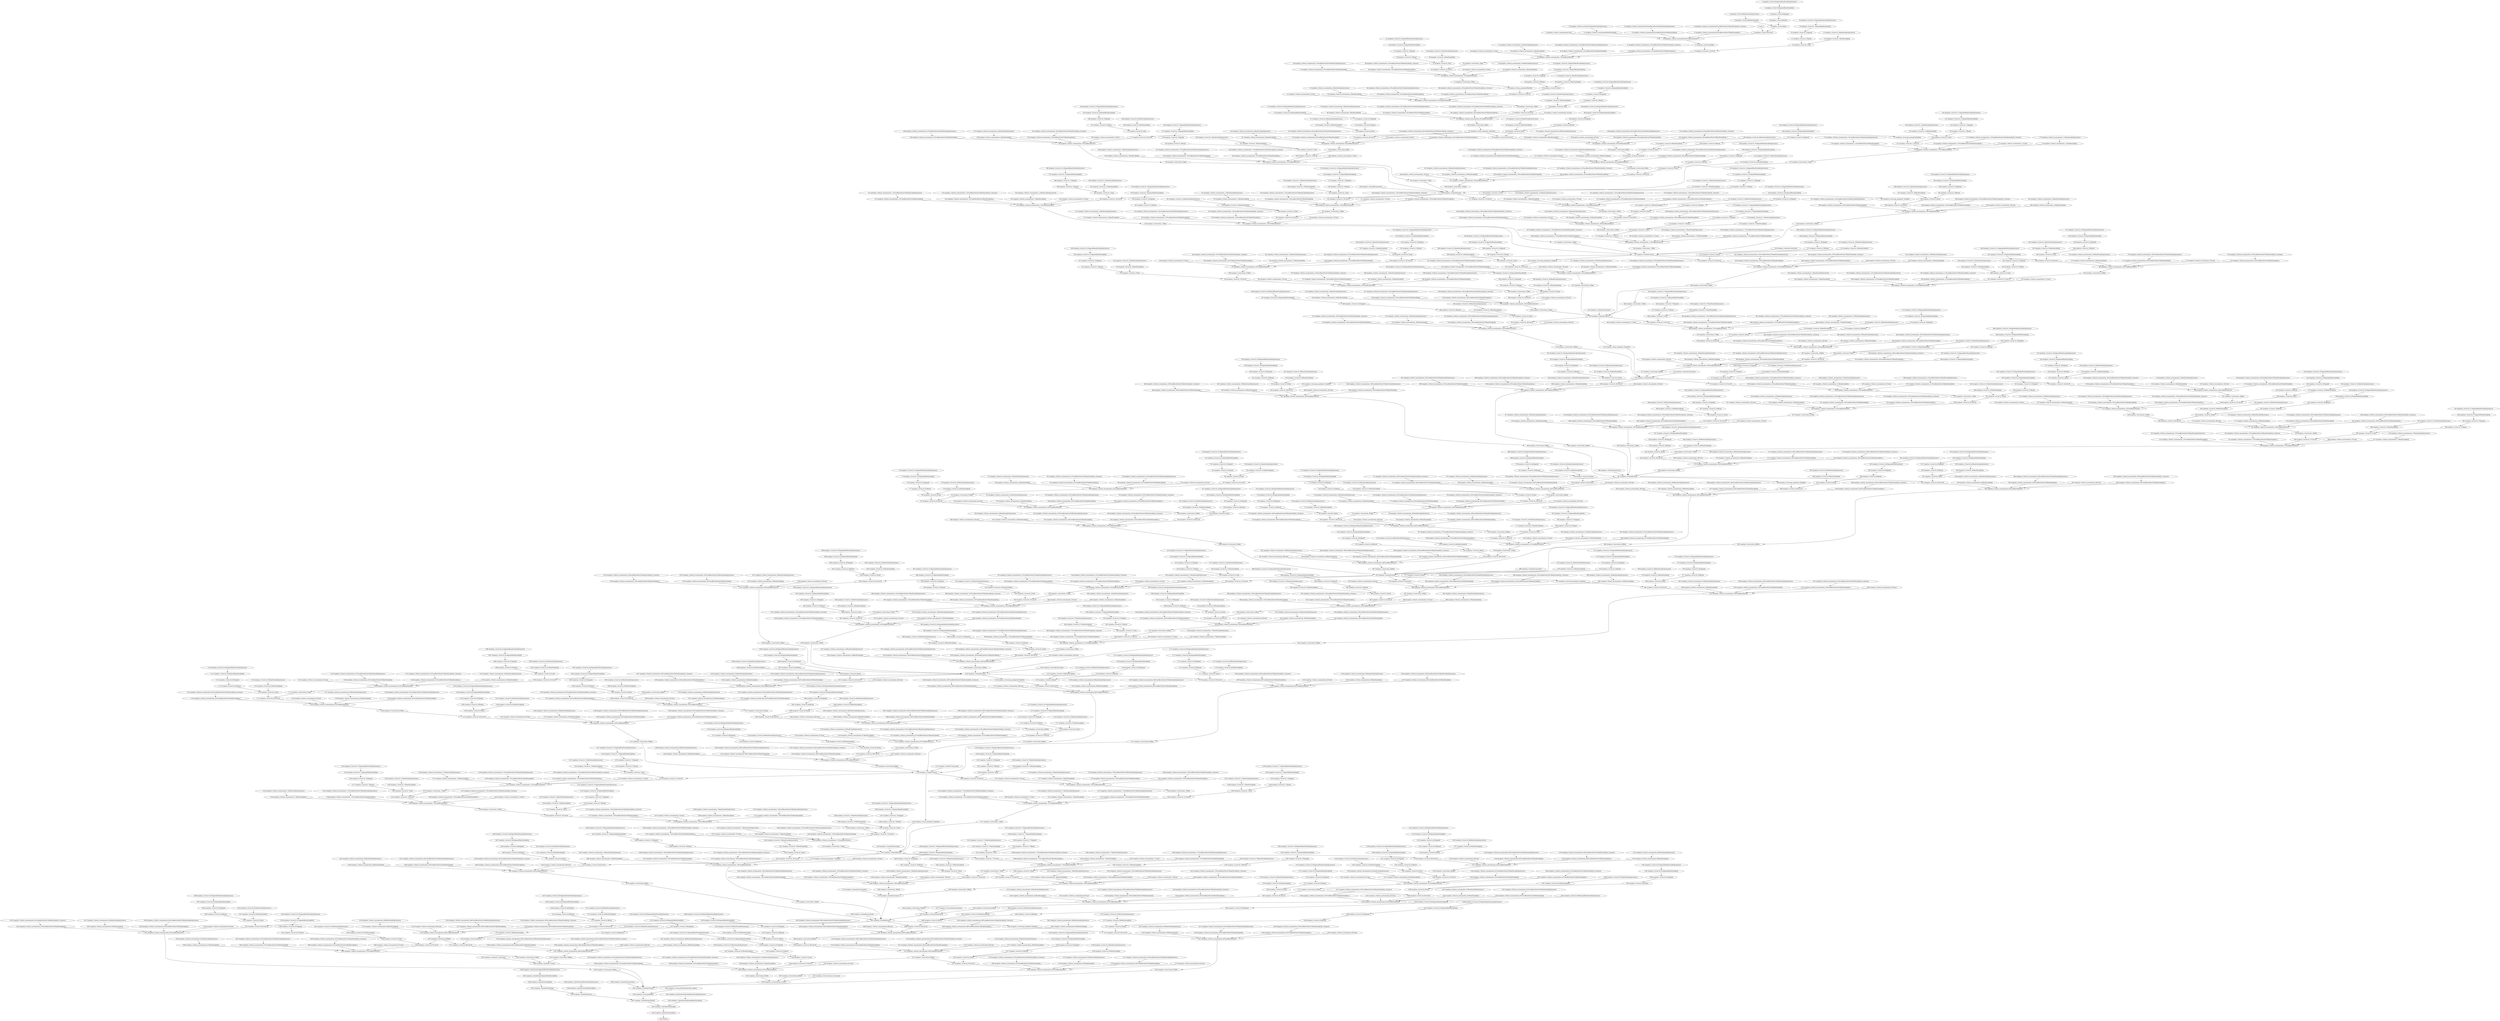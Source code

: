 strict digraph  {
"0 args_0" [id=0, op=Placeholder];
"1 inception_v3/conv2d/Sigmoid/ReadVariableOp/resource" [id=1, op=Placeholder];
"2 inception_v3/conv2d/Sigmoid/ReadVariableOp" [id=2, op=ReadVariableOp];
"3 inception_v3/conv2d/Sigmoid" [id=3, op=Sigmoid];
"4 inception_v3/conv2d/Round" [id=4, op=Round];
"5 inception_v3/conv2d/ReadVariableOp/resource" [id=5, op=Placeholder];
"6 inception_v3/conv2d/ReadVariableOp" [id=6, op=ReadVariableOp];
"7 inception_v3/conv2d/mul" [id=7, op=Mul];
"8 inception_v3/conv2d/Conv2D" [id=8, op=Conv2D];
"9 inception_v3/batch_normalization/Const" [id=9, op=Const];
"10 inception_v3/batch_normalization/ReadVariableOp/resource" [id=10, op=Placeholder];
"11 inception_v3/batch_normalization/ReadVariableOp" [id=11, op=ReadVariableOp];
"12 inception_v3/batch_normalization/FusedBatchNormV3/ReadVariableOp/resource" [id=12, op=Placeholder];
"13 inception_v3/batch_normalization/FusedBatchNormV3/ReadVariableOp" [id=13, op=ReadVariableOp];
"14 inception_v3/batch_normalization/FusedBatchNormV3/ReadVariableOp_1/resource" [id=14, op=Placeholder];
"15 inception_v3/batch_normalization/FusedBatchNormV3/ReadVariableOp_1" [id=15, op=ReadVariableOp];
"16 inception_v3/batch_normalization/FusedBatchNormV3" [id=16, op=FusedBatchNormV3];
"17 inception_v3/activation/Relu" [id=17, op=Relu];
"18 inception_v3/conv2d_1/Sigmoid/ReadVariableOp/resource" [id=18, op=Placeholder];
"19 inception_v3/conv2d_1/Sigmoid/ReadVariableOp" [id=19, op=ReadVariableOp];
"20 inception_v3/conv2d_1/Sigmoid" [id=20, op=Sigmoid];
"21 inception_v3/conv2d_1/Round" [id=21, op=Round];
"22 inception_v3/conv2d_1/ReadVariableOp/resource" [id=22, op=Placeholder];
"23 inception_v3/conv2d_1/ReadVariableOp" [id=23, op=ReadVariableOp];
"24 inception_v3/conv2d_1/mul" [id=24, op=Mul];
"25 inception_v3/conv2d_1/Conv2D" [id=25, op=Conv2D];
"26 inception_v3/batch_normalization_1/Const" [id=26, op=Const];
"27 inception_v3/batch_normalization_1/ReadVariableOp/resource" [id=27, op=Placeholder];
"28 inception_v3/batch_normalization_1/ReadVariableOp" [id=28, op=ReadVariableOp];
"29 inception_v3/batch_normalization_1/FusedBatchNormV3/ReadVariableOp/resource" [id=29, op=Placeholder];
"30 inception_v3/batch_normalization_1/FusedBatchNormV3/ReadVariableOp" [id=30, op=ReadVariableOp];
"31 inception_v3/batch_normalization_1/FusedBatchNormV3/ReadVariableOp_1/resource" [id=31, op=Placeholder];
"32 inception_v3/batch_normalization_1/FusedBatchNormV3/ReadVariableOp_1" [id=32, op=ReadVariableOp];
"33 inception_v3/batch_normalization_1/FusedBatchNormV3" [id=33, op=FusedBatchNormV3];
"34 inception_v3/activation_1/Relu" [id=34, op=Relu];
"35 inception_v3/conv2d_2/Sigmoid/ReadVariableOp/resource" [id=35, op=Placeholder];
"36 inception_v3/conv2d_2/Sigmoid/ReadVariableOp" [id=36, op=ReadVariableOp];
"37 inception_v3/conv2d_2/Sigmoid" [id=37, op=Sigmoid];
"38 inception_v3/conv2d_2/Round" [id=38, op=Round];
"39 inception_v3/conv2d_2/ReadVariableOp/resource" [id=39, op=Placeholder];
"40 inception_v3/conv2d_2/ReadVariableOp" [id=40, op=ReadVariableOp];
"41 inception_v3/conv2d_2/mul" [id=41, op=Mul];
"42 inception_v3/conv2d_2/Conv2D" [id=42, op=Conv2D];
"43 inception_v3/batch_normalization_2/Const" [id=43, op=Const];
"44 inception_v3/batch_normalization_2/ReadVariableOp/resource" [id=44, op=Placeholder];
"45 inception_v3/batch_normalization_2/ReadVariableOp" [id=45, op=ReadVariableOp];
"46 inception_v3/batch_normalization_2/FusedBatchNormV3/ReadVariableOp/resource" [id=46, op=Placeholder];
"47 inception_v3/batch_normalization_2/FusedBatchNormV3/ReadVariableOp" [id=47, op=ReadVariableOp];
"48 inception_v3/batch_normalization_2/FusedBatchNormV3/ReadVariableOp_1/resource" [id=48, op=Placeholder];
"49 inception_v3/batch_normalization_2/FusedBatchNormV3/ReadVariableOp_1" [id=49, op=ReadVariableOp];
"50 inception_v3/batch_normalization_2/FusedBatchNormV3" [id=50, op=FusedBatchNormV3];
"51 inception_v3/activation_2/Relu" [id=51, op=Relu];
"52 inception_v3/max_pooling2d/MaxPool" [id=52, op=MaxPool];
"53 inception_v3/conv2d_3/Sigmoid/ReadVariableOp/resource" [id=53, op=Placeholder];
"54 inception_v3/conv2d_3/Sigmoid/ReadVariableOp" [id=54, op=ReadVariableOp];
"55 inception_v3/conv2d_3/Sigmoid" [id=55, op=Sigmoid];
"56 inception_v3/conv2d_3/Round" [id=56, op=Round];
"57 inception_v3/conv2d_3/ReadVariableOp/resource" [id=57, op=Placeholder];
"58 inception_v3/conv2d_3/ReadVariableOp" [id=58, op=ReadVariableOp];
"59 inception_v3/conv2d_3/mul" [id=59, op=Mul];
"60 inception_v3/conv2d_3/Conv2D" [id=60, op=Conv2D];
"61 inception_v3/batch_normalization_3/Const" [id=61, op=Const];
"62 inception_v3/batch_normalization_3/ReadVariableOp/resource" [id=62, op=Placeholder];
"63 inception_v3/batch_normalization_3/ReadVariableOp" [id=63, op=ReadVariableOp];
"64 inception_v3/batch_normalization_3/FusedBatchNormV3/ReadVariableOp/resource" [id=64, op=Placeholder];
"65 inception_v3/batch_normalization_3/FusedBatchNormV3/ReadVariableOp" [id=65, op=ReadVariableOp];
"66 inception_v3/batch_normalization_3/FusedBatchNormV3/ReadVariableOp_1/resource" [id=66, op=Placeholder];
"67 inception_v3/batch_normalization_3/FusedBatchNormV3/ReadVariableOp_1" [id=67, op=ReadVariableOp];
"68 inception_v3/batch_normalization_3/FusedBatchNormV3" [id=68, op=FusedBatchNormV3];
"69 inception_v3/activation_3/Relu" [id=69, op=Relu];
"70 inception_v3/conv2d_4/Sigmoid/ReadVariableOp/resource" [id=70, op=Placeholder];
"71 inception_v3/conv2d_4/Sigmoid/ReadVariableOp" [id=71, op=ReadVariableOp];
"72 inception_v3/conv2d_4/Sigmoid" [id=72, op=Sigmoid];
"73 inception_v3/conv2d_4/Round" [id=73, op=Round];
"74 inception_v3/conv2d_4/ReadVariableOp/resource" [id=74, op=Placeholder];
"75 inception_v3/conv2d_4/ReadVariableOp" [id=75, op=ReadVariableOp];
"76 inception_v3/conv2d_4/mul" [id=76, op=Mul];
"77 inception_v3/conv2d_4/Conv2D" [id=77, op=Conv2D];
"78 inception_v3/batch_normalization_4/Const" [id=78, op=Const];
"79 inception_v3/batch_normalization_4/ReadVariableOp/resource" [id=79, op=Placeholder];
"80 inception_v3/batch_normalization_4/ReadVariableOp" [id=80, op=ReadVariableOp];
"81 inception_v3/batch_normalization_4/FusedBatchNormV3/ReadVariableOp/resource" [id=81, op=Placeholder];
"82 inception_v3/batch_normalization_4/FusedBatchNormV3/ReadVariableOp" [id=82, op=ReadVariableOp];
"83 inception_v3/batch_normalization_4/FusedBatchNormV3/ReadVariableOp_1/resource" [id=83, op=Placeholder];
"84 inception_v3/batch_normalization_4/FusedBatchNormV3/ReadVariableOp_1" [id=84, op=ReadVariableOp];
"85 inception_v3/batch_normalization_4/FusedBatchNormV3" [id=85, op=FusedBatchNormV3];
"86 inception_v3/activation_4/Relu" [id=86, op=Relu];
"87 inception_v3/max_pooling2d_1/MaxPool" [id=87, op=MaxPool];
"88 inception_v3/conv2d_8/Sigmoid/ReadVariableOp/resource" [id=88, op=Placeholder];
"89 inception_v3/conv2d_8/Sigmoid/ReadVariableOp" [id=89, op=ReadVariableOp];
"90 inception_v3/conv2d_8/Sigmoid" [id=90, op=Sigmoid];
"91 inception_v3/conv2d_8/Round" [id=91, op=Round];
"92 inception_v3/conv2d_8/ReadVariableOp/resource" [id=92, op=Placeholder];
"93 inception_v3/conv2d_8/ReadVariableOp" [id=93, op=ReadVariableOp];
"94 inception_v3/conv2d_8/mul" [id=94, op=Mul];
"95 inception_v3/conv2d_8/Conv2D" [id=95, op=Conv2D];
"96 inception_v3/batch_normalization_8/Const" [id=96, op=Const];
"97 inception_v3/batch_normalization_8/ReadVariableOp/resource" [id=97, op=Placeholder];
"98 inception_v3/batch_normalization_8/ReadVariableOp" [id=98, op=ReadVariableOp];
"99 inception_v3/batch_normalization_8/FusedBatchNormV3/ReadVariableOp/resource" [id=99, op=Placeholder];
"100 inception_v3/batch_normalization_8/FusedBatchNormV3/ReadVariableOp" [id=100, op=ReadVariableOp];
"101 inception_v3/batch_normalization_8/FusedBatchNormV3/ReadVariableOp_1/resource" [id=101, op=Placeholder];
"102 inception_v3/batch_normalization_8/FusedBatchNormV3/ReadVariableOp_1" [id=102, op=ReadVariableOp];
"103 inception_v3/batch_normalization_8/FusedBatchNormV3" [id=103, op=FusedBatchNormV3];
"104 inception_v3/activation_8/Relu" [id=104, op=Relu];
"105 inception_v3/conv2d_9/Sigmoid/ReadVariableOp/resource" [id=105, op=Placeholder];
"106 inception_v3/conv2d_9/Sigmoid/ReadVariableOp" [id=106, op=ReadVariableOp];
"107 inception_v3/conv2d_9/Sigmoid" [id=107, op=Sigmoid];
"108 inception_v3/conv2d_9/Round" [id=108, op=Round];
"109 inception_v3/conv2d_9/ReadVariableOp/resource" [id=109, op=Placeholder];
"110 inception_v3/conv2d_9/ReadVariableOp" [id=110, op=ReadVariableOp];
"111 inception_v3/conv2d_9/mul" [id=111, op=Mul];
"112 inception_v3/conv2d_9/Conv2D" [id=112, op=Conv2D];
"113 inception_v3/conv2d_6/Sigmoid/ReadVariableOp/resource" [id=113, op=Placeholder];
"114 inception_v3/conv2d_6/Sigmoid/ReadVariableOp" [id=114, op=ReadVariableOp];
"115 inception_v3/conv2d_6/Sigmoid" [id=115, op=Sigmoid];
"116 inception_v3/conv2d_6/Round" [id=116, op=Round];
"117 inception_v3/conv2d_6/ReadVariableOp/resource" [id=117, op=Placeholder];
"118 inception_v3/conv2d_6/ReadVariableOp" [id=118, op=ReadVariableOp];
"119 inception_v3/conv2d_6/mul" [id=119, op=Mul];
"120 inception_v3/conv2d_6/Conv2D" [id=120, op=Conv2D];
"121 inception_v3/batch_normalization_9/Const" [id=121, op=Const];
"122 inception_v3/batch_normalization_9/ReadVariableOp/resource" [id=122, op=Placeholder];
"123 inception_v3/batch_normalization_9/ReadVariableOp" [id=123, op=ReadVariableOp];
"124 inception_v3/batch_normalization_9/FusedBatchNormV3/ReadVariableOp/resource" [id=124, op=Placeholder];
"125 inception_v3/batch_normalization_9/FusedBatchNormV3/ReadVariableOp" [id=125, op=ReadVariableOp];
"126 inception_v3/batch_normalization_9/FusedBatchNormV3/ReadVariableOp_1/resource" [id=126, op=Placeholder];
"127 inception_v3/batch_normalization_9/FusedBatchNormV3/ReadVariableOp_1" [id=127, op=ReadVariableOp];
"128 inception_v3/batch_normalization_9/FusedBatchNormV3" [id=128, op=FusedBatchNormV3];
"129 inception_v3/batch_normalization_6/Const" [id=129, op=Const];
"130 inception_v3/batch_normalization_6/ReadVariableOp/resource" [id=130, op=Placeholder];
"131 inception_v3/batch_normalization_6/ReadVariableOp" [id=131, op=ReadVariableOp];
"132 inception_v3/batch_normalization_6/FusedBatchNormV3/ReadVariableOp/resource" [id=132, op=Placeholder];
"133 inception_v3/batch_normalization_6/FusedBatchNormV3/ReadVariableOp" [id=133, op=ReadVariableOp];
"134 inception_v3/batch_normalization_6/FusedBatchNormV3/ReadVariableOp_1/resource" [id=134, op=Placeholder];
"135 inception_v3/batch_normalization_6/FusedBatchNormV3/ReadVariableOp_1" [id=135, op=ReadVariableOp];
"136 inception_v3/batch_normalization_6/FusedBatchNormV3" [id=136, op=FusedBatchNormV3];
"137 inception_v3/average_pooling2d/AvgPool" [id=137, op=AvgPool];
"138 inception_v3/activation_9/Relu" [id=138, op=Relu];
"139 inception_v3/activation_6/Relu" [id=139, op=Relu];
"140 inception_v3/conv2d_11/Sigmoid/ReadVariableOp/resource" [id=140, op=Placeholder];
"141 inception_v3/conv2d_11/Sigmoid/ReadVariableOp" [id=141, op=ReadVariableOp];
"142 inception_v3/conv2d_11/Sigmoid" [id=142, op=Sigmoid];
"143 inception_v3/conv2d_11/Round" [id=143, op=Round];
"144 inception_v3/conv2d_11/ReadVariableOp/resource" [id=144, op=Placeholder];
"145 inception_v3/conv2d_11/ReadVariableOp" [id=145, op=ReadVariableOp];
"146 inception_v3/conv2d_11/mul" [id=146, op=Mul];
"147 inception_v3/conv2d_11/Conv2D" [id=147, op=Conv2D];
"148 inception_v3/conv2d_10/Sigmoid/ReadVariableOp/resource" [id=148, op=Placeholder];
"149 inception_v3/conv2d_10/Sigmoid/ReadVariableOp" [id=149, op=ReadVariableOp];
"150 inception_v3/conv2d_10/Sigmoid" [id=150, op=Sigmoid];
"151 inception_v3/conv2d_10/Round" [id=151, op=Round];
"152 inception_v3/conv2d_10/ReadVariableOp/resource" [id=152, op=Placeholder];
"153 inception_v3/conv2d_10/ReadVariableOp" [id=153, op=ReadVariableOp];
"154 inception_v3/conv2d_10/mul" [id=154, op=Mul];
"155 inception_v3/conv2d_10/Conv2D" [id=155, op=Conv2D];
"156 inception_v3/conv2d_7/Sigmoid/ReadVariableOp/resource" [id=156, op=Placeholder];
"157 inception_v3/conv2d_7/Sigmoid/ReadVariableOp" [id=157, op=ReadVariableOp];
"158 inception_v3/conv2d_7/Sigmoid" [id=158, op=Sigmoid];
"159 inception_v3/conv2d_7/Round" [id=159, op=Round];
"160 inception_v3/conv2d_7/ReadVariableOp/resource" [id=160, op=Placeholder];
"161 inception_v3/conv2d_7/ReadVariableOp" [id=161, op=ReadVariableOp];
"162 inception_v3/conv2d_7/mul" [id=162, op=Mul];
"163 inception_v3/conv2d_7/Conv2D" [id=163, op=Conv2D];
"164 inception_v3/conv2d_5/Sigmoid/ReadVariableOp/resource" [id=164, op=Placeholder];
"165 inception_v3/conv2d_5/Sigmoid/ReadVariableOp" [id=165, op=ReadVariableOp];
"166 inception_v3/conv2d_5/Sigmoid" [id=166, op=Sigmoid];
"167 inception_v3/conv2d_5/Round" [id=167, op=Round];
"168 inception_v3/conv2d_5/ReadVariableOp/resource" [id=168, op=Placeholder];
"169 inception_v3/conv2d_5/ReadVariableOp" [id=169, op=ReadVariableOp];
"170 inception_v3/conv2d_5/mul" [id=170, op=Mul];
"171 inception_v3/conv2d_5/Conv2D" [id=171, op=Conv2D];
"172 inception_v3/batch_normalization_11/Const" [id=172, op=Const];
"173 inception_v3/batch_normalization_11/ReadVariableOp/resource" [id=173, op=Placeholder];
"174 inception_v3/batch_normalization_11/ReadVariableOp" [id=174, op=ReadVariableOp];
"175 inception_v3/batch_normalization_11/FusedBatchNormV3/ReadVariableOp/resource" [id=175, op=Placeholder];
"176 inception_v3/batch_normalization_11/FusedBatchNormV3/ReadVariableOp" [id=176, op=ReadVariableOp];
"177 inception_v3/batch_normalization_11/FusedBatchNormV3/ReadVariableOp_1/resource" [id=177, op=Placeholder];
"178 inception_v3/batch_normalization_11/FusedBatchNormV3/ReadVariableOp_1" [id=178, op=ReadVariableOp];
"179 inception_v3/batch_normalization_11/FusedBatchNormV3" [id=179, op=FusedBatchNormV3];
"180 inception_v3/batch_normalization_10/Const" [id=180, op=Const];
"181 inception_v3/batch_normalization_10/ReadVariableOp/resource" [id=181, op=Placeholder];
"182 inception_v3/batch_normalization_10/ReadVariableOp" [id=182, op=ReadVariableOp];
"183 inception_v3/batch_normalization_10/FusedBatchNormV3/ReadVariableOp/resource" [id=183, op=Placeholder];
"184 inception_v3/batch_normalization_10/FusedBatchNormV3/ReadVariableOp" [id=184, op=ReadVariableOp];
"185 inception_v3/batch_normalization_10/FusedBatchNormV3/ReadVariableOp_1/resource" [id=185, op=Placeholder];
"186 inception_v3/batch_normalization_10/FusedBatchNormV3/ReadVariableOp_1" [id=186, op=ReadVariableOp];
"187 inception_v3/batch_normalization_10/FusedBatchNormV3" [id=187, op=FusedBatchNormV3];
"188 inception_v3/batch_normalization_7/Const" [id=188, op=Const];
"189 inception_v3/batch_normalization_7/ReadVariableOp/resource" [id=189, op=Placeholder];
"190 inception_v3/batch_normalization_7/ReadVariableOp" [id=190, op=ReadVariableOp];
"191 inception_v3/batch_normalization_7/FusedBatchNormV3/ReadVariableOp/resource" [id=191, op=Placeholder];
"192 inception_v3/batch_normalization_7/FusedBatchNormV3/ReadVariableOp" [id=192, op=ReadVariableOp];
"193 inception_v3/batch_normalization_7/FusedBatchNormV3/ReadVariableOp_1/resource" [id=193, op=Placeholder];
"194 inception_v3/batch_normalization_7/FusedBatchNormV3/ReadVariableOp_1" [id=194, op=ReadVariableOp];
"195 inception_v3/batch_normalization_7/FusedBatchNormV3" [id=195, op=FusedBatchNormV3];
"196 inception_v3/batch_normalization_5/Const" [id=196, op=Const];
"197 inception_v3/batch_normalization_5/ReadVariableOp/resource" [id=197, op=Placeholder];
"198 inception_v3/batch_normalization_5/ReadVariableOp" [id=198, op=ReadVariableOp];
"199 inception_v3/batch_normalization_5/FusedBatchNormV3/ReadVariableOp/resource" [id=199, op=Placeholder];
"200 inception_v3/batch_normalization_5/FusedBatchNormV3/ReadVariableOp" [id=200, op=ReadVariableOp];
"201 inception_v3/batch_normalization_5/FusedBatchNormV3/ReadVariableOp_1/resource" [id=201, op=Placeholder];
"202 inception_v3/batch_normalization_5/FusedBatchNormV3/ReadVariableOp_1" [id=202, op=ReadVariableOp];
"203 inception_v3/batch_normalization_5/FusedBatchNormV3" [id=203, op=FusedBatchNormV3];
"204 inception_v3/activation_5/Relu" [id=204, op=Relu];
"205 inception_v3/activation_7/Relu" [id=205, op=Relu];
"206 inception_v3/activation_10/Relu" [id=206, op=Relu];
"207 inception_v3/activation_11/Relu" [id=207, op=Relu];
"208 inception_v3/mixed0/concat/axis" [id=208, op=Const];
"209 inception_v3/mixed0/concat" [id=209, op=ConcatV2];
"210 inception_v3/conv2d_15/Sigmoid/ReadVariableOp/resource" [id=210, op=Placeholder];
"211 inception_v3/conv2d_15/Sigmoid/ReadVariableOp" [id=211, op=ReadVariableOp];
"212 inception_v3/conv2d_15/Sigmoid" [id=212, op=Sigmoid];
"213 inception_v3/conv2d_15/Round" [id=213, op=Round];
"214 inception_v3/conv2d_15/ReadVariableOp/resource" [id=214, op=Placeholder];
"215 inception_v3/conv2d_15/ReadVariableOp" [id=215, op=ReadVariableOp];
"216 inception_v3/conv2d_15/mul" [id=216, op=Mul];
"217 inception_v3/conv2d_15/Conv2D" [id=217, op=Conv2D];
"218 inception_v3/batch_normalization_15/Const" [id=218, op=Const];
"219 inception_v3/batch_normalization_15/ReadVariableOp/resource" [id=219, op=Placeholder];
"220 inception_v3/batch_normalization_15/ReadVariableOp" [id=220, op=ReadVariableOp];
"221 inception_v3/batch_normalization_15/FusedBatchNormV3/ReadVariableOp/resource" [id=221, op=Placeholder];
"222 inception_v3/batch_normalization_15/FusedBatchNormV3/ReadVariableOp" [id=222, op=ReadVariableOp];
"223 inception_v3/batch_normalization_15/FusedBatchNormV3/ReadVariableOp_1/resource" [id=223, op=Placeholder];
"224 inception_v3/batch_normalization_15/FusedBatchNormV3/ReadVariableOp_1" [id=224, op=ReadVariableOp];
"225 inception_v3/batch_normalization_15/FusedBatchNormV3" [id=225, op=FusedBatchNormV3];
"226 inception_v3/activation_15/Relu" [id=226, op=Relu];
"227 inception_v3/conv2d_16/Sigmoid/ReadVariableOp/resource" [id=227, op=Placeholder];
"228 inception_v3/conv2d_16/Sigmoid/ReadVariableOp" [id=228, op=ReadVariableOp];
"229 inception_v3/conv2d_16/Sigmoid" [id=229, op=Sigmoid];
"230 inception_v3/conv2d_16/Round" [id=230, op=Round];
"231 inception_v3/conv2d_16/ReadVariableOp/resource" [id=231, op=Placeholder];
"232 inception_v3/conv2d_16/ReadVariableOp" [id=232, op=ReadVariableOp];
"233 inception_v3/conv2d_16/mul" [id=233, op=Mul];
"234 inception_v3/conv2d_16/Conv2D" [id=234, op=Conv2D];
"235 inception_v3/conv2d_13/Sigmoid/ReadVariableOp/resource" [id=235, op=Placeholder];
"236 inception_v3/conv2d_13/Sigmoid/ReadVariableOp" [id=236, op=ReadVariableOp];
"237 inception_v3/conv2d_13/Sigmoid" [id=237, op=Sigmoid];
"238 inception_v3/conv2d_13/Round" [id=238, op=Round];
"239 inception_v3/conv2d_13/ReadVariableOp/resource" [id=239, op=Placeholder];
"240 inception_v3/conv2d_13/ReadVariableOp" [id=240, op=ReadVariableOp];
"241 inception_v3/conv2d_13/mul" [id=241, op=Mul];
"242 inception_v3/conv2d_13/Conv2D" [id=242, op=Conv2D];
"243 inception_v3/batch_normalization_16/Const" [id=243, op=Const];
"244 inception_v3/batch_normalization_16/ReadVariableOp/resource" [id=244, op=Placeholder];
"245 inception_v3/batch_normalization_16/ReadVariableOp" [id=245, op=ReadVariableOp];
"246 inception_v3/batch_normalization_16/FusedBatchNormV3/ReadVariableOp/resource" [id=246, op=Placeholder];
"247 inception_v3/batch_normalization_16/FusedBatchNormV3/ReadVariableOp" [id=247, op=ReadVariableOp];
"248 inception_v3/batch_normalization_16/FusedBatchNormV3/ReadVariableOp_1/resource" [id=248, op=Placeholder];
"249 inception_v3/batch_normalization_16/FusedBatchNormV3/ReadVariableOp_1" [id=249, op=ReadVariableOp];
"250 inception_v3/batch_normalization_16/FusedBatchNormV3" [id=250, op=FusedBatchNormV3];
"251 inception_v3/batch_normalization_13/Const" [id=251, op=Const];
"252 inception_v3/batch_normalization_13/ReadVariableOp/resource" [id=252, op=Placeholder];
"253 inception_v3/batch_normalization_13/ReadVariableOp" [id=253, op=ReadVariableOp];
"254 inception_v3/batch_normalization_13/FusedBatchNormV3/ReadVariableOp/resource" [id=254, op=Placeholder];
"255 inception_v3/batch_normalization_13/FusedBatchNormV3/ReadVariableOp" [id=255, op=ReadVariableOp];
"256 inception_v3/batch_normalization_13/FusedBatchNormV3/ReadVariableOp_1/resource" [id=256, op=Placeholder];
"257 inception_v3/batch_normalization_13/FusedBatchNormV3/ReadVariableOp_1" [id=257, op=ReadVariableOp];
"258 inception_v3/batch_normalization_13/FusedBatchNormV3" [id=258, op=FusedBatchNormV3];
"259 inception_v3/average_pooling2d_1/AvgPool" [id=259, op=AvgPool];
"260 inception_v3/activation_16/Relu" [id=260, op=Relu];
"261 inception_v3/activation_13/Relu" [id=261, op=Relu];
"262 inception_v3/conv2d_18/Sigmoid/ReadVariableOp/resource" [id=262, op=Placeholder];
"263 inception_v3/conv2d_18/Sigmoid/ReadVariableOp" [id=263, op=ReadVariableOp];
"264 inception_v3/conv2d_18/Sigmoid" [id=264, op=Sigmoid];
"265 inception_v3/conv2d_18/Round" [id=265, op=Round];
"266 inception_v3/conv2d_18/ReadVariableOp/resource" [id=266, op=Placeholder];
"267 inception_v3/conv2d_18/ReadVariableOp" [id=267, op=ReadVariableOp];
"268 inception_v3/conv2d_18/mul" [id=268, op=Mul];
"269 inception_v3/conv2d_18/Conv2D" [id=269, op=Conv2D];
"270 inception_v3/conv2d_17/Sigmoid/ReadVariableOp/resource" [id=270, op=Placeholder];
"271 inception_v3/conv2d_17/Sigmoid/ReadVariableOp" [id=271, op=ReadVariableOp];
"272 inception_v3/conv2d_17/Sigmoid" [id=272, op=Sigmoid];
"273 inception_v3/conv2d_17/Round" [id=273, op=Round];
"274 inception_v3/conv2d_17/ReadVariableOp/resource" [id=274, op=Placeholder];
"275 inception_v3/conv2d_17/ReadVariableOp" [id=275, op=ReadVariableOp];
"276 inception_v3/conv2d_17/mul" [id=276, op=Mul];
"277 inception_v3/conv2d_17/Conv2D" [id=277, op=Conv2D];
"278 inception_v3/conv2d_14/Sigmoid/ReadVariableOp/resource" [id=278, op=Placeholder];
"279 inception_v3/conv2d_14/Sigmoid/ReadVariableOp" [id=279, op=ReadVariableOp];
"280 inception_v3/conv2d_14/Sigmoid" [id=280, op=Sigmoid];
"281 inception_v3/conv2d_14/Round" [id=281, op=Round];
"282 inception_v3/conv2d_14/ReadVariableOp/resource" [id=282, op=Placeholder];
"283 inception_v3/conv2d_14/ReadVariableOp" [id=283, op=ReadVariableOp];
"284 inception_v3/conv2d_14/mul" [id=284, op=Mul];
"285 inception_v3/conv2d_14/Conv2D" [id=285, op=Conv2D];
"286 inception_v3/conv2d_12/Sigmoid/ReadVariableOp/resource" [id=286, op=Placeholder];
"287 inception_v3/conv2d_12/Sigmoid/ReadVariableOp" [id=287, op=ReadVariableOp];
"288 inception_v3/conv2d_12/Sigmoid" [id=288, op=Sigmoid];
"289 inception_v3/conv2d_12/Round" [id=289, op=Round];
"290 inception_v3/conv2d_12/ReadVariableOp/resource" [id=290, op=Placeholder];
"291 inception_v3/conv2d_12/ReadVariableOp" [id=291, op=ReadVariableOp];
"292 inception_v3/conv2d_12/mul" [id=292, op=Mul];
"293 inception_v3/conv2d_12/Conv2D" [id=293, op=Conv2D];
"294 inception_v3/batch_normalization_18/Const" [id=294, op=Const];
"295 inception_v3/batch_normalization_18/ReadVariableOp/resource" [id=295, op=Placeholder];
"296 inception_v3/batch_normalization_18/ReadVariableOp" [id=296, op=ReadVariableOp];
"297 inception_v3/batch_normalization_18/FusedBatchNormV3/ReadVariableOp/resource" [id=297, op=Placeholder];
"298 inception_v3/batch_normalization_18/FusedBatchNormV3/ReadVariableOp" [id=298, op=ReadVariableOp];
"299 inception_v3/batch_normalization_18/FusedBatchNormV3/ReadVariableOp_1/resource" [id=299, op=Placeholder];
"300 inception_v3/batch_normalization_18/FusedBatchNormV3/ReadVariableOp_1" [id=300, op=ReadVariableOp];
"301 inception_v3/batch_normalization_18/FusedBatchNormV3" [id=301, op=FusedBatchNormV3];
"302 inception_v3/batch_normalization_17/Const" [id=302, op=Const];
"303 inception_v3/batch_normalization_17/ReadVariableOp/resource" [id=303, op=Placeholder];
"304 inception_v3/batch_normalization_17/ReadVariableOp" [id=304, op=ReadVariableOp];
"305 inception_v3/batch_normalization_17/FusedBatchNormV3/ReadVariableOp/resource" [id=305, op=Placeholder];
"306 inception_v3/batch_normalization_17/FusedBatchNormV3/ReadVariableOp" [id=306, op=ReadVariableOp];
"307 inception_v3/batch_normalization_17/FusedBatchNormV3/ReadVariableOp_1/resource" [id=307, op=Placeholder];
"308 inception_v3/batch_normalization_17/FusedBatchNormV3/ReadVariableOp_1" [id=308, op=ReadVariableOp];
"309 inception_v3/batch_normalization_17/FusedBatchNormV3" [id=309, op=FusedBatchNormV3];
"310 inception_v3/batch_normalization_14/Const" [id=310, op=Const];
"311 inception_v3/batch_normalization_14/ReadVariableOp/resource" [id=311, op=Placeholder];
"312 inception_v3/batch_normalization_14/ReadVariableOp" [id=312, op=ReadVariableOp];
"313 inception_v3/batch_normalization_14/FusedBatchNormV3/ReadVariableOp/resource" [id=313, op=Placeholder];
"314 inception_v3/batch_normalization_14/FusedBatchNormV3/ReadVariableOp" [id=314, op=ReadVariableOp];
"315 inception_v3/batch_normalization_14/FusedBatchNormV3/ReadVariableOp_1/resource" [id=315, op=Placeholder];
"316 inception_v3/batch_normalization_14/FusedBatchNormV3/ReadVariableOp_1" [id=316, op=ReadVariableOp];
"317 inception_v3/batch_normalization_14/FusedBatchNormV3" [id=317, op=FusedBatchNormV3];
"318 inception_v3/batch_normalization_12/Const" [id=318, op=Const];
"319 inception_v3/batch_normalization_12/ReadVariableOp/resource" [id=319, op=Placeholder];
"320 inception_v3/batch_normalization_12/ReadVariableOp" [id=320, op=ReadVariableOp];
"321 inception_v3/batch_normalization_12/FusedBatchNormV3/ReadVariableOp/resource" [id=321, op=Placeholder];
"322 inception_v3/batch_normalization_12/FusedBatchNormV3/ReadVariableOp" [id=322, op=ReadVariableOp];
"323 inception_v3/batch_normalization_12/FusedBatchNormV3/ReadVariableOp_1/resource" [id=323, op=Placeholder];
"324 inception_v3/batch_normalization_12/FusedBatchNormV3/ReadVariableOp_1" [id=324, op=ReadVariableOp];
"325 inception_v3/batch_normalization_12/FusedBatchNormV3" [id=325, op=FusedBatchNormV3];
"326 inception_v3/activation_12/Relu" [id=326, op=Relu];
"327 inception_v3/activation_14/Relu" [id=327, op=Relu];
"328 inception_v3/activation_17/Relu" [id=328, op=Relu];
"329 inception_v3/activation_18/Relu" [id=329, op=Relu];
"330 inception_v3/mixed1/concat/axis" [id=330, op=Const];
"331 inception_v3/mixed1/concat" [id=331, op=ConcatV2];
"332 inception_v3/conv2d_22/Sigmoid/ReadVariableOp/resource" [id=332, op=Placeholder];
"333 inception_v3/conv2d_22/Sigmoid/ReadVariableOp" [id=333, op=ReadVariableOp];
"334 inception_v3/conv2d_22/Sigmoid" [id=334, op=Sigmoid];
"335 inception_v3/conv2d_22/Round" [id=335, op=Round];
"336 inception_v3/conv2d_22/ReadVariableOp/resource" [id=336, op=Placeholder];
"337 inception_v3/conv2d_22/ReadVariableOp" [id=337, op=ReadVariableOp];
"338 inception_v3/conv2d_22/mul" [id=338, op=Mul];
"339 inception_v3/conv2d_22/Conv2D" [id=339, op=Conv2D];
"340 inception_v3/batch_normalization_22/Const" [id=340, op=Const];
"341 inception_v3/batch_normalization_22/ReadVariableOp/resource" [id=341, op=Placeholder];
"342 inception_v3/batch_normalization_22/ReadVariableOp" [id=342, op=ReadVariableOp];
"343 inception_v3/batch_normalization_22/FusedBatchNormV3/ReadVariableOp/resource" [id=343, op=Placeholder];
"344 inception_v3/batch_normalization_22/FusedBatchNormV3/ReadVariableOp" [id=344, op=ReadVariableOp];
"345 inception_v3/batch_normalization_22/FusedBatchNormV3/ReadVariableOp_1/resource" [id=345, op=Placeholder];
"346 inception_v3/batch_normalization_22/FusedBatchNormV3/ReadVariableOp_1" [id=346, op=ReadVariableOp];
"347 inception_v3/batch_normalization_22/FusedBatchNormV3" [id=347, op=FusedBatchNormV3];
"348 inception_v3/activation_22/Relu" [id=348, op=Relu];
"349 inception_v3/conv2d_23/Sigmoid/ReadVariableOp/resource" [id=349, op=Placeholder];
"350 inception_v3/conv2d_23/Sigmoid/ReadVariableOp" [id=350, op=ReadVariableOp];
"351 inception_v3/conv2d_23/Sigmoid" [id=351, op=Sigmoid];
"352 inception_v3/conv2d_23/Round" [id=352, op=Round];
"353 inception_v3/conv2d_23/ReadVariableOp/resource" [id=353, op=Placeholder];
"354 inception_v3/conv2d_23/ReadVariableOp" [id=354, op=ReadVariableOp];
"355 inception_v3/conv2d_23/mul" [id=355, op=Mul];
"356 inception_v3/conv2d_23/Conv2D" [id=356, op=Conv2D];
"357 inception_v3/conv2d_20/Sigmoid/ReadVariableOp/resource" [id=357, op=Placeholder];
"358 inception_v3/conv2d_20/Sigmoid/ReadVariableOp" [id=358, op=ReadVariableOp];
"359 inception_v3/conv2d_20/Sigmoid" [id=359, op=Sigmoid];
"360 inception_v3/conv2d_20/Round" [id=360, op=Round];
"361 inception_v3/conv2d_20/ReadVariableOp/resource" [id=361, op=Placeholder];
"362 inception_v3/conv2d_20/ReadVariableOp" [id=362, op=ReadVariableOp];
"363 inception_v3/conv2d_20/mul" [id=363, op=Mul];
"364 inception_v3/conv2d_20/Conv2D" [id=364, op=Conv2D];
"365 inception_v3/batch_normalization_23/Const" [id=365, op=Const];
"366 inception_v3/batch_normalization_23/ReadVariableOp/resource" [id=366, op=Placeholder];
"367 inception_v3/batch_normalization_23/ReadVariableOp" [id=367, op=ReadVariableOp];
"368 inception_v3/batch_normalization_23/FusedBatchNormV3/ReadVariableOp/resource" [id=368, op=Placeholder];
"369 inception_v3/batch_normalization_23/FusedBatchNormV3/ReadVariableOp" [id=369, op=ReadVariableOp];
"370 inception_v3/batch_normalization_23/FusedBatchNormV3/ReadVariableOp_1/resource" [id=370, op=Placeholder];
"371 inception_v3/batch_normalization_23/FusedBatchNormV3/ReadVariableOp_1" [id=371, op=ReadVariableOp];
"372 inception_v3/batch_normalization_23/FusedBatchNormV3" [id=372, op=FusedBatchNormV3];
"373 inception_v3/batch_normalization_20/Const" [id=373, op=Const];
"374 inception_v3/batch_normalization_20/ReadVariableOp/resource" [id=374, op=Placeholder];
"375 inception_v3/batch_normalization_20/ReadVariableOp" [id=375, op=ReadVariableOp];
"376 inception_v3/batch_normalization_20/FusedBatchNormV3/ReadVariableOp/resource" [id=376, op=Placeholder];
"377 inception_v3/batch_normalization_20/FusedBatchNormV3/ReadVariableOp" [id=377, op=ReadVariableOp];
"378 inception_v3/batch_normalization_20/FusedBatchNormV3/ReadVariableOp_1/resource" [id=378, op=Placeholder];
"379 inception_v3/batch_normalization_20/FusedBatchNormV3/ReadVariableOp_1" [id=379, op=ReadVariableOp];
"380 inception_v3/batch_normalization_20/FusedBatchNormV3" [id=380, op=FusedBatchNormV3];
"381 inception_v3/average_pooling2d_2/AvgPool" [id=381, op=AvgPool];
"382 inception_v3/activation_23/Relu" [id=382, op=Relu];
"383 inception_v3/activation_20/Relu" [id=383, op=Relu];
"384 inception_v3/conv2d_25/Sigmoid/ReadVariableOp/resource" [id=384, op=Placeholder];
"385 inception_v3/conv2d_25/Sigmoid/ReadVariableOp" [id=385, op=ReadVariableOp];
"386 inception_v3/conv2d_25/Sigmoid" [id=386, op=Sigmoid];
"387 inception_v3/conv2d_25/Round" [id=387, op=Round];
"388 inception_v3/conv2d_25/ReadVariableOp/resource" [id=388, op=Placeholder];
"389 inception_v3/conv2d_25/ReadVariableOp" [id=389, op=ReadVariableOp];
"390 inception_v3/conv2d_25/mul" [id=390, op=Mul];
"391 inception_v3/conv2d_25/Conv2D" [id=391, op=Conv2D];
"392 inception_v3/conv2d_24/Sigmoid/ReadVariableOp/resource" [id=392, op=Placeholder];
"393 inception_v3/conv2d_24/Sigmoid/ReadVariableOp" [id=393, op=ReadVariableOp];
"394 inception_v3/conv2d_24/Sigmoid" [id=394, op=Sigmoid];
"395 inception_v3/conv2d_24/Round" [id=395, op=Round];
"396 inception_v3/conv2d_24/ReadVariableOp/resource" [id=396, op=Placeholder];
"397 inception_v3/conv2d_24/ReadVariableOp" [id=397, op=ReadVariableOp];
"398 inception_v3/conv2d_24/mul" [id=398, op=Mul];
"399 inception_v3/conv2d_24/Conv2D" [id=399, op=Conv2D];
"400 inception_v3/conv2d_21/Sigmoid/ReadVariableOp/resource" [id=400, op=Placeholder];
"401 inception_v3/conv2d_21/Sigmoid/ReadVariableOp" [id=401, op=ReadVariableOp];
"402 inception_v3/conv2d_21/Sigmoid" [id=402, op=Sigmoid];
"403 inception_v3/conv2d_21/Round" [id=403, op=Round];
"404 inception_v3/conv2d_21/ReadVariableOp/resource" [id=404, op=Placeholder];
"405 inception_v3/conv2d_21/ReadVariableOp" [id=405, op=ReadVariableOp];
"406 inception_v3/conv2d_21/mul" [id=406, op=Mul];
"407 inception_v3/conv2d_21/Conv2D" [id=407, op=Conv2D];
"408 inception_v3/conv2d_19/Sigmoid/ReadVariableOp/resource" [id=408, op=Placeholder];
"409 inception_v3/conv2d_19/Sigmoid/ReadVariableOp" [id=409, op=ReadVariableOp];
"410 inception_v3/conv2d_19/Sigmoid" [id=410, op=Sigmoid];
"411 inception_v3/conv2d_19/Round" [id=411, op=Round];
"412 inception_v3/conv2d_19/ReadVariableOp/resource" [id=412, op=Placeholder];
"413 inception_v3/conv2d_19/ReadVariableOp" [id=413, op=ReadVariableOp];
"414 inception_v3/conv2d_19/mul" [id=414, op=Mul];
"415 inception_v3/conv2d_19/Conv2D" [id=415, op=Conv2D];
"416 inception_v3/batch_normalization_25/Const" [id=416, op=Const];
"417 inception_v3/batch_normalization_25/ReadVariableOp/resource" [id=417, op=Placeholder];
"418 inception_v3/batch_normalization_25/ReadVariableOp" [id=418, op=ReadVariableOp];
"419 inception_v3/batch_normalization_25/FusedBatchNormV3/ReadVariableOp/resource" [id=419, op=Placeholder];
"420 inception_v3/batch_normalization_25/FusedBatchNormV3/ReadVariableOp" [id=420, op=ReadVariableOp];
"421 inception_v3/batch_normalization_25/FusedBatchNormV3/ReadVariableOp_1/resource" [id=421, op=Placeholder];
"422 inception_v3/batch_normalization_25/FusedBatchNormV3/ReadVariableOp_1" [id=422, op=ReadVariableOp];
"423 inception_v3/batch_normalization_25/FusedBatchNormV3" [id=423, op=FusedBatchNormV3];
"424 inception_v3/batch_normalization_24/Const" [id=424, op=Const];
"425 inception_v3/batch_normalization_24/ReadVariableOp/resource" [id=425, op=Placeholder];
"426 inception_v3/batch_normalization_24/ReadVariableOp" [id=426, op=ReadVariableOp];
"427 inception_v3/batch_normalization_24/FusedBatchNormV3/ReadVariableOp/resource" [id=427, op=Placeholder];
"428 inception_v3/batch_normalization_24/FusedBatchNormV3/ReadVariableOp" [id=428, op=ReadVariableOp];
"429 inception_v3/batch_normalization_24/FusedBatchNormV3/ReadVariableOp_1/resource" [id=429, op=Placeholder];
"430 inception_v3/batch_normalization_24/FusedBatchNormV3/ReadVariableOp_1" [id=430, op=ReadVariableOp];
"431 inception_v3/batch_normalization_24/FusedBatchNormV3" [id=431, op=FusedBatchNormV3];
"432 inception_v3/batch_normalization_21/Const" [id=432, op=Const];
"433 inception_v3/batch_normalization_21/ReadVariableOp/resource" [id=433, op=Placeholder];
"434 inception_v3/batch_normalization_21/ReadVariableOp" [id=434, op=ReadVariableOp];
"435 inception_v3/batch_normalization_21/FusedBatchNormV3/ReadVariableOp/resource" [id=435, op=Placeholder];
"436 inception_v3/batch_normalization_21/FusedBatchNormV3/ReadVariableOp" [id=436, op=ReadVariableOp];
"437 inception_v3/batch_normalization_21/FusedBatchNormV3/ReadVariableOp_1/resource" [id=437, op=Placeholder];
"438 inception_v3/batch_normalization_21/FusedBatchNormV3/ReadVariableOp_1" [id=438, op=ReadVariableOp];
"439 inception_v3/batch_normalization_21/FusedBatchNormV3" [id=439, op=FusedBatchNormV3];
"440 inception_v3/batch_normalization_19/Const" [id=440, op=Const];
"441 inception_v3/batch_normalization_19/ReadVariableOp/resource" [id=441, op=Placeholder];
"442 inception_v3/batch_normalization_19/ReadVariableOp" [id=442, op=ReadVariableOp];
"443 inception_v3/batch_normalization_19/FusedBatchNormV3/ReadVariableOp/resource" [id=443, op=Placeholder];
"444 inception_v3/batch_normalization_19/FusedBatchNormV3/ReadVariableOp" [id=444, op=ReadVariableOp];
"445 inception_v3/batch_normalization_19/FusedBatchNormV3/ReadVariableOp_1/resource" [id=445, op=Placeholder];
"446 inception_v3/batch_normalization_19/FusedBatchNormV3/ReadVariableOp_1" [id=446, op=ReadVariableOp];
"447 inception_v3/batch_normalization_19/FusedBatchNormV3" [id=447, op=FusedBatchNormV3];
"448 inception_v3/activation_19/Relu" [id=448, op=Relu];
"449 inception_v3/activation_21/Relu" [id=449, op=Relu];
"450 inception_v3/activation_24/Relu" [id=450, op=Relu];
"451 inception_v3/activation_25/Relu" [id=451, op=Relu];
"452 inception_v3/mixed2/concat/axis" [id=452, op=Const];
"453 inception_v3/mixed2/concat" [id=453, op=ConcatV2];
"454 inception_v3/conv2d_27/Sigmoid/ReadVariableOp/resource" [id=454, op=Placeholder];
"455 inception_v3/conv2d_27/Sigmoid/ReadVariableOp" [id=455, op=ReadVariableOp];
"456 inception_v3/conv2d_27/Sigmoid" [id=456, op=Sigmoid];
"457 inception_v3/conv2d_27/Round" [id=457, op=Round];
"458 inception_v3/conv2d_27/ReadVariableOp/resource" [id=458, op=Placeholder];
"459 inception_v3/conv2d_27/ReadVariableOp" [id=459, op=ReadVariableOp];
"460 inception_v3/conv2d_27/mul" [id=460, op=Mul];
"461 inception_v3/conv2d_27/Conv2D" [id=461, op=Conv2D];
"462 inception_v3/batch_normalization_27/Const" [id=462, op=Const];
"463 inception_v3/batch_normalization_27/ReadVariableOp/resource" [id=463, op=Placeholder];
"464 inception_v3/batch_normalization_27/ReadVariableOp" [id=464, op=ReadVariableOp];
"465 inception_v3/batch_normalization_27/FusedBatchNormV3/ReadVariableOp/resource" [id=465, op=Placeholder];
"466 inception_v3/batch_normalization_27/FusedBatchNormV3/ReadVariableOp" [id=466, op=ReadVariableOp];
"467 inception_v3/batch_normalization_27/FusedBatchNormV3/ReadVariableOp_1/resource" [id=467, op=Placeholder];
"468 inception_v3/batch_normalization_27/FusedBatchNormV3/ReadVariableOp_1" [id=468, op=ReadVariableOp];
"469 inception_v3/batch_normalization_27/FusedBatchNormV3" [id=469, op=FusedBatchNormV3];
"470 inception_v3/activation_27/Relu" [id=470, op=Relu];
"471 inception_v3/conv2d_28/Sigmoid/ReadVariableOp/resource" [id=471, op=Placeholder];
"472 inception_v3/conv2d_28/Sigmoid/ReadVariableOp" [id=472, op=ReadVariableOp];
"473 inception_v3/conv2d_28/Sigmoid" [id=473, op=Sigmoid];
"474 inception_v3/conv2d_28/Round" [id=474, op=Round];
"475 inception_v3/conv2d_28/ReadVariableOp/resource" [id=475, op=Placeholder];
"476 inception_v3/conv2d_28/ReadVariableOp" [id=476, op=ReadVariableOp];
"477 inception_v3/conv2d_28/mul" [id=477, op=Mul];
"478 inception_v3/conv2d_28/Conv2D" [id=478, op=Conv2D];
"479 inception_v3/batch_normalization_28/Const" [id=479, op=Const];
"480 inception_v3/batch_normalization_28/ReadVariableOp/resource" [id=480, op=Placeholder];
"481 inception_v3/batch_normalization_28/ReadVariableOp" [id=481, op=ReadVariableOp];
"482 inception_v3/batch_normalization_28/FusedBatchNormV3/ReadVariableOp/resource" [id=482, op=Placeholder];
"483 inception_v3/batch_normalization_28/FusedBatchNormV3/ReadVariableOp" [id=483, op=ReadVariableOp];
"484 inception_v3/batch_normalization_28/FusedBatchNormV3/ReadVariableOp_1/resource" [id=484, op=Placeholder];
"485 inception_v3/batch_normalization_28/FusedBatchNormV3/ReadVariableOp_1" [id=485, op=ReadVariableOp];
"486 inception_v3/batch_normalization_28/FusedBatchNormV3" [id=486, op=FusedBatchNormV3];
"487 inception_v3/activation_28/Relu" [id=487, op=Relu];
"488 inception_v3/conv2d_29/Sigmoid/ReadVariableOp/resource" [id=488, op=Placeholder];
"489 inception_v3/conv2d_29/Sigmoid/ReadVariableOp" [id=489, op=ReadVariableOp];
"490 inception_v3/conv2d_29/Sigmoid" [id=490, op=Sigmoid];
"491 inception_v3/conv2d_29/Round" [id=491, op=Round];
"492 inception_v3/conv2d_29/ReadVariableOp/resource" [id=492, op=Placeholder];
"493 inception_v3/conv2d_29/ReadVariableOp" [id=493, op=ReadVariableOp];
"494 inception_v3/conv2d_29/mul" [id=494, op=Mul];
"495 inception_v3/conv2d_29/Conv2D" [id=495, op=Conv2D];
"496 inception_v3/conv2d_26/Sigmoid/ReadVariableOp/resource" [id=496, op=Placeholder];
"497 inception_v3/conv2d_26/Sigmoid/ReadVariableOp" [id=497, op=ReadVariableOp];
"498 inception_v3/conv2d_26/Sigmoid" [id=498, op=Sigmoid];
"499 inception_v3/conv2d_26/Round" [id=499, op=Round];
"500 inception_v3/conv2d_26/ReadVariableOp/resource" [id=500, op=Placeholder];
"501 inception_v3/conv2d_26/ReadVariableOp" [id=501, op=ReadVariableOp];
"502 inception_v3/conv2d_26/mul" [id=502, op=Mul];
"503 inception_v3/conv2d_26/Conv2D" [id=503, op=Conv2D];
"504 inception_v3/batch_normalization_29/Const" [id=504, op=Const];
"505 inception_v3/batch_normalization_29/ReadVariableOp/resource" [id=505, op=Placeholder];
"506 inception_v3/batch_normalization_29/ReadVariableOp" [id=506, op=ReadVariableOp];
"507 inception_v3/batch_normalization_29/FusedBatchNormV3/ReadVariableOp/resource" [id=507, op=Placeholder];
"508 inception_v3/batch_normalization_29/FusedBatchNormV3/ReadVariableOp" [id=508, op=ReadVariableOp];
"509 inception_v3/batch_normalization_29/FusedBatchNormV3/ReadVariableOp_1/resource" [id=509, op=Placeholder];
"510 inception_v3/batch_normalization_29/FusedBatchNormV3/ReadVariableOp_1" [id=510, op=ReadVariableOp];
"511 inception_v3/batch_normalization_29/FusedBatchNormV3" [id=511, op=FusedBatchNormV3];
"512 inception_v3/batch_normalization_26/Const" [id=512, op=Const];
"513 inception_v3/batch_normalization_26/ReadVariableOp/resource" [id=513, op=Placeholder];
"514 inception_v3/batch_normalization_26/ReadVariableOp" [id=514, op=ReadVariableOp];
"515 inception_v3/batch_normalization_26/FusedBatchNormV3/ReadVariableOp/resource" [id=515, op=Placeholder];
"516 inception_v3/batch_normalization_26/FusedBatchNormV3/ReadVariableOp" [id=516, op=ReadVariableOp];
"517 inception_v3/batch_normalization_26/FusedBatchNormV3/ReadVariableOp_1/resource" [id=517, op=Placeholder];
"518 inception_v3/batch_normalization_26/FusedBatchNormV3/ReadVariableOp_1" [id=518, op=ReadVariableOp];
"519 inception_v3/batch_normalization_26/FusedBatchNormV3" [id=519, op=FusedBatchNormV3];
"520 inception_v3/activation_26/Relu" [id=520, op=Relu];
"521 inception_v3/activation_29/Relu" [id=521, op=Relu];
"522 inception_v3/max_pooling2d_2/MaxPool" [id=522, op=MaxPool];
"523 inception_v3/mixed3/concat/axis" [id=523, op=Const];
"524 inception_v3/mixed3/concat" [id=524, op=ConcatV2];
"525 inception_v3/conv2d_34/Sigmoid/ReadVariableOp/resource" [id=525, op=Placeholder];
"526 inception_v3/conv2d_34/Sigmoid/ReadVariableOp" [id=526, op=ReadVariableOp];
"527 inception_v3/conv2d_34/Sigmoid" [id=527, op=Sigmoid];
"528 inception_v3/conv2d_34/Round" [id=528, op=Round];
"529 inception_v3/conv2d_34/ReadVariableOp/resource" [id=529, op=Placeholder];
"530 inception_v3/conv2d_34/ReadVariableOp" [id=530, op=ReadVariableOp];
"531 inception_v3/conv2d_34/mul" [id=531, op=Mul];
"532 inception_v3/conv2d_34/Conv2D" [id=532, op=Conv2D];
"533 inception_v3/batch_normalization_34/Const" [id=533, op=Const];
"534 inception_v3/batch_normalization_34/ReadVariableOp/resource" [id=534, op=Placeholder];
"535 inception_v3/batch_normalization_34/ReadVariableOp" [id=535, op=ReadVariableOp];
"536 inception_v3/batch_normalization_34/FusedBatchNormV3/ReadVariableOp/resource" [id=536, op=Placeholder];
"537 inception_v3/batch_normalization_34/FusedBatchNormV3/ReadVariableOp" [id=537, op=ReadVariableOp];
"538 inception_v3/batch_normalization_34/FusedBatchNormV3/ReadVariableOp_1/resource" [id=538, op=Placeholder];
"539 inception_v3/batch_normalization_34/FusedBatchNormV3/ReadVariableOp_1" [id=539, op=ReadVariableOp];
"540 inception_v3/batch_normalization_34/FusedBatchNormV3" [id=540, op=FusedBatchNormV3];
"541 inception_v3/activation_34/Relu" [id=541, op=Relu];
"542 inception_v3/conv2d_35/Sigmoid/ReadVariableOp/resource" [id=542, op=Placeholder];
"543 inception_v3/conv2d_35/Sigmoid/ReadVariableOp" [id=543, op=ReadVariableOp];
"544 inception_v3/conv2d_35/Sigmoid" [id=544, op=Sigmoid];
"545 inception_v3/conv2d_35/Round" [id=545, op=Round];
"546 inception_v3/conv2d_35/ReadVariableOp/resource" [id=546, op=Placeholder];
"547 inception_v3/conv2d_35/ReadVariableOp" [id=547, op=ReadVariableOp];
"548 inception_v3/conv2d_35/mul" [id=548, op=Mul];
"549 inception_v3/conv2d_35/Conv2D" [id=549, op=Conv2D];
"550 inception_v3/batch_normalization_35/Const" [id=550, op=Const];
"551 inception_v3/batch_normalization_35/ReadVariableOp/resource" [id=551, op=Placeholder];
"552 inception_v3/batch_normalization_35/ReadVariableOp" [id=552, op=ReadVariableOp];
"553 inception_v3/batch_normalization_35/FusedBatchNormV3/ReadVariableOp/resource" [id=553, op=Placeholder];
"554 inception_v3/batch_normalization_35/FusedBatchNormV3/ReadVariableOp" [id=554, op=ReadVariableOp];
"555 inception_v3/batch_normalization_35/FusedBatchNormV3/ReadVariableOp_1/resource" [id=555, op=Placeholder];
"556 inception_v3/batch_normalization_35/FusedBatchNormV3/ReadVariableOp_1" [id=556, op=ReadVariableOp];
"557 inception_v3/batch_normalization_35/FusedBatchNormV3" [id=557, op=FusedBatchNormV3];
"558 inception_v3/activation_35/Relu" [id=558, op=Relu];
"559 inception_v3/conv2d_36/Sigmoid/ReadVariableOp/resource" [id=559, op=Placeholder];
"560 inception_v3/conv2d_36/Sigmoid/ReadVariableOp" [id=560, op=ReadVariableOp];
"561 inception_v3/conv2d_36/Sigmoid" [id=561, op=Sigmoid];
"562 inception_v3/conv2d_36/Round" [id=562, op=Round];
"563 inception_v3/conv2d_36/ReadVariableOp/resource" [id=563, op=Placeholder];
"564 inception_v3/conv2d_36/ReadVariableOp" [id=564, op=ReadVariableOp];
"565 inception_v3/conv2d_36/mul" [id=565, op=Mul];
"566 inception_v3/conv2d_36/Conv2D" [id=566, op=Conv2D];
"567 inception_v3/conv2d_31/Sigmoid/ReadVariableOp/resource" [id=567, op=Placeholder];
"568 inception_v3/conv2d_31/Sigmoid/ReadVariableOp" [id=568, op=ReadVariableOp];
"569 inception_v3/conv2d_31/Sigmoid" [id=569, op=Sigmoid];
"570 inception_v3/conv2d_31/Round" [id=570, op=Round];
"571 inception_v3/conv2d_31/ReadVariableOp/resource" [id=571, op=Placeholder];
"572 inception_v3/conv2d_31/ReadVariableOp" [id=572, op=ReadVariableOp];
"573 inception_v3/conv2d_31/mul" [id=573, op=Mul];
"574 inception_v3/conv2d_31/Conv2D" [id=574, op=Conv2D];
"575 inception_v3/batch_normalization_36/Const" [id=575, op=Const];
"576 inception_v3/batch_normalization_36/ReadVariableOp/resource" [id=576, op=Placeholder];
"577 inception_v3/batch_normalization_36/ReadVariableOp" [id=577, op=ReadVariableOp];
"578 inception_v3/batch_normalization_36/FusedBatchNormV3/ReadVariableOp/resource" [id=578, op=Placeholder];
"579 inception_v3/batch_normalization_36/FusedBatchNormV3/ReadVariableOp" [id=579, op=ReadVariableOp];
"580 inception_v3/batch_normalization_36/FusedBatchNormV3/ReadVariableOp_1/resource" [id=580, op=Placeholder];
"581 inception_v3/batch_normalization_36/FusedBatchNormV3/ReadVariableOp_1" [id=581, op=ReadVariableOp];
"582 inception_v3/batch_normalization_36/FusedBatchNormV3" [id=582, op=FusedBatchNormV3];
"583 inception_v3/batch_normalization_31/Const" [id=583, op=Const];
"584 inception_v3/batch_normalization_31/ReadVariableOp/resource" [id=584, op=Placeholder];
"585 inception_v3/batch_normalization_31/ReadVariableOp" [id=585, op=ReadVariableOp];
"586 inception_v3/batch_normalization_31/FusedBatchNormV3/ReadVariableOp/resource" [id=586, op=Placeholder];
"587 inception_v3/batch_normalization_31/FusedBatchNormV3/ReadVariableOp" [id=587, op=ReadVariableOp];
"588 inception_v3/batch_normalization_31/FusedBatchNormV3/ReadVariableOp_1/resource" [id=588, op=Placeholder];
"589 inception_v3/batch_normalization_31/FusedBatchNormV3/ReadVariableOp_1" [id=589, op=ReadVariableOp];
"590 inception_v3/batch_normalization_31/FusedBatchNormV3" [id=590, op=FusedBatchNormV3];
"591 inception_v3/activation_36/Relu" [id=591, op=Relu];
"592 inception_v3/activation_31/Relu" [id=592, op=Relu];
"593 inception_v3/conv2d_37/Sigmoid/ReadVariableOp/resource" [id=593, op=Placeholder];
"594 inception_v3/conv2d_37/Sigmoid/ReadVariableOp" [id=594, op=ReadVariableOp];
"595 inception_v3/conv2d_37/Sigmoid" [id=595, op=Sigmoid];
"596 inception_v3/conv2d_37/Round" [id=596, op=Round];
"597 inception_v3/conv2d_37/ReadVariableOp/resource" [id=597, op=Placeholder];
"598 inception_v3/conv2d_37/ReadVariableOp" [id=598, op=ReadVariableOp];
"599 inception_v3/conv2d_37/mul" [id=599, op=Mul];
"600 inception_v3/conv2d_37/Conv2D" [id=600, op=Conv2D];
"601 inception_v3/conv2d_32/Sigmoid/ReadVariableOp/resource" [id=601, op=Placeholder];
"602 inception_v3/conv2d_32/Sigmoid/ReadVariableOp" [id=602, op=ReadVariableOp];
"603 inception_v3/conv2d_32/Sigmoid" [id=603, op=Sigmoid];
"604 inception_v3/conv2d_32/Round" [id=604, op=Round];
"605 inception_v3/conv2d_32/ReadVariableOp/resource" [id=605, op=Placeholder];
"606 inception_v3/conv2d_32/ReadVariableOp" [id=606, op=ReadVariableOp];
"607 inception_v3/conv2d_32/mul" [id=607, op=Mul];
"608 inception_v3/conv2d_32/Conv2D" [id=608, op=Conv2D];
"609 inception_v3/batch_normalization_37/Const" [id=609, op=Const];
"610 inception_v3/batch_normalization_37/ReadVariableOp/resource" [id=610, op=Placeholder];
"611 inception_v3/batch_normalization_37/ReadVariableOp" [id=611, op=ReadVariableOp];
"612 inception_v3/batch_normalization_37/FusedBatchNormV3/ReadVariableOp/resource" [id=612, op=Placeholder];
"613 inception_v3/batch_normalization_37/FusedBatchNormV3/ReadVariableOp" [id=613, op=ReadVariableOp];
"614 inception_v3/batch_normalization_37/FusedBatchNormV3/ReadVariableOp_1/resource" [id=614, op=Placeholder];
"615 inception_v3/batch_normalization_37/FusedBatchNormV3/ReadVariableOp_1" [id=615, op=ReadVariableOp];
"616 inception_v3/batch_normalization_37/FusedBatchNormV3" [id=616, op=FusedBatchNormV3];
"617 inception_v3/batch_normalization_32/Const" [id=617, op=Const];
"618 inception_v3/batch_normalization_32/ReadVariableOp/resource" [id=618, op=Placeholder];
"619 inception_v3/batch_normalization_32/ReadVariableOp" [id=619, op=ReadVariableOp];
"620 inception_v3/batch_normalization_32/FusedBatchNormV3/ReadVariableOp/resource" [id=620, op=Placeholder];
"621 inception_v3/batch_normalization_32/FusedBatchNormV3/ReadVariableOp" [id=621, op=ReadVariableOp];
"622 inception_v3/batch_normalization_32/FusedBatchNormV3/ReadVariableOp_1/resource" [id=622, op=Placeholder];
"623 inception_v3/batch_normalization_32/FusedBatchNormV3/ReadVariableOp_1" [id=623, op=ReadVariableOp];
"624 inception_v3/batch_normalization_32/FusedBatchNormV3" [id=624, op=FusedBatchNormV3];
"625 inception_v3/average_pooling2d_3/AvgPool" [id=625, op=AvgPool];
"626 inception_v3/activation_37/Relu" [id=626, op=Relu];
"627 inception_v3/activation_32/Relu" [id=627, op=Relu];
"628 inception_v3/conv2d_39/Sigmoid/ReadVariableOp/resource" [id=628, op=Placeholder];
"629 inception_v3/conv2d_39/Sigmoid/ReadVariableOp" [id=629, op=ReadVariableOp];
"630 inception_v3/conv2d_39/Sigmoid" [id=630, op=Sigmoid];
"631 inception_v3/conv2d_39/Round" [id=631, op=Round];
"632 inception_v3/conv2d_39/ReadVariableOp/resource" [id=632, op=Placeholder];
"633 inception_v3/conv2d_39/ReadVariableOp" [id=633, op=ReadVariableOp];
"634 inception_v3/conv2d_39/mul" [id=634, op=Mul];
"635 inception_v3/conv2d_39/Conv2D" [id=635, op=Conv2D];
"636 inception_v3/conv2d_38/Sigmoid/ReadVariableOp/resource" [id=636, op=Placeholder];
"637 inception_v3/conv2d_38/Sigmoid/ReadVariableOp" [id=637, op=ReadVariableOp];
"638 inception_v3/conv2d_38/Sigmoid" [id=638, op=Sigmoid];
"639 inception_v3/conv2d_38/Round" [id=639, op=Round];
"640 inception_v3/conv2d_38/ReadVariableOp/resource" [id=640, op=Placeholder];
"641 inception_v3/conv2d_38/ReadVariableOp" [id=641, op=ReadVariableOp];
"642 inception_v3/conv2d_38/mul" [id=642, op=Mul];
"643 inception_v3/conv2d_38/Conv2D" [id=643, op=Conv2D];
"644 inception_v3/conv2d_33/Sigmoid/ReadVariableOp/resource" [id=644, op=Placeholder];
"645 inception_v3/conv2d_33/Sigmoid/ReadVariableOp" [id=645, op=ReadVariableOp];
"646 inception_v3/conv2d_33/Sigmoid" [id=646, op=Sigmoid];
"647 inception_v3/conv2d_33/Round" [id=647, op=Round];
"648 inception_v3/conv2d_33/ReadVariableOp/resource" [id=648, op=Placeholder];
"649 inception_v3/conv2d_33/ReadVariableOp" [id=649, op=ReadVariableOp];
"650 inception_v3/conv2d_33/mul" [id=650, op=Mul];
"651 inception_v3/conv2d_33/Conv2D" [id=651, op=Conv2D];
"652 inception_v3/conv2d_30/Sigmoid/ReadVariableOp/resource" [id=652, op=Placeholder];
"653 inception_v3/conv2d_30/Sigmoid/ReadVariableOp" [id=653, op=ReadVariableOp];
"654 inception_v3/conv2d_30/Sigmoid" [id=654, op=Sigmoid];
"655 inception_v3/conv2d_30/Round" [id=655, op=Round];
"656 inception_v3/conv2d_30/ReadVariableOp/resource" [id=656, op=Placeholder];
"657 inception_v3/conv2d_30/ReadVariableOp" [id=657, op=ReadVariableOp];
"658 inception_v3/conv2d_30/mul" [id=658, op=Mul];
"659 inception_v3/conv2d_30/Conv2D" [id=659, op=Conv2D];
"660 inception_v3/batch_normalization_39/Const" [id=660, op=Const];
"661 inception_v3/batch_normalization_39/ReadVariableOp/resource" [id=661, op=Placeholder];
"662 inception_v3/batch_normalization_39/ReadVariableOp" [id=662, op=ReadVariableOp];
"663 inception_v3/batch_normalization_39/FusedBatchNormV3/ReadVariableOp/resource" [id=663, op=Placeholder];
"664 inception_v3/batch_normalization_39/FusedBatchNormV3/ReadVariableOp" [id=664, op=ReadVariableOp];
"665 inception_v3/batch_normalization_39/FusedBatchNormV3/ReadVariableOp_1/resource" [id=665, op=Placeholder];
"666 inception_v3/batch_normalization_39/FusedBatchNormV3/ReadVariableOp_1" [id=666, op=ReadVariableOp];
"667 inception_v3/batch_normalization_39/FusedBatchNormV3" [id=667, op=FusedBatchNormV3];
"668 inception_v3/batch_normalization_38/Const" [id=668, op=Const];
"669 inception_v3/batch_normalization_38/ReadVariableOp/resource" [id=669, op=Placeholder];
"670 inception_v3/batch_normalization_38/ReadVariableOp" [id=670, op=ReadVariableOp];
"671 inception_v3/batch_normalization_38/FusedBatchNormV3/ReadVariableOp/resource" [id=671, op=Placeholder];
"672 inception_v3/batch_normalization_38/FusedBatchNormV3/ReadVariableOp" [id=672, op=ReadVariableOp];
"673 inception_v3/batch_normalization_38/FusedBatchNormV3/ReadVariableOp_1/resource" [id=673, op=Placeholder];
"674 inception_v3/batch_normalization_38/FusedBatchNormV3/ReadVariableOp_1" [id=674, op=ReadVariableOp];
"675 inception_v3/batch_normalization_38/FusedBatchNormV3" [id=675, op=FusedBatchNormV3];
"676 inception_v3/batch_normalization_33/Const" [id=676, op=Const];
"677 inception_v3/batch_normalization_33/ReadVariableOp/resource" [id=677, op=Placeholder];
"678 inception_v3/batch_normalization_33/ReadVariableOp" [id=678, op=ReadVariableOp];
"679 inception_v3/batch_normalization_33/FusedBatchNormV3/ReadVariableOp/resource" [id=679, op=Placeholder];
"680 inception_v3/batch_normalization_33/FusedBatchNormV3/ReadVariableOp" [id=680, op=ReadVariableOp];
"681 inception_v3/batch_normalization_33/FusedBatchNormV3/ReadVariableOp_1/resource" [id=681, op=Placeholder];
"682 inception_v3/batch_normalization_33/FusedBatchNormV3/ReadVariableOp_1" [id=682, op=ReadVariableOp];
"683 inception_v3/batch_normalization_33/FusedBatchNormV3" [id=683, op=FusedBatchNormV3];
"684 inception_v3/batch_normalization_30/Const" [id=684, op=Const];
"685 inception_v3/batch_normalization_30/ReadVariableOp/resource" [id=685, op=Placeholder];
"686 inception_v3/batch_normalization_30/ReadVariableOp" [id=686, op=ReadVariableOp];
"687 inception_v3/batch_normalization_30/FusedBatchNormV3/ReadVariableOp/resource" [id=687, op=Placeholder];
"688 inception_v3/batch_normalization_30/FusedBatchNormV3/ReadVariableOp" [id=688, op=ReadVariableOp];
"689 inception_v3/batch_normalization_30/FusedBatchNormV3/ReadVariableOp_1/resource" [id=689, op=Placeholder];
"690 inception_v3/batch_normalization_30/FusedBatchNormV3/ReadVariableOp_1" [id=690, op=ReadVariableOp];
"691 inception_v3/batch_normalization_30/FusedBatchNormV3" [id=691, op=FusedBatchNormV3];
"692 inception_v3/activation_30/Relu" [id=692, op=Relu];
"693 inception_v3/activation_33/Relu" [id=693, op=Relu];
"694 inception_v3/activation_38/Relu" [id=694, op=Relu];
"695 inception_v3/activation_39/Relu" [id=695, op=Relu];
"696 inception_v3/mixed4/concat/axis" [id=696, op=Const];
"697 inception_v3/mixed4/concat" [id=697, op=ConcatV2];
"698 inception_v3/conv2d_44/Sigmoid/ReadVariableOp/resource" [id=698, op=Placeholder];
"699 inception_v3/conv2d_44/Sigmoid/ReadVariableOp" [id=699, op=ReadVariableOp];
"700 inception_v3/conv2d_44/Sigmoid" [id=700, op=Sigmoid];
"701 inception_v3/conv2d_44/Round" [id=701, op=Round];
"702 inception_v3/conv2d_44/ReadVariableOp/resource" [id=702, op=Placeholder];
"703 inception_v3/conv2d_44/ReadVariableOp" [id=703, op=ReadVariableOp];
"704 inception_v3/conv2d_44/mul" [id=704, op=Mul];
"705 inception_v3/conv2d_44/Conv2D" [id=705, op=Conv2D];
"706 inception_v3/batch_normalization_44/Const" [id=706, op=Const];
"707 inception_v3/batch_normalization_44/ReadVariableOp/resource" [id=707, op=Placeholder];
"708 inception_v3/batch_normalization_44/ReadVariableOp" [id=708, op=ReadVariableOp];
"709 inception_v3/batch_normalization_44/FusedBatchNormV3/ReadVariableOp/resource" [id=709, op=Placeholder];
"710 inception_v3/batch_normalization_44/FusedBatchNormV3/ReadVariableOp" [id=710, op=ReadVariableOp];
"711 inception_v3/batch_normalization_44/FusedBatchNormV3/ReadVariableOp_1/resource" [id=711, op=Placeholder];
"712 inception_v3/batch_normalization_44/FusedBatchNormV3/ReadVariableOp_1" [id=712, op=ReadVariableOp];
"713 inception_v3/batch_normalization_44/FusedBatchNormV3" [id=713, op=FusedBatchNormV3];
"714 inception_v3/activation_44/Relu" [id=714, op=Relu];
"715 inception_v3/conv2d_45/Sigmoid/ReadVariableOp/resource" [id=715, op=Placeholder];
"716 inception_v3/conv2d_45/Sigmoid/ReadVariableOp" [id=716, op=ReadVariableOp];
"717 inception_v3/conv2d_45/Sigmoid" [id=717, op=Sigmoid];
"718 inception_v3/conv2d_45/Round" [id=718, op=Round];
"719 inception_v3/conv2d_45/ReadVariableOp/resource" [id=719, op=Placeholder];
"720 inception_v3/conv2d_45/ReadVariableOp" [id=720, op=ReadVariableOp];
"721 inception_v3/conv2d_45/mul" [id=721, op=Mul];
"722 inception_v3/conv2d_45/Conv2D" [id=722, op=Conv2D];
"723 inception_v3/batch_normalization_45/Const" [id=723, op=Const];
"724 inception_v3/batch_normalization_45/ReadVariableOp/resource" [id=724, op=Placeholder];
"725 inception_v3/batch_normalization_45/ReadVariableOp" [id=725, op=ReadVariableOp];
"726 inception_v3/batch_normalization_45/FusedBatchNormV3/ReadVariableOp/resource" [id=726, op=Placeholder];
"727 inception_v3/batch_normalization_45/FusedBatchNormV3/ReadVariableOp" [id=727, op=ReadVariableOp];
"728 inception_v3/batch_normalization_45/FusedBatchNormV3/ReadVariableOp_1/resource" [id=728, op=Placeholder];
"729 inception_v3/batch_normalization_45/FusedBatchNormV3/ReadVariableOp_1" [id=729, op=ReadVariableOp];
"730 inception_v3/batch_normalization_45/FusedBatchNormV3" [id=730, op=FusedBatchNormV3];
"731 inception_v3/activation_45/Relu" [id=731, op=Relu];
"732 inception_v3/conv2d_46/Sigmoid/ReadVariableOp/resource" [id=732, op=Placeholder];
"733 inception_v3/conv2d_46/Sigmoid/ReadVariableOp" [id=733, op=ReadVariableOp];
"734 inception_v3/conv2d_46/Sigmoid" [id=734, op=Sigmoid];
"735 inception_v3/conv2d_46/Round" [id=735, op=Round];
"736 inception_v3/conv2d_46/ReadVariableOp/resource" [id=736, op=Placeholder];
"737 inception_v3/conv2d_46/ReadVariableOp" [id=737, op=ReadVariableOp];
"738 inception_v3/conv2d_46/mul" [id=738, op=Mul];
"739 inception_v3/conv2d_46/Conv2D" [id=739, op=Conv2D];
"740 inception_v3/conv2d_41/Sigmoid/ReadVariableOp/resource" [id=740, op=Placeholder];
"741 inception_v3/conv2d_41/Sigmoid/ReadVariableOp" [id=741, op=ReadVariableOp];
"742 inception_v3/conv2d_41/Sigmoid" [id=742, op=Sigmoid];
"743 inception_v3/conv2d_41/Round" [id=743, op=Round];
"744 inception_v3/conv2d_41/ReadVariableOp/resource" [id=744, op=Placeholder];
"745 inception_v3/conv2d_41/ReadVariableOp" [id=745, op=ReadVariableOp];
"746 inception_v3/conv2d_41/mul" [id=746, op=Mul];
"747 inception_v3/conv2d_41/Conv2D" [id=747, op=Conv2D];
"748 inception_v3/batch_normalization_46/Const" [id=748, op=Const];
"749 inception_v3/batch_normalization_46/ReadVariableOp/resource" [id=749, op=Placeholder];
"750 inception_v3/batch_normalization_46/ReadVariableOp" [id=750, op=ReadVariableOp];
"751 inception_v3/batch_normalization_46/FusedBatchNormV3/ReadVariableOp/resource" [id=751, op=Placeholder];
"752 inception_v3/batch_normalization_46/FusedBatchNormV3/ReadVariableOp" [id=752, op=ReadVariableOp];
"753 inception_v3/batch_normalization_46/FusedBatchNormV3/ReadVariableOp_1/resource" [id=753, op=Placeholder];
"754 inception_v3/batch_normalization_46/FusedBatchNormV3/ReadVariableOp_1" [id=754, op=ReadVariableOp];
"755 inception_v3/batch_normalization_46/FusedBatchNormV3" [id=755, op=FusedBatchNormV3];
"756 inception_v3/batch_normalization_41/Const" [id=756, op=Const];
"757 inception_v3/batch_normalization_41/ReadVariableOp/resource" [id=757, op=Placeholder];
"758 inception_v3/batch_normalization_41/ReadVariableOp" [id=758, op=ReadVariableOp];
"759 inception_v3/batch_normalization_41/FusedBatchNormV3/ReadVariableOp/resource" [id=759, op=Placeholder];
"760 inception_v3/batch_normalization_41/FusedBatchNormV3/ReadVariableOp" [id=760, op=ReadVariableOp];
"761 inception_v3/batch_normalization_41/FusedBatchNormV3/ReadVariableOp_1/resource" [id=761, op=Placeholder];
"762 inception_v3/batch_normalization_41/FusedBatchNormV3/ReadVariableOp_1" [id=762, op=ReadVariableOp];
"763 inception_v3/batch_normalization_41/FusedBatchNormV3" [id=763, op=FusedBatchNormV3];
"764 inception_v3/activation_46/Relu" [id=764, op=Relu];
"765 inception_v3/activation_41/Relu" [id=765, op=Relu];
"766 inception_v3/conv2d_47/Sigmoid/ReadVariableOp/resource" [id=766, op=Placeholder];
"767 inception_v3/conv2d_47/Sigmoid/ReadVariableOp" [id=767, op=ReadVariableOp];
"768 inception_v3/conv2d_47/Sigmoid" [id=768, op=Sigmoid];
"769 inception_v3/conv2d_47/Round" [id=769, op=Round];
"770 inception_v3/conv2d_47/ReadVariableOp/resource" [id=770, op=Placeholder];
"771 inception_v3/conv2d_47/ReadVariableOp" [id=771, op=ReadVariableOp];
"772 inception_v3/conv2d_47/mul" [id=772, op=Mul];
"773 inception_v3/conv2d_47/Conv2D" [id=773, op=Conv2D];
"774 inception_v3/conv2d_42/Sigmoid/ReadVariableOp/resource" [id=774, op=Placeholder];
"775 inception_v3/conv2d_42/Sigmoid/ReadVariableOp" [id=775, op=ReadVariableOp];
"776 inception_v3/conv2d_42/Sigmoid" [id=776, op=Sigmoid];
"777 inception_v3/conv2d_42/Round" [id=777, op=Round];
"778 inception_v3/conv2d_42/ReadVariableOp/resource" [id=778, op=Placeholder];
"779 inception_v3/conv2d_42/ReadVariableOp" [id=779, op=ReadVariableOp];
"780 inception_v3/conv2d_42/mul" [id=780, op=Mul];
"781 inception_v3/conv2d_42/Conv2D" [id=781, op=Conv2D];
"782 inception_v3/batch_normalization_47/Const" [id=782, op=Const];
"783 inception_v3/batch_normalization_47/ReadVariableOp/resource" [id=783, op=Placeholder];
"784 inception_v3/batch_normalization_47/ReadVariableOp" [id=784, op=ReadVariableOp];
"785 inception_v3/batch_normalization_47/FusedBatchNormV3/ReadVariableOp/resource" [id=785, op=Placeholder];
"786 inception_v3/batch_normalization_47/FusedBatchNormV3/ReadVariableOp" [id=786, op=ReadVariableOp];
"787 inception_v3/batch_normalization_47/FusedBatchNormV3/ReadVariableOp_1/resource" [id=787, op=Placeholder];
"788 inception_v3/batch_normalization_47/FusedBatchNormV3/ReadVariableOp_1" [id=788, op=ReadVariableOp];
"789 inception_v3/batch_normalization_47/FusedBatchNormV3" [id=789, op=FusedBatchNormV3];
"790 inception_v3/batch_normalization_42/Const" [id=790, op=Const];
"791 inception_v3/batch_normalization_42/ReadVariableOp/resource" [id=791, op=Placeholder];
"792 inception_v3/batch_normalization_42/ReadVariableOp" [id=792, op=ReadVariableOp];
"793 inception_v3/batch_normalization_42/FusedBatchNormV3/ReadVariableOp/resource" [id=793, op=Placeholder];
"794 inception_v3/batch_normalization_42/FusedBatchNormV3/ReadVariableOp" [id=794, op=ReadVariableOp];
"795 inception_v3/batch_normalization_42/FusedBatchNormV3/ReadVariableOp_1/resource" [id=795, op=Placeholder];
"796 inception_v3/batch_normalization_42/FusedBatchNormV3/ReadVariableOp_1" [id=796, op=ReadVariableOp];
"797 inception_v3/batch_normalization_42/FusedBatchNormV3" [id=797, op=FusedBatchNormV3];
"798 inception_v3/average_pooling2d_4/AvgPool" [id=798, op=AvgPool];
"799 inception_v3/activation_47/Relu" [id=799, op=Relu];
"800 inception_v3/activation_42/Relu" [id=800, op=Relu];
"801 inception_v3/conv2d_49/Sigmoid/ReadVariableOp/resource" [id=801, op=Placeholder];
"802 inception_v3/conv2d_49/Sigmoid/ReadVariableOp" [id=802, op=ReadVariableOp];
"803 inception_v3/conv2d_49/Sigmoid" [id=803, op=Sigmoid];
"804 inception_v3/conv2d_49/Round" [id=804, op=Round];
"805 inception_v3/conv2d_49/ReadVariableOp/resource" [id=805, op=Placeholder];
"806 inception_v3/conv2d_49/ReadVariableOp" [id=806, op=ReadVariableOp];
"807 inception_v3/conv2d_49/mul" [id=807, op=Mul];
"808 inception_v3/conv2d_49/Conv2D" [id=808, op=Conv2D];
"809 inception_v3/conv2d_48/Sigmoid/ReadVariableOp/resource" [id=809, op=Placeholder];
"810 inception_v3/conv2d_48/Sigmoid/ReadVariableOp" [id=810, op=ReadVariableOp];
"811 inception_v3/conv2d_48/Sigmoid" [id=811, op=Sigmoid];
"812 inception_v3/conv2d_48/Round" [id=812, op=Round];
"813 inception_v3/conv2d_48/ReadVariableOp/resource" [id=813, op=Placeholder];
"814 inception_v3/conv2d_48/ReadVariableOp" [id=814, op=ReadVariableOp];
"815 inception_v3/conv2d_48/mul" [id=815, op=Mul];
"816 inception_v3/conv2d_48/Conv2D" [id=816, op=Conv2D];
"817 inception_v3/conv2d_43/Sigmoid/ReadVariableOp/resource" [id=817, op=Placeholder];
"818 inception_v3/conv2d_43/Sigmoid/ReadVariableOp" [id=818, op=ReadVariableOp];
"819 inception_v3/conv2d_43/Sigmoid" [id=819, op=Sigmoid];
"820 inception_v3/conv2d_43/Round" [id=820, op=Round];
"821 inception_v3/conv2d_43/ReadVariableOp/resource" [id=821, op=Placeholder];
"822 inception_v3/conv2d_43/ReadVariableOp" [id=822, op=ReadVariableOp];
"823 inception_v3/conv2d_43/mul" [id=823, op=Mul];
"824 inception_v3/conv2d_43/Conv2D" [id=824, op=Conv2D];
"825 inception_v3/conv2d_40/Sigmoid/ReadVariableOp/resource" [id=825, op=Placeholder];
"826 inception_v3/conv2d_40/Sigmoid/ReadVariableOp" [id=826, op=ReadVariableOp];
"827 inception_v3/conv2d_40/Sigmoid" [id=827, op=Sigmoid];
"828 inception_v3/conv2d_40/Round" [id=828, op=Round];
"829 inception_v3/conv2d_40/ReadVariableOp/resource" [id=829, op=Placeholder];
"830 inception_v3/conv2d_40/ReadVariableOp" [id=830, op=ReadVariableOp];
"831 inception_v3/conv2d_40/mul" [id=831, op=Mul];
"832 inception_v3/conv2d_40/Conv2D" [id=832, op=Conv2D];
"833 inception_v3/batch_normalization_49/Const" [id=833, op=Const];
"834 inception_v3/batch_normalization_49/ReadVariableOp/resource" [id=834, op=Placeholder];
"835 inception_v3/batch_normalization_49/ReadVariableOp" [id=835, op=ReadVariableOp];
"836 inception_v3/batch_normalization_49/FusedBatchNormV3/ReadVariableOp/resource" [id=836, op=Placeholder];
"837 inception_v3/batch_normalization_49/FusedBatchNormV3/ReadVariableOp" [id=837, op=ReadVariableOp];
"838 inception_v3/batch_normalization_49/FusedBatchNormV3/ReadVariableOp_1/resource" [id=838, op=Placeholder];
"839 inception_v3/batch_normalization_49/FusedBatchNormV3/ReadVariableOp_1" [id=839, op=ReadVariableOp];
"840 inception_v3/batch_normalization_49/FusedBatchNormV3" [id=840, op=FusedBatchNormV3];
"841 inception_v3/batch_normalization_48/Const" [id=841, op=Const];
"842 inception_v3/batch_normalization_48/ReadVariableOp/resource" [id=842, op=Placeholder];
"843 inception_v3/batch_normalization_48/ReadVariableOp" [id=843, op=ReadVariableOp];
"844 inception_v3/batch_normalization_48/FusedBatchNormV3/ReadVariableOp/resource" [id=844, op=Placeholder];
"845 inception_v3/batch_normalization_48/FusedBatchNormV3/ReadVariableOp" [id=845, op=ReadVariableOp];
"846 inception_v3/batch_normalization_48/FusedBatchNormV3/ReadVariableOp_1/resource" [id=846, op=Placeholder];
"847 inception_v3/batch_normalization_48/FusedBatchNormV3/ReadVariableOp_1" [id=847, op=ReadVariableOp];
"848 inception_v3/batch_normalization_48/FusedBatchNormV3" [id=848, op=FusedBatchNormV3];
"849 inception_v3/batch_normalization_43/Const" [id=849, op=Const];
"850 inception_v3/batch_normalization_43/ReadVariableOp/resource" [id=850, op=Placeholder];
"851 inception_v3/batch_normalization_43/ReadVariableOp" [id=851, op=ReadVariableOp];
"852 inception_v3/batch_normalization_43/FusedBatchNormV3/ReadVariableOp/resource" [id=852, op=Placeholder];
"853 inception_v3/batch_normalization_43/FusedBatchNormV3/ReadVariableOp" [id=853, op=ReadVariableOp];
"854 inception_v3/batch_normalization_43/FusedBatchNormV3/ReadVariableOp_1/resource" [id=854, op=Placeholder];
"855 inception_v3/batch_normalization_43/FusedBatchNormV3/ReadVariableOp_1" [id=855, op=ReadVariableOp];
"856 inception_v3/batch_normalization_43/FusedBatchNormV3" [id=856, op=FusedBatchNormV3];
"857 inception_v3/batch_normalization_40/Const" [id=857, op=Const];
"858 inception_v3/batch_normalization_40/ReadVariableOp/resource" [id=858, op=Placeholder];
"859 inception_v3/batch_normalization_40/ReadVariableOp" [id=859, op=ReadVariableOp];
"860 inception_v3/batch_normalization_40/FusedBatchNormV3/ReadVariableOp/resource" [id=860, op=Placeholder];
"861 inception_v3/batch_normalization_40/FusedBatchNormV3/ReadVariableOp" [id=861, op=ReadVariableOp];
"862 inception_v3/batch_normalization_40/FusedBatchNormV3/ReadVariableOp_1/resource" [id=862, op=Placeholder];
"863 inception_v3/batch_normalization_40/FusedBatchNormV3/ReadVariableOp_1" [id=863, op=ReadVariableOp];
"864 inception_v3/batch_normalization_40/FusedBatchNormV3" [id=864, op=FusedBatchNormV3];
"865 inception_v3/activation_40/Relu" [id=865, op=Relu];
"866 inception_v3/activation_43/Relu" [id=866, op=Relu];
"867 inception_v3/activation_48/Relu" [id=867, op=Relu];
"868 inception_v3/activation_49/Relu" [id=868, op=Relu];
"869 inception_v3/mixed5/concat/axis" [id=869, op=Const];
"870 inception_v3/mixed5/concat" [id=870, op=ConcatV2];
"871 inception_v3/conv2d_54/Sigmoid/ReadVariableOp/resource" [id=871, op=Placeholder];
"872 inception_v3/conv2d_54/Sigmoid/ReadVariableOp" [id=872, op=ReadVariableOp];
"873 inception_v3/conv2d_54/Sigmoid" [id=873, op=Sigmoid];
"874 inception_v3/conv2d_54/Round" [id=874, op=Round];
"875 inception_v3/conv2d_54/ReadVariableOp/resource" [id=875, op=Placeholder];
"876 inception_v3/conv2d_54/ReadVariableOp" [id=876, op=ReadVariableOp];
"877 inception_v3/conv2d_54/mul" [id=877, op=Mul];
"878 inception_v3/conv2d_54/Conv2D" [id=878, op=Conv2D];
"879 inception_v3/batch_normalization_54/Const" [id=879, op=Const];
"880 inception_v3/batch_normalization_54/ReadVariableOp/resource" [id=880, op=Placeholder];
"881 inception_v3/batch_normalization_54/ReadVariableOp" [id=881, op=ReadVariableOp];
"882 inception_v3/batch_normalization_54/FusedBatchNormV3/ReadVariableOp/resource" [id=882, op=Placeholder];
"883 inception_v3/batch_normalization_54/FusedBatchNormV3/ReadVariableOp" [id=883, op=ReadVariableOp];
"884 inception_v3/batch_normalization_54/FusedBatchNormV3/ReadVariableOp_1/resource" [id=884, op=Placeholder];
"885 inception_v3/batch_normalization_54/FusedBatchNormV3/ReadVariableOp_1" [id=885, op=ReadVariableOp];
"886 inception_v3/batch_normalization_54/FusedBatchNormV3" [id=886, op=FusedBatchNormV3];
"887 inception_v3/activation_54/Relu" [id=887, op=Relu];
"888 inception_v3/conv2d_55/Sigmoid/ReadVariableOp/resource" [id=888, op=Placeholder];
"889 inception_v3/conv2d_55/Sigmoid/ReadVariableOp" [id=889, op=ReadVariableOp];
"890 inception_v3/conv2d_55/Sigmoid" [id=890, op=Sigmoid];
"891 inception_v3/conv2d_55/Round" [id=891, op=Round];
"892 inception_v3/conv2d_55/ReadVariableOp/resource" [id=892, op=Placeholder];
"893 inception_v3/conv2d_55/ReadVariableOp" [id=893, op=ReadVariableOp];
"894 inception_v3/conv2d_55/mul" [id=894, op=Mul];
"895 inception_v3/conv2d_55/Conv2D" [id=895, op=Conv2D];
"896 inception_v3/batch_normalization_55/Const" [id=896, op=Const];
"897 inception_v3/batch_normalization_55/ReadVariableOp/resource" [id=897, op=Placeholder];
"898 inception_v3/batch_normalization_55/ReadVariableOp" [id=898, op=ReadVariableOp];
"899 inception_v3/batch_normalization_55/FusedBatchNormV3/ReadVariableOp/resource" [id=899, op=Placeholder];
"900 inception_v3/batch_normalization_55/FusedBatchNormV3/ReadVariableOp" [id=900, op=ReadVariableOp];
"901 inception_v3/batch_normalization_55/FusedBatchNormV3/ReadVariableOp_1/resource" [id=901, op=Placeholder];
"902 inception_v3/batch_normalization_55/FusedBatchNormV3/ReadVariableOp_1" [id=902, op=ReadVariableOp];
"903 inception_v3/batch_normalization_55/FusedBatchNormV3" [id=903, op=FusedBatchNormV3];
"904 inception_v3/activation_55/Relu" [id=904, op=Relu];
"905 inception_v3/conv2d_56/Sigmoid/ReadVariableOp/resource" [id=905, op=Placeholder];
"906 inception_v3/conv2d_56/Sigmoid/ReadVariableOp" [id=906, op=ReadVariableOp];
"907 inception_v3/conv2d_56/Sigmoid" [id=907, op=Sigmoid];
"908 inception_v3/conv2d_56/Round" [id=908, op=Round];
"909 inception_v3/conv2d_56/ReadVariableOp/resource" [id=909, op=Placeholder];
"910 inception_v3/conv2d_56/ReadVariableOp" [id=910, op=ReadVariableOp];
"911 inception_v3/conv2d_56/mul" [id=911, op=Mul];
"912 inception_v3/conv2d_56/Conv2D" [id=912, op=Conv2D];
"913 inception_v3/conv2d_51/Sigmoid/ReadVariableOp/resource" [id=913, op=Placeholder];
"914 inception_v3/conv2d_51/Sigmoid/ReadVariableOp" [id=914, op=ReadVariableOp];
"915 inception_v3/conv2d_51/Sigmoid" [id=915, op=Sigmoid];
"916 inception_v3/conv2d_51/Round" [id=916, op=Round];
"917 inception_v3/conv2d_51/ReadVariableOp/resource" [id=917, op=Placeholder];
"918 inception_v3/conv2d_51/ReadVariableOp" [id=918, op=ReadVariableOp];
"919 inception_v3/conv2d_51/mul" [id=919, op=Mul];
"920 inception_v3/conv2d_51/Conv2D" [id=920, op=Conv2D];
"921 inception_v3/batch_normalization_56/Const" [id=921, op=Const];
"922 inception_v3/batch_normalization_56/ReadVariableOp/resource" [id=922, op=Placeholder];
"923 inception_v3/batch_normalization_56/ReadVariableOp" [id=923, op=ReadVariableOp];
"924 inception_v3/batch_normalization_56/FusedBatchNormV3/ReadVariableOp/resource" [id=924, op=Placeholder];
"925 inception_v3/batch_normalization_56/FusedBatchNormV3/ReadVariableOp" [id=925, op=ReadVariableOp];
"926 inception_v3/batch_normalization_56/FusedBatchNormV3/ReadVariableOp_1/resource" [id=926, op=Placeholder];
"927 inception_v3/batch_normalization_56/FusedBatchNormV3/ReadVariableOp_1" [id=927, op=ReadVariableOp];
"928 inception_v3/batch_normalization_56/FusedBatchNormV3" [id=928, op=FusedBatchNormV3];
"929 inception_v3/batch_normalization_51/Const" [id=929, op=Const];
"930 inception_v3/batch_normalization_51/ReadVariableOp/resource" [id=930, op=Placeholder];
"931 inception_v3/batch_normalization_51/ReadVariableOp" [id=931, op=ReadVariableOp];
"932 inception_v3/batch_normalization_51/FusedBatchNormV3/ReadVariableOp/resource" [id=932, op=Placeholder];
"933 inception_v3/batch_normalization_51/FusedBatchNormV3/ReadVariableOp" [id=933, op=ReadVariableOp];
"934 inception_v3/batch_normalization_51/FusedBatchNormV3/ReadVariableOp_1/resource" [id=934, op=Placeholder];
"935 inception_v3/batch_normalization_51/FusedBatchNormV3/ReadVariableOp_1" [id=935, op=ReadVariableOp];
"936 inception_v3/batch_normalization_51/FusedBatchNormV3" [id=936, op=FusedBatchNormV3];
"937 inception_v3/activation_56/Relu" [id=937, op=Relu];
"938 inception_v3/activation_51/Relu" [id=938, op=Relu];
"939 inception_v3/conv2d_57/Sigmoid/ReadVariableOp/resource" [id=939, op=Placeholder];
"940 inception_v3/conv2d_57/Sigmoid/ReadVariableOp" [id=940, op=ReadVariableOp];
"941 inception_v3/conv2d_57/Sigmoid" [id=941, op=Sigmoid];
"942 inception_v3/conv2d_57/Round" [id=942, op=Round];
"943 inception_v3/conv2d_57/ReadVariableOp/resource" [id=943, op=Placeholder];
"944 inception_v3/conv2d_57/ReadVariableOp" [id=944, op=ReadVariableOp];
"945 inception_v3/conv2d_57/mul" [id=945, op=Mul];
"946 inception_v3/conv2d_57/Conv2D" [id=946, op=Conv2D];
"947 inception_v3/conv2d_52/Sigmoid/ReadVariableOp/resource" [id=947, op=Placeholder];
"948 inception_v3/conv2d_52/Sigmoid/ReadVariableOp" [id=948, op=ReadVariableOp];
"949 inception_v3/conv2d_52/Sigmoid" [id=949, op=Sigmoid];
"950 inception_v3/conv2d_52/Round" [id=950, op=Round];
"951 inception_v3/conv2d_52/ReadVariableOp/resource" [id=951, op=Placeholder];
"952 inception_v3/conv2d_52/ReadVariableOp" [id=952, op=ReadVariableOp];
"953 inception_v3/conv2d_52/mul" [id=953, op=Mul];
"954 inception_v3/conv2d_52/Conv2D" [id=954, op=Conv2D];
"955 inception_v3/batch_normalization_57/Const" [id=955, op=Const];
"956 inception_v3/batch_normalization_57/ReadVariableOp/resource" [id=956, op=Placeholder];
"957 inception_v3/batch_normalization_57/ReadVariableOp" [id=957, op=ReadVariableOp];
"958 inception_v3/batch_normalization_57/FusedBatchNormV3/ReadVariableOp/resource" [id=958, op=Placeholder];
"959 inception_v3/batch_normalization_57/FusedBatchNormV3/ReadVariableOp" [id=959, op=ReadVariableOp];
"960 inception_v3/batch_normalization_57/FusedBatchNormV3/ReadVariableOp_1/resource" [id=960, op=Placeholder];
"961 inception_v3/batch_normalization_57/FusedBatchNormV3/ReadVariableOp_1" [id=961, op=ReadVariableOp];
"962 inception_v3/batch_normalization_57/FusedBatchNormV3" [id=962, op=FusedBatchNormV3];
"963 inception_v3/batch_normalization_52/Const" [id=963, op=Const];
"964 inception_v3/batch_normalization_52/ReadVariableOp/resource" [id=964, op=Placeholder];
"965 inception_v3/batch_normalization_52/ReadVariableOp" [id=965, op=ReadVariableOp];
"966 inception_v3/batch_normalization_52/FusedBatchNormV3/ReadVariableOp/resource" [id=966, op=Placeholder];
"967 inception_v3/batch_normalization_52/FusedBatchNormV3/ReadVariableOp" [id=967, op=ReadVariableOp];
"968 inception_v3/batch_normalization_52/FusedBatchNormV3/ReadVariableOp_1/resource" [id=968, op=Placeholder];
"969 inception_v3/batch_normalization_52/FusedBatchNormV3/ReadVariableOp_1" [id=969, op=ReadVariableOp];
"970 inception_v3/batch_normalization_52/FusedBatchNormV3" [id=970, op=FusedBatchNormV3];
"971 inception_v3/average_pooling2d_5/AvgPool" [id=971, op=AvgPool];
"972 inception_v3/activation_57/Relu" [id=972, op=Relu];
"973 inception_v3/activation_52/Relu" [id=973, op=Relu];
"974 inception_v3/conv2d_59/Sigmoid/ReadVariableOp/resource" [id=974, op=Placeholder];
"975 inception_v3/conv2d_59/Sigmoid/ReadVariableOp" [id=975, op=ReadVariableOp];
"976 inception_v3/conv2d_59/Sigmoid" [id=976, op=Sigmoid];
"977 inception_v3/conv2d_59/Round" [id=977, op=Round];
"978 inception_v3/conv2d_59/ReadVariableOp/resource" [id=978, op=Placeholder];
"979 inception_v3/conv2d_59/ReadVariableOp" [id=979, op=ReadVariableOp];
"980 inception_v3/conv2d_59/mul" [id=980, op=Mul];
"981 inception_v3/conv2d_59/Conv2D" [id=981, op=Conv2D];
"982 inception_v3/conv2d_58/Sigmoid/ReadVariableOp/resource" [id=982, op=Placeholder];
"983 inception_v3/conv2d_58/Sigmoid/ReadVariableOp" [id=983, op=ReadVariableOp];
"984 inception_v3/conv2d_58/Sigmoid" [id=984, op=Sigmoid];
"985 inception_v3/conv2d_58/Round" [id=985, op=Round];
"986 inception_v3/conv2d_58/ReadVariableOp/resource" [id=986, op=Placeholder];
"987 inception_v3/conv2d_58/ReadVariableOp" [id=987, op=ReadVariableOp];
"988 inception_v3/conv2d_58/mul" [id=988, op=Mul];
"989 inception_v3/conv2d_58/Conv2D" [id=989, op=Conv2D];
"990 inception_v3/conv2d_53/Sigmoid/ReadVariableOp/resource" [id=990, op=Placeholder];
"991 inception_v3/conv2d_53/Sigmoid/ReadVariableOp" [id=991, op=ReadVariableOp];
"992 inception_v3/conv2d_53/Sigmoid" [id=992, op=Sigmoid];
"993 inception_v3/conv2d_53/Round" [id=993, op=Round];
"994 inception_v3/conv2d_53/ReadVariableOp/resource" [id=994, op=Placeholder];
"995 inception_v3/conv2d_53/ReadVariableOp" [id=995, op=ReadVariableOp];
"996 inception_v3/conv2d_53/mul" [id=996, op=Mul];
"997 inception_v3/conv2d_53/Conv2D" [id=997, op=Conv2D];
"998 inception_v3/conv2d_50/Sigmoid/ReadVariableOp/resource" [id=998, op=Placeholder];
"999 inception_v3/conv2d_50/Sigmoid/ReadVariableOp" [id=999, op=ReadVariableOp];
"1000 inception_v3/conv2d_50/Sigmoid" [id=1000, op=Sigmoid];
"1001 inception_v3/conv2d_50/Round" [id=1001, op=Round];
"1002 inception_v3/conv2d_50/ReadVariableOp/resource" [id=1002, op=Placeholder];
"1003 inception_v3/conv2d_50/ReadVariableOp" [id=1003, op=ReadVariableOp];
"1004 inception_v3/conv2d_50/mul" [id=1004, op=Mul];
"1005 inception_v3/conv2d_50/Conv2D" [id=1005, op=Conv2D];
"1006 inception_v3/batch_normalization_59/Const" [id=1006, op=Const];
"1007 inception_v3/batch_normalization_59/ReadVariableOp/resource" [id=1007, op=Placeholder];
"1008 inception_v3/batch_normalization_59/ReadVariableOp" [id=1008, op=ReadVariableOp];
"1009 inception_v3/batch_normalization_59/FusedBatchNormV3/ReadVariableOp/resource" [id=1009, op=Placeholder];
"1010 inception_v3/batch_normalization_59/FusedBatchNormV3/ReadVariableOp" [id=1010, op=ReadVariableOp];
"1011 inception_v3/batch_normalization_59/FusedBatchNormV3/ReadVariableOp_1/resource" [id=1011, op=Placeholder];
"1012 inception_v3/batch_normalization_59/FusedBatchNormV3/ReadVariableOp_1" [id=1012, op=ReadVariableOp];
"1013 inception_v3/batch_normalization_59/FusedBatchNormV3" [id=1013, op=FusedBatchNormV3];
"1014 inception_v3/batch_normalization_58/Const" [id=1014, op=Const];
"1015 inception_v3/batch_normalization_58/ReadVariableOp/resource" [id=1015, op=Placeholder];
"1016 inception_v3/batch_normalization_58/ReadVariableOp" [id=1016, op=ReadVariableOp];
"1017 inception_v3/batch_normalization_58/FusedBatchNormV3/ReadVariableOp/resource" [id=1017, op=Placeholder];
"1018 inception_v3/batch_normalization_58/FusedBatchNormV3/ReadVariableOp" [id=1018, op=ReadVariableOp];
"1019 inception_v3/batch_normalization_58/FusedBatchNormV3/ReadVariableOp_1/resource" [id=1019, op=Placeholder];
"1020 inception_v3/batch_normalization_58/FusedBatchNormV3/ReadVariableOp_1" [id=1020, op=ReadVariableOp];
"1021 inception_v3/batch_normalization_58/FusedBatchNormV3" [id=1021, op=FusedBatchNormV3];
"1022 inception_v3/batch_normalization_53/Const" [id=1022, op=Const];
"1023 inception_v3/batch_normalization_53/ReadVariableOp/resource" [id=1023, op=Placeholder];
"1024 inception_v3/batch_normalization_53/ReadVariableOp" [id=1024, op=ReadVariableOp];
"1025 inception_v3/batch_normalization_53/FusedBatchNormV3/ReadVariableOp/resource" [id=1025, op=Placeholder];
"1026 inception_v3/batch_normalization_53/FusedBatchNormV3/ReadVariableOp" [id=1026, op=ReadVariableOp];
"1027 inception_v3/batch_normalization_53/FusedBatchNormV3/ReadVariableOp_1/resource" [id=1027, op=Placeholder];
"1028 inception_v3/batch_normalization_53/FusedBatchNormV3/ReadVariableOp_1" [id=1028, op=ReadVariableOp];
"1029 inception_v3/batch_normalization_53/FusedBatchNormV3" [id=1029, op=FusedBatchNormV3];
"1030 inception_v3/batch_normalization_50/Const" [id=1030, op=Const];
"1031 inception_v3/batch_normalization_50/ReadVariableOp/resource" [id=1031, op=Placeholder];
"1032 inception_v3/batch_normalization_50/ReadVariableOp" [id=1032, op=ReadVariableOp];
"1033 inception_v3/batch_normalization_50/FusedBatchNormV3/ReadVariableOp/resource" [id=1033, op=Placeholder];
"1034 inception_v3/batch_normalization_50/FusedBatchNormV3/ReadVariableOp" [id=1034, op=ReadVariableOp];
"1035 inception_v3/batch_normalization_50/FusedBatchNormV3/ReadVariableOp_1/resource" [id=1035, op=Placeholder];
"1036 inception_v3/batch_normalization_50/FusedBatchNormV3/ReadVariableOp_1" [id=1036, op=ReadVariableOp];
"1037 inception_v3/batch_normalization_50/FusedBatchNormV3" [id=1037, op=FusedBatchNormV3];
"1038 inception_v3/activation_50/Relu" [id=1038, op=Relu];
"1039 inception_v3/activation_53/Relu" [id=1039, op=Relu];
"1040 inception_v3/activation_58/Relu" [id=1040, op=Relu];
"1041 inception_v3/activation_59/Relu" [id=1041, op=Relu];
"1042 inception_v3/mixed6/concat/axis" [id=1042, op=Const];
"1043 inception_v3/mixed6/concat" [id=1043, op=ConcatV2];
"1044 inception_v3/conv2d_64/Sigmoid/ReadVariableOp/resource" [id=1044, op=Placeholder];
"1045 inception_v3/conv2d_64/Sigmoid/ReadVariableOp" [id=1045, op=ReadVariableOp];
"1046 inception_v3/conv2d_64/Sigmoid" [id=1046, op=Sigmoid];
"1047 inception_v3/conv2d_64/Round" [id=1047, op=Round];
"1048 inception_v3/conv2d_64/ReadVariableOp/resource" [id=1048, op=Placeholder];
"1049 inception_v3/conv2d_64/ReadVariableOp" [id=1049, op=ReadVariableOp];
"1050 inception_v3/conv2d_64/mul" [id=1050, op=Mul];
"1051 inception_v3/conv2d_64/Conv2D" [id=1051, op=Conv2D];
"1052 inception_v3/batch_normalization_64/Const" [id=1052, op=Const];
"1053 inception_v3/batch_normalization_64/ReadVariableOp/resource" [id=1053, op=Placeholder];
"1054 inception_v3/batch_normalization_64/ReadVariableOp" [id=1054, op=ReadVariableOp];
"1055 inception_v3/batch_normalization_64/FusedBatchNormV3/ReadVariableOp/resource" [id=1055, op=Placeholder];
"1056 inception_v3/batch_normalization_64/FusedBatchNormV3/ReadVariableOp" [id=1056, op=ReadVariableOp];
"1057 inception_v3/batch_normalization_64/FusedBatchNormV3/ReadVariableOp_1/resource" [id=1057, op=Placeholder];
"1058 inception_v3/batch_normalization_64/FusedBatchNormV3/ReadVariableOp_1" [id=1058, op=ReadVariableOp];
"1059 inception_v3/batch_normalization_64/FusedBatchNormV3" [id=1059, op=FusedBatchNormV3];
"1060 inception_v3/activation_64/Relu" [id=1060, op=Relu];
"1061 inception_v3/conv2d_65/Sigmoid/ReadVariableOp/resource" [id=1061, op=Placeholder];
"1062 inception_v3/conv2d_65/Sigmoid/ReadVariableOp" [id=1062, op=ReadVariableOp];
"1063 inception_v3/conv2d_65/Sigmoid" [id=1063, op=Sigmoid];
"1064 inception_v3/conv2d_65/Round" [id=1064, op=Round];
"1065 inception_v3/conv2d_65/ReadVariableOp/resource" [id=1065, op=Placeholder];
"1066 inception_v3/conv2d_65/ReadVariableOp" [id=1066, op=ReadVariableOp];
"1067 inception_v3/conv2d_65/mul" [id=1067, op=Mul];
"1068 inception_v3/conv2d_65/Conv2D" [id=1068, op=Conv2D];
"1069 inception_v3/batch_normalization_65/Const" [id=1069, op=Const];
"1070 inception_v3/batch_normalization_65/ReadVariableOp/resource" [id=1070, op=Placeholder];
"1071 inception_v3/batch_normalization_65/ReadVariableOp" [id=1071, op=ReadVariableOp];
"1072 inception_v3/batch_normalization_65/FusedBatchNormV3/ReadVariableOp/resource" [id=1072, op=Placeholder];
"1073 inception_v3/batch_normalization_65/FusedBatchNormV3/ReadVariableOp" [id=1073, op=ReadVariableOp];
"1074 inception_v3/batch_normalization_65/FusedBatchNormV3/ReadVariableOp_1/resource" [id=1074, op=Placeholder];
"1075 inception_v3/batch_normalization_65/FusedBatchNormV3/ReadVariableOp_1" [id=1075, op=ReadVariableOp];
"1076 inception_v3/batch_normalization_65/FusedBatchNormV3" [id=1076, op=FusedBatchNormV3];
"1077 inception_v3/activation_65/Relu" [id=1077, op=Relu];
"1078 inception_v3/conv2d_66/Sigmoid/ReadVariableOp/resource" [id=1078, op=Placeholder];
"1079 inception_v3/conv2d_66/Sigmoid/ReadVariableOp" [id=1079, op=ReadVariableOp];
"1080 inception_v3/conv2d_66/Sigmoid" [id=1080, op=Sigmoid];
"1081 inception_v3/conv2d_66/Round" [id=1081, op=Round];
"1082 inception_v3/conv2d_66/ReadVariableOp/resource" [id=1082, op=Placeholder];
"1083 inception_v3/conv2d_66/ReadVariableOp" [id=1083, op=ReadVariableOp];
"1084 inception_v3/conv2d_66/mul" [id=1084, op=Mul];
"1085 inception_v3/conv2d_66/Conv2D" [id=1085, op=Conv2D];
"1086 inception_v3/conv2d_61/Sigmoid/ReadVariableOp/resource" [id=1086, op=Placeholder];
"1087 inception_v3/conv2d_61/Sigmoid/ReadVariableOp" [id=1087, op=ReadVariableOp];
"1088 inception_v3/conv2d_61/Sigmoid" [id=1088, op=Sigmoid];
"1089 inception_v3/conv2d_61/Round" [id=1089, op=Round];
"1090 inception_v3/conv2d_61/ReadVariableOp/resource" [id=1090, op=Placeholder];
"1091 inception_v3/conv2d_61/ReadVariableOp" [id=1091, op=ReadVariableOp];
"1092 inception_v3/conv2d_61/mul" [id=1092, op=Mul];
"1093 inception_v3/conv2d_61/Conv2D" [id=1093, op=Conv2D];
"1094 inception_v3/batch_normalization_66/Const" [id=1094, op=Const];
"1095 inception_v3/batch_normalization_66/ReadVariableOp/resource" [id=1095, op=Placeholder];
"1096 inception_v3/batch_normalization_66/ReadVariableOp" [id=1096, op=ReadVariableOp];
"1097 inception_v3/batch_normalization_66/FusedBatchNormV3/ReadVariableOp/resource" [id=1097, op=Placeholder];
"1098 inception_v3/batch_normalization_66/FusedBatchNormV3/ReadVariableOp" [id=1098, op=ReadVariableOp];
"1099 inception_v3/batch_normalization_66/FusedBatchNormV3/ReadVariableOp_1/resource" [id=1099, op=Placeholder];
"1100 inception_v3/batch_normalization_66/FusedBatchNormV3/ReadVariableOp_1" [id=1100, op=ReadVariableOp];
"1101 inception_v3/batch_normalization_66/FusedBatchNormV3" [id=1101, op=FusedBatchNormV3];
"1102 inception_v3/batch_normalization_61/Const" [id=1102, op=Const];
"1103 inception_v3/batch_normalization_61/ReadVariableOp/resource" [id=1103, op=Placeholder];
"1104 inception_v3/batch_normalization_61/ReadVariableOp" [id=1104, op=ReadVariableOp];
"1105 inception_v3/batch_normalization_61/FusedBatchNormV3/ReadVariableOp/resource" [id=1105, op=Placeholder];
"1106 inception_v3/batch_normalization_61/FusedBatchNormV3/ReadVariableOp" [id=1106, op=ReadVariableOp];
"1107 inception_v3/batch_normalization_61/FusedBatchNormV3/ReadVariableOp_1/resource" [id=1107, op=Placeholder];
"1108 inception_v3/batch_normalization_61/FusedBatchNormV3/ReadVariableOp_1" [id=1108, op=ReadVariableOp];
"1109 inception_v3/batch_normalization_61/FusedBatchNormV3" [id=1109, op=FusedBatchNormV3];
"1110 inception_v3/activation_66/Relu" [id=1110, op=Relu];
"1111 inception_v3/activation_61/Relu" [id=1111, op=Relu];
"1112 inception_v3/conv2d_67/Sigmoid/ReadVariableOp/resource" [id=1112, op=Placeholder];
"1113 inception_v3/conv2d_67/Sigmoid/ReadVariableOp" [id=1113, op=ReadVariableOp];
"1114 inception_v3/conv2d_67/Sigmoid" [id=1114, op=Sigmoid];
"1115 inception_v3/conv2d_67/Round" [id=1115, op=Round];
"1116 inception_v3/conv2d_67/ReadVariableOp/resource" [id=1116, op=Placeholder];
"1117 inception_v3/conv2d_67/ReadVariableOp" [id=1117, op=ReadVariableOp];
"1118 inception_v3/conv2d_67/mul" [id=1118, op=Mul];
"1119 inception_v3/conv2d_67/Conv2D" [id=1119, op=Conv2D];
"1120 inception_v3/conv2d_62/Sigmoid/ReadVariableOp/resource" [id=1120, op=Placeholder];
"1121 inception_v3/conv2d_62/Sigmoid/ReadVariableOp" [id=1121, op=ReadVariableOp];
"1122 inception_v3/conv2d_62/Sigmoid" [id=1122, op=Sigmoid];
"1123 inception_v3/conv2d_62/Round" [id=1123, op=Round];
"1124 inception_v3/conv2d_62/ReadVariableOp/resource" [id=1124, op=Placeholder];
"1125 inception_v3/conv2d_62/ReadVariableOp" [id=1125, op=ReadVariableOp];
"1126 inception_v3/conv2d_62/mul" [id=1126, op=Mul];
"1127 inception_v3/conv2d_62/Conv2D" [id=1127, op=Conv2D];
"1128 inception_v3/batch_normalization_67/Const" [id=1128, op=Const];
"1129 inception_v3/batch_normalization_67/ReadVariableOp/resource" [id=1129, op=Placeholder];
"1130 inception_v3/batch_normalization_67/ReadVariableOp" [id=1130, op=ReadVariableOp];
"1131 inception_v3/batch_normalization_67/FusedBatchNormV3/ReadVariableOp/resource" [id=1131, op=Placeholder];
"1132 inception_v3/batch_normalization_67/FusedBatchNormV3/ReadVariableOp" [id=1132, op=ReadVariableOp];
"1133 inception_v3/batch_normalization_67/FusedBatchNormV3/ReadVariableOp_1/resource" [id=1133, op=Placeholder];
"1134 inception_v3/batch_normalization_67/FusedBatchNormV3/ReadVariableOp_1" [id=1134, op=ReadVariableOp];
"1135 inception_v3/batch_normalization_67/FusedBatchNormV3" [id=1135, op=FusedBatchNormV3];
"1136 inception_v3/batch_normalization_62/Const" [id=1136, op=Const];
"1137 inception_v3/batch_normalization_62/ReadVariableOp/resource" [id=1137, op=Placeholder];
"1138 inception_v3/batch_normalization_62/ReadVariableOp" [id=1138, op=ReadVariableOp];
"1139 inception_v3/batch_normalization_62/FusedBatchNormV3/ReadVariableOp/resource" [id=1139, op=Placeholder];
"1140 inception_v3/batch_normalization_62/FusedBatchNormV3/ReadVariableOp" [id=1140, op=ReadVariableOp];
"1141 inception_v3/batch_normalization_62/FusedBatchNormV3/ReadVariableOp_1/resource" [id=1141, op=Placeholder];
"1142 inception_v3/batch_normalization_62/FusedBatchNormV3/ReadVariableOp_1" [id=1142, op=ReadVariableOp];
"1143 inception_v3/batch_normalization_62/FusedBatchNormV3" [id=1143, op=FusedBatchNormV3];
"1144 inception_v3/average_pooling2d_6/AvgPool" [id=1144, op=AvgPool];
"1145 inception_v3/activation_67/Relu" [id=1145, op=Relu];
"1146 inception_v3/activation_62/Relu" [id=1146, op=Relu];
"1147 inception_v3/conv2d_69/Sigmoid/ReadVariableOp/resource" [id=1147, op=Placeholder];
"1148 inception_v3/conv2d_69/Sigmoid/ReadVariableOp" [id=1148, op=ReadVariableOp];
"1149 inception_v3/conv2d_69/Sigmoid" [id=1149, op=Sigmoid];
"1150 inception_v3/conv2d_69/Round" [id=1150, op=Round];
"1151 inception_v3/conv2d_69/ReadVariableOp/resource" [id=1151, op=Placeholder];
"1152 inception_v3/conv2d_69/ReadVariableOp" [id=1152, op=ReadVariableOp];
"1153 inception_v3/conv2d_69/mul" [id=1153, op=Mul];
"1154 inception_v3/conv2d_69/Conv2D" [id=1154, op=Conv2D];
"1155 inception_v3/conv2d_68/Sigmoid/ReadVariableOp/resource" [id=1155, op=Placeholder];
"1156 inception_v3/conv2d_68/Sigmoid/ReadVariableOp" [id=1156, op=ReadVariableOp];
"1157 inception_v3/conv2d_68/Sigmoid" [id=1157, op=Sigmoid];
"1158 inception_v3/conv2d_68/Round" [id=1158, op=Round];
"1159 inception_v3/conv2d_68/ReadVariableOp/resource" [id=1159, op=Placeholder];
"1160 inception_v3/conv2d_68/ReadVariableOp" [id=1160, op=ReadVariableOp];
"1161 inception_v3/conv2d_68/mul" [id=1161, op=Mul];
"1162 inception_v3/conv2d_68/Conv2D" [id=1162, op=Conv2D];
"1163 inception_v3/conv2d_63/Sigmoid/ReadVariableOp/resource" [id=1163, op=Placeholder];
"1164 inception_v3/conv2d_63/Sigmoid/ReadVariableOp" [id=1164, op=ReadVariableOp];
"1165 inception_v3/conv2d_63/Sigmoid" [id=1165, op=Sigmoid];
"1166 inception_v3/conv2d_63/Round" [id=1166, op=Round];
"1167 inception_v3/conv2d_63/ReadVariableOp/resource" [id=1167, op=Placeholder];
"1168 inception_v3/conv2d_63/ReadVariableOp" [id=1168, op=ReadVariableOp];
"1169 inception_v3/conv2d_63/mul" [id=1169, op=Mul];
"1170 inception_v3/conv2d_63/Conv2D" [id=1170, op=Conv2D];
"1171 inception_v3/conv2d_60/Sigmoid/ReadVariableOp/resource" [id=1171, op=Placeholder];
"1172 inception_v3/conv2d_60/Sigmoid/ReadVariableOp" [id=1172, op=ReadVariableOp];
"1173 inception_v3/conv2d_60/Sigmoid" [id=1173, op=Sigmoid];
"1174 inception_v3/conv2d_60/Round" [id=1174, op=Round];
"1175 inception_v3/conv2d_60/ReadVariableOp/resource" [id=1175, op=Placeholder];
"1176 inception_v3/conv2d_60/ReadVariableOp" [id=1176, op=ReadVariableOp];
"1177 inception_v3/conv2d_60/mul" [id=1177, op=Mul];
"1178 inception_v3/conv2d_60/Conv2D" [id=1178, op=Conv2D];
"1179 inception_v3/batch_normalization_69/Const" [id=1179, op=Const];
"1180 inception_v3/batch_normalization_69/ReadVariableOp/resource" [id=1180, op=Placeholder];
"1181 inception_v3/batch_normalization_69/ReadVariableOp" [id=1181, op=ReadVariableOp];
"1182 inception_v3/batch_normalization_69/FusedBatchNormV3/ReadVariableOp/resource" [id=1182, op=Placeholder];
"1183 inception_v3/batch_normalization_69/FusedBatchNormV3/ReadVariableOp" [id=1183, op=ReadVariableOp];
"1184 inception_v3/batch_normalization_69/FusedBatchNormV3/ReadVariableOp_1/resource" [id=1184, op=Placeholder];
"1185 inception_v3/batch_normalization_69/FusedBatchNormV3/ReadVariableOp_1" [id=1185, op=ReadVariableOp];
"1186 inception_v3/batch_normalization_69/FusedBatchNormV3" [id=1186, op=FusedBatchNormV3];
"1187 inception_v3/batch_normalization_68/Const" [id=1187, op=Const];
"1188 inception_v3/batch_normalization_68/ReadVariableOp/resource" [id=1188, op=Placeholder];
"1189 inception_v3/batch_normalization_68/ReadVariableOp" [id=1189, op=ReadVariableOp];
"1190 inception_v3/batch_normalization_68/FusedBatchNormV3/ReadVariableOp/resource" [id=1190, op=Placeholder];
"1191 inception_v3/batch_normalization_68/FusedBatchNormV3/ReadVariableOp" [id=1191, op=ReadVariableOp];
"1192 inception_v3/batch_normalization_68/FusedBatchNormV3/ReadVariableOp_1/resource" [id=1192, op=Placeholder];
"1193 inception_v3/batch_normalization_68/FusedBatchNormV3/ReadVariableOp_1" [id=1193, op=ReadVariableOp];
"1194 inception_v3/batch_normalization_68/FusedBatchNormV3" [id=1194, op=FusedBatchNormV3];
"1195 inception_v3/batch_normalization_63/Const" [id=1195, op=Const];
"1196 inception_v3/batch_normalization_63/ReadVariableOp/resource" [id=1196, op=Placeholder];
"1197 inception_v3/batch_normalization_63/ReadVariableOp" [id=1197, op=ReadVariableOp];
"1198 inception_v3/batch_normalization_63/FusedBatchNormV3/ReadVariableOp/resource" [id=1198, op=Placeholder];
"1199 inception_v3/batch_normalization_63/FusedBatchNormV3/ReadVariableOp" [id=1199, op=ReadVariableOp];
"1200 inception_v3/batch_normalization_63/FusedBatchNormV3/ReadVariableOp_1/resource" [id=1200, op=Placeholder];
"1201 inception_v3/batch_normalization_63/FusedBatchNormV3/ReadVariableOp_1" [id=1201, op=ReadVariableOp];
"1202 inception_v3/batch_normalization_63/FusedBatchNormV3" [id=1202, op=FusedBatchNormV3];
"1203 inception_v3/batch_normalization_60/Const" [id=1203, op=Const];
"1204 inception_v3/batch_normalization_60/ReadVariableOp/resource" [id=1204, op=Placeholder];
"1205 inception_v3/batch_normalization_60/ReadVariableOp" [id=1205, op=ReadVariableOp];
"1206 inception_v3/batch_normalization_60/FusedBatchNormV3/ReadVariableOp/resource" [id=1206, op=Placeholder];
"1207 inception_v3/batch_normalization_60/FusedBatchNormV3/ReadVariableOp" [id=1207, op=ReadVariableOp];
"1208 inception_v3/batch_normalization_60/FusedBatchNormV3/ReadVariableOp_1/resource" [id=1208, op=Placeholder];
"1209 inception_v3/batch_normalization_60/FusedBatchNormV3/ReadVariableOp_1" [id=1209, op=ReadVariableOp];
"1210 inception_v3/batch_normalization_60/FusedBatchNormV3" [id=1210, op=FusedBatchNormV3];
"1211 inception_v3/activation_60/Relu" [id=1211, op=Relu];
"1212 inception_v3/activation_63/Relu" [id=1212, op=Relu];
"1213 inception_v3/activation_68/Relu" [id=1213, op=Relu];
"1214 inception_v3/activation_69/Relu" [id=1214, op=Relu];
"1215 inception_v3/mixed7/concat/axis" [id=1215, op=Const];
"1216 inception_v3/mixed7/concat" [id=1216, op=ConcatV2];
"1217 inception_v3/conv2d_72/Sigmoid/ReadVariableOp/resource" [id=1217, op=Placeholder];
"1218 inception_v3/conv2d_72/Sigmoid/ReadVariableOp" [id=1218, op=ReadVariableOp];
"1219 inception_v3/conv2d_72/Sigmoid" [id=1219, op=Sigmoid];
"1220 inception_v3/conv2d_72/Round" [id=1220, op=Round];
"1221 inception_v3/conv2d_72/ReadVariableOp/resource" [id=1221, op=Placeholder];
"1222 inception_v3/conv2d_72/ReadVariableOp" [id=1222, op=ReadVariableOp];
"1223 inception_v3/conv2d_72/mul" [id=1223, op=Mul];
"1224 inception_v3/conv2d_72/Conv2D" [id=1224, op=Conv2D];
"1225 inception_v3/batch_normalization_72/Const" [id=1225, op=Const];
"1226 inception_v3/batch_normalization_72/ReadVariableOp/resource" [id=1226, op=Placeholder];
"1227 inception_v3/batch_normalization_72/ReadVariableOp" [id=1227, op=ReadVariableOp];
"1228 inception_v3/batch_normalization_72/FusedBatchNormV3/ReadVariableOp/resource" [id=1228, op=Placeholder];
"1229 inception_v3/batch_normalization_72/FusedBatchNormV3/ReadVariableOp" [id=1229, op=ReadVariableOp];
"1230 inception_v3/batch_normalization_72/FusedBatchNormV3/ReadVariableOp_1/resource" [id=1230, op=Placeholder];
"1231 inception_v3/batch_normalization_72/FusedBatchNormV3/ReadVariableOp_1" [id=1231, op=ReadVariableOp];
"1232 inception_v3/batch_normalization_72/FusedBatchNormV3" [id=1232, op=FusedBatchNormV3];
"1233 inception_v3/activation_72/Relu" [id=1233, op=Relu];
"1234 inception_v3/conv2d_73/Sigmoid/ReadVariableOp/resource" [id=1234, op=Placeholder];
"1235 inception_v3/conv2d_73/Sigmoid/ReadVariableOp" [id=1235, op=ReadVariableOp];
"1236 inception_v3/conv2d_73/Sigmoid" [id=1236, op=Sigmoid];
"1237 inception_v3/conv2d_73/Round" [id=1237, op=Round];
"1238 inception_v3/conv2d_73/ReadVariableOp/resource" [id=1238, op=Placeholder];
"1239 inception_v3/conv2d_73/ReadVariableOp" [id=1239, op=ReadVariableOp];
"1240 inception_v3/conv2d_73/mul" [id=1240, op=Mul];
"1241 inception_v3/conv2d_73/Conv2D" [id=1241, op=Conv2D];
"1242 inception_v3/batch_normalization_73/Const" [id=1242, op=Const];
"1243 inception_v3/batch_normalization_73/ReadVariableOp/resource" [id=1243, op=Placeholder];
"1244 inception_v3/batch_normalization_73/ReadVariableOp" [id=1244, op=ReadVariableOp];
"1245 inception_v3/batch_normalization_73/FusedBatchNormV3/ReadVariableOp/resource" [id=1245, op=Placeholder];
"1246 inception_v3/batch_normalization_73/FusedBatchNormV3/ReadVariableOp" [id=1246, op=ReadVariableOp];
"1247 inception_v3/batch_normalization_73/FusedBatchNormV3/ReadVariableOp_1/resource" [id=1247, op=Placeholder];
"1248 inception_v3/batch_normalization_73/FusedBatchNormV3/ReadVariableOp_1" [id=1248, op=ReadVariableOp];
"1249 inception_v3/batch_normalization_73/FusedBatchNormV3" [id=1249, op=FusedBatchNormV3];
"1250 inception_v3/activation_73/Relu" [id=1250, op=Relu];
"1251 inception_v3/conv2d_74/Sigmoid/ReadVariableOp/resource" [id=1251, op=Placeholder];
"1252 inception_v3/conv2d_74/Sigmoid/ReadVariableOp" [id=1252, op=ReadVariableOp];
"1253 inception_v3/conv2d_74/Sigmoid" [id=1253, op=Sigmoid];
"1254 inception_v3/conv2d_74/Round" [id=1254, op=Round];
"1255 inception_v3/conv2d_74/ReadVariableOp/resource" [id=1255, op=Placeholder];
"1256 inception_v3/conv2d_74/ReadVariableOp" [id=1256, op=ReadVariableOp];
"1257 inception_v3/conv2d_74/mul" [id=1257, op=Mul];
"1258 inception_v3/conv2d_74/Conv2D" [id=1258, op=Conv2D];
"1259 inception_v3/conv2d_70/Sigmoid/ReadVariableOp/resource" [id=1259, op=Placeholder];
"1260 inception_v3/conv2d_70/Sigmoid/ReadVariableOp" [id=1260, op=ReadVariableOp];
"1261 inception_v3/conv2d_70/Sigmoid" [id=1261, op=Sigmoid];
"1262 inception_v3/conv2d_70/Round" [id=1262, op=Round];
"1263 inception_v3/conv2d_70/ReadVariableOp/resource" [id=1263, op=Placeholder];
"1264 inception_v3/conv2d_70/ReadVariableOp" [id=1264, op=ReadVariableOp];
"1265 inception_v3/conv2d_70/mul" [id=1265, op=Mul];
"1266 inception_v3/conv2d_70/Conv2D" [id=1266, op=Conv2D];
"1267 inception_v3/batch_normalization_74/Const" [id=1267, op=Const];
"1268 inception_v3/batch_normalization_74/ReadVariableOp/resource" [id=1268, op=Placeholder];
"1269 inception_v3/batch_normalization_74/ReadVariableOp" [id=1269, op=ReadVariableOp];
"1270 inception_v3/batch_normalization_74/FusedBatchNormV3/ReadVariableOp/resource" [id=1270, op=Placeholder];
"1271 inception_v3/batch_normalization_74/FusedBatchNormV3/ReadVariableOp" [id=1271, op=ReadVariableOp];
"1272 inception_v3/batch_normalization_74/FusedBatchNormV3/ReadVariableOp_1/resource" [id=1272, op=Placeholder];
"1273 inception_v3/batch_normalization_74/FusedBatchNormV3/ReadVariableOp_1" [id=1273, op=ReadVariableOp];
"1274 inception_v3/batch_normalization_74/FusedBatchNormV3" [id=1274, op=FusedBatchNormV3];
"1275 inception_v3/batch_normalization_70/Const" [id=1275, op=Const];
"1276 inception_v3/batch_normalization_70/ReadVariableOp/resource" [id=1276, op=Placeholder];
"1277 inception_v3/batch_normalization_70/ReadVariableOp" [id=1277, op=ReadVariableOp];
"1278 inception_v3/batch_normalization_70/FusedBatchNormV3/ReadVariableOp/resource" [id=1278, op=Placeholder];
"1279 inception_v3/batch_normalization_70/FusedBatchNormV3/ReadVariableOp" [id=1279, op=ReadVariableOp];
"1280 inception_v3/batch_normalization_70/FusedBatchNormV3/ReadVariableOp_1/resource" [id=1280, op=Placeholder];
"1281 inception_v3/batch_normalization_70/FusedBatchNormV3/ReadVariableOp_1" [id=1281, op=ReadVariableOp];
"1282 inception_v3/batch_normalization_70/FusedBatchNormV3" [id=1282, op=FusedBatchNormV3];
"1283 inception_v3/activation_74/Relu" [id=1283, op=Relu];
"1284 inception_v3/activation_70/Relu" [id=1284, op=Relu];
"1285 inception_v3/conv2d_75/Sigmoid/ReadVariableOp/resource" [id=1285, op=Placeholder];
"1286 inception_v3/conv2d_75/Sigmoid/ReadVariableOp" [id=1286, op=ReadVariableOp];
"1287 inception_v3/conv2d_75/Sigmoid" [id=1287, op=Sigmoid];
"1288 inception_v3/conv2d_75/Round" [id=1288, op=Round];
"1289 inception_v3/conv2d_75/ReadVariableOp/resource" [id=1289, op=Placeholder];
"1290 inception_v3/conv2d_75/ReadVariableOp" [id=1290, op=ReadVariableOp];
"1291 inception_v3/conv2d_75/mul" [id=1291, op=Mul];
"1292 inception_v3/conv2d_75/Conv2D" [id=1292, op=Conv2D];
"1293 inception_v3/conv2d_71/Sigmoid/ReadVariableOp/resource" [id=1293, op=Placeholder];
"1294 inception_v3/conv2d_71/Sigmoid/ReadVariableOp" [id=1294, op=ReadVariableOp];
"1295 inception_v3/conv2d_71/Sigmoid" [id=1295, op=Sigmoid];
"1296 inception_v3/conv2d_71/Round" [id=1296, op=Round];
"1297 inception_v3/conv2d_71/ReadVariableOp/resource" [id=1297, op=Placeholder];
"1298 inception_v3/conv2d_71/ReadVariableOp" [id=1298, op=ReadVariableOp];
"1299 inception_v3/conv2d_71/mul" [id=1299, op=Mul];
"1300 inception_v3/conv2d_71/Conv2D" [id=1300, op=Conv2D];
"1301 inception_v3/batch_normalization_75/Const" [id=1301, op=Const];
"1302 inception_v3/batch_normalization_75/ReadVariableOp/resource" [id=1302, op=Placeholder];
"1303 inception_v3/batch_normalization_75/ReadVariableOp" [id=1303, op=ReadVariableOp];
"1304 inception_v3/batch_normalization_75/FusedBatchNormV3/ReadVariableOp/resource" [id=1304, op=Placeholder];
"1305 inception_v3/batch_normalization_75/FusedBatchNormV3/ReadVariableOp" [id=1305, op=ReadVariableOp];
"1306 inception_v3/batch_normalization_75/FusedBatchNormV3/ReadVariableOp_1/resource" [id=1306, op=Placeholder];
"1307 inception_v3/batch_normalization_75/FusedBatchNormV3/ReadVariableOp_1" [id=1307, op=ReadVariableOp];
"1308 inception_v3/batch_normalization_75/FusedBatchNormV3" [id=1308, op=FusedBatchNormV3];
"1309 inception_v3/batch_normalization_71/Const" [id=1309, op=Const];
"1310 inception_v3/batch_normalization_71/ReadVariableOp/resource" [id=1310, op=Placeholder];
"1311 inception_v3/batch_normalization_71/ReadVariableOp" [id=1311, op=ReadVariableOp];
"1312 inception_v3/batch_normalization_71/FusedBatchNormV3/ReadVariableOp/resource" [id=1312, op=Placeholder];
"1313 inception_v3/batch_normalization_71/FusedBatchNormV3/ReadVariableOp" [id=1313, op=ReadVariableOp];
"1314 inception_v3/batch_normalization_71/FusedBatchNormV3/ReadVariableOp_1/resource" [id=1314, op=Placeholder];
"1315 inception_v3/batch_normalization_71/FusedBatchNormV3/ReadVariableOp_1" [id=1315, op=ReadVariableOp];
"1316 inception_v3/batch_normalization_71/FusedBatchNormV3" [id=1316, op=FusedBatchNormV3];
"1317 inception_v3/activation_71/Relu" [id=1317, op=Relu];
"1318 inception_v3/activation_75/Relu" [id=1318, op=Relu];
"1319 inception_v3/max_pooling2d_3/MaxPool" [id=1319, op=MaxPool];
"1320 inception_v3/mixed8/concat/axis" [id=1320, op=Const];
"1321 inception_v3/mixed8/concat" [id=1321, op=ConcatV2];
"1322 inception_v3/conv2d_80/Sigmoid/ReadVariableOp/resource" [id=1322, op=Placeholder];
"1323 inception_v3/conv2d_80/Sigmoid/ReadVariableOp" [id=1323, op=ReadVariableOp];
"1324 inception_v3/conv2d_80/Sigmoid" [id=1324, op=Sigmoid];
"1325 inception_v3/conv2d_80/Round" [id=1325, op=Round];
"1326 inception_v3/conv2d_80/ReadVariableOp/resource" [id=1326, op=Placeholder];
"1327 inception_v3/conv2d_80/ReadVariableOp" [id=1327, op=ReadVariableOp];
"1328 inception_v3/conv2d_80/mul" [id=1328, op=Mul];
"1329 inception_v3/conv2d_80/Conv2D" [id=1329, op=Conv2D];
"1330 inception_v3/batch_normalization_80/Const" [id=1330, op=Const];
"1331 inception_v3/batch_normalization_80/ReadVariableOp/resource" [id=1331, op=Placeholder];
"1332 inception_v3/batch_normalization_80/ReadVariableOp" [id=1332, op=ReadVariableOp];
"1333 inception_v3/batch_normalization_80/FusedBatchNormV3/ReadVariableOp/resource" [id=1333, op=Placeholder];
"1334 inception_v3/batch_normalization_80/FusedBatchNormV3/ReadVariableOp" [id=1334, op=ReadVariableOp];
"1335 inception_v3/batch_normalization_80/FusedBatchNormV3/ReadVariableOp_1/resource" [id=1335, op=Placeholder];
"1336 inception_v3/batch_normalization_80/FusedBatchNormV3/ReadVariableOp_1" [id=1336, op=ReadVariableOp];
"1337 inception_v3/batch_normalization_80/FusedBatchNormV3" [id=1337, op=FusedBatchNormV3];
"1338 inception_v3/activation_80/Relu" [id=1338, op=Relu];
"1339 inception_v3/conv2d_81/Sigmoid/ReadVariableOp/resource" [id=1339, op=Placeholder];
"1340 inception_v3/conv2d_81/Sigmoid/ReadVariableOp" [id=1340, op=ReadVariableOp];
"1341 inception_v3/conv2d_81/Sigmoid" [id=1341, op=Sigmoid];
"1342 inception_v3/conv2d_81/Round" [id=1342, op=Round];
"1343 inception_v3/conv2d_81/ReadVariableOp/resource" [id=1343, op=Placeholder];
"1344 inception_v3/conv2d_81/ReadVariableOp" [id=1344, op=ReadVariableOp];
"1345 inception_v3/conv2d_81/mul" [id=1345, op=Mul];
"1346 inception_v3/conv2d_81/Conv2D" [id=1346, op=Conv2D];
"1347 inception_v3/conv2d_77/Sigmoid/ReadVariableOp/resource" [id=1347, op=Placeholder];
"1348 inception_v3/conv2d_77/Sigmoid/ReadVariableOp" [id=1348, op=ReadVariableOp];
"1349 inception_v3/conv2d_77/Sigmoid" [id=1349, op=Sigmoid];
"1350 inception_v3/conv2d_77/Round" [id=1350, op=Round];
"1351 inception_v3/conv2d_77/ReadVariableOp/resource" [id=1351, op=Placeholder];
"1352 inception_v3/conv2d_77/ReadVariableOp" [id=1352, op=ReadVariableOp];
"1353 inception_v3/conv2d_77/mul" [id=1353, op=Mul];
"1354 inception_v3/conv2d_77/Conv2D" [id=1354, op=Conv2D];
"1355 inception_v3/batch_normalization_81/Const" [id=1355, op=Const];
"1356 inception_v3/batch_normalization_81/ReadVariableOp/resource" [id=1356, op=Placeholder];
"1357 inception_v3/batch_normalization_81/ReadVariableOp" [id=1357, op=ReadVariableOp];
"1358 inception_v3/batch_normalization_81/FusedBatchNormV3/ReadVariableOp/resource" [id=1358, op=Placeholder];
"1359 inception_v3/batch_normalization_81/FusedBatchNormV3/ReadVariableOp" [id=1359, op=ReadVariableOp];
"1360 inception_v3/batch_normalization_81/FusedBatchNormV3/ReadVariableOp_1/resource" [id=1360, op=Placeholder];
"1361 inception_v3/batch_normalization_81/FusedBatchNormV3/ReadVariableOp_1" [id=1361, op=ReadVariableOp];
"1362 inception_v3/batch_normalization_81/FusedBatchNormV3" [id=1362, op=FusedBatchNormV3];
"1363 inception_v3/batch_normalization_77/Const" [id=1363, op=Const];
"1364 inception_v3/batch_normalization_77/ReadVariableOp/resource" [id=1364, op=Placeholder];
"1365 inception_v3/batch_normalization_77/ReadVariableOp" [id=1365, op=ReadVariableOp];
"1366 inception_v3/batch_normalization_77/FusedBatchNormV3/ReadVariableOp/resource" [id=1366, op=Placeholder];
"1367 inception_v3/batch_normalization_77/FusedBatchNormV3/ReadVariableOp" [id=1367, op=ReadVariableOp];
"1368 inception_v3/batch_normalization_77/FusedBatchNormV3/ReadVariableOp_1/resource" [id=1368, op=Placeholder];
"1369 inception_v3/batch_normalization_77/FusedBatchNormV3/ReadVariableOp_1" [id=1369, op=ReadVariableOp];
"1370 inception_v3/batch_normalization_77/FusedBatchNormV3" [id=1370, op=FusedBatchNormV3];
"1371 inception_v3/activation_81/Relu" [id=1371, op=Relu];
"1372 inception_v3/activation_77/Relu" [id=1372, op=Relu];
"1373 inception_v3/average_pooling2d_7/AvgPool" [id=1373, op=AvgPool];
"1374 inception_v3/conv2d_83/Sigmoid/ReadVariableOp/resource" [id=1374, op=Placeholder];
"1375 inception_v3/conv2d_83/Sigmoid/ReadVariableOp" [id=1375, op=ReadVariableOp];
"1376 inception_v3/conv2d_83/Sigmoid" [id=1376, op=Sigmoid];
"1377 inception_v3/conv2d_83/Round" [id=1377, op=Round];
"1378 inception_v3/conv2d_83/ReadVariableOp/resource" [id=1378, op=Placeholder];
"1379 inception_v3/conv2d_83/ReadVariableOp" [id=1379, op=ReadVariableOp];
"1380 inception_v3/conv2d_83/mul" [id=1380, op=Mul];
"1381 inception_v3/conv2d_83/Conv2D" [id=1381, op=Conv2D];
"1382 inception_v3/conv2d_82/Sigmoid/ReadVariableOp/resource" [id=1382, op=Placeholder];
"1383 inception_v3/conv2d_82/Sigmoid/ReadVariableOp" [id=1383, op=ReadVariableOp];
"1384 inception_v3/conv2d_82/Sigmoid" [id=1384, op=Sigmoid];
"1385 inception_v3/conv2d_82/Round" [id=1385, op=Round];
"1386 inception_v3/conv2d_82/ReadVariableOp/resource" [id=1386, op=Placeholder];
"1387 inception_v3/conv2d_82/ReadVariableOp" [id=1387, op=ReadVariableOp];
"1388 inception_v3/conv2d_82/mul" [id=1388, op=Mul];
"1389 inception_v3/conv2d_82/Conv2D" [id=1389, op=Conv2D];
"1390 inception_v3/conv2d_79/Sigmoid/ReadVariableOp/resource" [id=1390, op=Placeholder];
"1391 inception_v3/conv2d_79/Sigmoid/ReadVariableOp" [id=1391, op=ReadVariableOp];
"1392 inception_v3/conv2d_79/Sigmoid" [id=1392, op=Sigmoid];
"1393 inception_v3/conv2d_79/Round" [id=1393, op=Round];
"1394 inception_v3/conv2d_79/ReadVariableOp/resource" [id=1394, op=Placeholder];
"1395 inception_v3/conv2d_79/ReadVariableOp" [id=1395, op=ReadVariableOp];
"1396 inception_v3/conv2d_79/mul" [id=1396, op=Mul];
"1397 inception_v3/conv2d_79/Conv2D" [id=1397, op=Conv2D];
"1398 inception_v3/conv2d_78/Sigmoid/ReadVariableOp/resource" [id=1398, op=Placeholder];
"1399 inception_v3/conv2d_78/Sigmoid/ReadVariableOp" [id=1399, op=ReadVariableOp];
"1400 inception_v3/conv2d_78/Sigmoid" [id=1400, op=Sigmoid];
"1401 inception_v3/conv2d_78/Round" [id=1401, op=Round];
"1402 inception_v3/conv2d_78/ReadVariableOp/resource" [id=1402, op=Placeholder];
"1403 inception_v3/conv2d_78/ReadVariableOp" [id=1403, op=ReadVariableOp];
"1404 inception_v3/conv2d_78/mul" [id=1404, op=Mul];
"1405 inception_v3/conv2d_78/Conv2D" [id=1405, op=Conv2D];
"1406 inception_v3/conv2d_84/Sigmoid/ReadVariableOp/resource" [id=1406, op=Placeholder];
"1407 inception_v3/conv2d_84/Sigmoid/ReadVariableOp" [id=1407, op=ReadVariableOp];
"1408 inception_v3/conv2d_84/Sigmoid" [id=1408, op=Sigmoid];
"1409 inception_v3/conv2d_84/Round" [id=1409, op=Round];
"1410 inception_v3/conv2d_84/ReadVariableOp/resource" [id=1410, op=Placeholder];
"1411 inception_v3/conv2d_84/ReadVariableOp" [id=1411, op=ReadVariableOp];
"1412 inception_v3/conv2d_84/mul" [id=1412, op=Mul];
"1413 inception_v3/conv2d_84/Conv2D" [id=1413, op=Conv2D];
"1414 inception_v3/batch_normalization_83/Const" [id=1414, op=Const];
"1415 inception_v3/batch_normalization_83/ReadVariableOp/resource" [id=1415, op=Placeholder];
"1416 inception_v3/batch_normalization_83/ReadVariableOp" [id=1416, op=ReadVariableOp];
"1417 inception_v3/batch_normalization_83/FusedBatchNormV3/ReadVariableOp/resource" [id=1417, op=Placeholder];
"1418 inception_v3/batch_normalization_83/FusedBatchNormV3/ReadVariableOp" [id=1418, op=ReadVariableOp];
"1419 inception_v3/batch_normalization_83/FusedBatchNormV3/ReadVariableOp_1/resource" [id=1419, op=Placeholder];
"1420 inception_v3/batch_normalization_83/FusedBatchNormV3/ReadVariableOp_1" [id=1420, op=ReadVariableOp];
"1421 inception_v3/batch_normalization_83/FusedBatchNormV3" [id=1421, op=FusedBatchNormV3];
"1422 inception_v3/batch_normalization_82/Const" [id=1422, op=Const];
"1423 inception_v3/batch_normalization_82/ReadVariableOp/resource" [id=1423, op=Placeholder];
"1424 inception_v3/batch_normalization_82/ReadVariableOp" [id=1424, op=ReadVariableOp];
"1425 inception_v3/batch_normalization_82/FusedBatchNormV3/ReadVariableOp/resource" [id=1425, op=Placeholder];
"1426 inception_v3/batch_normalization_82/FusedBatchNormV3/ReadVariableOp" [id=1426, op=ReadVariableOp];
"1427 inception_v3/batch_normalization_82/FusedBatchNormV3/ReadVariableOp_1/resource" [id=1427, op=Placeholder];
"1428 inception_v3/batch_normalization_82/FusedBatchNormV3/ReadVariableOp_1" [id=1428, op=ReadVariableOp];
"1429 inception_v3/batch_normalization_82/FusedBatchNormV3" [id=1429, op=FusedBatchNormV3];
"1430 inception_v3/batch_normalization_79/Const" [id=1430, op=Const];
"1431 inception_v3/batch_normalization_79/ReadVariableOp/resource" [id=1431, op=Placeholder];
"1432 inception_v3/batch_normalization_79/ReadVariableOp" [id=1432, op=ReadVariableOp];
"1433 inception_v3/batch_normalization_79/FusedBatchNormV3/ReadVariableOp/resource" [id=1433, op=Placeholder];
"1434 inception_v3/batch_normalization_79/FusedBatchNormV3/ReadVariableOp" [id=1434, op=ReadVariableOp];
"1435 inception_v3/batch_normalization_79/FusedBatchNormV3/ReadVariableOp_1/resource" [id=1435, op=Placeholder];
"1436 inception_v3/batch_normalization_79/FusedBatchNormV3/ReadVariableOp_1" [id=1436, op=ReadVariableOp];
"1437 inception_v3/batch_normalization_79/FusedBatchNormV3" [id=1437, op=FusedBatchNormV3];
"1438 inception_v3/batch_normalization_78/Const" [id=1438, op=Const];
"1439 inception_v3/batch_normalization_78/ReadVariableOp/resource" [id=1439, op=Placeholder];
"1440 inception_v3/batch_normalization_78/ReadVariableOp" [id=1440, op=ReadVariableOp];
"1441 inception_v3/batch_normalization_78/FusedBatchNormV3/ReadVariableOp/resource" [id=1441, op=Placeholder];
"1442 inception_v3/batch_normalization_78/FusedBatchNormV3/ReadVariableOp" [id=1442, op=ReadVariableOp];
"1443 inception_v3/batch_normalization_78/FusedBatchNormV3/ReadVariableOp_1/resource" [id=1443, op=Placeholder];
"1444 inception_v3/batch_normalization_78/FusedBatchNormV3/ReadVariableOp_1" [id=1444, op=ReadVariableOp];
"1445 inception_v3/batch_normalization_78/FusedBatchNormV3" [id=1445, op=FusedBatchNormV3];
"1446 inception_v3/conv2d_76/Sigmoid/ReadVariableOp/resource" [id=1446, op=Placeholder];
"1447 inception_v3/conv2d_76/Sigmoid/ReadVariableOp" [id=1447, op=ReadVariableOp];
"1448 inception_v3/conv2d_76/Sigmoid" [id=1448, op=Sigmoid];
"1449 inception_v3/conv2d_76/Round" [id=1449, op=Round];
"1450 inception_v3/conv2d_76/ReadVariableOp/resource" [id=1450, op=Placeholder];
"1451 inception_v3/conv2d_76/ReadVariableOp" [id=1451, op=ReadVariableOp];
"1452 inception_v3/conv2d_76/mul" [id=1452, op=Mul];
"1453 inception_v3/conv2d_76/Conv2D" [id=1453, op=Conv2D];
"1454 inception_v3/batch_normalization_84/Const" [id=1454, op=Const];
"1455 inception_v3/batch_normalization_84/ReadVariableOp/resource" [id=1455, op=Placeholder];
"1456 inception_v3/batch_normalization_84/ReadVariableOp" [id=1456, op=ReadVariableOp];
"1457 inception_v3/batch_normalization_84/FusedBatchNormV3/ReadVariableOp/resource" [id=1457, op=Placeholder];
"1458 inception_v3/batch_normalization_84/FusedBatchNormV3/ReadVariableOp" [id=1458, op=ReadVariableOp];
"1459 inception_v3/batch_normalization_84/FusedBatchNormV3/ReadVariableOp_1/resource" [id=1459, op=Placeholder];
"1460 inception_v3/batch_normalization_84/FusedBatchNormV3/ReadVariableOp_1" [id=1460, op=ReadVariableOp];
"1461 inception_v3/batch_normalization_84/FusedBatchNormV3" [id=1461, op=FusedBatchNormV3];
"1462 inception_v3/activation_82/Relu" [id=1462, op=Relu];
"1463 inception_v3/activation_83/Relu" [id=1463, op=Relu];
"1464 inception_v3/activation_78/Relu" [id=1464, op=Relu];
"1465 inception_v3/activation_79/Relu" [id=1465, op=Relu];
"1466 inception_v3/batch_normalization_76/Const" [id=1466, op=Const];
"1467 inception_v3/batch_normalization_76/ReadVariableOp/resource" [id=1467, op=Placeholder];
"1468 inception_v3/batch_normalization_76/ReadVariableOp" [id=1468, op=ReadVariableOp];
"1469 inception_v3/batch_normalization_76/FusedBatchNormV3/ReadVariableOp/resource" [id=1469, op=Placeholder];
"1470 inception_v3/batch_normalization_76/FusedBatchNormV3/ReadVariableOp" [id=1470, op=ReadVariableOp];
"1471 inception_v3/batch_normalization_76/FusedBatchNormV3/ReadVariableOp_1/resource" [id=1471, op=Placeholder];
"1472 inception_v3/batch_normalization_76/FusedBatchNormV3/ReadVariableOp_1" [id=1472, op=ReadVariableOp];
"1473 inception_v3/batch_normalization_76/FusedBatchNormV3" [id=1473, op=FusedBatchNormV3];
"1474 inception_v3/activation_76/Relu" [id=1474, op=Relu];
"1475 inception_v3/mixed9_0/concat/axis" [id=1475, op=Const];
"1476 inception_v3/mixed9_0/concat" [id=1476, op=ConcatV2];
"1477 inception_v3/concatenate/concat/axis" [id=1477, op=Const];
"1478 inception_v3/concatenate/concat" [id=1478, op=ConcatV2];
"1479 inception_v3/activation_84/Relu" [id=1479, op=Relu];
"1480 inception_v3/mixed9/concat/axis" [id=1480, op=Const];
"1481 inception_v3/mixed9/concat" [id=1481, op=ConcatV2];
"1482 inception_v3/conv2d_89/Sigmoid/ReadVariableOp/resource" [id=1482, op=Placeholder];
"1483 inception_v3/conv2d_89/Sigmoid/ReadVariableOp" [id=1483, op=ReadVariableOp];
"1484 inception_v3/conv2d_89/Sigmoid" [id=1484, op=Sigmoid];
"1485 inception_v3/conv2d_89/Round" [id=1485, op=Round];
"1486 inception_v3/conv2d_89/ReadVariableOp/resource" [id=1486, op=Placeholder];
"1487 inception_v3/conv2d_89/ReadVariableOp" [id=1487, op=ReadVariableOp];
"1488 inception_v3/conv2d_89/mul" [id=1488, op=Mul];
"1489 inception_v3/conv2d_89/Conv2D" [id=1489, op=Conv2D];
"1490 inception_v3/batch_normalization_89/Const" [id=1490, op=Const];
"1491 inception_v3/batch_normalization_89/ReadVariableOp/resource" [id=1491, op=Placeholder];
"1492 inception_v3/batch_normalization_89/ReadVariableOp" [id=1492, op=ReadVariableOp];
"1493 inception_v3/batch_normalization_89/FusedBatchNormV3/ReadVariableOp/resource" [id=1493, op=Placeholder];
"1494 inception_v3/batch_normalization_89/FusedBatchNormV3/ReadVariableOp" [id=1494, op=ReadVariableOp];
"1495 inception_v3/batch_normalization_89/FusedBatchNormV3/ReadVariableOp_1/resource" [id=1495, op=Placeholder];
"1496 inception_v3/batch_normalization_89/FusedBatchNormV3/ReadVariableOp_1" [id=1496, op=ReadVariableOp];
"1497 inception_v3/batch_normalization_89/FusedBatchNormV3" [id=1497, op=FusedBatchNormV3];
"1498 inception_v3/activation_89/Relu" [id=1498, op=Relu];
"1499 inception_v3/conv2d_90/Sigmoid/ReadVariableOp/resource" [id=1499, op=Placeholder];
"1500 inception_v3/conv2d_90/Sigmoid/ReadVariableOp" [id=1500, op=ReadVariableOp];
"1501 inception_v3/conv2d_90/Sigmoid" [id=1501, op=Sigmoid];
"1502 inception_v3/conv2d_90/Round" [id=1502, op=Round];
"1503 inception_v3/conv2d_90/ReadVariableOp/resource" [id=1503, op=Placeholder];
"1504 inception_v3/conv2d_90/ReadVariableOp" [id=1504, op=ReadVariableOp];
"1505 inception_v3/conv2d_90/mul" [id=1505, op=Mul];
"1506 inception_v3/conv2d_90/Conv2D" [id=1506, op=Conv2D];
"1507 inception_v3/conv2d_86/Sigmoid/ReadVariableOp/resource" [id=1507, op=Placeholder];
"1508 inception_v3/conv2d_86/Sigmoid/ReadVariableOp" [id=1508, op=ReadVariableOp];
"1509 inception_v3/conv2d_86/Sigmoid" [id=1509, op=Sigmoid];
"1510 inception_v3/conv2d_86/Round" [id=1510, op=Round];
"1511 inception_v3/conv2d_86/ReadVariableOp/resource" [id=1511, op=Placeholder];
"1512 inception_v3/conv2d_86/ReadVariableOp" [id=1512, op=ReadVariableOp];
"1513 inception_v3/conv2d_86/mul" [id=1513, op=Mul];
"1514 inception_v3/conv2d_86/Conv2D" [id=1514, op=Conv2D];
"1515 inception_v3/batch_normalization_90/Const" [id=1515, op=Const];
"1516 inception_v3/batch_normalization_90/ReadVariableOp/resource" [id=1516, op=Placeholder];
"1517 inception_v3/batch_normalization_90/ReadVariableOp" [id=1517, op=ReadVariableOp];
"1518 inception_v3/batch_normalization_90/FusedBatchNormV3/ReadVariableOp/resource" [id=1518, op=Placeholder];
"1519 inception_v3/batch_normalization_90/FusedBatchNormV3/ReadVariableOp" [id=1519, op=ReadVariableOp];
"1520 inception_v3/batch_normalization_90/FusedBatchNormV3/ReadVariableOp_1/resource" [id=1520, op=Placeholder];
"1521 inception_v3/batch_normalization_90/FusedBatchNormV3/ReadVariableOp_1" [id=1521, op=ReadVariableOp];
"1522 inception_v3/batch_normalization_90/FusedBatchNormV3" [id=1522, op=FusedBatchNormV3];
"1523 inception_v3/batch_normalization_86/Const" [id=1523, op=Const];
"1524 inception_v3/batch_normalization_86/ReadVariableOp/resource" [id=1524, op=Placeholder];
"1525 inception_v3/batch_normalization_86/ReadVariableOp" [id=1525, op=ReadVariableOp];
"1526 inception_v3/batch_normalization_86/FusedBatchNormV3/ReadVariableOp/resource" [id=1526, op=Placeholder];
"1527 inception_v3/batch_normalization_86/FusedBatchNormV3/ReadVariableOp" [id=1527, op=ReadVariableOp];
"1528 inception_v3/batch_normalization_86/FusedBatchNormV3/ReadVariableOp_1/resource" [id=1528, op=Placeholder];
"1529 inception_v3/batch_normalization_86/FusedBatchNormV3/ReadVariableOp_1" [id=1529, op=ReadVariableOp];
"1530 inception_v3/batch_normalization_86/FusedBatchNormV3" [id=1530, op=FusedBatchNormV3];
"1531 inception_v3/activation_90/Relu" [id=1531, op=Relu];
"1532 inception_v3/activation_86/Relu" [id=1532, op=Relu];
"1533 inception_v3/average_pooling2d_8/AvgPool" [id=1533, op=AvgPool];
"1534 inception_v3/conv2d_92/Sigmoid/ReadVariableOp/resource" [id=1534, op=Placeholder];
"1535 inception_v3/conv2d_92/Sigmoid/ReadVariableOp" [id=1535, op=ReadVariableOp];
"1536 inception_v3/conv2d_92/Sigmoid" [id=1536, op=Sigmoid];
"1537 inception_v3/conv2d_92/Round" [id=1537, op=Round];
"1538 inception_v3/conv2d_92/ReadVariableOp/resource" [id=1538, op=Placeholder];
"1539 inception_v3/conv2d_92/ReadVariableOp" [id=1539, op=ReadVariableOp];
"1540 inception_v3/conv2d_92/mul" [id=1540, op=Mul];
"1541 inception_v3/conv2d_92/Conv2D" [id=1541, op=Conv2D];
"1542 inception_v3/conv2d_91/Sigmoid/ReadVariableOp/resource" [id=1542, op=Placeholder];
"1543 inception_v3/conv2d_91/Sigmoid/ReadVariableOp" [id=1543, op=ReadVariableOp];
"1544 inception_v3/conv2d_91/Sigmoid" [id=1544, op=Sigmoid];
"1545 inception_v3/conv2d_91/Round" [id=1545, op=Round];
"1546 inception_v3/conv2d_91/ReadVariableOp/resource" [id=1546, op=Placeholder];
"1547 inception_v3/conv2d_91/ReadVariableOp" [id=1547, op=ReadVariableOp];
"1548 inception_v3/conv2d_91/mul" [id=1548, op=Mul];
"1549 inception_v3/conv2d_91/Conv2D" [id=1549, op=Conv2D];
"1550 inception_v3/conv2d_88/Sigmoid/ReadVariableOp/resource" [id=1550, op=Placeholder];
"1551 inception_v3/conv2d_88/Sigmoid/ReadVariableOp" [id=1551, op=ReadVariableOp];
"1552 inception_v3/conv2d_88/Sigmoid" [id=1552, op=Sigmoid];
"1553 inception_v3/conv2d_88/Round" [id=1553, op=Round];
"1554 inception_v3/conv2d_88/ReadVariableOp/resource" [id=1554, op=Placeholder];
"1555 inception_v3/conv2d_88/ReadVariableOp" [id=1555, op=ReadVariableOp];
"1556 inception_v3/conv2d_88/mul" [id=1556, op=Mul];
"1557 inception_v3/conv2d_88/Conv2D" [id=1557, op=Conv2D];
"1558 inception_v3/conv2d_87/Sigmoid/ReadVariableOp/resource" [id=1558, op=Placeholder];
"1559 inception_v3/conv2d_87/Sigmoid/ReadVariableOp" [id=1559, op=ReadVariableOp];
"1560 inception_v3/conv2d_87/Sigmoid" [id=1560, op=Sigmoid];
"1561 inception_v3/conv2d_87/Round" [id=1561, op=Round];
"1562 inception_v3/conv2d_87/ReadVariableOp/resource" [id=1562, op=Placeholder];
"1563 inception_v3/conv2d_87/ReadVariableOp" [id=1563, op=ReadVariableOp];
"1564 inception_v3/conv2d_87/mul" [id=1564, op=Mul];
"1565 inception_v3/conv2d_87/Conv2D" [id=1565, op=Conv2D];
"1566 inception_v3/conv2d_93/Sigmoid/ReadVariableOp/resource" [id=1566, op=Placeholder];
"1567 inception_v3/conv2d_93/Sigmoid/ReadVariableOp" [id=1567, op=ReadVariableOp];
"1568 inception_v3/conv2d_93/Sigmoid" [id=1568, op=Sigmoid];
"1569 inception_v3/conv2d_93/Round" [id=1569, op=Round];
"1570 inception_v3/conv2d_93/ReadVariableOp/resource" [id=1570, op=Placeholder];
"1571 inception_v3/conv2d_93/ReadVariableOp" [id=1571, op=ReadVariableOp];
"1572 inception_v3/conv2d_93/mul" [id=1572, op=Mul];
"1573 inception_v3/conv2d_93/Conv2D" [id=1573, op=Conv2D];
"1574 inception_v3/batch_normalization_92/Const" [id=1574, op=Const];
"1575 inception_v3/batch_normalization_92/ReadVariableOp/resource" [id=1575, op=Placeholder];
"1576 inception_v3/batch_normalization_92/ReadVariableOp" [id=1576, op=ReadVariableOp];
"1577 inception_v3/batch_normalization_92/FusedBatchNormV3/ReadVariableOp/resource" [id=1577, op=Placeholder];
"1578 inception_v3/batch_normalization_92/FusedBatchNormV3/ReadVariableOp" [id=1578, op=ReadVariableOp];
"1579 inception_v3/batch_normalization_92/FusedBatchNormV3/ReadVariableOp_1/resource" [id=1579, op=Placeholder];
"1580 inception_v3/batch_normalization_92/FusedBatchNormV3/ReadVariableOp_1" [id=1580, op=ReadVariableOp];
"1581 inception_v3/batch_normalization_92/FusedBatchNormV3" [id=1581, op=FusedBatchNormV3];
"1582 inception_v3/batch_normalization_91/Const" [id=1582, op=Const];
"1583 inception_v3/batch_normalization_91/ReadVariableOp/resource" [id=1583, op=Placeholder];
"1584 inception_v3/batch_normalization_91/ReadVariableOp" [id=1584, op=ReadVariableOp];
"1585 inception_v3/batch_normalization_91/FusedBatchNormV3/ReadVariableOp/resource" [id=1585, op=Placeholder];
"1586 inception_v3/batch_normalization_91/FusedBatchNormV3/ReadVariableOp" [id=1586, op=ReadVariableOp];
"1587 inception_v3/batch_normalization_91/FusedBatchNormV3/ReadVariableOp_1/resource" [id=1587, op=Placeholder];
"1588 inception_v3/batch_normalization_91/FusedBatchNormV3/ReadVariableOp_1" [id=1588, op=ReadVariableOp];
"1589 inception_v3/batch_normalization_91/FusedBatchNormV3" [id=1589, op=FusedBatchNormV3];
"1590 inception_v3/batch_normalization_88/Const" [id=1590, op=Const];
"1591 inception_v3/batch_normalization_88/ReadVariableOp/resource" [id=1591, op=Placeholder];
"1592 inception_v3/batch_normalization_88/ReadVariableOp" [id=1592, op=ReadVariableOp];
"1593 inception_v3/batch_normalization_88/FusedBatchNormV3/ReadVariableOp/resource" [id=1593, op=Placeholder];
"1594 inception_v3/batch_normalization_88/FusedBatchNormV3/ReadVariableOp" [id=1594, op=ReadVariableOp];
"1595 inception_v3/batch_normalization_88/FusedBatchNormV3/ReadVariableOp_1/resource" [id=1595, op=Placeholder];
"1596 inception_v3/batch_normalization_88/FusedBatchNormV3/ReadVariableOp_1" [id=1596, op=ReadVariableOp];
"1597 inception_v3/batch_normalization_88/FusedBatchNormV3" [id=1597, op=FusedBatchNormV3];
"1598 inception_v3/batch_normalization_87/Const" [id=1598, op=Const];
"1599 inception_v3/batch_normalization_87/ReadVariableOp/resource" [id=1599, op=Placeholder];
"1600 inception_v3/batch_normalization_87/ReadVariableOp" [id=1600, op=ReadVariableOp];
"1601 inception_v3/batch_normalization_87/FusedBatchNormV3/ReadVariableOp/resource" [id=1601, op=Placeholder];
"1602 inception_v3/batch_normalization_87/FusedBatchNormV3/ReadVariableOp" [id=1602, op=ReadVariableOp];
"1603 inception_v3/batch_normalization_87/FusedBatchNormV3/ReadVariableOp_1/resource" [id=1603, op=Placeholder];
"1604 inception_v3/batch_normalization_87/FusedBatchNormV3/ReadVariableOp_1" [id=1604, op=ReadVariableOp];
"1605 inception_v3/batch_normalization_87/FusedBatchNormV3" [id=1605, op=FusedBatchNormV3];
"1606 inception_v3/conv2d_85/Sigmoid/ReadVariableOp/resource" [id=1606, op=Placeholder];
"1607 inception_v3/conv2d_85/Sigmoid/ReadVariableOp" [id=1607, op=ReadVariableOp];
"1608 inception_v3/conv2d_85/Sigmoid" [id=1608, op=Sigmoid];
"1609 inception_v3/conv2d_85/Round" [id=1609, op=Round];
"1610 inception_v3/conv2d_85/ReadVariableOp/resource" [id=1610, op=Placeholder];
"1611 inception_v3/conv2d_85/ReadVariableOp" [id=1611, op=ReadVariableOp];
"1612 inception_v3/conv2d_85/mul" [id=1612, op=Mul];
"1613 inception_v3/conv2d_85/Conv2D" [id=1613, op=Conv2D];
"1614 inception_v3/batch_normalization_93/Const" [id=1614, op=Const];
"1615 inception_v3/batch_normalization_93/ReadVariableOp/resource" [id=1615, op=Placeholder];
"1616 inception_v3/batch_normalization_93/ReadVariableOp" [id=1616, op=ReadVariableOp];
"1617 inception_v3/batch_normalization_93/FusedBatchNormV3/ReadVariableOp/resource" [id=1617, op=Placeholder];
"1618 inception_v3/batch_normalization_93/FusedBatchNormV3/ReadVariableOp" [id=1618, op=ReadVariableOp];
"1619 inception_v3/batch_normalization_93/FusedBatchNormV3/ReadVariableOp_1/resource" [id=1619, op=Placeholder];
"1620 inception_v3/batch_normalization_93/FusedBatchNormV3/ReadVariableOp_1" [id=1620, op=ReadVariableOp];
"1621 inception_v3/batch_normalization_93/FusedBatchNormV3" [id=1621, op=FusedBatchNormV3];
"1622 inception_v3/activation_91/Relu" [id=1622, op=Relu];
"1623 inception_v3/activation_92/Relu" [id=1623, op=Relu];
"1624 inception_v3/activation_87/Relu" [id=1624, op=Relu];
"1625 inception_v3/activation_88/Relu" [id=1625, op=Relu];
"1626 inception_v3/batch_normalization_85/Const" [id=1626, op=Const];
"1627 inception_v3/batch_normalization_85/ReadVariableOp/resource" [id=1627, op=Placeholder];
"1628 inception_v3/batch_normalization_85/ReadVariableOp" [id=1628, op=ReadVariableOp];
"1629 inception_v3/batch_normalization_85/FusedBatchNormV3/ReadVariableOp/resource" [id=1629, op=Placeholder];
"1630 inception_v3/batch_normalization_85/FusedBatchNormV3/ReadVariableOp" [id=1630, op=ReadVariableOp];
"1631 inception_v3/batch_normalization_85/FusedBatchNormV3/ReadVariableOp_1/resource" [id=1631, op=Placeholder];
"1632 inception_v3/batch_normalization_85/FusedBatchNormV3/ReadVariableOp_1" [id=1632, op=ReadVariableOp];
"1633 inception_v3/batch_normalization_85/FusedBatchNormV3" [id=1633, op=FusedBatchNormV3];
"1634 inception_v3/activation_85/Relu" [id=1634, op=Relu];
"1635 inception_v3/mixed9_1/concat/axis" [id=1635, op=Const];
"1636 inception_v3/mixed9_1/concat" [id=1636, op=ConcatV2];
"1637 inception_v3/concatenate_1/concat/axis" [id=1637, op=Const];
"1638 inception_v3/concatenate_1/concat" [id=1638, op=ConcatV2];
"1639 inception_v3/activation_93/Relu" [id=1639, op=Relu];
"1640 inception_v3/mixed10/concat/axis" [id=1640, op=Const];
"1641 inception_v3/mixed10/concat" [id=1641, op=ConcatV2];
"1642 inception_v3/avg_pool/Mean/reduction_indices" [id=1642, op=Const];
"1643 inception_v3/avg_pool/Mean" [id=1643, op=Mean];
"1644 inception_v3/predictions/Sigmoid/ReadVariableOp/resource" [id=1644, op=Placeholder];
"1645 inception_v3/predictions/Sigmoid/ReadVariableOp" [id=1645, op=ReadVariableOp];
"1646 inception_v3/predictions/Sigmoid" [id=1646, op=Sigmoid];
"1647 inception_v3/predictions/Round" [id=1647, op=Round];
"1648 inception_v3/predictions/ReadVariableOp/resource" [id=1648, op=Placeholder];
"1649 inception_v3/predictions/ReadVariableOp" [id=1649, op=ReadVariableOp];
"1650 inception_v3/predictions/mul" [id=1650, op=Mul];
"1651 inception_v3/predictions/MatMul" [id=1651, op=MatMul];
"1652 inception_v3/predictions/BiasAdd/ReadVariableOp/resource" [id=1652, op=Placeholder];
"1653 inception_v3/predictions/BiasAdd/ReadVariableOp" [id=1653, op=ReadVariableOp];
"1654 inception_v3/predictions/BiasAdd" [id=1654, op=BiasAdd];
"1655 inception_v3/predictions/Softmax" [id=1655, op=Softmax];
"1656 Identity" [id=1656, op=Identity];
"0 args_0" -> "8 inception_v3/conv2d/Conv2D";
"1 inception_v3/conv2d/Sigmoid/ReadVariableOp/resource" -> "2 inception_v3/conv2d/Sigmoid/ReadVariableOp";
"2 inception_v3/conv2d/Sigmoid/ReadVariableOp" -> "3 inception_v3/conv2d/Sigmoid";
"3 inception_v3/conv2d/Sigmoid" -> "4 inception_v3/conv2d/Round";
"4 inception_v3/conv2d/Round" -> "7 inception_v3/conv2d/mul";
"5 inception_v3/conv2d/ReadVariableOp/resource" -> "6 inception_v3/conv2d/ReadVariableOp";
"6 inception_v3/conv2d/ReadVariableOp" -> "7 inception_v3/conv2d/mul";
"7 inception_v3/conv2d/mul" -> "8 inception_v3/conv2d/Conv2D";
"8 inception_v3/conv2d/Conv2D" -> "16 inception_v3/batch_normalization/FusedBatchNormV3";
"9 inception_v3/batch_normalization/Const" -> "16 inception_v3/batch_normalization/FusedBatchNormV3";
"10 inception_v3/batch_normalization/ReadVariableOp/resource" -> "11 inception_v3/batch_normalization/ReadVariableOp";
"11 inception_v3/batch_normalization/ReadVariableOp" -> "16 inception_v3/batch_normalization/FusedBatchNormV3";
"12 inception_v3/batch_normalization/FusedBatchNormV3/ReadVariableOp/resource" -> "13 inception_v3/batch_normalization/FusedBatchNormV3/ReadVariableOp";
"13 inception_v3/batch_normalization/FusedBatchNormV3/ReadVariableOp" -> "16 inception_v3/batch_normalization/FusedBatchNormV3";
"14 inception_v3/batch_normalization/FusedBatchNormV3/ReadVariableOp_1/resource" -> "15 inception_v3/batch_normalization/FusedBatchNormV3/ReadVariableOp_1";
"15 inception_v3/batch_normalization/FusedBatchNormV3/ReadVariableOp_1" -> "16 inception_v3/batch_normalization/FusedBatchNormV3";
"16 inception_v3/batch_normalization/FusedBatchNormV3" -> "17 inception_v3/activation/Relu";
"17 inception_v3/activation/Relu" -> "25 inception_v3/conv2d_1/Conv2D";
"18 inception_v3/conv2d_1/Sigmoid/ReadVariableOp/resource" -> "19 inception_v3/conv2d_1/Sigmoid/ReadVariableOp";
"19 inception_v3/conv2d_1/Sigmoid/ReadVariableOp" -> "20 inception_v3/conv2d_1/Sigmoid";
"20 inception_v3/conv2d_1/Sigmoid" -> "21 inception_v3/conv2d_1/Round";
"21 inception_v3/conv2d_1/Round" -> "24 inception_v3/conv2d_1/mul";
"22 inception_v3/conv2d_1/ReadVariableOp/resource" -> "23 inception_v3/conv2d_1/ReadVariableOp";
"23 inception_v3/conv2d_1/ReadVariableOp" -> "24 inception_v3/conv2d_1/mul";
"24 inception_v3/conv2d_1/mul" -> "25 inception_v3/conv2d_1/Conv2D";
"25 inception_v3/conv2d_1/Conv2D" -> "33 inception_v3/batch_normalization_1/FusedBatchNormV3";
"26 inception_v3/batch_normalization_1/Const" -> "33 inception_v3/batch_normalization_1/FusedBatchNormV3";
"27 inception_v3/batch_normalization_1/ReadVariableOp/resource" -> "28 inception_v3/batch_normalization_1/ReadVariableOp";
"28 inception_v3/batch_normalization_1/ReadVariableOp" -> "33 inception_v3/batch_normalization_1/FusedBatchNormV3";
"29 inception_v3/batch_normalization_1/FusedBatchNormV3/ReadVariableOp/resource" -> "30 inception_v3/batch_normalization_1/FusedBatchNormV3/ReadVariableOp";
"30 inception_v3/batch_normalization_1/FusedBatchNormV3/ReadVariableOp" -> "33 inception_v3/batch_normalization_1/FusedBatchNormV3";
"31 inception_v3/batch_normalization_1/FusedBatchNormV3/ReadVariableOp_1/resource" -> "32 inception_v3/batch_normalization_1/FusedBatchNormV3/ReadVariableOp_1";
"32 inception_v3/batch_normalization_1/FusedBatchNormV3/ReadVariableOp_1" -> "33 inception_v3/batch_normalization_1/FusedBatchNormV3";
"33 inception_v3/batch_normalization_1/FusedBatchNormV3" -> "34 inception_v3/activation_1/Relu";
"34 inception_v3/activation_1/Relu" -> "42 inception_v3/conv2d_2/Conv2D";
"35 inception_v3/conv2d_2/Sigmoid/ReadVariableOp/resource" -> "36 inception_v3/conv2d_2/Sigmoid/ReadVariableOp";
"36 inception_v3/conv2d_2/Sigmoid/ReadVariableOp" -> "37 inception_v3/conv2d_2/Sigmoid";
"37 inception_v3/conv2d_2/Sigmoid" -> "38 inception_v3/conv2d_2/Round";
"38 inception_v3/conv2d_2/Round" -> "41 inception_v3/conv2d_2/mul";
"39 inception_v3/conv2d_2/ReadVariableOp/resource" -> "40 inception_v3/conv2d_2/ReadVariableOp";
"40 inception_v3/conv2d_2/ReadVariableOp" -> "41 inception_v3/conv2d_2/mul";
"41 inception_v3/conv2d_2/mul" -> "42 inception_v3/conv2d_2/Conv2D";
"42 inception_v3/conv2d_2/Conv2D" -> "50 inception_v3/batch_normalization_2/FusedBatchNormV3";
"43 inception_v3/batch_normalization_2/Const" -> "50 inception_v3/batch_normalization_2/FusedBatchNormV3";
"44 inception_v3/batch_normalization_2/ReadVariableOp/resource" -> "45 inception_v3/batch_normalization_2/ReadVariableOp";
"45 inception_v3/batch_normalization_2/ReadVariableOp" -> "50 inception_v3/batch_normalization_2/FusedBatchNormV3";
"46 inception_v3/batch_normalization_2/FusedBatchNormV3/ReadVariableOp/resource" -> "47 inception_v3/batch_normalization_2/FusedBatchNormV3/ReadVariableOp";
"47 inception_v3/batch_normalization_2/FusedBatchNormV3/ReadVariableOp" -> "50 inception_v3/batch_normalization_2/FusedBatchNormV3";
"48 inception_v3/batch_normalization_2/FusedBatchNormV3/ReadVariableOp_1/resource" -> "49 inception_v3/batch_normalization_2/FusedBatchNormV3/ReadVariableOp_1";
"49 inception_v3/batch_normalization_2/FusedBatchNormV3/ReadVariableOp_1" -> "50 inception_v3/batch_normalization_2/FusedBatchNormV3";
"50 inception_v3/batch_normalization_2/FusedBatchNormV3" -> "51 inception_v3/activation_2/Relu";
"51 inception_v3/activation_2/Relu" -> "52 inception_v3/max_pooling2d/MaxPool";
"52 inception_v3/max_pooling2d/MaxPool" -> "60 inception_v3/conv2d_3/Conv2D";
"53 inception_v3/conv2d_3/Sigmoid/ReadVariableOp/resource" -> "54 inception_v3/conv2d_3/Sigmoid/ReadVariableOp";
"54 inception_v3/conv2d_3/Sigmoid/ReadVariableOp" -> "55 inception_v3/conv2d_3/Sigmoid";
"55 inception_v3/conv2d_3/Sigmoid" -> "56 inception_v3/conv2d_3/Round";
"56 inception_v3/conv2d_3/Round" -> "59 inception_v3/conv2d_3/mul";
"57 inception_v3/conv2d_3/ReadVariableOp/resource" -> "58 inception_v3/conv2d_3/ReadVariableOp";
"58 inception_v3/conv2d_3/ReadVariableOp" -> "59 inception_v3/conv2d_3/mul";
"59 inception_v3/conv2d_3/mul" -> "60 inception_v3/conv2d_3/Conv2D";
"60 inception_v3/conv2d_3/Conv2D" -> "68 inception_v3/batch_normalization_3/FusedBatchNormV3";
"61 inception_v3/batch_normalization_3/Const" -> "68 inception_v3/batch_normalization_3/FusedBatchNormV3";
"62 inception_v3/batch_normalization_3/ReadVariableOp/resource" -> "63 inception_v3/batch_normalization_3/ReadVariableOp";
"63 inception_v3/batch_normalization_3/ReadVariableOp" -> "68 inception_v3/batch_normalization_3/FusedBatchNormV3";
"64 inception_v3/batch_normalization_3/FusedBatchNormV3/ReadVariableOp/resource" -> "65 inception_v3/batch_normalization_3/FusedBatchNormV3/ReadVariableOp";
"65 inception_v3/batch_normalization_3/FusedBatchNormV3/ReadVariableOp" -> "68 inception_v3/batch_normalization_3/FusedBatchNormV3";
"66 inception_v3/batch_normalization_3/FusedBatchNormV3/ReadVariableOp_1/resource" -> "67 inception_v3/batch_normalization_3/FusedBatchNormV3/ReadVariableOp_1";
"67 inception_v3/batch_normalization_3/FusedBatchNormV3/ReadVariableOp_1" -> "68 inception_v3/batch_normalization_3/FusedBatchNormV3";
"68 inception_v3/batch_normalization_3/FusedBatchNormV3" -> "69 inception_v3/activation_3/Relu";
"69 inception_v3/activation_3/Relu" -> "77 inception_v3/conv2d_4/Conv2D";
"70 inception_v3/conv2d_4/Sigmoid/ReadVariableOp/resource" -> "71 inception_v3/conv2d_4/Sigmoid/ReadVariableOp";
"71 inception_v3/conv2d_4/Sigmoid/ReadVariableOp" -> "72 inception_v3/conv2d_4/Sigmoid";
"72 inception_v3/conv2d_4/Sigmoid" -> "73 inception_v3/conv2d_4/Round";
"73 inception_v3/conv2d_4/Round" -> "76 inception_v3/conv2d_4/mul";
"74 inception_v3/conv2d_4/ReadVariableOp/resource" -> "75 inception_v3/conv2d_4/ReadVariableOp";
"75 inception_v3/conv2d_4/ReadVariableOp" -> "76 inception_v3/conv2d_4/mul";
"76 inception_v3/conv2d_4/mul" -> "77 inception_v3/conv2d_4/Conv2D";
"77 inception_v3/conv2d_4/Conv2D" -> "85 inception_v3/batch_normalization_4/FusedBatchNormV3";
"78 inception_v3/batch_normalization_4/Const" -> "85 inception_v3/batch_normalization_4/FusedBatchNormV3";
"79 inception_v3/batch_normalization_4/ReadVariableOp/resource" -> "80 inception_v3/batch_normalization_4/ReadVariableOp";
"80 inception_v3/batch_normalization_4/ReadVariableOp" -> "85 inception_v3/batch_normalization_4/FusedBatchNormV3";
"81 inception_v3/batch_normalization_4/FusedBatchNormV3/ReadVariableOp/resource" -> "82 inception_v3/batch_normalization_4/FusedBatchNormV3/ReadVariableOp";
"82 inception_v3/batch_normalization_4/FusedBatchNormV3/ReadVariableOp" -> "85 inception_v3/batch_normalization_4/FusedBatchNormV3";
"83 inception_v3/batch_normalization_4/FusedBatchNormV3/ReadVariableOp_1/resource" -> "84 inception_v3/batch_normalization_4/FusedBatchNormV3/ReadVariableOp_1";
"84 inception_v3/batch_normalization_4/FusedBatchNormV3/ReadVariableOp_1" -> "85 inception_v3/batch_normalization_4/FusedBatchNormV3";
"85 inception_v3/batch_normalization_4/FusedBatchNormV3" -> "86 inception_v3/activation_4/Relu";
"86 inception_v3/activation_4/Relu" -> "87 inception_v3/max_pooling2d_1/MaxPool";
"87 inception_v3/max_pooling2d_1/MaxPool" -> "95 inception_v3/conv2d_8/Conv2D";
"87 inception_v3/max_pooling2d_1/MaxPool" -> "120 inception_v3/conv2d_6/Conv2D";
"87 inception_v3/max_pooling2d_1/MaxPool" -> "137 inception_v3/average_pooling2d/AvgPool";
"87 inception_v3/max_pooling2d_1/MaxPool" -> "171 inception_v3/conv2d_5/Conv2D";
"88 inception_v3/conv2d_8/Sigmoid/ReadVariableOp/resource" -> "89 inception_v3/conv2d_8/Sigmoid/ReadVariableOp";
"89 inception_v3/conv2d_8/Sigmoid/ReadVariableOp" -> "90 inception_v3/conv2d_8/Sigmoid";
"90 inception_v3/conv2d_8/Sigmoid" -> "91 inception_v3/conv2d_8/Round";
"91 inception_v3/conv2d_8/Round" -> "94 inception_v3/conv2d_8/mul";
"92 inception_v3/conv2d_8/ReadVariableOp/resource" -> "93 inception_v3/conv2d_8/ReadVariableOp";
"93 inception_v3/conv2d_8/ReadVariableOp" -> "94 inception_v3/conv2d_8/mul";
"94 inception_v3/conv2d_8/mul" -> "95 inception_v3/conv2d_8/Conv2D";
"95 inception_v3/conv2d_8/Conv2D" -> "103 inception_v3/batch_normalization_8/FusedBatchNormV3";
"96 inception_v3/batch_normalization_8/Const" -> "103 inception_v3/batch_normalization_8/FusedBatchNormV3";
"97 inception_v3/batch_normalization_8/ReadVariableOp/resource" -> "98 inception_v3/batch_normalization_8/ReadVariableOp";
"98 inception_v3/batch_normalization_8/ReadVariableOp" -> "103 inception_v3/batch_normalization_8/FusedBatchNormV3";
"99 inception_v3/batch_normalization_8/FusedBatchNormV3/ReadVariableOp/resource" -> "100 inception_v3/batch_normalization_8/FusedBatchNormV3/ReadVariableOp";
"100 inception_v3/batch_normalization_8/FusedBatchNormV3/ReadVariableOp" -> "103 inception_v3/batch_normalization_8/FusedBatchNormV3";
"101 inception_v3/batch_normalization_8/FusedBatchNormV3/ReadVariableOp_1/resource" -> "102 inception_v3/batch_normalization_8/FusedBatchNormV3/ReadVariableOp_1";
"102 inception_v3/batch_normalization_8/FusedBatchNormV3/ReadVariableOp_1" -> "103 inception_v3/batch_normalization_8/FusedBatchNormV3";
"103 inception_v3/batch_normalization_8/FusedBatchNormV3" -> "104 inception_v3/activation_8/Relu";
"104 inception_v3/activation_8/Relu" -> "112 inception_v3/conv2d_9/Conv2D";
"105 inception_v3/conv2d_9/Sigmoid/ReadVariableOp/resource" -> "106 inception_v3/conv2d_9/Sigmoid/ReadVariableOp";
"106 inception_v3/conv2d_9/Sigmoid/ReadVariableOp" -> "107 inception_v3/conv2d_9/Sigmoid";
"107 inception_v3/conv2d_9/Sigmoid" -> "108 inception_v3/conv2d_9/Round";
"108 inception_v3/conv2d_9/Round" -> "111 inception_v3/conv2d_9/mul";
"109 inception_v3/conv2d_9/ReadVariableOp/resource" -> "110 inception_v3/conv2d_9/ReadVariableOp";
"110 inception_v3/conv2d_9/ReadVariableOp" -> "111 inception_v3/conv2d_9/mul";
"111 inception_v3/conv2d_9/mul" -> "112 inception_v3/conv2d_9/Conv2D";
"112 inception_v3/conv2d_9/Conv2D" -> "128 inception_v3/batch_normalization_9/FusedBatchNormV3";
"113 inception_v3/conv2d_6/Sigmoid/ReadVariableOp/resource" -> "114 inception_v3/conv2d_6/Sigmoid/ReadVariableOp";
"114 inception_v3/conv2d_6/Sigmoid/ReadVariableOp" -> "115 inception_v3/conv2d_6/Sigmoid";
"115 inception_v3/conv2d_6/Sigmoid" -> "116 inception_v3/conv2d_6/Round";
"116 inception_v3/conv2d_6/Round" -> "119 inception_v3/conv2d_6/mul";
"117 inception_v3/conv2d_6/ReadVariableOp/resource" -> "118 inception_v3/conv2d_6/ReadVariableOp";
"118 inception_v3/conv2d_6/ReadVariableOp" -> "119 inception_v3/conv2d_6/mul";
"119 inception_v3/conv2d_6/mul" -> "120 inception_v3/conv2d_6/Conv2D";
"120 inception_v3/conv2d_6/Conv2D" -> "136 inception_v3/batch_normalization_6/FusedBatchNormV3";
"121 inception_v3/batch_normalization_9/Const" -> "128 inception_v3/batch_normalization_9/FusedBatchNormV3";
"122 inception_v3/batch_normalization_9/ReadVariableOp/resource" -> "123 inception_v3/batch_normalization_9/ReadVariableOp";
"123 inception_v3/batch_normalization_9/ReadVariableOp" -> "128 inception_v3/batch_normalization_9/FusedBatchNormV3";
"124 inception_v3/batch_normalization_9/FusedBatchNormV3/ReadVariableOp/resource" -> "125 inception_v3/batch_normalization_9/FusedBatchNormV3/ReadVariableOp";
"125 inception_v3/batch_normalization_9/FusedBatchNormV3/ReadVariableOp" -> "128 inception_v3/batch_normalization_9/FusedBatchNormV3";
"126 inception_v3/batch_normalization_9/FusedBatchNormV3/ReadVariableOp_1/resource" -> "127 inception_v3/batch_normalization_9/FusedBatchNormV3/ReadVariableOp_1";
"127 inception_v3/batch_normalization_9/FusedBatchNormV3/ReadVariableOp_1" -> "128 inception_v3/batch_normalization_9/FusedBatchNormV3";
"128 inception_v3/batch_normalization_9/FusedBatchNormV3" -> "138 inception_v3/activation_9/Relu";
"129 inception_v3/batch_normalization_6/Const" -> "136 inception_v3/batch_normalization_6/FusedBatchNormV3";
"130 inception_v3/batch_normalization_6/ReadVariableOp/resource" -> "131 inception_v3/batch_normalization_6/ReadVariableOp";
"131 inception_v3/batch_normalization_6/ReadVariableOp" -> "136 inception_v3/batch_normalization_6/FusedBatchNormV3";
"132 inception_v3/batch_normalization_6/FusedBatchNormV3/ReadVariableOp/resource" -> "133 inception_v3/batch_normalization_6/FusedBatchNormV3/ReadVariableOp";
"133 inception_v3/batch_normalization_6/FusedBatchNormV3/ReadVariableOp" -> "136 inception_v3/batch_normalization_6/FusedBatchNormV3";
"134 inception_v3/batch_normalization_6/FusedBatchNormV3/ReadVariableOp_1/resource" -> "135 inception_v3/batch_normalization_6/FusedBatchNormV3/ReadVariableOp_1";
"135 inception_v3/batch_normalization_6/FusedBatchNormV3/ReadVariableOp_1" -> "136 inception_v3/batch_normalization_6/FusedBatchNormV3";
"136 inception_v3/batch_normalization_6/FusedBatchNormV3" -> "139 inception_v3/activation_6/Relu";
"137 inception_v3/average_pooling2d/AvgPool" -> "147 inception_v3/conv2d_11/Conv2D";
"138 inception_v3/activation_9/Relu" -> "155 inception_v3/conv2d_10/Conv2D";
"139 inception_v3/activation_6/Relu" -> "163 inception_v3/conv2d_7/Conv2D";
"140 inception_v3/conv2d_11/Sigmoid/ReadVariableOp/resource" -> "141 inception_v3/conv2d_11/Sigmoid/ReadVariableOp";
"141 inception_v3/conv2d_11/Sigmoid/ReadVariableOp" -> "142 inception_v3/conv2d_11/Sigmoid";
"142 inception_v3/conv2d_11/Sigmoid" -> "143 inception_v3/conv2d_11/Round";
"143 inception_v3/conv2d_11/Round" -> "146 inception_v3/conv2d_11/mul";
"144 inception_v3/conv2d_11/ReadVariableOp/resource" -> "145 inception_v3/conv2d_11/ReadVariableOp";
"145 inception_v3/conv2d_11/ReadVariableOp" -> "146 inception_v3/conv2d_11/mul";
"146 inception_v3/conv2d_11/mul" -> "147 inception_v3/conv2d_11/Conv2D";
"147 inception_v3/conv2d_11/Conv2D" -> "179 inception_v3/batch_normalization_11/FusedBatchNormV3";
"148 inception_v3/conv2d_10/Sigmoid/ReadVariableOp/resource" -> "149 inception_v3/conv2d_10/Sigmoid/ReadVariableOp";
"149 inception_v3/conv2d_10/Sigmoid/ReadVariableOp" -> "150 inception_v3/conv2d_10/Sigmoid";
"150 inception_v3/conv2d_10/Sigmoid" -> "151 inception_v3/conv2d_10/Round";
"151 inception_v3/conv2d_10/Round" -> "154 inception_v3/conv2d_10/mul";
"152 inception_v3/conv2d_10/ReadVariableOp/resource" -> "153 inception_v3/conv2d_10/ReadVariableOp";
"153 inception_v3/conv2d_10/ReadVariableOp" -> "154 inception_v3/conv2d_10/mul";
"154 inception_v3/conv2d_10/mul" -> "155 inception_v3/conv2d_10/Conv2D";
"155 inception_v3/conv2d_10/Conv2D" -> "187 inception_v3/batch_normalization_10/FusedBatchNormV3";
"156 inception_v3/conv2d_7/Sigmoid/ReadVariableOp/resource" -> "157 inception_v3/conv2d_7/Sigmoid/ReadVariableOp";
"157 inception_v3/conv2d_7/Sigmoid/ReadVariableOp" -> "158 inception_v3/conv2d_7/Sigmoid";
"158 inception_v3/conv2d_7/Sigmoid" -> "159 inception_v3/conv2d_7/Round";
"159 inception_v3/conv2d_7/Round" -> "162 inception_v3/conv2d_7/mul";
"160 inception_v3/conv2d_7/ReadVariableOp/resource" -> "161 inception_v3/conv2d_7/ReadVariableOp";
"161 inception_v3/conv2d_7/ReadVariableOp" -> "162 inception_v3/conv2d_7/mul";
"162 inception_v3/conv2d_7/mul" -> "163 inception_v3/conv2d_7/Conv2D";
"163 inception_v3/conv2d_7/Conv2D" -> "195 inception_v3/batch_normalization_7/FusedBatchNormV3";
"164 inception_v3/conv2d_5/Sigmoid/ReadVariableOp/resource" -> "165 inception_v3/conv2d_5/Sigmoid/ReadVariableOp";
"165 inception_v3/conv2d_5/Sigmoid/ReadVariableOp" -> "166 inception_v3/conv2d_5/Sigmoid";
"166 inception_v3/conv2d_5/Sigmoid" -> "167 inception_v3/conv2d_5/Round";
"167 inception_v3/conv2d_5/Round" -> "170 inception_v3/conv2d_5/mul";
"168 inception_v3/conv2d_5/ReadVariableOp/resource" -> "169 inception_v3/conv2d_5/ReadVariableOp";
"169 inception_v3/conv2d_5/ReadVariableOp" -> "170 inception_v3/conv2d_5/mul";
"170 inception_v3/conv2d_5/mul" -> "171 inception_v3/conv2d_5/Conv2D";
"171 inception_v3/conv2d_5/Conv2D" -> "203 inception_v3/batch_normalization_5/FusedBatchNormV3";
"172 inception_v3/batch_normalization_11/Const" -> "179 inception_v3/batch_normalization_11/FusedBatchNormV3";
"173 inception_v3/batch_normalization_11/ReadVariableOp/resource" -> "174 inception_v3/batch_normalization_11/ReadVariableOp";
"174 inception_v3/batch_normalization_11/ReadVariableOp" -> "179 inception_v3/batch_normalization_11/FusedBatchNormV3";
"175 inception_v3/batch_normalization_11/FusedBatchNormV3/ReadVariableOp/resource" -> "176 inception_v3/batch_normalization_11/FusedBatchNormV3/ReadVariableOp";
"176 inception_v3/batch_normalization_11/FusedBatchNormV3/ReadVariableOp" -> "179 inception_v3/batch_normalization_11/FusedBatchNormV3";
"177 inception_v3/batch_normalization_11/FusedBatchNormV3/ReadVariableOp_1/resource" -> "178 inception_v3/batch_normalization_11/FusedBatchNormV3/ReadVariableOp_1";
"178 inception_v3/batch_normalization_11/FusedBatchNormV3/ReadVariableOp_1" -> "179 inception_v3/batch_normalization_11/FusedBatchNormV3";
"179 inception_v3/batch_normalization_11/FusedBatchNormV3" -> "207 inception_v3/activation_11/Relu";
"180 inception_v3/batch_normalization_10/Const" -> "187 inception_v3/batch_normalization_10/FusedBatchNormV3";
"181 inception_v3/batch_normalization_10/ReadVariableOp/resource" -> "182 inception_v3/batch_normalization_10/ReadVariableOp";
"182 inception_v3/batch_normalization_10/ReadVariableOp" -> "187 inception_v3/batch_normalization_10/FusedBatchNormV3";
"183 inception_v3/batch_normalization_10/FusedBatchNormV3/ReadVariableOp/resource" -> "184 inception_v3/batch_normalization_10/FusedBatchNormV3/ReadVariableOp";
"184 inception_v3/batch_normalization_10/FusedBatchNormV3/ReadVariableOp" -> "187 inception_v3/batch_normalization_10/FusedBatchNormV3";
"185 inception_v3/batch_normalization_10/FusedBatchNormV3/ReadVariableOp_1/resource" -> "186 inception_v3/batch_normalization_10/FusedBatchNormV3/ReadVariableOp_1";
"186 inception_v3/batch_normalization_10/FusedBatchNormV3/ReadVariableOp_1" -> "187 inception_v3/batch_normalization_10/FusedBatchNormV3";
"187 inception_v3/batch_normalization_10/FusedBatchNormV3" -> "206 inception_v3/activation_10/Relu";
"188 inception_v3/batch_normalization_7/Const" -> "195 inception_v3/batch_normalization_7/FusedBatchNormV3";
"189 inception_v3/batch_normalization_7/ReadVariableOp/resource" -> "190 inception_v3/batch_normalization_7/ReadVariableOp";
"190 inception_v3/batch_normalization_7/ReadVariableOp" -> "195 inception_v3/batch_normalization_7/FusedBatchNormV3";
"191 inception_v3/batch_normalization_7/FusedBatchNormV3/ReadVariableOp/resource" -> "192 inception_v3/batch_normalization_7/FusedBatchNormV3/ReadVariableOp";
"192 inception_v3/batch_normalization_7/FusedBatchNormV3/ReadVariableOp" -> "195 inception_v3/batch_normalization_7/FusedBatchNormV3";
"193 inception_v3/batch_normalization_7/FusedBatchNormV3/ReadVariableOp_1/resource" -> "194 inception_v3/batch_normalization_7/FusedBatchNormV3/ReadVariableOp_1";
"194 inception_v3/batch_normalization_7/FusedBatchNormV3/ReadVariableOp_1" -> "195 inception_v3/batch_normalization_7/FusedBatchNormV3";
"195 inception_v3/batch_normalization_7/FusedBatchNormV3" -> "205 inception_v3/activation_7/Relu";
"196 inception_v3/batch_normalization_5/Const" -> "203 inception_v3/batch_normalization_5/FusedBatchNormV3";
"197 inception_v3/batch_normalization_5/ReadVariableOp/resource" -> "198 inception_v3/batch_normalization_5/ReadVariableOp";
"198 inception_v3/batch_normalization_5/ReadVariableOp" -> "203 inception_v3/batch_normalization_5/FusedBatchNormV3";
"199 inception_v3/batch_normalization_5/FusedBatchNormV3/ReadVariableOp/resource" -> "200 inception_v3/batch_normalization_5/FusedBatchNormV3/ReadVariableOp";
"200 inception_v3/batch_normalization_5/FusedBatchNormV3/ReadVariableOp" -> "203 inception_v3/batch_normalization_5/FusedBatchNormV3";
"201 inception_v3/batch_normalization_5/FusedBatchNormV3/ReadVariableOp_1/resource" -> "202 inception_v3/batch_normalization_5/FusedBatchNormV3/ReadVariableOp_1";
"202 inception_v3/batch_normalization_5/FusedBatchNormV3/ReadVariableOp_1" -> "203 inception_v3/batch_normalization_5/FusedBatchNormV3";
"203 inception_v3/batch_normalization_5/FusedBatchNormV3" -> "204 inception_v3/activation_5/Relu";
"204 inception_v3/activation_5/Relu" -> "209 inception_v3/mixed0/concat";
"205 inception_v3/activation_7/Relu" -> "209 inception_v3/mixed0/concat";
"206 inception_v3/activation_10/Relu" -> "209 inception_v3/mixed0/concat";
"207 inception_v3/activation_11/Relu" -> "209 inception_v3/mixed0/concat";
"208 inception_v3/mixed0/concat/axis" -> "209 inception_v3/mixed0/concat";
"209 inception_v3/mixed0/concat" -> "217 inception_v3/conv2d_15/Conv2D";
"209 inception_v3/mixed0/concat" -> "242 inception_v3/conv2d_13/Conv2D";
"209 inception_v3/mixed0/concat" -> "259 inception_v3/average_pooling2d_1/AvgPool";
"209 inception_v3/mixed0/concat" -> "293 inception_v3/conv2d_12/Conv2D";
"210 inception_v3/conv2d_15/Sigmoid/ReadVariableOp/resource" -> "211 inception_v3/conv2d_15/Sigmoid/ReadVariableOp";
"211 inception_v3/conv2d_15/Sigmoid/ReadVariableOp" -> "212 inception_v3/conv2d_15/Sigmoid";
"212 inception_v3/conv2d_15/Sigmoid" -> "213 inception_v3/conv2d_15/Round";
"213 inception_v3/conv2d_15/Round" -> "216 inception_v3/conv2d_15/mul";
"214 inception_v3/conv2d_15/ReadVariableOp/resource" -> "215 inception_v3/conv2d_15/ReadVariableOp";
"215 inception_v3/conv2d_15/ReadVariableOp" -> "216 inception_v3/conv2d_15/mul";
"216 inception_v3/conv2d_15/mul" -> "217 inception_v3/conv2d_15/Conv2D";
"217 inception_v3/conv2d_15/Conv2D" -> "225 inception_v3/batch_normalization_15/FusedBatchNormV3";
"218 inception_v3/batch_normalization_15/Const" -> "225 inception_v3/batch_normalization_15/FusedBatchNormV3";
"219 inception_v3/batch_normalization_15/ReadVariableOp/resource" -> "220 inception_v3/batch_normalization_15/ReadVariableOp";
"220 inception_v3/batch_normalization_15/ReadVariableOp" -> "225 inception_v3/batch_normalization_15/FusedBatchNormV3";
"221 inception_v3/batch_normalization_15/FusedBatchNormV3/ReadVariableOp/resource" -> "222 inception_v3/batch_normalization_15/FusedBatchNormV3/ReadVariableOp";
"222 inception_v3/batch_normalization_15/FusedBatchNormV3/ReadVariableOp" -> "225 inception_v3/batch_normalization_15/FusedBatchNormV3";
"223 inception_v3/batch_normalization_15/FusedBatchNormV3/ReadVariableOp_1/resource" -> "224 inception_v3/batch_normalization_15/FusedBatchNormV3/ReadVariableOp_1";
"224 inception_v3/batch_normalization_15/FusedBatchNormV3/ReadVariableOp_1" -> "225 inception_v3/batch_normalization_15/FusedBatchNormV3";
"225 inception_v3/batch_normalization_15/FusedBatchNormV3" -> "226 inception_v3/activation_15/Relu";
"226 inception_v3/activation_15/Relu" -> "234 inception_v3/conv2d_16/Conv2D";
"227 inception_v3/conv2d_16/Sigmoid/ReadVariableOp/resource" -> "228 inception_v3/conv2d_16/Sigmoid/ReadVariableOp";
"228 inception_v3/conv2d_16/Sigmoid/ReadVariableOp" -> "229 inception_v3/conv2d_16/Sigmoid";
"229 inception_v3/conv2d_16/Sigmoid" -> "230 inception_v3/conv2d_16/Round";
"230 inception_v3/conv2d_16/Round" -> "233 inception_v3/conv2d_16/mul";
"231 inception_v3/conv2d_16/ReadVariableOp/resource" -> "232 inception_v3/conv2d_16/ReadVariableOp";
"232 inception_v3/conv2d_16/ReadVariableOp" -> "233 inception_v3/conv2d_16/mul";
"233 inception_v3/conv2d_16/mul" -> "234 inception_v3/conv2d_16/Conv2D";
"234 inception_v3/conv2d_16/Conv2D" -> "250 inception_v3/batch_normalization_16/FusedBatchNormV3";
"235 inception_v3/conv2d_13/Sigmoid/ReadVariableOp/resource" -> "236 inception_v3/conv2d_13/Sigmoid/ReadVariableOp";
"236 inception_v3/conv2d_13/Sigmoid/ReadVariableOp" -> "237 inception_v3/conv2d_13/Sigmoid";
"237 inception_v3/conv2d_13/Sigmoid" -> "238 inception_v3/conv2d_13/Round";
"238 inception_v3/conv2d_13/Round" -> "241 inception_v3/conv2d_13/mul";
"239 inception_v3/conv2d_13/ReadVariableOp/resource" -> "240 inception_v3/conv2d_13/ReadVariableOp";
"240 inception_v3/conv2d_13/ReadVariableOp" -> "241 inception_v3/conv2d_13/mul";
"241 inception_v3/conv2d_13/mul" -> "242 inception_v3/conv2d_13/Conv2D";
"242 inception_v3/conv2d_13/Conv2D" -> "258 inception_v3/batch_normalization_13/FusedBatchNormV3";
"243 inception_v3/batch_normalization_16/Const" -> "250 inception_v3/batch_normalization_16/FusedBatchNormV3";
"244 inception_v3/batch_normalization_16/ReadVariableOp/resource" -> "245 inception_v3/batch_normalization_16/ReadVariableOp";
"245 inception_v3/batch_normalization_16/ReadVariableOp" -> "250 inception_v3/batch_normalization_16/FusedBatchNormV3";
"246 inception_v3/batch_normalization_16/FusedBatchNormV3/ReadVariableOp/resource" -> "247 inception_v3/batch_normalization_16/FusedBatchNormV3/ReadVariableOp";
"247 inception_v3/batch_normalization_16/FusedBatchNormV3/ReadVariableOp" -> "250 inception_v3/batch_normalization_16/FusedBatchNormV3";
"248 inception_v3/batch_normalization_16/FusedBatchNormV3/ReadVariableOp_1/resource" -> "249 inception_v3/batch_normalization_16/FusedBatchNormV3/ReadVariableOp_1";
"249 inception_v3/batch_normalization_16/FusedBatchNormV3/ReadVariableOp_1" -> "250 inception_v3/batch_normalization_16/FusedBatchNormV3";
"250 inception_v3/batch_normalization_16/FusedBatchNormV3" -> "260 inception_v3/activation_16/Relu";
"251 inception_v3/batch_normalization_13/Const" -> "258 inception_v3/batch_normalization_13/FusedBatchNormV3";
"252 inception_v3/batch_normalization_13/ReadVariableOp/resource" -> "253 inception_v3/batch_normalization_13/ReadVariableOp";
"253 inception_v3/batch_normalization_13/ReadVariableOp" -> "258 inception_v3/batch_normalization_13/FusedBatchNormV3";
"254 inception_v3/batch_normalization_13/FusedBatchNormV3/ReadVariableOp/resource" -> "255 inception_v3/batch_normalization_13/FusedBatchNormV3/ReadVariableOp";
"255 inception_v3/batch_normalization_13/FusedBatchNormV3/ReadVariableOp" -> "258 inception_v3/batch_normalization_13/FusedBatchNormV3";
"256 inception_v3/batch_normalization_13/FusedBatchNormV3/ReadVariableOp_1/resource" -> "257 inception_v3/batch_normalization_13/FusedBatchNormV3/ReadVariableOp_1";
"257 inception_v3/batch_normalization_13/FusedBatchNormV3/ReadVariableOp_1" -> "258 inception_v3/batch_normalization_13/FusedBatchNormV3";
"258 inception_v3/batch_normalization_13/FusedBatchNormV3" -> "261 inception_v3/activation_13/Relu";
"259 inception_v3/average_pooling2d_1/AvgPool" -> "269 inception_v3/conv2d_18/Conv2D";
"260 inception_v3/activation_16/Relu" -> "277 inception_v3/conv2d_17/Conv2D";
"261 inception_v3/activation_13/Relu" -> "285 inception_v3/conv2d_14/Conv2D";
"262 inception_v3/conv2d_18/Sigmoid/ReadVariableOp/resource" -> "263 inception_v3/conv2d_18/Sigmoid/ReadVariableOp";
"263 inception_v3/conv2d_18/Sigmoid/ReadVariableOp" -> "264 inception_v3/conv2d_18/Sigmoid";
"264 inception_v3/conv2d_18/Sigmoid" -> "265 inception_v3/conv2d_18/Round";
"265 inception_v3/conv2d_18/Round" -> "268 inception_v3/conv2d_18/mul";
"266 inception_v3/conv2d_18/ReadVariableOp/resource" -> "267 inception_v3/conv2d_18/ReadVariableOp";
"267 inception_v3/conv2d_18/ReadVariableOp" -> "268 inception_v3/conv2d_18/mul";
"268 inception_v3/conv2d_18/mul" -> "269 inception_v3/conv2d_18/Conv2D";
"269 inception_v3/conv2d_18/Conv2D" -> "301 inception_v3/batch_normalization_18/FusedBatchNormV3";
"270 inception_v3/conv2d_17/Sigmoid/ReadVariableOp/resource" -> "271 inception_v3/conv2d_17/Sigmoid/ReadVariableOp";
"271 inception_v3/conv2d_17/Sigmoid/ReadVariableOp" -> "272 inception_v3/conv2d_17/Sigmoid";
"272 inception_v3/conv2d_17/Sigmoid" -> "273 inception_v3/conv2d_17/Round";
"273 inception_v3/conv2d_17/Round" -> "276 inception_v3/conv2d_17/mul";
"274 inception_v3/conv2d_17/ReadVariableOp/resource" -> "275 inception_v3/conv2d_17/ReadVariableOp";
"275 inception_v3/conv2d_17/ReadVariableOp" -> "276 inception_v3/conv2d_17/mul";
"276 inception_v3/conv2d_17/mul" -> "277 inception_v3/conv2d_17/Conv2D";
"277 inception_v3/conv2d_17/Conv2D" -> "309 inception_v3/batch_normalization_17/FusedBatchNormV3";
"278 inception_v3/conv2d_14/Sigmoid/ReadVariableOp/resource" -> "279 inception_v3/conv2d_14/Sigmoid/ReadVariableOp";
"279 inception_v3/conv2d_14/Sigmoid/ReadVariableOp" -> "280 inception_v3/conv2d_14/Sigmoid";
"280 inception_v3/conv2d_14/Sigmoid" -> "281 inception_v3/conv2d_14/Round";
"281 inception_v3/conv2d_14/Round" -> "284 inception_v3/conv2d_14/mul";
"282 inception_v3/conv2d_14/ReadVariableOp/resource" -> "283 inception_v3/conv2d_14/ReadVariableOp";
"283 inception_v3/conv2d_14/ReadVariableOp" -> "284 inception_v3/conv2d_14/mul";
"284 inception_v3/conv2d_14/mul" -> "285 inception_v3/conv2d_14/Conv2D";
"285 inception_v3/conv2d_14/Conv2D" -> "317 inception_v3/batch_normalization_14/FusedBatchNormV3";
"286 inception_v3/conv2d_12/Sigmoid/ReadVariableOp/resource" -> "287 inception_v3/conv2d_12/Sigmoid/ReadVariableOp";
"287 inception_v3/conv2d_12/Sigmoid/ReadVariableOp" -> "288 inception_v3/conv2d_12/Sigmoid";
"288 inception_v3/conv2d_12/Sigmoid" -> "289 inception_v3/conv2d_12/Round";
"289 inception_v3/conv2d_12/Round" -> "292 inception_v3/conv2d_12/mul";
"290 inception_v3/conv2d_12/ReadVariableOp/resource" -> "291 inception_v3/conv2d_12/ReadVariableOp";
"291 inception_v3/conv2d_12/ReadVariableOp" -> "292 inception_v3/conv2d_12/mul";
"292 inception_v3/conv2d_12/mul" -> "293 inception_v3/conv2d_12/Conv2D";
"293 inception_v3/conv2d_12/Conv2D" -> "325 inception_v3/batch_normalization_12/FusedBatchNormV3";
"294 inception_v3/batch_normalization_18/Const" -> "301 inception_v3/batch_normalization_18/FusedBatchNormV3";
"295 inception_v3/batch_normalization_18/ReadVariableOp/resource" -> "296 inception_v3/batch_normalization_18/ReadVariableOp";
"296 inception_v3/batch_normalization_18/ReadVariableOp" -> "301 inception_v3/batch_normalization_18/FusedBatchNormV3";
"297 inception_v3/batch_normalization_18/FusedBatchNormV3/ReadVariableOp/resource" -> "298 inception_v3/batch_normalization_18/FusedBatchNormV3/ReadVariableOp";
"298 inception_v3/batch_normalization_18/FusedBatchNormV3/ReadVariableOp" -> "301 inception_v3/batch_normalization_18/FusedBatchNormV3";
"299 inception_v3/batch_normalization_18/FusedBatchNormV3/ReadVariableOp_1/resource" -> "300 inception_v3/batch_normalization_18/FusedBatchNormV3/ReadVariableOp_1";
"300 inception_v3/batch_normalization_18/FusedBatchNormV3/ReadVariableOp_1" -> "301 inception_v3/batch_normalization_18/FusedBatchNormV3";
"301 inception_v3/batch_normalization_18/FusedBatchNormV3" -> "329 inception_v3/activation_18/Relu";
"302 inception_v3/batch_normalization_17/Const" -> "309 inception_v3/batch_normalization_17/FusedBatchNormV3";
"303 inception_v3/batch_normalization_17/ReadVariableOp/resource" -> "304 inception_v3/batch_normalization_17/ReadVariableOp";
"304 inception_v3/batch_normalization_17/ReadVariableOp" -> "309 inception_v3/batch_normalization_17/FusedBatchNormV3";
"305 inception_v3/batch_normalization_17/FusedBatchNormV3/ReadVariableOp/resource" -> "306 inception_v3/batch_normalization_17/FusedBatchNormV3/ReadVariableOp";
"306 inception_v3/batch_normalization_17/FusedBatchNormV3/ReadVariableOp" -> "309 inception_v3/batch_normalization_17/FusedBatchNormV3";
"307 inception_v3/batch_normalization_17/FusedBatchNormV3/ReadVariableOp_1/resource" -> "308 inception_v3/batch_normalization_17/FusedBatchNormV3/ReadVariableOp_1";
"308 inception_v3/batch_normalization_17/FusedBatchNormV3/ReadVariableOp_1" -> "309 inception_v3/batch_normalization_17/FusedBatchNormV3";
"309 inception_v3/batch_normalization_17/FusedBatchNormV3" -> "328 inception_v3/activation_17/Relu";
"310 inception_v3/batch_normalization_14/Const" -> "317 inception_v3/batch_normalization_14/FusedBatchNormV3";
"311 inception_v3/batch_normalization_14/ReadVariableOp/resource" -> "312 inception_v3/batch_normalization_14/ReadVariableOp";
"312 inception_v3/batch_normalization_14/ReadVariableOp" -> "317 inception_v3/batch_normalization_14/FusedBatchNormV3";
"313 inception_v3/batch_normalization_14/FusedBatchNormV3/ReadVariableOp/resource" -> "314 inception_v3/batch_normalization_14/FusedBatchNormV3/ReadVariableOp";
"314 inception_v3/batch_normalization_14/FusedBatchNormV3/ReadVariableOp" -> "317 inception_v3/batch_normalization_14/FusedBatchNormV3";
"315 inception_v3/batch_normalization_14/FusedBatchNormV3/ReadVariableOp_1/resource" -> "316 inception_v3/batch_normalization_14/FusedBatchNormV3/ReadVariableOp_1";
"316 inception_v3/batch_normalization_14/FusedBatchNormV3/ReadVariableOp_1" -> "317 inception_v3/batch_normalization_14/FusedBatchNormV3";
"317 inception_v3/batch_normalization_14/FusedBatchNormV3" -> "327 inception_v3/activation_14/Relu";
"318 inception_v3/batch_normalization_12/Const" -> "325 inception_v3/batch_normalization_12/FusedBatchNormV3";
"319 inception_v3/batch_normalization_12/ReadVariableOp/resource" -> "320 inception_v3/batch_normalization_12/ReadVariableOp";
"320 inception_v3/batch_normalization_12/ReadVariableOp" -> "325 inception_v3/batch_normalization_12/FusedBatchNormV3";
"321 inception_v3/batch_normalization_12/FusedBatchNormV3/ReadVariableOp/resource" -> "322 inception_v3/batch_normalization_12/FusedBatchNormV3/ReadVariableOp";
"322 inception_v3/batch_normalization_12/FusedBatchNormV3/ReadVariableOp" -> "325 inception_v3/batch_normalization_12/FusedBatchNormV3";
"323 inception_v3/batch_normalization_12/FusedBatchNormV3/ReadVariableOp_1/resource" -> "324 inception_v3/batch_normalization_12/FusedBatchNormV3/ReadVariableOp_1";
"324 inception_v3/batch_normalization_12/FusedBatchNormV3/ReadVariableOp_1" -> "325 inception_v3/batch_normalization_12/FusedBatchNormV3";
"325 inception_v3/batch_normalization_12/FusedBatchNormV3" -> "326 inception_v3/activation_12/Relu";
"326 inception_v3/activation_12/Relu" -> "331 inception_v3/mixed1/concat";
"327 inception_v3/activation_14/Relu" -> "331 inception_v3/mixed1/concat";
"328 inception_v3/activation_17/Relu" -> "331 inception_v3/mixed1/concat";
"329 inception_v3/activation_18/Relu" -> "331 inception_v3/mixed1/concat";
"330 inception_v3/mixed1/concat/axis" -> "331 inception_v3/mixed1/concat";
"331 inception_v3/mixed1/concat" -> "339 inception_v3/conv2d_22/Conv2D";
"331 inception_v3/mixed1/concat" -> "364 inception_v3/conv2d_20/Conv2D";
"331 inception_v3/mixed1/concat" -> "381 inception_v3/average_pooling2d_2/AvgPool";
"331 inception_v3/mixed1/concat" -> "415 inception_v3/conv2d_19/Conv2D";
"332 inception_v3/conv2d_22/Sigmoid/ReadVariableOp/resource" -> "333 inception_v3/conv2d_22/Sigmoid/ReadVariableOp";
"333 inception_v3/conv2d_22/Sigmoid/ReadVariableOp" -> "334 inception_v3/conv2d_22/Sigmoid";
"334 inception_v3/conv2d_22/Sigmoid" -> "335 inception_v3/conv2d_22/Round";
"335 inception_v3/conv2d_22/Round" -> "338 inception_v3/conv2d_22/mul";
"336 inception_v3/conv2d_22/ReadVariableOp/resource" -> "337 inception_v3/conv2d_22/ReadVariableOp";
"337 inception_v3/conv2d_22/ReadVariableOp" -> "338 inception_v3/conv2d_22/mul";
"338 inception_v3/conv2d_22/mul" -> "339 inception_v3/conv2d_22/Conv2D";
"339 inception_v3/conv2d_22/Conv2D" -> "347 inception_v3/batch_normalization_22/FusedBatchNormV3";
"340 inception_v3/batch_normalization_22/Const" -> "347 inception_v3/batch_normalization_22/FusedBatchNormV3";
"341 inception_v3/batch_normalization_22/ReadVariableOp/resource" -> "342 inception_v3/batch_normalization_22/ReadVariableOp";
"342 inception_v3/batch_normalization_22/ReadVariableOp" -> "347 inception_v3/batch_normalization_22/FusedBatchNormV3";
"343 inception_v3/batch_normalization_22/FusedBatchNormV3/ReadVariableOp/resource" -> "344 inception_v3/batch_normalization_22/FusedBatchNormV3/ReadVariableOp";
"344 inception_v3/batch_normalization_22/FusedBatchNormV3/ReadVariableOp" -> "347 inception_v3/batch_normalization_22/FusedBatchNormV3";
"345 inception_v3/batch_normalization_22/FusedBatchNormV3/ReadVariableOp_1/resource" -> "346 inception_v3/batch_normalization_22/FusedBatchNormV3/ReadVariableOp_1";
"346 inception_v3/batch_normalization_22/FusedBatchNormV3/ReadVariableOp_1" -> "347 inception_v3/batch_normalization_22/FusedBatchNormV3";
"347 inception_v3/batch_normalization_22/FusedBatchNormV3" -> "348 inception_v3/activation_22/Relu";
"348 inception_v3/activation_22/Relu" -> "356 inception_v3/conv2d_23/Conv2D";
"349 inception_v3/conv2d_23/Sigmoid/ReadVariableOp/resource" -> "350 inception_v3/conv2d_23/Sigmoid/ReadVariableOp";
"350 inception_v3/conv2d_23/Sigmoid/ReadVariableOp" -> "351 inception_v3/conv2d_23/Sigmoid";
"351 inception_v3/conv2d_23/Sigmoid" -> "352 inception_v3/conv2d_23/Round";
"352 inception_v3/conv2d_23/Round" -> "355 inception_v3/conv2d_23/mul";
"353 inception_v3/conv2d_23/ReadVariableOp/resource" -> "354 inception_v3/conv2d_23/ReadVariableOp";
"354 inception_v3/conv2d_23/ReadVariableOp" -> "355 inception_v3/conv2d_23/mul";
"355 inception_v3/conv2d_23/mul" -> "356 inception_v3/conv2d_23/Conv2D";
"356 inception_v3/conv2d_23/Conv2D" -> "372 inception_v3/batch_normalization_23/FusedBatchNormV3";
"357 inception_v3/conv2d_20/Sigmoid/ReadVariableOp/resource" -> "358 inception_v3/conv2d_20/Sigmoid/ReadVariableOp";
"358 inception_v3/conv2d_20/Sigmoid/ReadVariableOp" -> "359 inception_v3/conv2d_20/Sigmoid";
"359 inception_v3/conv2d_20/Sigmoid" -> "360 inception_v3/conv2d_20/Round";
"360 inception_v3/conv2d_20/Round" -> "363 inception_v3/conv2d_20/mul";
"361 inception_v3/conv2d_20/ReadVariableOp/resource" -> "362 inception_v3/conv2d_20/ReadVariableOp";
"362 inception_v3/conv2d_20/ReadVariableOp" -> "363 inception_v3/conv2d_20/mul";
"363 inception_v3/conv2d_20/mul" -> "364 inception_v3/conv2d_20/Conv2D";
"364 inception_v3/conv2d_20/Conv2D" -> "380 inception_v3/batch_normalization_20/FusedBatchNormV3";
"365 inception_v3/batch_normalization_23/Const" -> "372 inception_v3/batch_normalization_23/FusedBatchNormV3";
"366 inception_v3/batch_normalization_23/ReadVariableOp/resource" -> "367 inception_v3/batch_normalization_23/ReadVariableOp";
"367 inception_v3/batch_normalization_23/ReadVariableOp" -> "372 inception_v3/batch_normalization_23/FusedBatchNormV3";
"368 inception_v3/batch_normalization_23/FusedBatchNormV3/ReadVariableOp/resource" -> "369 inception_v3/batch_normalization_23/FusedBatchNormV3/ReadVariableOp";
"369 inception_v3/batch_normalization_23/FusedBatchNormV3/ReadVariableOp" -> "372 inception_v3/batch_normalization_23/FusedBatchNormV3";
"370 inception_v3/batch_normalization_23/FusedBatchNormV3/ReadVariableOp_1/resource" -> "371 inception_v3/batch_normalization_23/FusedBatchNormV3/ReadVariableOp_1";
"371 inception_v3/batch_normalization_23/FusedBatchNormV3/ReadVariableOp_1" -> "372 inception_v3/batch_normalization_23/FusedBatchNormV3";
"372 inception_v3/batch_normalization_23/FusedBatchNormV3" -> "382 inception_v3/activation_23/Relu";
"373 inception_v3/batch_normalization_20/Const" -> "380 inception_v3/batch_normalization_20/FusedBatchNormV3";
"374 inception_v3/batch_normalization_20/ReadVariableOp/resource" -> "375 inception_v3/batch_normalization_20/ReadVariableOp";
"375 inception_v3/batch_normalization_20/ReadVariableOp" -> "380 inception_v3/batch_normalization_20/FusedBatchNormV3";
"376 inception_v3/batch_normalization_20/FusedBatchNormV3/ReadVariableOp/resource" -> "377 inception_v3/batch_normalization_20/FusedBatchNormV3/ReadVariableOp";
"377 inception_v3/batch_normalization_20/FusedBatchNormV3/ReadVariableOp" -> "380 inception_v3/batch_normalization_20/FusedBatchNormV3";
"378 inception_v3/batch_normalization_20/FusedBatchNormV3/ReadVariableOp_1/resource" -> "379 inception_v3/batch_normalization_20/FusedBatchNormV3/ReadVariableOp_1";
"379 inception_v3/batch_normalization_20/FusedBatchNormV3/ReadVariableOp_1" -> "380 inception_v3/batch_normalization_20/FusedBatchNormV3";
"380 inception_v3/batch_normalization_20/FusedBatchNormV3" -> "383 inception_v3/activation_20/Relu";
"381 inception_v3/average_pooling2d_2/AvgPool" -> "391 inception_v3/conv2d_25/Conv2D";
"382 inception_v3/activation_23/Relu" -> "399 inception_v3/conv2d_24/Conv2D";
"383 inception_v3/activation_20/Relu" -> "407 inception_v3/conv2d_21/Conv2D";
"384 inception_v3/conv2d_25/Sigmoid/ReadVariableOp/resource" -> "385 inception_v3/conv2d_25/Sigmoid/ReadVariableOp";
"385 inception_v3/conv2d_25/Sigmoid/ReadVariableOp" -> "386 inception_v3/conv2d_25/Sigmoid";
"386 inception_v3/conv2d_25/Sigmoid" -> "387 inception_v3/conv2d_25/Round";
"387 inception_v3/conv2d_25/Round" -> "390 inception_v3/conv2d_25/mul";
"388 inception_v3/conv2d_25/ReadVariableOp/resource" -> "389 inception_v3/conv2d_25/ReadVariableOp";
"389 inception_v3/conv2d_25/ReadVariableOp" -> "390 inception_v3/conv2d_25/mul";
"390 inception_v3/conv2d_25/mul" -> "391 inception_v3/conv2d_25/Conv2D";
"391 inception_v3/conv2d_25/Conv2D" -> "423 inception_v3/batch_normalization_25/FusedBatchNormV3";
"392 inception_v3/conv2d_24/Sigmoid/ReadVariableOp/resource" -> "393 inception_v3/conv2d_24/Sigmoid/ReadVariableOp";
"393 inception_v3/conv2d_24/Sigmoid/ReadVariableOp" -> "394 inception_v3/conv2d_24/Sigmoid";
"394 inception_v3/conv2d_24/Sigmoid" -> "395 inception_v3/conv2d_24/Round";
"395 inception_v3/conv2d_24/Round" -> "398 inception_v3/conv2d_24/mul";
"396 inception_v3/conv2d_24/ReadVariableOp/resource" -> "397 inception_v3/conv2d_24/ReadVariableOp";
"397 inception_v3/conv2d_24/ReadVariableOp" -> "398 inception_v3/conv2d_24/mul";
"398 inception_v3/conv2d_24/mul" -> "399 inception_v3/conv2d_24/Conv2D";
"399 inception_v3/conv2d_24/Conv2D" -> "431 inception_v3/batch_normalization_24/FusedBatchNormV3";
"400 inception_v3/conv2d_21/Sigmoid/ReadVariableOp/resource" -> "401 inception_v3/conv2d_21/Sigmoid/ReadVariableOp";
"401 inception_v3/conv2d_21/Sigmoid/ReadVariableOp" -> "402 inception_v3/conv2d_21/Sigmoid";
"402 inception_v3/conv2d_21/Sigmoid" -> "403 inception_v3/conv2d_21/Round";
"403 inception_v3/conv2d_21/Round" -> "406 inception_v3/conv2d_21/mul";
"404 inception_v3/conv2d_21/ReadVariableOp/resource" -> "405 inception_v3/conv2d_21/ReadVariableOp";
"405 inception_v3/conv2d_21/ReadVariableOp" -> "406 inception_v3/conv2d_21/mul";
"406 inception_v3/conv2d_21/mul" -> "407 inception_v3/conv2d_21/Conv2D";
"407 inception_v3/conv2d_21/Conv2D" -> "439 inception_v3/batch_normalization_21/FusedBatchNormV3";
"408 inception_v3/conv2d_19/Sigmoid/ReadVariableOp/resource" -> "409 inception_v3/conv2d_19/Sigmoid/ReadVariableOp";
"409 inception_v3/conv2d_19/Sigmoid/ReadVariableOp" -> "410 inception_v3/conv2d_19/Sigmoid";
"410 inception_v3/conv2d_19/Sigmoid" -> "411 inception_v3/conv2d_19/Round";
"411 inception_v3/conv2d_19/Round" -> "414 inception_v3/conv2d_19/mul";
"412 inception_v3/conv2d_19/ReadVariableOp/resource" -> "413 inception_v3/conv2d_19/ReadVariableOp";
"413 inception_v3/conv2d_19/ReadVariableOp" -> "414 inception_v3/conv2d_19/mul";
"414 inception_v3/conv2d_19/mul" -> "415 inception_v3/conv2d_19/Conv2D";
"415 inception_v3/conv2d_19/Conv2D" -> "447 inception_v3/batch_normalization_19/FusedBatchNormV3";
"416 inception_v3/batch_normalization_25/Const" -> "423 inception_v3/batch_normalization_25/FusedBatchNormV3";
"417 inception_v3/batch_normalization_25/ReadVariableOp/resource" -> "418 inception_v3/batch_normalization_25/ReadVariableOp";
"418 inception_v3/batch_normalization_25/ReadVariableOp" -> "423 inception_v3/batch_normalization_25/FusedBatchNormV3";
"419 inception_v3/batch_normalization_25/FusedBatchNormV3/ReadVariableOp/resource" -> "420 inception_v3/batch_normalization_25/FusedBatchNormV3/ReadVariableOp";
"420 inception_v3/batch_normalization_25/FusedBatchNormV3/ReadVariableOp" -> "423 inception_v3/batch_normalization_25/FusedBatchNormV3";
"421 inception_v3/batch_normalization_25/FusedBatchNormV3/ReadVariableOp_1/resource" -> "422 inception_v3/batch_normalization_25/FusedBatchNormV3/ReadVariableOp_1";
"422 inception_v3/batch_normalization_25/FusedBatchNormV3/ReadVariableOp_1" -> "423 inception_v3/batch_normalization_25/FusedBatchNormV3";
"423 inception_v3/batch_normalization_25/FusedBatchNormV3" -> "451 inception_v3/activation_25/Relu";
"424 inception_v3/batch_normalization_24/Const" -> "431 inception_v3/batch_normalization_24/FusedBatchNormV3";
"425 inception_v3/batch_normalization_24/ReadVariableOp/resource" -> "426 inception_v3/batch_normalization_24/ReadVariableOp";
"426 inception_v3/batch_normalization_24/ReadVariableOp" -> "431 inception_v3/batch_normalization_24/FusedBatchNormV3";
"427 inception_v3/batch_normalization_24/FusedBatchNormV3/ReadVariableOp/resource" -> "428 inception_v3/batch_normalization_24/FusedBatchNormV3/ReadVariableOp";
"428 inception_v3/batch_normalization_24/FusedBatchNormV3/ReadVariableOp" -> "431 inception_v3/batch_normalization_24/FusedBatchNormV3";
"429 inception_v3/batch_normalization_24/FusedBatchNormV3/ReadVariableOp_1/resource" -> "430 inception_v3/batch_normalization_24/FusedBatchNormV3/ReadVariableOp_1";
"430 inception_v3/batch_normalization_24/FusedBatchNormV3/ReadVariableOp_1" -> "431 inception_v3/batch_normalization_24/FusedBatchNormV3";
"431 inception_v3/batch_normalization_24/FusedBatchNormV3" -> "450 inception_v3/activation_24/Relu";
"432 inception_v3/batch_normalization_21/Const" -> "439 inception_v3/batch_normalization_21/FusedBatchNormV3";
"433 inception_v3/batch_normalization_21/ReadVariableOp/resource" -> "434 inception_v3/batch_normalization_21/ReadVariableOp";
"434 inception_v3/batch_normalization_21/ReadVariableOp" -> "439 inception_v3/batch_normalization_21/FusedBatchNormV3";
"435 inception_v3/batch_normalization_21/FusedBatchNormV3/ReadVariableOp/resource" -> "436 inception_v3/batch_normalization_21/FusedBatchNormV3/ReadVariableOp";
"436 inception_v3/batch_normalization_21/FusedBatchNormV3/ReadVariableOp" -> "439 inception_v3/batch_normalization_21/FusedBatchNormV3";
"437 inception_v3/batch_normalization_21/FusedBatchNormV3/ReadVariableOp_1/resource" -> "438 inception_v3/batch_normalization_21/FusedBatchNormV3/ReadVariableOp_1";
"438 inception_v3/batch_normalization_21/FusedBatchNormV3/ReadVariableOp_1" -> "439 inception_v3/batch_normalization_21/FusedBatchNormV3";
"439 inception_v3/batch_normalization_21/FusedBatchNormV3" -> "449 inception_v3/activation_21/Relu";
"440 inception_v3/batch_normalization_19/Const" -> "447 inception_v3/batch_normalization_19/FusedBatchNormV3";
"441 inception_v3/batch_normalization_19/ReadVariableOp/resource" -> "442 inception_v3/batch_normalization_19/ReadVariableOp";
"442 inception_v3/batch_normalization_19/ReadVariableOp" -> "447 inception_v3/batch_normalization_19/FusedBatchNormV3";
"443 inception_v3/batch_normalization_19/FusedBatchNormV3/ReadVariableOp/resource" -> "444 inception_v3/batch_normalization_19/FusedBatchNormV3/ReadVariableOp";
"444 inception_v3/batch_normalization_19/FusedBatchNormV3/ReadVariableOp" -> "447 inception_v3/batch_normalization_19/FusedBatchNormV3";
"445 inception_v3/batch_normalization_19/FusedBatchNormV3/ReadVariableOp_1/resource" -> "446 inception_v3/batch_normalization_19/FusedBatchNormV3/ReadVariableOp_1";
"446 inception_v3/batch_normalization_19/FusedBatchNormV3/ReadVariableOp_1" -> "447 inception_v3/batch_normalization_19/FusedBatchNormV3";
"447 inception_v3/batch_normalization_19/FusedBatchNormV3" -> "448 inception_v3/activation_19/Relu";
"448 inception_v3/activation_19/Relu" -> "453 inception_v3/mixed2/concat";
"449 inception_v3/activation_21/Relu" -> "453 inception_v3/mixed2/concat";
"450 inception_v3/activation_24/Relu" -> "453 inception_v3/mixed2/concat";
"451 inception_v3/activation_25/Relu" -> "453 inception_v3/mixed2/concat";
"452 inception_v3/mixed2/concat/axis" -> "453 inception_v3/mixed2/concat";
"453 inception_v3/mixed2/concat" -> "461 inception_v3/conv2d_27/Conv2D";
"453 inception_v3/mixed2/concat" -> "503 inception_v3/conv2d_26/Conv2D";
"453 inception_v3/mixed2/concat" -> "522 inception_v3/max_pooling2d_2/MaxPool";
"454 inception_v3/conv2d_27/Sigmoid/ReadVariableOp/resource" -> "455 inception_v3/conv2d_27/Sigmoid/ReadVariableOp";
"455 inception_v3/conv2d_27/Sigmoid/ReadVariableOp" -> "456 inception_v3/conv2d_27/Sigmoid";
"456 inception_v3/conv2d_27/Sigmoid" -> "457 inception_v3/conv2d_27/Round";
"457 inception_v3/conv2d_27/Round" -> "460 inception_v3/conv2d_27/mul";
"458 inception_v3/conv2d_27/ReadVariableOp/resource" -> "459 inception_v3/conv2d_27/ReadVariableOp";
"459 inception_v3/conv2d_27/ReadVariableOp" -> "460 inception_v3/conv2d_27/mul";
"460 inception_v3/conv2d_27/mul" -> "461 inception_v3/conv2d_27/Conv2D";
"461 inception_v3/conv2d_27/Conv2D" -> "469 inception_v3/batch_normalization_27/FusedBatchNormV3";
"462 inception_v3/batch_normalization_27/Const" -> "469 inception_v3/batch_normalization_27/FusedBatchNormV3";
"463 inception_v3/batch_normalization_27/ReadVariableOp/resource" -> "464 inception_v3/batch_normalization_27/ReadVariableOp";
"464 inception_v3/batch_normalization_27/ReadVariableOp" -> "469 inception_v3/batch_normalization_27/FusedBatchNormV3";
"465 inception_v3/batch_normalization_27/FusedBatchNormV3/ReadVariableOp/resource" -> "466 inception_v3/batch_normalization_27/FusedBatchNormV3/ReadVariableOp";
"466 inception_v3/batch_normalization_27/FusedBatchNormV3/ReadVariableOp" -> "469 inception_v3/batch_normalization_27/FusedBatchNormV3";
"467 inception_v3/batch_normalization_27/FusedBatchNormV3/ReadVariableOp_1/resource" -> "468 inception_v3/batch_normalization_27/FusedBatchNormV3/ReadVariableOp_1";
"468 inception_v3/batch_normalization_27/FusedBatchNormV3/ReadVariableOp_1" -> "469 inception_v3/batch_normalization_27/FusedBatchNormV3";
"469 inception_v3/batch_normalization_27/FusedBatchNormV3" -> "470 inception_v3/activation_27/Relu";
"470 inception_v3/activation_27/Relu" -> "478 inception_v3/conv2d_28/Conv2D";
"471 inception_v3/conv2d_28/Sigmoid/ReadVariableOp/resource" -> "472 inception_v3/conv2d_28/Sigmoid/ReadVariableOp";
"472 inception_v3/conv2d_28/Sigmoid/ReadVariableOp" -> "473 inception_v3/conv2d_28/Sigmoid";
"473 inception_v3/conv2d_28/Sigmoid" -> "474 inception_v3/conv2d_28/Round";
"474 inception_v3/conv2d_28/Round" -> "477 inception_v3/conv2d_28/mul";
"475 inception_v3/conv2d_28/ReadVariableOp/resource" -> "476 inception_v3/conv2d_28/ReadVariableOp";
"476 inception_v3/conv2d_28/ReadVariableOp" -> "477 inception_v3/conv2d_28/mul";
"477 inception_v3/conv2d_28/mul" -> "478 inception_v3/conv2d_28/Conv2D";
"478 inception_v3/conv2d_28/Conv2D" -> "486 inception_v3/batch_normalization_28/FusedBatchNormV3";
"479 inception_v3/batch_normalization_28/Const" -> "486 inception_v3/batch_normalization_28/FusedBatchNormV3";
"480 inception_v3/batch_normalization_28/ReadVariableOp/resource" -> "481 inception_v3/batch_normalization_28/ReadVariableOp";
"481 inception_v3/batch_normalization_28/ReadVariableOp" -> "486 inception_v3/batch_normalization_28/FusedBatchNormV3";
"482 inception_v3/batch_normalization_28/FusedBatchNormV3/ReadVariableOp/resource" -> "483 inception_v3/batch_normalization_28/FusedBatchNormV3/ReadVariableOp";
"483 inception_v3/batch_normalization_28/FusedBatchNormV3/ReadVariableOp" -> "486 inception_v3/batch_normalization_28/FusedBatchNormV3";
"484 inception_v3/batch_normalization_28/FusedBatchNormV3/ReadVariableOp_1/resource" -> "485 inception_v3/batch_normalization_28/FusedBatchNormV3/ReadVariableOp_1";
"485 inception_v3/batch_normalization_28/FusedBatchNormV3/ReadVariableOp_1" -> "486 inception_v3/batch_normalization_28/FusedBatchNormV3";
"486 inception_v3/batch_normalization_28/FusedBatchNormV3" -> "487 inception_v3/activation_28/Relu";
"487 inception_v3/activation_28/Relu" -> "495 inception_v3/conv2d_29/Conv2D";
"488 inception_v3/conv2d_29/Sigmoid/ReadVariableOp/resource" -> "489 inception_v3/conv2d_29/Sigmoid/ReadVariableOp";
"489 inception_v3/conv2d_29/Sigmoid/ReadVariableOp" -> "490 inception_v3/conv2d_29/Sigmoid";
"490 inception_v3/conv2d_29/Sigmoid" -> "491 inception_v3/conv2d_29/Round";
"491 inception_v3/conv2d_29/Round" -> "494 inception_v3/conv2d_29/mul";
"492 inception_v3/conv2d_29/ReadVariableOp/resource" -> "493 inception_v3/conv2d_29/ReadVariableOp";
"493 inception_v3/conv2d_29/ReadVariableOp" -> "494 inception_v3/conv2d_29/mul";
"494 inception_v3/conv2d_29/mul" -> "495 inception_v3/conv2d_29/Conv2D";
"495 inception_v3/conv2d_29/Conv2D" -> "511 inception_v3/batch_normalization_29/FusedBatchNormV3";
"496 inception_v3/conv2d_26/Sigmoid/ReadVariableOp/resource" -> "497 inception_v3/conv2d_26/Sigmoid/ReadVariableOp";
"497 inception_v3/conv2d_26/Sigmoid/ReadVariableOp" -> "498 inception_v3/conv2d_26/Sigmoid";
"498 inception_v3/conv2d_26/Sigmoid" -> "499 inception_v3/conv2d_26/Round";
"499 inception_v3/conv2d_26/Round" -> "502 inception_v3/conv2d_26/mul";
"500 inception_v3/conv2d_26/ReadVariableOp/resource" -> "501 inception_v3/conv2d_26/ReadVariableOp";
"501 inception_v3/conv2d_26/ReadVariableOp" -> "502 inception_v3/conv2d_26/mul";
"502 inception_v3/conv2d_26/mul" -> "503 inception_v3/conv2d_26/Conv2D";
"503 inception_v3/conv2d_26/Conv2D" -> "519 inception_v3/batch_normalization_26/FusedBatchNormV3";
"504 inception_v3/batch_normalization_29/Const" -> "511 inception_v3/batch_normalization_29/FusedBatchNormV3";
"505 inception_v3/batch_normalization_29/ReadVariableOp/resource" -> "506 inception_v3/batch_normalization_29/ReadVariableOp";
"506 inception_v3/batch_normalization_29/ReadVariableOp" -> "511 inception_v3/batch_normalization_29/FusedBatchNormV3";
"507 inception_v3/batch_normalization_29/FusedBatchNormV3/ReadVariableOp/resource" -> "508 inception_v3/batch_normalization_29/FusedBatchNormV3/ReadVariableOp";
"508 inception_v3/batch_normalization_29/FusedBatchNormV3/ReadVariableOp" -> "511 inception_v3/batch_normalization_29/FusedBatchNormV3";
"509 inception_v3/batch_normalization_29/FusedBatchNormV3/ReadVariableOp_1/resource" -> "510 inception_v3/batch_normalization_29/FusedBatchNormV3/ReadVariableOp_1";
"510 inception_v3/batch_normalization_29/FusedBatchNormV3/ReadVariableOp_1" -> "511 inception_v3/batch_normalization_29/FusedBatchNormV3";
"511 inception_v3/batch_normalization_29/FusedBatchNormV3" -> "521 inception_v3/activation_29/Relu";
"512 inception_v3/batch_normalization_26/Const" -> "519 inception_v3/batch_normalization_26/FusedBatchNormV3";
"513 inception_v3/batch_normalization_26/ReadVariableOp/resource" -> "514 inception_v3/batch_normalization_26/ReadVariableOp";
"514 inception_v3/batch_normalization_26/ReadVariableOp" -> "519 inception_v3/batch_normalization_26/FusedBatchNormV3";
"515 inception_v3/batch_normalization_26/FusedBatchNormV3/ReadVariableOp/resource" -> "516 inception_v3/batch_normalization_26/FusedBatchNormV3/ReadVariableOp";
"516 inception_v3/batch_normalization_26/FusedBatchNormV3/ReadVariableOp" -> "519 inception_v3/batch_normalization_26/FusedBatchNormV3";
"517 inception_v3/batch_normalization_26/FusedBatchNormV3/ReadVariableOp_1/resource" -> "518 inception_v3/batch_normalization_26/FusedBatchNormV3/ReadVariableOp_1";
"518 inception_v3/batch_normalization_26/FusedBatchNormV3/ReadVariableOp_1" -> "519 inception_v3/batch_normalization_26/FusedBatchNormV3";
"519 inception_v3/batch_normalization_26/FusedBatchNormV3" -> "520 inception_v3/activation_26/Relu";
"520 inception_v3/activation_26/Relu" -> "524 inception_v3/mixed3/concat";
"521 inception_v3/activation_29/Relu" -> "524 inception_v3/mixed3/concat";
"522 inception_v3/max_pooling2d_2/MaxPool" -> "524 inception_v3/mixed3/concat";
"523 inception_v3/mixed3/concat/axis" -> "524 inception_v3/mixed3/concat";
"524 inception_v3/mixed3/concat" -> "532 inception_v3/conv2d_34/Conv2D";
"524 inception_v3/mixed3/concat" -> "574 inception_v3/conv2d_31/Conv2D";
"524 inception_v3/mixed3/concat" -> "625 inception_v3/average_pooling2d_3/AvgPool";
"524 inception_v3/mixed3/concat" -> "659 inception_v3/conv2d_30/Conv2D";
"525 inception_v3/conv2d_34/Sigmoid/ReadVariableOp/resource" -> "526 inception_v3/conv2d_34/Sigmoid/ReadVariableOp";
"526 inception_v3/conv2d_34/Sigmoid/ReadVariableOp" -> "527 inception_v3/conv2d_34/Sigmoid";
"527 inception_v3/conv2d_34/Sigmoid" -> "528 inception_v3/conv2d_34/Round";
"528 inception_v3/conv2d_34/Round" -> "531 inception_v3/conv2d_34/mul";
"529 inception_v3/conv2d_34/ReadVariableOp/resource" -> "530 inception_v3/conv2d_34/ReadVariableOp";
"530 inception_v3/conv2d_34/ReadVariableOp" -> "531 inception_v3/conv2d_34/mul";
"531 inception_v3/conv2d_34/mul" -> "532 inception_v3/conv2d_34/Conv2D";
"532 inception_v3/conv2d_34/Conv2D" -> "540 inception_v3/batch_normalization_34/FusedBatchNormV3";
"533 inception_v3/batch_normalization_34/Const" -> "540 inception_v3/batch_normalization_34/FusedBatchNormV3";
"534 inception_v3/batch_normalization_34/ReadVariableOp/resource" -> "535 inception_v3/batch_normalization_34/ReadVariableOp";
"535 inception_v3/batch_normalization_34/ReadVariableOp" -> "540 inception_v3/batch_normalization_34/FusedBatchNormV3";
"536 inception_v3/batch_normalization_34/FusedBatchNormV3/ReadVariableOp/resource" -> "537 inception_v3/batch_normalization_34/FusedBatchNormV3/ReadVariableOp";
"537 inception_v3/batch_normalization_34/FusedBatchNormV3/ReadVariableOp" -> "540 inception_v3/batch_normalization_34/FusedBatchNormV3";
"538 inception_v3/batch_normalization_34/FusedBatchNormV3/ReadVariableOp_1/resource" -> "539 inception_v3/batch_normalization_34/FusedBatchNormV3/ReadVariableOp_1";
"539 inception_v3/batch_normalization_34/FusedBatchNormV3/ReadVariableOp_1" -> "540 inception_v3/batch_normalization_34/FusedBatchNormV3";
"540 inception_v3/batch_normalization_34/FusedBatchNormV3" -> "541 inception_v3/activation_34/Relu";
"541 inception_v3/activation_34/Relu" -> "549 inception_v3/conv2d_35/Conv2D";
"542 inception_v3/conv2d_35/Sigmoid/ReadVariableOp/resource" -> "543 inception_v3/conv2d_35/Sigmoid/ReadVariableOp";
"543 inception_v3/conv2d_35/Sigmoid/ReadVariableOp" -> "544 inception_v3/conv2d_35/Sigmoid";
"544 inception_v3/conv2d_35/Sigmoid" -> "545 inception_v3/conv2d_35/Round";
"545 inception_v3/conv2d_35/Round" -> "548 inception_v3/conv2d_35/mul";
"546 inception_v3/conv2d_35/ReadVariableOp/resource" -> "547 inception_v3/conv2d_35/ReadVariableOp";
"547 inception_v3/conv2d_35/ReadVariableOp" -> "548 inception_v3/conv2d_35/mul";
"548 inception_v3/conv2d_35/mul" -> "549 inception_v3/conv2d_35/Conv2D";
"549 inception_v3/conv2d_35/Conv2D" -> "557 inception_v3/batch_normalization_35/FusedBatchNormV3";
"550 inception_v3/batch_normalization_35/Const" -> "557 inception_v3/batch_normalization_35/FusedBatchNormV3";
"551 inception_v3/batch_normalization_35/ReadVariableOp/resource" -> "552 inception_v3/batch_normalization_35/ReadVariableOp";
"552 inception_v3/batch_normalization_35/ReadVariableOp" -> "557 inception_v3/batch_normalization_35/FusedBatchNormV3";
"553 inception_v3/batch_normalization_35/FusedBatchNormV3/ReadVariableOp/resource" -> "554 inception_v3/batch_normalization_35/FusedBatchNormV3/ReadVariableOp";
"554 inception_v3/batch_normalization_35/FusedBatchNormV3/ReadVariableOp" -> "557 inception_v3/batch_normalization_35/FusedBatchNormV3";
"555 inception_v3/batch_normalization_35/FusedBatchNormV3/ReadVariableOp_1/resource" -> "556 inception_v3/batch_normalization_35/FusedBatchNormV3/ReadVariableOp_1";
"556 inception_v3/batch_normalization_35/FusedBatchNormV3/ReadVariableOp_1" -> "557 inception_v3/batch_normalization_35/FusedBatchNormV3";
"557 inception_v3/batch_normalization_35/FusedBatchNormV3" -> "558 inception_v3/activation_35/Relu";
"558 inception_v3/activation_35/Relu" -> "566 inception_v3/conv2d_36/Conv2D";
"559 inception_v3/conv2d_36/Sigmoid/ReadVariableOp/resource" -> "560 inception_v3/conv2d_36/Sigmoid/ReadVariableOp";
"560 inception_v3/conv2d_36/Sigmoid/ReadVariableOp" -> "561 inception_v3/conv2d_36/Sigmoid";
"561 inception_v3/conv2d_36/Sigmoid" -> "562 inception_v3/conv2d_36/Round";
"562 inception_v3/conv2d_36/Round" -> "565 inception_v3/conv2d_36/mul";
"563 inception_v3/conv2d_36/ReadVariableOp/resource" -> "564 inception_v3/conv2d_36/ReadVariableOp";
"564 inception_v3/conv2d_36/ReadVariableOp" -> "565 inception_v3/conv2d_36/mul";
"565 inception_v3/conv2d_36/mul" -> "566 inception_v3/conv2d_36/Conv2D";
"566 inception_v3/conv2d_36/Conv2D" -> "582 inception_v3/batch_normalization_36/FusedBatchNormV3";
"567 inception_v3/conv2d_31/Sigmoid/ReadVariableOp/resource" -> "568 inception_v3/conv2d_31/Sigmoid/ReadVariableOp";
"568 inception_v3/conv2d_31/Sigmoid/ReadVariableOp" -> "569 inception_v3/conv2d_31/Sigmoid";
"569 inception_v3/conv2d_31/Sigmoid" -> "570 inception_v3/conv2d_31/Round";
"570 inception_v3/conv2d_31/Round" -> "573 inception_v3/conv2d_31/mul";
"571 inception_v3/conv2d_31/ReadVariableOp/resource" -> "572 inception_v3/conv2d_31/ReadVariableOp";
"572 inception_v3/conv2d_31/ReadVariableOp" -> "573 inception_v3/conv2d_31/mul";
"573 inception_v3/conv2d_31/mul" -> "574 inception_v3/conv2d_31/Conv2D";
"574 inception_v3/conv2d_31/Conv2D" -> "590 inception_v3/batch_normalization_31/FusedBatchNormV3";
"575 inception_v3/batch_normalization_36/Const" -> "582 inception_v3/batch_normalization_36/FusedBatchNormV3";
"576 inception_v3/batch_normalization_36/ReadVariableOp/resource" -> "577 inception_v3/batch_normalization_36/ReadVariableOp";
"577 inception_v3/batch_normalization_36/ReadVariableOp" -> "582 inception_v3/batch_normalization_36/FusedBatchNormV3";
"578 inception_v3/batch_normalization_36/FusedBatchNormV3/ReadVariableOp/resource" -> "579 inception_v3/batch_normalization_36/FusedBatchNormV3/ReadVariableOp";
"579 inception_v3/batch_normalization_36/FusedBatchNormV3/ReadVariableOp" -> "582 inception_v3/batch_normalization_36/FusedBatchNormV3";
"580 inception_v3/batch_normalization_36/FusedBatchNormV3/ReadVariableOp_1/resource" -> "581 inception_v3/batch_normalization_36/FusedBatchNormV3/ReadVariableOp_1";
"581 inception_v3/batch_normalization_36/FusedBatchNormV3/ReadVariableOp_1" -> "582 inception_v3/batch_normalization_36/FusedBatchNormV3";
"582 inception_v3/batch_normalization_36/FusedBatchNormV3" -> "591 inception_v3/activation_36/Relu";
"583 inception_v3/batch_normalization_31/Const" -> "590 inception_v3/batch_normalization_31/FusedBatchNormV3";
"584 inception_v3/batch_normalization_31/ReadVariableOp/resource" -> "585 inception_v3/batch_normalization_31/ReadVariableOp";
"585 inception_v3/batch_normalization_31/ReadVariableOp" -> "590 inception_v3/batch_normalization_31/FusedBatchNormV3";
"586 inception_v3/batch_normalization_31/FusedBatchNormV3/ReadVariableOp/resource" -> "587 inception_v3/batch_normalization_31/FusedBatchNormV3/ReadVariableOp";
"587 inception_v3/batch_normalization_31/FusedBatchNormV3/ReadVariableOp" -> "590 inception_v3/batch_normalization_31/FusedBatchNormV3";
"588 inception_v3/batch_normalization_31/FusedBatchNormV3/ReadVariableOp_1/resource" -> "589 inception_v3/batch_normalization_31/FusedBatchNormV3/ReadVariableOp_1";
"589 inception_v3/batch_normalization_31/FusedBatchNormV3/ReadVariableOp_1" -> "590 inception_v3/batch_normalization_31/FusedBatchNormV3";
"590 inception_v3/batch_normalization_31/FusedBatchNormV3" -> "592 inception_v3/activation_31/Relu";
"591 inception_v3/activation_36/Relu" -> "600 inception_v3/conv2d_37/Conv2D";
"592 inception_v3/activation_31/Relu" -> "608 inception_v3/conv2d_32/Conv2D";
"593 inception_v3/conv2d_37/Sigmoid/ReadVariableOp/resource" -> "594 inception_v3/conv2d_37/Sigmoid/ReadVariableOp";
"594 inception_v3/conv2d_37/Sigmoid/ReadVariableOp" -> "595 inception_v3/conv2d_37/Sigmoid";
"595 inception_v3/conv2d_37/Sigmoid" -> "596 inception_v3/conv2d_37/Round";
"596 inception_v3/conv2d_37/Round" -> "599 inception_v3/conv2d_37/mul";
"597 inception_v3/conv2d_37/ReadVariableOp/resource" -> "598 inception_v3/conv2d_37/ReadVariableOp";
"598 inception_v3/conv2d_37/ReadVariableOp" -> "599 inception_v3/conv2d_37/mul";
"599 inception_v3/conv2d_37/mul" -> "600 inception_v3/conv2d_37/Conv2D";
"600 inception_v3/conv2d_37/Conv2D" -> "616 inception_v3/batch_normalization_37/FusedBatchNormV3";
"601 inception_v3/conv2d_32/Sigmoid/ReadVariableOp/resource" -> "602 inception_v3/conv2d_32/Sigmoid/ReadVariableOp";
"602 inception_v3/conv2d_32/Sigmoid/ReadVariableOp" -> "603 inception_v3/conv2d_32/Sigmoid";
"603 inception_v3/conv2d_32/Sigmoid" -> "604 inception_v3/conv2d_32/Round";
"604 inception_v3/conv2d_32/Round" -> "607 inception_v3/conv2d_32/mul";
"605 inception_v3/conv2d_32/ReadVariableOp/resource" -> "606 inception_v3/conv2d_32/ReadVariableOp";
"606 inception_v3/conv2d_32/ReadVariableOp" -> "607 inception_v3/conv2d_32/mul";
"607 inception_v3/conv2d_32/mul" -> "608 inception_v3/conv2d_32/Conv2D";
"608 inception_v3/conv2d_32/Conv2D" -> "624 inception_v3/batch_normalization_32/FusedBatchNormV3";
"609 inception_v3/batch_normalization_37/Const" -> "616 inception_v3/batch_normalization_37/FusedBatchNormV3";
"610 inception_v3/batch_normalization_37/ReadVariableOp/resource" -> "611 inception_v3/batch_normalization_37/ReadVariableOp";
"611 inception_v3/batch_normalization_37/ReadVariableOp" -> "616 inception_v3/batch_normalization_37/FusedBatchNormV3";
"612 inception_v3/batch_normalization_37/FusedBatchNormV3/ReadVariableOp/resource" -> "613 inception_v3/batch_normalization_37/FusedBatchNormV3/ReadVariableOp";
"613 inception_v3/batch_normalization_37/FusedBatchNormV3/ReadVariableOp" -> "616 inception_v3/batch_normalization_37/FusedBatchNormV3";
"614 inception_v3/batch_normalization_37/FusedBatchNormV3/ReadVariableOp_1/resource" -> "615 inception_v3/batch_normalization_37/FusedBatchNormV3/ReadVariableOp_1";
"615 inception_v3/batch_normalization_37/FusedBatchNormV3/ReadVariableOp_1" -> "616 inception_v3/batch_normalization_37/FusedBatchNormV3";
"616 inception_v3/batch_normalization_37/FusedBatchNormV3" -> "626 inception_v3/activation_37/Relu";
"617 inception_v3/batch_normalization_32/Const" -> "624 inception_v3/batch_normalization_32/FusedBatchNormV3";
"618 inception_v3/batch_normalization_32/ReadVariableOp/resource" -> "619 inception_v3/batch_normalization_32/ReadVariableOp";
"619 inception_v3/batch_normalization_32/ReadVariableOp" -> "624 inception_v3/batch_normalization_32/FusedBatchNormV3";
"620 inception_v3/batch_normalization_32/FusedBatchNormV3/ReadVariableOp/resource" -> "621 inception_v3/batch_normalization_32/FusedBatchNormV3/ReadVariableOp";
"621 inception_v3/batch_normalization_32/FusedBatchNormV3/ReadVariableOp" -> "624 inception_v3/batch_normalization_32/FusedBatchNormV3";
"622 inception_v3/batch_normalization_32/FusedBatchNormV3/ReadVariableOp_1/resource" -> "623 inception_v3/batch_normalization_32/FusedBatchNormV3/ReadVariableOp_1";
"623 inception_v3/batch_normalization_32/FusedBatchNormV3/ReadVariableOp_1" -> "624 inception_v3/batch_normalization_32/FusedBatchNormV3";
"624 inception_v3/batch_normalization_32/FusedBatchNormV3" -> "627 inception_v3/activation_32/Relu";
"625 inception_v3/average_pooling2d_3/AvgPool" -> "635 inception_v3/conv2d_39/Conv2D";
"626 inception_v3/activation_37/Relu" -> "643 inception_v3/conv2d_38/Conv2D";
"627 inception_v3/activation_32/Relu" -> "651 inception_v3/conv2d_33/Conv2D";
"628 inception_v3/conv2d_39/Sigmoid/ReadVariableOp/resource" -> "629 inception_v3/conv2d_39/Sigmoid/ReadVariableOp";
"629 inception_v3/conv2d_39/Sigmoid/ReadVariableOp" -> "630 inception_v3/conv2d_39/Sigmoid";
"630 inception_v3/conv2d_39/Sigmoid" -> "631 inception_v3/conv2d_39/Round";
"631 inception_v3/conv2d_39/Round" -> "634 inception_v3/conv2d_39/mul";
"632 inception_v3/conv2d_39/ReadVariableOp/resource" -> "633 inception_v3/conv2d_39/ReadVariableOp";
"633 inception_v3/conv2d_39/ReadVariableOp" -> "634 inception_v3/conv2d_39/mul";
"634 inception_v3/conv2d_39/mul" -> "635 inception_v3/conv2d_39/Conv2D";
"635 inception_v3/conv2d_39/Conv2D" -> "667 inception_v3/batch_normalization_39/FusedBatchNormV3";
"636 inception_v3/conv2d_38/Sigmoid/ReadVariableOp/resource" -> "637 inception_v3/conv2d_38/Sigmoid/ReadVariableOp";
"637 inception_v3/conv2d_38/Sigmoid/ReadVariableOp" -> "638 inception_v3/conv2d_38/Sigmoid";
"638 inception_v3/conv2d_38/Sigmoid" -> "639 inception_v3/conv2d_38/Round";
"639 inception_v3/conv2d_38/Round" -> "642 inception_v3/conv2d_38/mul";
"640 inception_v3/conv2d_38/ReadVariableOp/resource" -> "641 inception_v3/conv2d_38/ReadVariableOp";
"641 inception_v3/conv2d_38/ReadVariableOp" -> "642 inception_v3/conv2d_38/mul";
"642 inception_v3/conv2d_38/mul" -> "643 inception_v3/conv2d_38/Conv2D";
"643 inception_v3/conv2d_38/Conv2D" -> "675 inception_v3/batch_normalization_38/FusedBatchNormV3";
"644 inception_v3/conv2d_33/Sigmoid/ReadVariableOp/resource" -> "645 inception_v3/conv2d_33/Sigmoid/ReadVariableOp";
"645 inception_v3/conv2d_33/Sigmoid/ReadVariableOp" -> "646 inception_v3/conv2d_33/Sigmoid";
"646 inception_v3/conv2d_33/Sigmoid" -> "647 inception_v3/conv2d_33/Round";
"647 inception_v3/conv2d_33/Round" -> "650 inception_v3/conv2d_33/mul";
"648 inception_v3/conv2d_33/ReadVariableOp/resource" -> "649 inception_v3/conv2d_33/ReadVariableOp";
"649 inception_v3/conv2d_33/ReadVariableOp" -> "650 inception_v3/conv2d_33/mul";
"650 inception_v3/conv2d_33/mul" -> "651 inception_v3/conv2d_33/Conv2D";
"651 inception_v3/conv2d_33/Conv2D" -> "683 inception_v3/batch_normalization_33/FusedBatchNormV3";
"652 inception_v3/conv2d_30/Sigmoid/ReadVariableOp/resource" -> "653 inception_v3/conv2d_30/Sigmoid/ReadVariableOp";
"653 inception_v3/conv2d_30/Sigmoid/ReadVariableOp" -> "654 inception_v3/conv2d_30/Sigmoid";
"654 inception_v3/conv2d_30/Sigmoid" -> "655 inception_v3/conv2d_30/Round";
"655 inception_v3/conv2d_30/Round" -> "658 inception_v3/conv2d_30/mul";
"656 inception_v3/conv2d_30/ReadVariableOp/resource" -> "657 inception_v3/conv2d_30/ReadVariableOp";
"657 inception_v3/conv2d_30/ReadVariableOp" -> "658 inception_v3/conv2d_30/mul";
"658 inception_v3/conv2d_30/mul" -> "659 inception_v3/conv2d_30/Conv2D";
"659 inception_v3/conv2d_30/Conv2D" -> "691 inception_v3/batch_normalization_30/FusedBatchNormV3";
"660 inception_v3/batch_normalization_39/Const" -> "667 inception_v3/batch_normalization_39/FusedBatchNormV3";
"661 inception_v3/batch_normalization_39/ReadVariableOp/resource" -> "662 inception_v3/batch_normalization_39/ReadVariableOp";
"662 inception_v3/batch_normalization_39/ReadVariableOp" -> "667 inception_v3/batch_normalization_39/FusedBatchNormV3";
"663 inception_v3/batch_normalization_39/FusedBatchNormV3/ReadVariableOp/resource" -> "664 inception_v3/batch_normalization_39/FusedBatchNormV3/ReadVariableOp";
"664 inception_v3/batch_normalization_39/FusedBatchNormV3/ReadVariableOp" -> "667 inception_v3/batch_normalization_39/FusedBatchNormV3";
"665 inception_v3/batch_normalization_39/FusedBatchNormV3/ReadVariableOp_1/resource" -> "666 inception_v3/batch_normalization_39/FusedBatchNormV3/ReadVariableOp_1";
"666 inception_v3/batch_normalization_39/FusedBatchNormV3/ReadVariableOp_1" -> "667 inception_v3/batch_normalization_39/FusedBatchNormV3";
"667 inception_v3/batch_normalization_39/FusedBatchNormV3" -> "695 inception_v3/activation_39/Relu";
"668 inception_v3/batch_normalization_38/Const" -> "675 inception_v3/batch_normalization_38/FusedBatchNormV3";
"669 inception_v3/batch_normalization_38/ReadVariableOp/resource" -> "670 inception_v3/batch_normalization_38/ReadVariableOp";
"670 inception_v3/batch_normalization_38/ReadVariableOp" -> "675 inception_v3/batch_normalization_38/FusedBatchNormV3";
"671 inception_v3/batch_normalization_38/FusedBatchNormV3/ReadVariableOp/resource" -> "672 inception_v3/batch_normalization_38/FusedBatchNormV3/ReadVariableOp";
"672 inception_v3/batch_normalization_38/FusedBatchNormV3/ReadVariableOp" -> "675 inception_v3/batch_normalization_38/FusedBatchNormV3";
"673 inception_v3/batch_normalization_38/FusedBatchNormV3/ReadVariableOp_1/resource" -> "674 inception_v3/batch_normalization_38/FusedBatchNormV3/ReadVariableOp_1";
"674 inception_v3/batch_normalization_38/FusedBatchNormV3/ReadVariableOp_1" -> "675 inception_v3/batch_normalization_38/FusedBatchNormV3";
"675 inception_v3/batch_normalization_38/FusedBatchNormV3" -> "694 inception_v3/activation_38/Relu";
"676 inception_v3/batch_normalization_33/Const" -> "683 inception_v3/batch_normalization_33/FusedBatchNormV3";
"677 inception_v3/batch_normalization_33/ReadVariableOp/resource" -> "678 inception_v3/batch_normalization_33/ReadVariableOp";
"678 inception_v3/batch_normalization_33/ReadVariableOp" -> "683 inception_v3/batch_normalization_33/FusedBatchNormV3";
"679 inception_v3/batch_normalization_33/FusedBatchNormV3/ReadVariableOp/resource" -> "680 inception_v3/batch_normalization_33/FusedBatchNormV3/ReadVariableOp";
"680 inception_v3/batch_normalization_33/FusedBatchNormV3/ReadVariableOp" -> "683 inception_v3/batch_normalization_33/FusedBatchNormV3";
"681 inception_v3/batch_normalization_33/FusedBatchNormV3/ReadVariableOp_1/resource" -> "682 inception_v3/batch_normalization_33/FusedBatchNormV3/ReadVariableOp_1";
"682 inception_v3/batch_normalization_33/FusedBatchNormV3/ReadVariableOp_1" -> "683 inception_v3/batch_normalization_33/FusedBatchNormV3";
"683 inception_v3/batch_normalization_33/FusedBatchNormV3" -> "693 inception_v3/activation_33/Relu";
"684 inception_v3/batch_normalization_30/Const" -> "691 inception_v3/batch_normalization_30/FusedBatchNormV3";
"685 inception_v3/batch_normalization_30/ReadVariableOp/resource" -> "686 inception_v3/batch_normalization_30/ReadVariableOp";
"686 inception_v3/batch_normalization_30/ReadVariableOp" -> "691 inception_v3/batch_normalization_30/FusedBatchNormV3";
"687 inception_v3/batch_normalization_30/FusedBatchNormV3/ReadVariableOp/resource" -> "688 inception_v3/batch_normalization_30/FusedBatchNormV3/ReadVariableOp";
"688 inception_v3/batch_normalization_30/FusedBatchNormV3/ReadVariableOp" -> "691 inception_v3/batch_normalization_30/FusedBatchNormV3";
"689 inception_v3/batch_normalization_30/FusedBatchNormV3/ReadVariableOp_1/resource" -> "690 inception_v3/batch_normalization_30/FusedBatchNormV3/ReadVariableOp_1";
"690 inception_v3/batch_normalization_30/FusedBatchNormV3/ReadVariableOp_1" -> "691 inception_v3/batch_normalization_30/FusedBatchNormV3";
"691 inception_v3/batch_normalization_30/FusedBatchNormV3" -> "692 inception_v3/activation_30/Relu";
"692 inception_v3/activation_30/Relu" -> "697 inception_v3/mixed4/concat";
"693 inception_v3/activation_33/Relu" -> "697 inception_v3/mixed4/concat";
"694 inception_v3/activation_38/Relu" -> "697 inception_v3/mixed4/concat";
"695 inception_v3/activation_39/Relu" -> "697 inception_v3/mixed4/concat";
"696 inception_v3/mixed4/concat/axis" -> "697 inception_v3/mixed4/concat";
"697 inception_v3/mixed4/concat" -> "705 inception_v3/conv2d_44/Conv2D";
"697 inception_v3/mixed4/concat" -> "747 inception_v3/conv2d_41/Conv2D";
"697 inception_v3/mixed4/concat" -> "798 inception_v3/average_pooling2d_4/AvgPool";
"697 inception_v3/mixed4/concat" -> "832 inception_v3/conv2d_40/Conv2D";
"698 inception_v3/conv2d_44/Sigmoid/ReadVariableOp/resource" -> "699 inception_v3/conv2d_44/Sigmoid/ReadVariableOp";
"699 inception_v3/conv2d_44/Sigmoid/ReadVariableOp" -> "700 inception_v3/conv2d_44/Sigmoid";
"700 inception_v3/conv2d_44/Sigmoid" -> "701 inception_v3/conv2d_44/Round";
"701 inception_v3/conv2d_44/Round" -> "704 inception_v3/conv2d_44/mul";
"702 inception_v3/conv2d_44/ReadVariableOp/resource" -> "703 inception_v3/conv2d_44/ReadVariableOp";
"703 inception_v3/conv2d_44/ReadVariableOp" -> "704 inception_v3/conv2d_44/mul";
"704 inception_v3/conv2d_44/mul" -> "705 inception_v3/conv2d_44/Conv2D";
"705 inception_v3/conv2d_44/Conv2D" -> "713 inception_v3/batch_normalization_44/FusedBatchNormV3";
"706 inception_v3/batch_normalization_44/Const" -> "713 inception_v3/batch_normalization_44/FusedBatchNormV3";
"707 inception_v3/batch_normalization_44/ReadVariableOp/resource" -> "708 inception_v3/batch_normalization_44/ReadVariableOp";
"708 inception_v3/batch_normalization_44/ReadVariableOp" -> "713 inception_v3/batch_normalization_44/FusedBatchNormV3";
"709 inception_v3/batch_normalization_44/FusedBatchNormV3/ReadVariableOp/resource" -> "710 inception_v3/batch_normalization_44/FusedBatchNormV3/ReadVariableOp";
"710 inception_v3/batch_normalization_44/FusedBatchNormV3/ReadVariableOp" -> "713 inception_v3/batch_normalization_44/FusedBatchNormV3";
"711 inception_v3/batch_normalization_44/FusedBatchNormV3/ReadVariableOp_1/resource" -> "712 inception_v3/batch_normalization_44/FusedBatchNormV3/ReadVariableOp_1";
"712 inception_v3/batch_normalization_44/FusedBatchNormV3/ReadVariableOp_1" -> "713 inception_v3/batch_normalization_44/FusedBatchNormV3";
"713 inception_v3/batch_normalization_44/FusedBatchNormV3" -> "714 inception_v3/activation_44/Relu";
"714 inception_v3/activation_44/Relu" -> "722 inception_v3/conv2d_45/Conv2D";
"715 inception_v3/conv2d_45/Sigmoid/ReadVariableOp/resource" -> "716 inception_v3/conv2d_45/Sigmoid/ReadVariableOp";
"716 inception_v3/conv2d_45/Sigmoid/ReadVariableOp" -> "717 inception_v3/conv2d_45/Sigmoid";
"717 inception_v3/conv2d_45/Sigmoid" -> "718 inception_v3/conv2d_45/Round";
"718 inception_v3/conv2d_45/Round" -> "721 inception_v3/conv2d_45/mul";
"719 inception_v3/conv2d_45/ReadVariableOp/resource" -> "720 inception_v3/conv2d_45/ReadVariableOp";
"720 inception_v3/conv2d_45/ReadVariableOp" -> "721 inception_v3/conv2d_45/mul";
"721 inception_v3/conv2d_45/mul" -> "722 inception_v3/conv2d_45/Conv2D";
"722 inception_v3/conv2d_45/Conv2D" -> "730 inception_v3/batch_normalization_45/FusedBatchNormV3";
"723 inception_v3/batch_normalization_45/Const" -> "730 inception_v3/batch_normalization_45/FusedBatchNormV3";
"724 inception_v3/batch_normalization_45/ReadVariableOp/resource" -> "725 inception_v3/batch_normalization_45/ReadVariableOp";
"725 inception_v3/batch_normalization_45/ReadVariableOp" -> "730 inception_v3/batch_normalization_45/FusedBatchNormV3";
"726 inception_v3/batch_normalization_45/FusedBatchNormV3/ReadVariableOp/resource" -> "727 inception_v3/batch_normalization_45/FusedBatchNormV3/ReadVariableOp";
"727 inception_v3/batch_normalization_45/FusedBatchNormV3/ReadVariableOp" -> "730 inception_v3/batch_normalization_45/FusedBatchNormV3";
"728 inception_v3/batch_normalization_45/FusedBatchNormV3/ReadVariableOp_1/resource" -> "729 inception_v3/batch_normalization_45/FusedBatchNormV3/ReadVariableOp_1";
"729 inception_v3/batch_normalization_45/FusedBatchNormV3/ReadVariableOp_1" -> "730 inception_v3/batch_normalization_45/FusedBatchNormV3";
"730 inception_v3/batch_normalization_45/FusedBatchNormV3" -> "731 inception_v3/activation_45/Relu";
"731 inception_v3/activation_45/Relu" -> "739 inception_v3/conv2d_46/Conv2D";
"732 inception_v3/conv2d_46/Sigmoid/ReadVariableOp/resource" -> "733 inception_v3/conv2d_46/Sigmoid/ReadVariableOp";
"733 inception_v3/conv2d_46/Sigmoid/ReadVariableOp" -> "734 inception_v3/conv2d_46/Sigmoid";
"734 inception_v3/conv2d_46/Sigmoid" -> "735 inception_v3/conv2d_46/Round";
"735 inception_v3/conv2d_46/Round" -> "738 inception_v3/conv2d_46/mul";
"736 inception_v3/conv2d_46/ReadVariableOp/resource" -> "737 inception_v3/conv2d_46/ReadVariableOp";
"737 inception_v3/conv2d_46/ReadVariableOp" -> "738 inception_v3/conv2d_46/mul";
"738 inception_v3/conv2d_46/mul" -> "739 inception_v3/conv2d_46/Conv2D";
"739 inception_v3/conv2d_46/Conv2D" -> "755 inception_v3/batch_normalization_46/FusedBatchNormV3";
"740 inception_v3/conv2d_41/Sigmoid/ReadVariableOp/resource" -> "741 inception_v3/conv2d_41/Sigmoid/ReadVariableOp";
"741 inception_v3/conv2d_41/Sigmoid/ReadVariableOp" -> "742 inception_v3/conv2d_41/Sigmoid";
"742 inception_v3/conv2d_41/Sigmoid" -> "743 inception_v3/conv2d_41/Round";
"743 inception_v3/conv2d_41/Round" -> "746 inception_v3/conv2d_41/mul";
"744 inception_v3/conv2d_41/ReadVariableOp/resource" -> "745 inception_v3/conv2d_41/ReadVariableOp";
"745 inception_v3/conv2d_41/ReadVariableOp" -> "746 inception_v3/conv2d_41/mul";
"746 inception_v3/conv2d_41/mul" -> "747 inception_v3/conv2d_41/Conv2D";
"747 inception_v3/conv2d_41/Conv2D" -> "763 inception_v3/batch_normalization_41/FusedBatchNormV3";
"748 inception_v3/batch_normalization_46/Const" -> "755 inception_v3/batch_normalization_46/FusedBatchNormV3";
"749 inception_v3/batch_normalization_46/ReadVariableOp/resource" -> "750 inception_v3/batch_normalization_46/ReadVariableOp";
"750 inception_v3/batch_normalization_46/ReadVariableOp" -> "755 inception_v3/batch_normalization_46/FusedBatchNormV3";
"751 inception_v3/batch_normalization_46/FusedBatchNormV3/ReadVariableOp/resource" -> "752 inception_v3/batch_normalization_46/FusedBatchNormV3/ReadVariableOp";
"752 inception_v3/batch_normalization_46/FusedBatchNormV3/ReadVariableOp" -> "755 inception_v3/batch_normalization_46/FusedBatchNormV3";
"753 inception_v3/batch_normalization_46/FusedBatchNormV3/ReadVariableOp_1/resource" -> "754 inception_v3/batch_normalization_46/FusedBatchNormV3/ReadVariableOp_1";
"754 inception_v3/batch_normalization_46/FusedBatchNormV3/ReadVariableOp_1" -> "755 inception_v3/batch_normalization_46/FusedBatchNormV3";
"755 inception_v3/batch_normalization_46/FusedBatchNormV3" -> "764 inception_v3/activation_46/Relu";
"756 inception_v3/batch_normalization_41/Const" -> "763 inception_v3/batch_normalization_41/FusedBatchNormV3";
"757 inception_v3/batch_normalization_41/ReadVariableOp/resource" -> "758 inception_v3/batch_normalization_41/ReadVariableOp";
"758 inception_v3/batch_normalization_41/ReadVariableOp" -> "763 inception_v3/batch_normalization_41/FusedBatchNormV3";
"759 inception_v3/batch_normalization_41/FusedBatchNormV3/ReadVariableOp/resource" -> "760 inception_v3/batch_normalization_41/FusedBatchNormV3/ReadVariableOp";
"760 inception_v3/batch_normalization_41/FusedBatchNormV3/ReadVariableOp" -> "763 inception_v3/batch_normalization_41/FusedBatchNormV3";
"761 inception_v3/batch_normalization_41/FusedBatchNormV3/ReadVariableOp_1/resource" -> "762 inception_v3/batch_normalization_41/FusedBatchNormV3/ReadVariableOp_1";
"762 inception_v3/batch_normalization_41/FusedBatchNormV3/ReadVariableOp_1" -> "763 inception_v3/batch_normalization_41/FusedBatchNormV3";
"763 inception_v3/batch_normalization_41/FusedBatchNormV3" -> "765 inception_v3/activation_41/Relu";
"764 inception_v3/activation_46/Relu" -> "773 inception_v3/conv2d_47/Conv2D";
"765 inception_v3/activation_41/Relu" -> "781 inception_v3/conv2d_42/Conv2D";
"766 inception_v3/conv2d_47/Sigmoid/ReadVariableOp/resource" -> "767 inception_v3/conv2d_47/Sigmoid/ReadVariableOp";
"767 inception_v3/conv2d_47/Sigmoid/ReadVariableOp" -> "768 inception_v3/conv2d_47/Sigmoid";
"768 inception_v3/conv2d_47/Sigmoid" -> "769 inception_v3/conv2d_47/Round";
"769 inception_v3/conv2d_47/Round" -> "772 inception_v3/conv2d_47/mul";
"770 inception_v3/conv2d_47/ReadVariableOp/resource" -> "771 inception_v3/conv2d_47/ReadVariableOp";
"771 inception_v3/conv2d_47/ReadVariableOp" -> "772 inception_v3/conv2d_47/mul";
"772 inception_v3/conv2d_47/mul" -> "773 inception_v3/conv2d_47/Conv2D";
"773 inception_v3/conv2d_47/Conv2D" -> "789 inception_v3/batch_normalization_47/FusedBatchNormV3";
"774 inception_v3/conv2d_42/Sigmoid/ReadVariableOp/resource" -> "775 inception_v3/conv2d_42/Sigmoid/ReadVariableOp";
"775 inception_v3/conv2d_42/Sigmoid/ReadVariableOp" -> "776 inception_v3/conv2d_42/Sigmoid";
"776 inception_v3/conv2d_42/Sigmoid" -> "777 inception_v3/conv2d_42/Round";
"777 inception_v3/conv2d_42/Round" -> "780 inception_v3/conv2d_42/mul";
"778 inception_v3/conv2d_42/ReadVariableOp/resource" -> "779 inception_v3/conv2d_42/ReadVariableOp";
"779 inception_v3/conv2d_42/ReadVariableOp" -> "780 inception_v3/conv2d_42/mul";
"780 inception_v3/conv2d_42/mul" -> "781 inception_v3/conv2d_42/Conv2D";
"781 inception_v3/conv2d_42/Conv2D" -> "797 inception_v3/batch_normalization_42/FusedBatchNormV3";
"782 inception_v3/batch_normalization_47/Const" -> "789 inception_v3/batch_normalization_47/FusedBatchNormV3";
"783 inception_v3/batch_normalization_47/ReadVariableOp/resource" -> "784 inception_v3/batch_normalization_47/ReadVariableOp";
"784 inception_v3/batch_normalization_47/ReadVariableOp" -> "789 inception_v3/batch_normalization_47/FusedBatchNormV3";
"785 inception_v3/batch_normalization_47/FusedBatchNormV3/ReadVariableOp/resource" -> "786 inception_v3/batch_normalization_47/FusedBatchNormV3/ReadVariableOp";
"786 inception_v3/batch_normalization_47/FusedBatchNormV3/ReadVariableOp" -> "789 inception_v3/batch_normalization_47/FusedBatchNormV3";
"787 inception_v3/batch_normalization_47/FusedBatchNormV3/ReadVariableOp_1/resource" -> "788 inception_v3/batch_normalization_47/FusedBatchNormV3/ReadVariableOp_1";
"788 inception_v3/batch_normalization_47/FusedBatchNormV3/ReadVariableOp_1" -> "789 inception_v3/batch_normalization_47/FusedBatchNormV3";
"789 inception_v3/batch_normalization_47/FusedBatchNormV3" -> "799 inception_v3/activation_47/Relu";
"790 inception_v3/batch_normalization_42/Const" -> "797 inception_v3/batch_normalization_42/FusedBatchNormV3";
"791 inception_v3/batch_normalization_42/ReadVariableOp/resource" -> "792 inception_v3/batch_normalization_42/ReadVariableOp";
"792 inception_v3/batch_normalization_42/ReadVariableOp" -> "797 inception_v3/batch_normalization_42/FusedBatchNormV3";
"793 inception_v3/batch_normalization_42/FusedBatchNormV3/ReadVariableOp/resource" -> "794 inception_v3/batch_normalization_42/FusedBatchNormV3/ReadVariableOp";
"794 inception_v3/batch_normalization_42/FusedBatchNormV3/ReadVariableOp" -> "797 inception_v3/batch_normalization_42/FusedBatchNormV3";
"795 inception_v3/batch_normalization_42/FusedBatchNormV3/ReadVariableOp_1/resource" -> "796 inception_v3/batch_normalization_42/FusedBatchNormV3/ReadVariableOp_1";
"796 inception_v3/batch_normalization_42/FusedBatchNormV3/ReadVariableOp_1" -> "797 inception_v3/batch_normalization_42/FusedBatchNormV3";
"797 inception_v3/batch_normalization_42/FusedBatchNormV3" -> "800 inception_v3/activation_42/Relu";
"798 inception_v3/average_pooling2d_4/AvgPool" -> "808 inception_v3/conv2d_49/Conv2D";
"799 inception_v3/activation_47/Relu" -> "816 inception_v3/conv2d_48/Conv2D";
"800 inception_v3/activation_42/Relu" -> "824 inception_v3/conv2d_43/Conv2D";
"801 inception_v3/conv2d_49/Sigmoid/ReadVariableOp/resource" -> "802 inception_v3/conv2d_49/Sigmoid/ReadVariableOp";
"802 inception_v3/conv2d_49/Sigmoid/ReadVariableOp" -> "803 inception_v3/conv2d_49/Sigmoid";
"803 inception_v3/conv2d_49/Sigmoid" -> "804 inception_v3/conv2d_49/Round";
"804 inception_v3/conv2d_49/Round" -> "807 inception_v3/conv2d_49/mul";
"805 inception_v3/conv2d_49/ReadVariableOp/resource" -> "806 inception_v3/conv2d_49/ReadVariableOp";
"806 inception_v3/conv2d_49/ReadVariableOp" -> "807 inception_v3/conv2d_49/mul";
"807 inception_v3/conv2d_49/mul" -> "808 inception_v3/conv2d_49/Conv2D";
"808 inception_v3/conv2d_49/Conv2D" -> "840 inception_v3/batch_normalization_49/FusedBatchNormV3";
"809 inception_v3/conv2d_48/Sigmoid/ReadVariableOp/resource" -> "810 inception_v3/conv2d_48/Sigmoid/ReadVariableOp";
"810 inception_v3/conv2d_48/Sigmoid/ReadVariableOp" -> "811 inception_v3/conv2d_48/Sigmoid";
"811 inception_v3/conv2d_48/Sigmoid" -> "812 inception_v3/conv2d_48/Round";
"812 inception_v3/conv2d_48/Round" -> "815 inception_v3/conv2d_48/mul";
"813 inception_v3/conv2d_48/ReadVariableOp/resource" -> "814 inception_v3/conv2d_48/ReadVariableOp";
"814 inception_v3/conv2d_48/ReadVariableOp" -> "815 inception_v3/conv2d_48/mul";
"815 inception_v3/conv2d_48/mul" -> "816 inception_v3/conv2d_48/Conv2D";
"816 inception_v3/conv2d_48/Conv2D" -> "848 inception_v3/batch_normalization_48/FusedBatchNormV3";
"817 inception_v3/conv2d_43/Sigmoid/ReadVariableOp/resource" -> "818 inception_v3/conv2d_43/Sigmoid/ReadVariableOp";
"818 inception_v3/conv2d_43/Sigmoid/ReadVariableOp" -> "819 inception_v3/conv2d_43/Sigmoid";
"819 inception_v3/conv2d_43/Sigmoid" -> "820 inception_v3/conv2d_43/Round";
"820 inception_v3/conv2d_43/Round" -> "823 inception_v3/conv2d_43/mul";
"821 inception_v3/conv2d_43/ReadVariableOp/resource" -> "822 inception_v3/conv2d_43/ReadVariableOp";
"822 inception_v3/conv2d_43/ReadVariableOp" -> "823 inception_v3/conv2d_43/mul";
"823 inception_v3/conv2d_43/mul" -> "824 inception_v3/conv2d_43/Conv2D";
"824 inception_v3/conv2d_43/Conv2D" -> "856 inception_v3/batch_normalization_43/FusedBatchNormV3";
"825 inception_v3/conv2d_40/Sigmoid/ReadVariableOp/resource" -> "826 inception_v3/conv2d_40/Sigmoid/ReadVariableOp";
"826 inception_v3/conv2d_40/Sigmoid/ReadVariableOp" -> "827 inception_v3/conv2d_40/Sigmoid";
"827 inception_v3/conv2d_40/Sigmoid" -> "828 inception_v3/conv2d_40/Round";
"828 inception_v3/conv2d_40/Round" -> "831 inception_v3/conv2d_40/mul";
"829 inception_v3/conv2d_40/ReadVariableOp/resource" -> "830 inception_v3/conv2d_40/ReadVariableOp";
"830 inception_v3/conv2d_40/ReadVariableOp" -> "831 inception_v3/conv2d_40/mul";
"831 inception_v3/conv2d_40/mul" -> "832 inception_v3/conv2d_40/Conv2D";
"832 inception_v3/conv2d_40/Conv2D" -> "864 inception_v3/batch_normalization_40/FusedBatchNormV3";
"833 inception_v3/batch_normalization_49/Const" -> "840 inception_v3/batch_normalization_49/FusedBatchNormV3";
"834 inception_v3/batch_normalization_49/ReadVariableOp/resource" -> "835 inception_v3/batch_normalization_49/ReadVariableOp";
"835 inception_v3/batch_normalization_49/ReadVariableOp" -> "840 inception_v3/batch_normalization_49/FusedBatchNormV3";
"836 inception_v3/batch_normalization_49/FusedBatchNormV3/ReadVariableOp/resource" -> "837 inception_v3/batch_normalization_49/FusedBatchNormV3/ReadVariableOp";
"837 inception_v3/batch_normalization_49/FusedBatchNormV3/ReadVariableOp" -> "840 inception_v3/batch_normalization_49/FusedBatchNormV3";
"838 inception_v3/batch_normalization_49/FusedBatchNormV3/ReadVariableOp_1/resource" -> "839 inception_v3/batch_normalization_49/FusedBatchNormV3/ReadVariableOp_1";
"839 inception_v3/batch_normalization_49/FusedBatchNormV3/ReadVariableOp_1" -> "840 inception_v3/batch_normalization_49/FusedBatchNormV3";
"840 inception_v3/batch_normalization_49/FusedBatchNormV3" -> "868 inception_v3/activation_49/Relu";
"841 inception_v3/batch_normalization_48/Const" -> "848 inception_v3/batch_normalization_48/FusedBatchNormV3";
"842 inception_v3/batch_normalization_48/ReadVariableOp/resource" -> "843 inception_v3/batch_normalization_48/ReadVariableOp";
"843 inception_v3/batch_normalization_48/ReadVariableOp" -> "848 inception_v3/batch_normalization_48/FusedBatchNormV3";
"844 inception_v3/batch_normalization_48/FusedBatchNormV3/ReadVariableOp/resource" -> "845 inception_v3/batch_normalization_48/FusedBatchNormV3/ReadVariableOp";
"845 inception_v3/batch_normalization_48/FusedBatchNormV3/ReadVariableOp" -> "848 inception_v3/batch_normalization_48/FusedBatchNormV3";
"846 inception_v3/batch_normalization_48/FusedBatchNormV3/ReadVariableOp_1/resource" -> "847 inception_v3/batch_normalization_48/FusedBatchNormV3/ReadVariableOp_1";
"847 inception_v3/batch_normalization_48/FusedBatchNormV3/ReadVariableOp_1" -> "848 inception_v3/batch_normalization_48/FusedBatchNormV3";
"848 inception_v3/batch_normalization_48/FusedBatchNormV3" -> "867 inception_v3/activation_48/Relu";
"849 inception_v3/batch_normalization_43/Const" -> "856 inception_v3/batch_normalization_43/FusedBatchNormV3";
"850 inception_v3/batch_normalization_43/ReadVariableOp/resource" -> "851 inception_v3/batch_normalization_43/ReadVariableOp";
"851 inception_v3/batch_normalization_43/ReadVariableOp" -> "856 inception_v3/batch_normalization_43/FusedBatchNormV3";
"852 inception_v3/batch_normalization_43/FusedBatchNormV3/ReadVariableOp/resource" -> "853 inception_v3/batch_normalization_43/FusedBatchNormV3/ReadVariableOp";
"853 inception_v3/batch_normalization_43/FusedBatchNormV3/ReadVariableOp" -> "856 inception_v3/batch_normalization_43/FusedBatchNormV3";
"854 inception_v3/batch_normalization_43/FusedBatchNormV3/ReadVariableOp_1/resource" -> "855 inception_v3/batch_normalization_43/FusedBatchNormV3/ReadVariableOp_1";
"855 inception_v3/batch_normalization_43/FusedBatchNormV3/ReadVariableOp_1" -> "856 inception_v3/batch_normalization_43/FusedBatchNormV3";
"856 inception_v3/batch_normalization_43/FusedBatchNormV3" -> "866 inception_v3/activation_43/Relu";
"857 inception_v3/batch_normalization_40/Const" -> "864 inception_v3/batch_normalization_40/FusedBatchNormV3";
"858 inception_v3/batch_normalization_40/ReadVariableOp/resource" -> "859 inception_v3/batch_normalization_40/ReadVariableOp";
"859 inception_v3/batch_normalization_40/ReadVariableOp" -> "864 inception_v3/batch_normalization_40/FusedBatchNormV3";
"860 inception_v3/batch_normalization_40/FusedBatchNormV3/ReadVariableOp/resource" -> "861 inception_v3/batch_normalization_40/FusedBatchNormV3/ReadVariableOp";
"861 inception_v3/batch_normalization_40/FusedBatchNormV3/ReadVariableOp" -> "864 inception_v3/batch_normalization_40/FusedBatchNormV3";
"862 inception_v3/batch_normalization_40/FusedBatchNormV3/ReadVariableOp_1/resource" -> "863 inception_v3/batch_normalization_40/FusedBatchNormV3/ReadVariableOp_1";
"863 inception_v3/batch_normalization_40/FusedBatchNormV3/ReadVariableOp_1" -> "864 inception_v3/batch_normalization_40/FusedBatchNormV3";
"864 inception_v3/batch_normalization_40/FusedBatchNormV3" -> "865 inception_v3/activation_40/Relu";
"865 inception_v3/activation_40/Relu" -> "870 inception_v3/mixed5/concat";
"866 inception_v3/activation_43/Relu" -> "870 inception_v3/mixed5/concat";
"867 inception_v3/activation_48/Relu" -> "870 inception_v3/mixed5/concat";
"868 inception_v3/activation_49/Relu" -> "870 inception_v3/mixed5/concat";
"869 inception_v3/mixed5/concat/axis" -> "870 inception_v3/mixed5/concat";
"870 inception_v3/mixed5/concat" -> "878 inception_v3/conv2d_54/Conv2D";
"870 inception_v3/mixed5/concat" -> "920 inception_v3/conv2d_51/Conv2D";
"870 inception_v3/mixed5/concat" -> "971 inception_v3/average_pooling2d_5/AvgPool";
"870 inception_v3/mixed5/concat" -> "1005 inception_v3/conv2d_50/Conv2D";
"871 inception_v3/conv2d_54/Sigmoid/ReadVariableOp/resource" -> "872 inception_v3/conv2d_54/Sigmoid/ReadVariableOp";
"872 inception_v3/conv2d_54/Sigmoid/ReadVariableOp" -> "873 inception_v3/conv2d_54/Sigmoid";
"873 inception_v3/conv2d_54/Sigmoid" -> "874 inception_v3/conv2d_54/Round";
"874 inception_v3/conv2d_54/Round" -> "877 inception_v3/conv2d_54/mul";
"875 inception_v3/conv2d_54/ReadVariableOp/resource" -> "876 inception_v3/conv2d_54/ReadVariableOp";
"876 inception_v3/conv2d_54/ReadVariableOp" -> "877 inception_v3/conv2d_54/mul";
"877 inception_v3/conv2d_54/mul" -> "878 inception_v3/conv2d_54/Conv2D";
"878 inception_v3/conv2d_54/Conv2D" -> "886 inception_v3/batch_normalization_54/FusedBatchNormV3";
"879 inception_v3/batch_normalization_54/Const" -> "886 inception_v3/batch_normalization_54/FusedBatchNormV3";
"880 inception_v3/batch_normalization_54/ReadVariableOp/resource" -> "881 inception_v3/batch_normalization_54/ReadVariableOp";
"881 inception_v3/batch_normalization_54/ReadVariableOp" -> "886 inception_v3/batch_normalization_54/FusedBatchNormV3";
"882 inception_v3/batch_normalization_54/FusedBatchNormV3/ReadVariableOp/resource" -> "883 inception_v3/batch_normalization_54/FusedBatchNormV3/ReadVariableOp";
"883 inception_v3/batch_normalization_54/FusedBatchNormV3/ReadVariableOp" -> "886 inception_v3/batch_normalization_54/FusedBatchNormV3";
"884 inception_v3/batch_normalization_54/FusedBatchNormV3/ReadVariableOp_1/resource" -> "885 inception_v3/batch_normalization_54/FusedBatchNormV3/ReadVariableOp_1";
"885 inception_v3/batch_normalization_54/FusedBatchNormV3/ReadVariableOp_1" -> "886 inception_v3/batch_normalization_54/FusedBatchNormV3";
"886 inception_v3/batch_normalization_54/FusedBatchNormV3" -> "887 inception_v3/activation_54/Relu";
"887 inception_v3/activation_54/Relu" -> "895 inception_v3/conv2d_55/Conv2D";
"888 inception_v3/conv2d_55/Sigmoid/ReadVariableOp/resource" -> "889 inception_v3/conv2d_55/Sigmoid/ReadVariableOp";
"889 inception_v3/conv2d_55/Sigmoid/ReadVariableOp" -> "890 inception_v3/conv2d_55/Sigmoid";
"890 inception_v3/conv2d_55/Sigmoid" -> "891 inception_v3/conv2d_55/Round";
"891 inception_v3/conv2d_55/Round" -> "894 inception_v3/conv2d_55/mul";
"892 inception_v3/conv2d_55/ReadVariableOp/resource" -> "893 inception_v3/conv2d_55/ReadVariableOp";
"893 inception_v3/conv2d_55/ReadVariableOp" -> "894 inception_v3/conv2d_55/mul";
"894 inception_v3/conv2d_55/mul" -> "895 inception_v3/conv2d_55/Conv2D";
"895 inception_v3/conv2d_55/Conv2D" -> "903 inception_v3/batch_normalization_55/FusedBatchNormV3";
"896 inception_v3/batch_normalization_55/Const" -> "903 inception_v3/batch_normalization_55/FusedBatchNormV3";
"897 inception_v3/batch_normalization_55/ReadVariableOp/resource" -> "898 inception_v3/batch_normalization_55/ReadVariableOp";
"898 inception_v3/batch_normalization_55/ReadVariableOp" -> "903 inception_v3/batch_normalization_55/FusedBatchNormV3";
"899 inception_v3/batch_normalization_55/FusedBatchNormV3/ReadVariableOp/resource" -> "900 inception_v3/batch_normalization_55/FusedBatchNormV3/ReadVariableOp";
"900 inception_v3/batch_normalization_55/FusedBatchNormV3/ReadVariableOp" -> "903 inception_v3/batch_normalization_55/FusedBatchNormV3";
"901 inception_v3/batch_normalization_55/FusedBatchNormV3/ReadVariableOp_1/resource" -> "902 inception_v3/batch_normalization_55/FusedBatchNormV3/ReadVariableOp_1";
"902 inception_v3/batch_normalization_55/FusedBatchNormV3/ReadVariableOp_1" -> "903 inception_v3/batch_normalization_55/FusedBatchNormV3";
"903 inception_v3/batch_normalization_55/FusedBatchNormV3" -> "904 inception_v3/activation_55/Relu";
"904 inception_v3/activation_55/Relu" -> "912 inception_v3/conv2d_56/Conv2D";
"905 inception_v3/conv2d_56/Sigmoid/ReadVariableOp/resource" -> "906 inception_v3/conv2d_56/Sigmoid/ReadVariableOp";
"906 inception_v3/conv2d_56/Sigmoid/ReadVariableOp" -> "907 inception_v3/conv2d_56/Sigmoid";
"907 inception_v3/conv2d_56/Sigmoid" -> "908 inception_v3/conv2d_56/Round";
"908 inception_v3/conv2d_56/Round" -> "911 inception_v3/conv2d_56/mul";
"909 inception_v3/conv2d_56/ReadVariableOp/resource" -> "910 inception_v3/conv2d_56/ReadVariableOp";
"910 inception_v3/conv2d_56/ReadVariableOp" -> "911 inception_v3/conv2d_56/mul";
"911 inception_v3/conv2d_56/mul" -> "912 inception_v3/conv2d_56/Conv2D";
"912 inception_v3/conv2d_56/Conv2D" -> "928 inception_v3/batch_normalization_56/FusedBatchNormV3";
"913 inception_v3/conv2d_51/Sigmoid/ReadVariableOp/resource" -> "914 inception_v3/conv2d_51/Sigmoid/ReadVariableOp";
"914 inception_v3/conv2d_51/Sigmoid/ReadVariableOp" -> "915 inception_v3/conv2d_51/Sigmoid";
"915 inception_v3/conv2d_51/Sigmoid" -> "916 inception_v3/conv2d_51/Round";
"916 inception_v3/conv2d_51/Round" -> "919 inception_v3/conv2d_51/mul";
"917 inception_v3/conv2d_51/ReadVariableOp/resource" -> "918 inception_v3/conv2d_51/ReadVariableOp";
"918 inception_v3/conv2d_51/ReadVariableOp" -> "919 inception_v3/conv2d_51/mul";
"919 inception_v3/conv2d_51/mul" -> "920 inception_v3/conv2d_51/Conv2D";
"920 inception_v3/conv2d_51/Conv2D" -> "936 inception_v3/batch_normalization_51/FusedBatchNormV3";
"921 inception_v3/batch_normalization_56/Const" -> "928 inception_v3/batch_normalization_56/FusedBatchNormV3";
"922 inception_v3/batch_normalization_56/ReadVariableOp/resource" -> "923 inception_v3/batch_normalization_56/ReadVariableOp";
"923 inception_v3/batch_normalization_56/ReadVariableOp" -> "928 inception_v3/batch_normalization_56/FusedBatchNormV3";
"924 inception_v3/batch_normalization_56/FusedBatchNormV3/ReadVariableOp/resource" -> "925 inception_v3/batch_normalization_56/FusedBatchNormV3/ReadVariableOp";
"925 inception_v3/batch_normalization_56/FusedBatchNormV3/ReadVariableOp" -> "928 inception_v3/batch_normalization_56/FusedBatchNormV3";
"926 inception_v3/batch_normalization_56/FusedBatchNormV3/ReadVariableOp_1/resource" -> "927 inception_v3/batch_normalization_56/FusedBatchNormV3/ReadVariableOp_1";
"927 inception_v3/batch_normalization_56/FusedBatchNormV3/ReadVariableOp_1" -> "928 inception_v3/batch_normalization_56/FusedBatchNormV3";
"928 inception_v3/batch_normalization_56/FusedBatchNormV3" -> "937 inception_v3/activation_56/Relu";
"929 inception_v3/batch_normalization_51/Const" -> "936 inception_v3/batch_normalization_51/FusedBatchNormV3";
"930 inception_v3/batch_normalization_51/ReadVariableOp/resource" -> "931 inception_v3/batch_normalization_51/ReadVariableOp";
"931 inception_v3/batch_normalization_51/ReadVariableOp" -> "936 inception_v3/batch_normalization_51/FusedBatchNormV3";
"932 inception_v3/batch_normalization_51/FusedBatchNormV3/ReadVariableOp/resource" -> "933 inception_v3/batch_normalization_51/FusedBatchNormV3/ReadVariableOp";
"933 inception_v3/batch_normalization_51/FusedBatchNormV3/ReadVariableOp" -> "936 inception_v3/batch_normalization_51/FusedBatchNormV3";
"934 inception_v3/batch_normalization_51/FusedBatchNormV3/ReadVariableOp_1/resource" -> "935 inception_v3/batch_normalization_51/FusedBatchNormV3/ReadVariableOp_1";
"935 inception_v3/batch_normalization_51/FusedBatchNormV3/ReadVariableOp_1" -> "936 inception_v3/batch_normalization_51/FusedBatchNormV3";
"936 inception_v3/batch_normalization_51/FusedBatchNormV3" -> "938 inception_v3/activation_51/Relu";
"937 inception_v3/activation_56/Relu" -> "946 inception_v3/conv2d_57/Conv2D";
"938 inception_v3/activation_51/Relu" -> "954 inception_v3/conv2d_52/Conv2D";
"939 inception_v3/conv2d_57/Sigmoid/ReadVariableOp/resource" -> "940 inception_v3/conv2d_57/Sigmoid/ReadVariableOp";
"940 inception_v3/conv2d_57/Sigmoid/ReadVariableOp" -> "941 inception_v3/conv2d_57/Sigmoid";
"941 inception_v3/conv2d_57/Sigmoid" -> "942 inception_v3/conv2d_57/Round";
"942 inception_v3/conv2d_57/Round" -> "945 inception_v3/conv2d_57/mul";
"943 inception_v3/conv2d_57/ReadVariableOp/resource" -> "944 inception_v3/conv2d_57/ReadVariableOp";
"944 inception_v3/conv2d_57/ReadVariableOp" -> "945 inception_v3/conv2d_57/mul";
"945 inception_v3/conv2d_57/mul" -> "946 inception_v3/conv2d_57/Conv2D";
"946 inception_v3/conv2d_57/Conv2D" -> "962 inception_v3/batch_normalization_57/FusedBatchNormV3";
"947 inception_v3/conv2d_52/Sigmoid/ReadVariableOp/resource" -> "948 inception_v3/conv2d_52/Sigmoid/ReadVariableOp";
"948 inception_v3/conv2d_52/Sigmoid/ReadVariableOp" -> "949 inception_v3/conv2d_52/Sigmoid";
"949 inception_v3/conv2d_52/Sigmoid" -> "950 inception_v3/conv2d_52/Round";
"950 inception_v3/conv2d_52/Round" -> "953 inception_v3/conv2d_52/mul";
"951 inception_v3/conv2d_52/ReadVariableOp/resource" -> "952 inception_v3/conv2d_52/ReadVariableOp";
"952 inception_v3/conv2d_52/ReadVariableOp" -> "953 inception_v3/conv2d_52/mul";
"953 inception_v3/conv2d_52/mul" -> "954 inception_v3/conv2d_52/Conv2D";
"954 inception_v3/conv2d_52/Conv2D" -> "970 inception_v3/batch_normalization_52/FusedBatchNormV3";
"955 inception_v3/batch_normalization_57/Const" -> "962 inception_v3/batch_normalization_57/FusedBatchNormV3";
"956 inception_v3/batch_normalization_57/ReadVariableOp/resource" -> "957 inception_v3/batch_normalization_57/ReadVariableOp";
"957 inception_v3/batch_normalization_57/ReadVariableOp" -> "962 inception_v3/batch_normalization_57/FusedBatchNormV3";
"958 inception_v3/batch_normalization_57/FusedBatchNormV3/ReadVariableOp/resource" -> "959 inception_v3/batch_normalization_57/FusedBatchNormV3/ReadVariableOp";
"959 inception_v3/batch_normalization_57/FusedBatchNormV3/ReadVariableOp" -> "962 inception_v3/batch_normalization_57/FusedBatchNormV3";
"960 inception_v3/batch_normalization_57/FusedBatchNormV3/ReadVariableOp_1/resource" -> "961 inception_v3/batch_normalization_57/FusedBatchNormV3/ReadVariableOp_1";
"961 inception_v3/batch_normalization_57/FusedBatchNormV3/ReadVariableOp_1" -> "962 inception_v3/batch_normalization_57/FusedBatchNormV3";
"962 inception_v3/batch_normalization_57/FusedBatchNormV3" -> "972 inception_v3/activation_57/Relu";
"963 inception_v3/batch_normalization_52/Const" -> "970 inception_v3/batch_normalization_52/FusedBatchNormV3";
"964 inception_v3/batch_normalization_52/ReadVariableOp/resource" -> "965 inception_v3/batch_normalization_52/ReadVariableOp";
"965 inception_v3/batch_normalization_52/ReadVariableOp" -> "970 inception_v3/batch_normalization_52/FusedBatchNormV3";
"966 inception_v3/batch_normalization_52/FusedBatchNormV3/ReadVariableOp/resource" -> "967 inception_v3/batch_normalization_52/FusedBatchNormV3/ReadVariableOp";
"967 inception_v3/batch_normalization_52/FusedBatchNormV3/ReadVariableOp" -> "970 inception_v3/batch_normalization_52/FusedBatchNormV3";
"968 inception_v3/batch_normalization_52/FusedBatchNormV3/ReadVariableOp_1/resource" -> "969 inception_v3/batch_normalization_52/FusedBatchNormV3/ReadVariableOp_1";
"969 inception_v3/batch_normalization_52/FusedBatchNormV3/ReadVariableOp_1" -> "970 inception_v3/batch_normalization_52/FusedBatchNormV3";
"970 inception_v3/batch_normalization_52/FusedBatchNormV3" -> "973 inception_v3/activation_52/Relu";
"971 inception_v3/average_pooling2d_5/AvgPool" -> "981 inception_v3/conv2d_59/Conv2D";
"972 inception_v3/activation_57/Relu" -> "989 inception_v3/conv2d_58/Conv2D";
"973 inception_v3/activation_52/Relu" -> "997 inception_v3/conv2d_53/Conv2D";
"974 inception_v3/conv2d_59/Sigmoid/ReadVariableOp/resource" -> "975 inception_v3/conv2d_59/Sigmoid/ReadVariableOp";
"975 inception_v3/conv2d_59/Sigmoid/ReadVariableOp" -> "976 inception_v3/conv2d_59/Sigmoid";
"976 inception_v3/conv2d_59/Sigmoid" -> "977 inception_v3/conv2d_59/Round";
"977 inception_v3/conv2d_59/Round" -> "980 inception_v3/conv2d_59/mul";
"978 inception_v3/conv2d_59/ReadVariableOp/resource" -> "979 inception_v3/conv2d_59/ReadVariableOp";
"979 inception_v3/conv2d_59/ReadVariableOp" -> "980 inception_v3/conv2d_59/mul";
"980 inception_v3/conv2d_59/mul" -> "981 inception_v3/conv2d_59/Conv2D";
"981 inception_v3/conv2d_59/Conv2D" -> "1013 inception_v3/batch_normalization_59/FusedBatchNormV3";
"982 inception_v3/conv2d_58/Sigmoid/ReadVariableOp/resource" -> "983 inception_v3/conv2d_58/Sigmoid/ReadVariableOp";
"983 inception_v3/conv2d_58/Sigmoid/ReadVariableOp" -> "984 inception_v3/conv2d_58/Sigmoid";
"984 inception_v3/conv2d_58/Sigmoid" -> "985 inception_v3/conv2d_58/Round";
"985 inception_v3/conv2d_58/Round" -> "988 inception_v3/conv2d_58/mul";
"986 inception_v3/conv2d_58/ReadVariableOp/resource" -> "987 inception_v3/conv2d_58/ReadVariableOp";
"987 inception_v3/conv2d_58/ReadVariableOp" -> "988 inception_v3/conv2d_58/mul";
"988 inception_v3/conv2d_58/mul" -> "989 inception_v3/conv2d_58/Conv2D";
"989 inception_v3/conv2d_58/Conv2D" -> "1021 inception_v3/batch_normalization_58/FusedBatchNormV3";
"990 inception_v3/conv2d_53/Sigmoid/ReadVariableOp/resource" -> "991 inception_v3/conv2d_53/Sigmoid/ReadVariableOp";
"991 inception_v3/conv2d_53/Sigmoid/ReadVariableOp" -> "992 inception_v3/conv2d_53/Sigmoid";
"992 inception_v3/conv2d_53/Sigmoid" -> "993 inception_v3/conv2d_53/Round";
"993 inception_v3/conv2d_53/Round" -> "996 inception_v3/conv2d_53/mul";
"994 inception_v3/conv2d_53/ReadVariableOp/resource" -> "995 inception_v3/conv2d_53/ReadVariableOp";
"995 inception_v3/conv2d_53/ReadVariableOp" -> "996 inception_v3/conv2d_53/mul";
"996 inception_v3/conv2d_53/mul" -> "997 inception_v3/conv2d_53/Conv2D";
"997 inception_v3/conv2d_53/Conv2D" -> "1029 inception_v3/batch_normalization_53/FusedBatchNormV3";
"998 inception_v3/conv2d_50/Sigmoid/ReadVariableOp/resource" -> "999 inception_v3/conv2d_50/Sigmoid/ReadVariableOp";
"999 inception_v3/conv2d_50/Sigmoid/ReadVariableOp" -> "1000 inception_v3/conv2d_50/Sigmoid";
"1000 inception_v3/conv2d_50/Sigmoid" -> "1001 inception_v3/conv2d_50/Round";
"1001 inception_v3/conv2d_50/Round" -> "1004 inception_v3/conv2d_50/mul";
"1002 inception_v3/conv2d_50/ReadVariableOp/resource" -> "1003 inception_v3/conv2d_50/ReadVariableOp";
"1003 inception_v3/conv2d_50/ReadVariableOp" -> "1004 inception_v3/conv2d_50/mul";
"1004 inception_v3/conv2d_50/mul" -> "1005 inception_v3/conv2d_50/Conv2D";
"1005 inception_v3/conv2d_50/Conv2D" -> "1037 inception_v3/batch_normalization_50/FusedBatchNormV3";
"1006 inception_v3/batch_normalization_59/Const" -> "1013 inception_v3/batch_normalization_59/FusedBatchNormV3";
"1007 inception_v3/batch_normalization_59/ReadVariableOp/resource" -> "1008 inception_v3/batch_normalization_59/ReadVariableOp";
"1008 inception_v3/batch_normalization_59/ReadVariableOp" -> "1013 inception_v3/batch_normalization_59/FusedBatchNormV3";
"1009 inception_v3/batch_normalization_59/FusedBatchNormV3/ReadVariableOp/resource" -> "1010 inception_v3/batch_normalization_59/FusedBatchNormV3/ReadVariableOp";
"1010 inception_v3/batch_normalization_59/FusedBatchNormV3/ReadVariableOp" -> "1013 inception_v3/batch_normalization_59/FusedBatchNormV3";
"1011 inception_v3/batch_normalization_59/FusedBatchNormV3/ReadVariableOp_1/resource" -> "1012 inception_v3/batch_normalization_59/FusedBatchNormV3/ReadVariableOp_1";
"1012 inception_v3/batch_normalization_59/FusedBatchNormV3/ReadVariableOp_1" -> "1013 inception_v3/batch_normalization_59/FusedBatchNormV3";
"1013 inception_v3/batch_normalization_59/FusedBatchNormV3" -> "1041 inception_v3/activation_59/Relu";
"1014 inception_v3/batch_normalization_58/Const" -> "1021 inception_v3/batch_normalization_58/FusedBatchNormV3";
"1015 inception_v3/batch_normalization_58/ReadVariableOp/resource" -> "1016 inception_v3/batch_normalization_58/ReadVariableOp";
"1016 inception_v3/batch_normalization_58/ReadVariableOp" -> "1021 inception_v3/batch_normalization_58/FusedBatchNormV3";
"1017 inception_v3/batch_normalization_58/FusedBatchNormV3/ReadVariableOp/resource" -> "1018 inception_v3/batch_normalization_58/FusedBatchNormV3/ReadVariableOp";
"1018 inception_v3/batch_normalization_58/FusedBatchNormV3/ReadVariableOp" -> "1021 inception_v3/batch_normalization_58/FusedBatchNormV3";
"1019 inception_v3/batch_normalization_58/FusedBatchNormV3/ReadVariableOp_1/resource" -> "1020 inception_v3/batch_normalization_58/FusedBatchNormV3/ReadVariableOp_1";
"1020 inception_v3/batch_normalization_58/FusedBatchNormV3/ReadVariableOp_1" -> "1021 inception_v3/batch_normalization_58/FusedBatchNormV3";
"1021 inception_v3/batch_normalization_58/FusedBatchNormV3" -> "1040 inception_v3/activation_58/Relu";
"1022 inception_v3/batch_normalization_53/Const" -> "1029 inception_v3/batch_normalization_53/FusedBatchNormV3";
"1023 inception_v3/batch_normalization_53/ReadVariableOp/resource" -> "1024 inception_v3/batch_normalization_53/ReadVariableOp";
"1024 inception_v3/batch_normalization_53/ReadVariableOp" -> "1029 inception_v3/batch_normalization_53/FusedBatchNormV3";
"1025 inception_v3/batch_normalization_53/FusedBatchNormV3/ReadVariableOp/resource" -> "1026 inception_v3/batch_normalization_53/FusedBatchNormV3/ReadVariableOp";
"1026 inception_v3/batch_normalization_53/FusedBatchNormV3/ReadVariableOp" -> "1029 inception_v3/batch_normalization_53/FusedBatchNormV3";
"1027 inception_v3/batch_normalization_53/FusedBatchNormV3/ReadVariableOp_1/resource" -> "1028 inception_v3/batch_normalization_53/FusedBatchNormV3/ReadVariableOp_1";
"1028 inception_v3/batch_normalization_53/FusedBatchNormV3/ReadVariableOp_1" -> "1029 inception_v3/batch_normalization_53/FusedBatchNormV3";
"1029 inception_v3/batch_normalization_53/FusedBatchNormV3" -> "1039 inception_v3/activation_53/Relu";
"1030 inception_v3/batch_normalization_50/Const" -> "1037 inception_v3/batch_normalization_50/FusedBatchNormV3";
"1031 inception_v3/batch_normalization_50/ReadVariableOp/resource" -> "1032 inception_v3/batch_normalization_50/ReadVariableOp";
"1032 inception_v3/batch_normalization_50/ReadVariableOp" -> "1037 inception_v3/batch_normalization_50/FusedBatchNormV3";
"1033 inception_v3/batch_normalization_50/FusedBatchNormV3/ReadVariableOp/resource" -> "1034 inception_v3/batch_normalization_50/FusedBatchNormV3/ReadVariableOp";
"1034 inception_v3/batch_normalization_50/FusedBatchNormV3/ReadVariableOp" -> "1037 inception_v3/batch_normalization_50/FusedBatchNormV3";
"1035 inception_v3/batch_normalization_50/FusedBatchNormV3/ReadVariableOp_1/resource" -> "1036 inception_v3/batch_normalization_50/FusedBatchNormV3/ReadVariableOp_1";
"1036 inception_v3/batch_normalization_50/FusedBatchNormV3/ReadVariableOp_1" -> "1037 inception_v3/batch_normalization_50/FusedBatchNormV3";
"1037 inception_v3/batch_normalization_50/FusedBatchNormV3" -> "1038 inception_v3/activation_50/Relu";
"1038 inception_v3/activation_50/Relu" -> "1043 inception_v3/mixed6/concat";
"1039 inception_v3/activation_53/Relu" -> "1043 inception_v3/mixed6/concat";
"1040 inception_v3/activation_58/Relu" -> "1043 inception_v3/mixed6/concat";
"1041 inception_v3/activation_59/Relu" -> "1043 inception_v3/mixed6/concat";
"1042 inception_v3/mixed6/concat/axis" -> "1043 inception_v3/mixed6/concat";
"1043 inception_v3/mixed6/concat" -> "1051 inception_v3/conv2d_64/Conv2D";
"1043 inception_v3/mixed6/concat" -> "1093 inception_v3/conv2d_61/Conv2D";
"1043 inception_v3/mixed6/concat" -> "1144 inception_v3/average_pooling2d_6/AvgPool";
"1043 inception_v3/mixed6/concat" -> "1178 inception_v3/conv2d_60/Conv2D";
"1044 inception_v3/conv2d_64/Sigmoid/ReadVariableOp/resource" -> "1045 inception_v3/conv2d_64/Sigmoid/ReadVariableOp";
"1045 inception_v3/conv2d_64/Sigmoid/ReadVariableOp" -> "1046 inception_v3/conv2d_64/Sigmoid";
"1046 inception_v3/conv2d_64/Sigmoid" -> "1047 inception_v3/conv2d_64/Round";
"1047 inception_v3/conv2d_64/Round" -> "1050 inception_v3/conv2d_64/mul";
"1048 inception_v3/conv2d_64/ReadVariableOp/resource" -> "1049 inception_v3/conv2d_64/ReadVariableOp";
"1049 inception_v3/conv2d_64/ReadVariableOp" -> "1050 inception_v3/conv2d_64/mul";
"1050 inception_v3/conv2d_64/mul" -> "1051 inception_v3/conv2d_64/Conv2D";
"1051 inception_v3/conv2d_64/Conv2D" -> "1059 inception_v3/batch_normalization_64/FusedBatchNormV3";
"1052 inception_v3/batch_normalization_64/Const" -> "1059 inception_v3/batch_normalization_64/FusedBatchNormV3";
"1053 inception_v3/batch_normalization_64/ReadVariableOp/resource" -> "1054 inception_v3/batch_normalization_64/ReadVariableOp";
"1054 inception_v3/batch_normalization_64/ReadVariableOp" -> "1059 inception_v3/batch_normalization_64/FusedBatchNormV3";
"1055 inception_v3/batch_normalization_64/FusedBatchNormV3/ReadVariableOp/resource" -> "1056 inception_v3/batch_normalization_64/FusedBatchNormV3/ReadVariableOp";
"1056 inception_v3/batch_normalization_64/FusedBatchNormV3/ReadVariableOp" -> "1059 inception_v3/batch_normalization_64/FusedBatchNormV3";
"1057 inception_v3/batch_normalization_64/FusedBatchNormV3/ReadVariableOp_1/resource" -> "1058 inception_v3/batch_normalization_64/FusedBatchNormV3/ReadVariableOp_1";
"1058 inception_v3/batch_normalization_64/FusedBatchNormV3/ReadVariableOp_1" -> "1059 inception_v3/batch_normalization_64/FusedBatchNormV3";
"1059 inception_v3/batch_normalization_64/FusedBatchNormV3" -> "1060 inception_v3/activation_64/Relu";
"1060 inception_v3/activation_64/Relu" -> "1068 inception_v3/conv2d_65/Conv2D";
"1061 inception_v3/conv2d_65/Sigmoid/ReadVariableOp/resource" -> "1062 inception_v3/conv2d_65/Sigmoid/ReadVariableOp";
"1062 inception_v3/conv2d_65/Sigmoid/ReadVariableOp" -> "1063 inception_v3/conv2d_65/Sigmoid";
"1063 inception_v3/conv2d_65/Sigmoid" -> "1064 inception_v3/conv2d_65/Round";
"1064 inception_v3/conv2d_65/Round" -> "1067 inception_v3/conv2d_65/mul";
"1065 inception_v3/conv2d_65/ReadVariableOp/resource" -> "1066 inception_v3/conv2d_65/ReadVariableOp";
"1066 inception_v3/conv2d_65/ReadVariableOp" -> "1067 inception_v3/conv2d_65/mul";
"1067 inception_v3/conv2d_65/mul" -> "1068 inception_v3/conv2d_65/Conv2D";
"1068 inception_v3/conv2d_65/Conv2D" -> "1076 inception_v3/batch_normalization_65/FusedBatchNormV3";
"1069 inception_v3/batch_normalization_65/Const" -> "1076 inception_v3/batch_normalization_65/FusedBatchNormV3";
"1070 inception_v3/batch_normalization_65/ReadVariableOp/resource" -> "1071 inception_v3/batch_normalization_65/ReadVariableOp";
"1071 inception_v3/batch_normalization_65/ReadVariableOp" -> "1076 inception_v3/batch_normalization_65/FusedBatchNormV3";
"1072 inception_v3/batch_normalization_65/FusedBatchNormV3/ReadVariableOp/resource" -> "1073 inception_v3/batch_normalization_65/FusedBatchNormV3/ReadVariableOp";
"1073 inception_v3/batch_normalization_65/FusedBatchNormV3/ReadVariableOp" -> "1076 inception_v3/batch_normalization_65/FusedBatchNormV3";
"1074 inception_v3/batch_normalization_65/FusedBatchNormV3/ReadVariableOp_1/resource" -> "1075 inception_v3/batch_normalization_65/FusedBatchNormV3/ReadVariableOp_1";
"1075 inception_v3/batch_normalization_65/FusedBatchNormV3/ReadVariableOp_1" -> "1076 inception_v3/batch_normalization_65/FusedBatchNormV3";
"1076 inception_v3/batch_normalization_65/FusedBatchNormV3" -> "1077 inception_v3/activation_65/Relu";
"1077 inception_v3/activation_65/Relu" -> "1085 inception_v3/conv2d_66/Conv2D";
"1078 inception_v3/conv2d_66/Sigmoid/ReadVariableOp/resource" -> "1079 inception_v3/conv2d_66/Sigmoid/ReadVariableOp";
"1079 inception_v3/conv2d_66/Sigmoid/ReadVariableOp" -> "1080 inception_v3/conv2d_66/Sigmoid";
"1080 inception_v3/conv2d_66/Sigmoid" -> "1081 inception_v3/conv2d_66/Round";
"1081 inception_v3/conv2d_66/Round" -> "1084 inception_v3/conv2d_66/mul";
"1082 inception_v3/conv2d_66/ReadVariableOp/resource" -> "1083 inception_v3/conv2d_66/ReadVariableOp";
"1083 inception_v3/conv2d_66/ReadVariableOp" -> "1084 inception_v3/conv2d_66/mul";
"1084 inception_v3/conv2d_66/mul" -> "1085 inception_v3/conv2d_66/Conv2D";
"1085 inception_v3/conv2d_66/Conv2D" -> "1101 inception_v3/batch_normalization_66/FusedBatchNormV3";
"1086 inception_v3/conv2d_61/Sigmoid/ReadVariableOp/resource" -> "1087 inception_v3/conv2d_61/Sigmoid/ReadVariableOp";
"1087 inception_v3/conv2d_61/Sigmoid/ReadVariableOp" -> "1088 inception_v3/conv2d_61/Sigmoid";
"1088 inception_v3/conv2d_61/Sigmoid" -> "1089 inception_v3/conv2d_61/Round";
"1089 inception_v3/conv2d_61/Round" -> "1092 inception_v3/conv2d_61/mul";
"1090 inception_v3/conv2d_61/ReadVariableOp/resource" -> "1091 inception_v3/conv2d_61/ReadVariableOp";
"1091 inception_v3/conv2d_61/ReadVariableOp" -> "1092 inception_v3/conv2d_61/mul";
"1092 inception_v3/conv2d_61/mul" -> "1093 inception_v3/conv2d_61/Conv2D";
"1093 inception_v3/conv2d_61/Conv2D" -> "1109 inception_v3/batch_normalization_61/FusedBatchNormV3";
"1094 inception_v3/batch_normalization_66/Const" -> "1101 inception_v3/batch_normalization_66/FusedBatchNormV3";
"1095 inception_v3/batch_normalization_66/ReadVariableOp/resource" -> "1096 inception_v3/batch_normalization_66/ReadVariableOp";
"1096 inception_v3/batch_normalization_66/ReadVariableOp" -> "1101 inception_v3/batch_normalization_66/FusedBatchNormV3";
"1097 inception_v3/batch_normalization_66/FusedBatchNormV3/ReadVariableOp/resource" -> "1098 inception_v3/batch_normalization_66/FusedBatchNormV3/ReadVariableOp";
"1098 inception_v3/batch_normalization_66/FusedBatchNormV3/ReadVariableOp" -> "1101 inception_v3/batch_normalization_66/FusedBatchNormV3";
"1099 inception_v3/batch_normalization_66/FusedBatchNormV3/ReadVariableOp_1/resource" -> "1100 inception_v3/batch_normalization_66/FusedBatchNormV3/ReadVariableOp_1";
"1100 inception_v3/batch_normalization_66/FusedBatchNormV3/ReadVariableOp_1" -> "1101 inception_v3/batch_normalization_66/FusedBatchNormV3";
"1101 inception_v3/batch_normalization_66/FusedBatchNormV3" -> "1110 inception_v3/activation_66/Relu";
"1102 inception_v3/batch_normalization_61/Const" -> "1109 inception_v3/batch_normalization_61/FusedBatchNormV3";
"1103 inception_v3/batch_normalization_61/ReadVariableOp/resource" -> "1104 inception_v3/batch_normalization_61/ReadVariableOp";
"1104 inception_v3/batch_normalization_61/ReadVariableOp" -> "1109 inception_v3/batch_normalization_61/FusedBatchNormV3";
"1105 inception_v3/batch_normalization_61/FusedBatchNormV3/ReadVariableOp/resource" -> "1106 inception_v3/batch_normalization_61/FusedBatchNormV3/ReadVariableOp";
"1106 inception_v3/batch_normalization_61/FusedBatchNormV3/ReadVariableOp" -> "1109 inception_v3/batch_normalization_61/FusedBatchNormV3";
"1107 inception_v3/batch_normalization_61/FusedBatchNormV3/ReadVariableOp_1/resource" -> "1108 inception_v3/batch_normalization_61/FusedBatchNormV3/ReadVariableOp_1";
"1108 inception_v3/batch_normalization_61/FusedBatchNormV3/ReadVariableOp_1" -> "1109 inception_v3/batch_normalization_61/FusedBatchNormV3";
"1109 inception_v3/batch_normalization_61/FusedBatchNormV3" -> "1111 inception_v3/activation_61/Relu";
"1110 inception_v3/activation_66/Relu" -> "1119 inception_v3/conv2d_67/Conv2D";
"1111 inception_v3/activation_61/Relu" -> "1127 inception_v3/conv2d_62/Conv2D";
"1112 inception_v3/conv2d_67/Sigmoid/ReadVariableOp/resource" -> "1113 inception_v3/conv2d_67/Sigmoid/ReadVariableOp";
"1113 inception_v3/conv2d_67/Sigmoid/ReadVariableOp" -> "1114 inception_v3/conv2d_67/Sigmoid";
"1114 inception_v3/conv2d_67/Sigmoid" -> "1115 inception_v3/conv2d_67/Round";
"1115 inception_v3/conv2d_67/Round" -> "1118 inception_v3/conv2d_67/mul";
"1116 inception_v3/conv2d_67/ReadVariableOp/resource" -> "1117 inception_v3/conv2d_67/ReadVariableOp";
"1117 inception_v3/conv2d_67/ReadVariableOp" -> "1118 inception_v3/conv2d_67/mul";
"1118 inception_v3/conv2d_67/mul" -> "1119 inception_v3/conv2d_67/Conv2D";
"1119 inception_v3/conv2d_67/Conv2D" -> "1135 inception_v3/batch_normalization_67/FusedBatchNormV3";
"1120 inception_v3/conv2d_62/Sigmoid/ReadVariableOp/resource" -> "1121 inception_v3/conv2d_62/Sigmoid/ReadVariableOp";
"1121 inception_v3/conv2d_62/Sigmoid/ReadVariableOp" -> "1122 inception_v3/conv2d_62/Sigmoid";
"1122 inception_v3/conv2d_62/Sigmoid" -> "1123 inception_v3/conv2d_62/Round";
"1123 inception_v3/conv2d_62/Round" -> "1126 inception_v3/conv2d_62/mul";
"1124 inception_v3/conv2d_62/ReadVariableOp/resource" -> "1125 inception_v3/conv2d_62/ReadVariableOp";
"1125 inception_v3/conv2d_62/ReadVariableOp" -> "1126 inception_v3/conv2d_62/mul";
"1126 inception_v3/conv2d_62/mul" -> "1127 inception_v3/conv2d_62/Conv2D";
"1127 inception_v3/conv2d_62/Conv2D" -> "1143 inception_v3/batch_normalization_62/FusedBatchNormV3";
"1128 inception_v3/batch_normalization_67/Const" -> "1135 inception_v3/batch_normalization_67/FusedBatchNormV3";
"1129 inception_v3/batch_normalization_67/ReadVariableOp/resource" -> "1130 inception_v3/batch_normalization_67/ReadVariableOp";
"1130 inception_v3/batch_normalization_67/ReadVariableOp" -> "1135 inception_v3/batch_normalization_67/FusedBatchNormV3";
"1131 inception_v3/batch_normalization_67/FusedBatchNormV3/ReadVariableOp/resource" -> "1132 inception_v3/batch_normalization_67/FusedBatchNormV3/ReadVariableOp";
"1132 inception_v3/batch_normalization_67/FusedBatchNormV3/ReadVariableOp" -> "1135 inception_v3/batch_normalization_67/FusedBatchNormV3";
"1133 inception_v3/batch_normalization_67/FusedBatchNormV3/ReadVariableOp_1/resource" -> "1134 inception_v3/batch_normalization_67/FusedBatchNormV3/ReadVariableOp_1";
"1134 inception_v3/batch_normalization_67/FusedBatchNormV3/ReadVariableOp_1" -> "1135 inception_v3/batch_normalization_67/FusedBatchNormV3";
"1135 inception_v3/batch_normalization_67/FusedBatchNormV3" -> "1145 inception_v3/activation_67/Relu";
"1136 inception_v3/batch_normalization_62/Const" -> "1143 inception_v3/batch_normalization_62/FusedBatchNormV3";
"1137 inception_v3/batch_normalization_62/ReadVariableOp/resource" -> "1138 inception_v3/batch_normalization_62/ReadVariableOp";
"1138 inception_v3/batch_normalization_62/ReadVariableOp" -> "1143 inception_v3/batch_normalization_62/FusedBatchNormV3";
"1139 inception_v3/batch_normalization_62/FusedBatchNormV3/ReadVariableOp/resource" -> "1140 inception_v3/batch_normalization_62/FusedBatchNormV3/ReadVariableOp";
"1140 inception_v3/batch_normalization_62/FusedBatchNormV3/ReadVariableOp" -> "1143 inception_v3/batch_normalization_62/FusedBatchNormV3";
"1141 inception_v3/batch_normalization_62/FusedBatchNormV3/ReadVariableOp_1/resource" -> "1142 inception_v3/batch_normalization_62/FusedBatchNormV3/ReadVariableOp_1";
"1142 inception_v3/batch_normalization_62/FusedBatchNormV3/ReadVariableOp_1" -> "1143 inception_v3/batch_normalization_62/FusedBatchNormV3";
"1143 inception_v3/batch_normalization_62/FusedBatchNormV3" -> "1146 inception_v3/activation_62/Relu";
"1144 inception_v3/average_pooling2d_6/AvgPool" -> "1154 inception_v3/conv2d_69/Conv2D";
"1145 inception_v3/activation_67/Relu" -> "1162 inception_v3/conv2d_68/Conv2D";
"1146 inception_v3/activation_62/Relu" -> "1170 inception_v3/conv2d_63/Conv2D";
"1147 inception_v3/conv2d_69/Sigmoid/ReadVariableOp/resource" -> "1148 inception_v3/conv2d_69/Sigmoid/ReadVariableOp";
"1148 inception_v3/conv2d_69/Sigmoid/ReadVariableOp" -> "1149 inception_v3/conv2d_69/Sigmoid";
"1149 inception_v3/conv2d_69/Sigmoid" -> "1150 inception_v3/conv2d_69/Round";
"1150 inception_v3/conv2d_69/Round" -> "1153 inception_v3/conv2d_69/mul";
"1151 inception_v3/conv2d_69/ReadVariableOp/resource" -> "1152 inception_v3/conv2d_69/ReadVariableOp";
"1152 inception_v3/conv2d_69/ReadVariableOp" -> "1153 inception_v3/conv2d_69/mul";
"1153 inception_v3/conv2d_69/mul" -> "1154 inception_v3/conv2d_69/Conv2D";
"1154 inception_v3/conv2d_69/Conv2D" -> "1186 inception_v3/batch_normalization_69/FusedBatchNormV3";
"1155 inception_v3/conv2d_68/Sigmoid/ReadVariableOp/resource" -> "1156 inception_v3/conv2d_68/Sigmoid/ReadVariableOp";
"1156 inception_v3/conv2d_68/Sigmoid/ReadVariableOp" -> "1157 inception_v3/conv2d_68/Sigmoid";
"1157 inception_v3/conv2d_68/Sigmoid" -> "1158 inception_v3/conv2d_68/Round";
"1158 inception_v3/conv2d_68/Round" -> "1161 inception_v3/conv2d_68/mul";
"1159 inception_v3/conv2d_68/ReadVariableOp/resource" -> "1160 inception_v3/conv2d_68/ReadVariableOp";
"1160 inception_v3/conv2d_68/ReadVariableOp" -> "1161 inception_v3/conv2d_68/mul";
"1161 inception_v3/conv2d_68/mul" -> "1162 inception_v3/conv2d_68/Conv2D";
"1162 inception_v3/conv2d_68/Conv2D" -> "1194 inception_v3/batch_normalization_68/FusedBatchNormV3";
"1163 inception_v3/conv2d_63/Sigmoid/ReadVariableOp/resource" -> "1164 inception_v3/conv2d_63/Sigmoid/ReadVariableOp";
"1164 inception_v3/conv2d_63/Sigmoid/ReadVariableOp" -> "1165 inception_v3/conv2d_63/Sigmoid";
"1165 inception_v3/conv2d_63/Sigmoid" -> "1166 inception_v3/conv2d_63/Round";
"1166 inception_v3/conv2d_63/Round" -> "1169 inception_v3/conv2d_63/mul";
"1167 inception_v3/conv2d_63/ReadVariableOp/resource" -> "1168 inception_v3/conv2d_63/ReadVariableOp";
"1168 inception_v3/conv2d_63/ReadVariableOp" -> "1169 inception_v3/conv2d_63/mul";
"1169 inception_v3/conv2d_63/mul" -> "1170 inception_v3/conv2d_63/Conv2D";
"1170 inception_v3/conv2d_63/Conv2D" -> "1202 inception_v3/batch_normalization_63/FusedBatchNormV3";
"1171 inception_v3/conv2d_60/Sigmoid/ReadVariableOp/resource" -> "1172 inception_v3/conv2d_60/Sigmoid/ReadVariableOp";
"1172 inception_v3/conv2d_60/Sigmoid/ReadVariableOp" -> "1173 inception_v3/conv2d_60/Sigmoid";
"1173 inception_v3/conv2d_60/Sigmoid" -> "1174 inception_v3/conv2d_60/Round";
"1174 inception_v3/conv2d_60/Round" -> "1177 inception_v3/conv2d_60/mul";
"1175 inception_v3/conv2d_60/ReadVariableOp/resource" -> "1176 inception_v3/conv2d_60/ReadVariableOp";
"1176 inception_v3/conv2d_60/ReadVariableOp" -> "1177 inception_v3/conv2d_60/mul";
"1177 inception_v3/conv2d_60/mul" -> "1178 inception_v3/conv2d_60/Conv2D";
"1178 inception_v3/conv2d_60/Conv2D" -> "1210 inception_v3/batch_normalization_60/FusedBatchNormV3";
"1179 inception_v3/batch_normalization_69/Const" -> "1186 inception_v3/batch_normalization_69/FusedBatchNormV3";
"1180 inception_v3/batch_normalization_69/ReadVariableOp/resource" -> "1181 inception_v3/batch_normalization_69/ReadVariableOp";
"1181 inception_v3/batch_normalization_69/ReadVariableOp" -> "1186 inception_v3/batch_normalization_69/FusedBatchNormV3";
"1182 inception_v3/batch_normalization_69/FusedBatchNormV3/ReadVariableOp/resource" -> "1183 inception_v3/batch_normalization_69/FusedBatchNormV3/ReadVariableOp";
"1183 inception_v3/batch_normalization_69/FusedBatchNormV3/ReadVariableOp" -> "1186 inception_v3/batch_normalization_69/FusedBatchNormV3";
"1184 inception_v3/batch_normalization_69/FusedBatchNormV3/ReadVariableOp_1/resource" -> "1185 inception_v3/batch_normalization_69/FusedBatchNormV3/ReadVariableOp_1";
"1185 inception_v3/batch_normalization_69/FusedBatchNormV3/ReadVariableOp_1" -> "1186 inception_v3/batch_normalization_69/FusedBatchNormV3";
"1186 inception_v3/batch_normalization_69/FusedBatchNormV3" -> "1214 inception_v3/activation_69/Relu";
"1187 inception_v3/batch_normalization_68/Const" -> "1194 inception_v3/batch_normalization_68/FusedBatchNormV3";
"1188 inception_v3/batch_normalization_68/ReadVariableOp/resource" -> "1189 inception_v3/batch_normalization_68/ReadVariableOp";
"1189 inception_v3/batch_normalization_68/ReadVariableOp" -> "1194 inception_v3/batch_normalization_68/FusedBatchNormV3";
"1190 inception_v3/batch_normalization_68/FusedBatchNormV3/ReadVariableOp/resource" -> "1191 inception_v3/batch_normalization_68/FusedBatchNormV3/ReadVariableOp";
"1191 inception_v3/batch_normalization_68/FusedBatchNormV3/ReadVariableOp" -> "1194 inception_v3/batch_normalization_68/FusedBatchNormV3";
"1192 inception_v3/batch_normalization_68/FusedBatchNormV3/ReadVariableOp_1/resource" -> "1193 inception_v3/batch_normalization_68/FusedBatchNormV3/ReadVariableOp_1";
"1193 inception_v3/batch_normalization_68/FusedBatchNormV3/ReadVariableOp_1" -> "1194 inception_v3/batch_normalization_68/FusedBatchNormV3";
"1194 inception_v3/batch_normalization_68/FusedBatchNormV3" -> "1213 inception_v3/activation_68/Relu";
"1195 inception_v3/batch_normalization_63/Const" -> "1202 inception_v3/batch_normalization_63/FusedBatchNormV3";
"1196 inception_v3/batch_normalization_63/ReadVariableOp/resource" -> "1197 inception_v3/batch_normalization_63/ReadVariableOp";
"1197 inception_v3/batch_normalization_63/ReadVariableOp" -> "1202 inception_v3/batch_normalization_63/FusedBatchNormV3";
"1198 inception_v3/batch_normalization_63/FusedBatchNormV3/ReadVariableOp/resource" -> "1199 inception_v3/batch_normalization_63/FusedBatchNormV3/ReadVariableOp";
"1199 inception_v3/batch_normalization_63/FusedBatchNormV3/ReadVariableOp" -> "1202 inception_v3/batch_normalization_63/FusedBatchNormV3";
"1200 inception_v3/batch_normalization_63/FusedBatchNormV3/ReadVariableOp_1/resource" -> "1201 inception_v3/batch_normalization_63/FusedBatchNormV3/ReadVariableOp_1";
"1201 inception_v3/batch_normalization_63/FusedBatchNormV3/ReadVariableOp_1" -> "1202 inception_v3/batch_normalization_63/FusedBatchNormV3";
"1202 inception_v3/batch_normalization_63/FusedBatchNormV3" -> "1212 inception_v3/activation_63/Relu";
"1203 inception_v3/batch_normalization_60/Const" -> "1210 inception_v3/batch_normalization_60/FusedBatchNormV3";
"1204 inception_v3/batch_normalization_60/ReadVariableOp/resource" -> "1205 inception_v3/batch_normalization_60/ReadVariableOp";
"1205 inception_v3/batch_normalization_60/ReadVariableOp" -> "1210 inception_v3/batch_normalization_60/FusedBatchNormV3";
"1206 inception_v3/batch_normalization_60/FusedBatchNormV3/ReadVariableOp/resource" -> "1207 inception_v3/batch_normalization_60/FusedBatchNormV3/ReadVariableOp";
"1207 inception_v3/batch_normalization_60/FusedBatchNormV3/ReadVariableOp" -> "1210 inception_v3/batch_normalization_60/FusedBatchNormV3";
"1208 inception_v3/batch_normalization_60/FusedBatchNormV3/ReadVariableOp_1/resource" -> "1209 inception_v3/batch_normalization_60/FusedBatchNormV3/ReadVariableOp_1";
"1209 inception_v3/batch_normalization_60/FusedBatchNormV3/ReadVariableOp_1" -> "1210 inception_v3/batch_normalization_60/FusedBatchNormV3";
"1210 inception_v3/batch_normalization_60/FusedBatchNormV3" -> "1211 inception_v3/activation_60/Relu";
"1211 inception_v3/activation_60/Relu" -> "1216 inception_v3/mixed7/concat";
"1212 inception_v3/activation_63/Relu" -> "1216 inception_v3/mixed7/concat";
"1213 inception_v3/activation_68/Relu" -> "1216 inception_v3/mixed7/concat";
"1214 inception_v3/activation_69/Relu" -> "1216 inception_v3/mixed7/concat";
"1215 inception_v3/mixed7/concat/axis" -> "1216 inception_v3/mixed7/concat";
"1216 inception_v3/mixed7/concat" -> "1224 inception_v3/conv2d_72/Conv2D";
"1216 inception_v3/mixed7/concat" -> "1266 inception_v3/conv2d_70/Conv2D";
"1216 inception_v3/mixed7/concat" -> "1319 inception_v3/max_pooling2d_3/MaxPool";
"1217 inception_v3/conv2d_72/Sigmoid/ReadVariableOp/resource" -> "1218 inception_v3/conv2d_72/Sigmoid/ReadVariableOp";
"1218 inception_v3/conv2d_72/Sigmoid/ReadVariableOp" -> "1219 inception_v3/conv2d_72/Sigmoid";
"1219 inception_v3/conv2d_72/Sigmoid" -> "1220 inception_v3/conv2d_72/Round";
"1220 inception_v3/conv2d_72/Round" -> "1223 inception_v3/conv2d_72/mul";
"1221 inception_v3/conv2d_72/ReadVariableOp/resource" -> "1222 inception_v3/conv2d_72/ReadVariableOp";
"1222 inception_v3/conv2d_72/ReadVariableOp" -> "1223 inception_v3/conv2d_72/mul";
"1223 inception_v3/conv2d_72/mul" -> "1224 inception_v3/conv2d_72/Conv2D";
"1224 inception_v3/conv2d_72/Conv2D" -> "1232 inception_v3/batch_normalization_72/FusedBatchNormV3";
"1225 inception_v3/batch_normalization_72/Const" -> "1232 inception_v3/batch_normalization_72/FusedBatchNormV3";
"1226 inception_v3/batch_normalization_72/ReadVariableOp/resource" -> "1227 inception_v3/batch_normalization_72/ReadVariableOp";
"1227 inception_v3/batch_normalization_72/ReadVariableOp" -> "1232 inception_v3/batch_normalization_72/FusedBatchNormV3";
"1228 inception_v3/batch_normalization_72/FusedBatchNormV3/ReadVariableOp/resource" -> "1229 inception_v3/batch_normalization_72/FusedBatchNormV3/ReadVariableOp";
"1229 inception_v3/batch_normalization_72/FusedBatchNormV3/ReadVariableOp" -> "1232 inception_v3/batch_normalization_72/FusedBatchNormV3";
"1230 inception_v3/batch_normalization_72/FusedBatchNormV3/ReadVariableOp_1/resource" -> "1231 inception_v3/batch_normalization_72/FusedBatchNormV3/ReadVariableOp_1";
"1231 inception_v3/batch_normalization_72/FusedBatchNormV3/ReadVariableOp_1" -> "1232 inception_v3/batch_normalization_72/FusedBatchNormV3";
"1232 inception_v3/batch_normalization_72/FusedBatchNormV3" -> "1233 inception_v3/activation_72/Relu";
"1233 inception_v3/activation_72/Relu" -> "1241 inception_v3/conv2d_73/Conv2D";
"1234 inception_v3/conv2d_73/Sigmoid/ReadVariableOp/resource" -> "1235 inception_v3/conv2d_73/Sigmoid/ReadVariableOp";
"1235 inception_v3/conv2d_73/Sigmoid/ReadVariableOp" -> "1236 inception_v3/conv2d_73/Sigmoid";
"1236 inception_v3/conv2d_73/Sigmoid" -> "1237 inception_v3/conv2d_73/Round";
"1237 inception_v3/conv2d_73/Round" -> "1240 inception_v3/conv2d_73/mul";
"1238 inception_v3/conv2d_73/ReadVariableOp/resource" -> "1239 inception_v3/conv2d_73/ReadVariableOp";
"1239 inception_v3/conv2d_73/ReadVariableOp" -> "1240 inception_v3/conv2d_73/mul";
"1240 inception_v3/conv2d_73/mul" -> "1241 inception_v3/conv2d_73/Conv2D";
"1241 inception_v3/conv2d_73/Conv2D" -> "1249 inception_v3/batch_normalization_73/FusedBatchNormV3";
"1242 inception_v3/batch_normalization_73/Const" -> "1249 inception_v3/batch_normalization_73/FusedBatchNormV3";
"1243 inception_v3/batch_normalization_73/ReadVariableOp/resource" -> "1244 inception_v3/batch_normalization_73/ReadVariableOp";
"1244 inception_v3/batch_normalization_73/ReadVariableOp" -> "1249 inception_v3/batch_normalization_73/FusedBatchNormV3";
"1245 inception_v3/batch_normalization_73/FusedBatchNormV3/ReadVariableOp/resource" -> "1246 inception_v3/batch_normalization_73/FusedBatchNormV3/ReadVariableOp";
"1246 inception_v3/batch_normalization_73/FusedBatchNormV3/ReadVariableOp" -> "1249 inception_v3/batch_normalization_73/FusedBatchNormV3";
"1247 inception_v3/batch_normalization_73/FusedBatchNormV3/ReadVariableOp_1/resource" -> "1248 inception_v3/batch_normalization_73/FusedBatchNormV3/ReadVariableOp_1";
"1248 inception_v3/batch_normalization_73/FusedBatchNormV3/ReadVariableOp_1" -> "1249 inception_v3/batch_normalization_73/FusedBatchNormV3";
"1249 inception_v3/batch_normalization_73/FusedBatchNormV3" -> "1250 inception_v3/activation_73/Relu";
"1250 inception_v3/activation_73/Relu" -> "1258 inception_v3/conv2d_74/Conv2D";
"1251 inception_v3/conv2d_74/Sigmoid/ReadVariableOp/resource" -> "1252 inception_v3/conv2d_74/Sigmoid/ReadVariableOp";
"1252 inception_v3/conv2d_74/Sigmoid/ReadVariableOp" -> "1253 inception_v3/conv2d_74/Sigmoid";
"1253 inception_v3/conv2d_74/Sigmoid" -> "1254 inception_v3/conv2d_74/Round";
"1254 inception_v3/conv2d_74/Round" -> "1257 inception_v3/conv2d_74/mul";
"1255 inception_v3/conv2d_74/ReadVariableOp/resource" -> "1256 inception_v3/conv2d_74/ReadVariableOp";
"1256 inception_v3/conv2d_74/ReadVariableOp" -> "1257 inception_v3/conv2d_74/mul";
"1257 inception_v3/conv2d_74/mul" -> "1258 inception_v3/conv2d_74/Conv2D";
"1258 inception_v3/conv2d_74/Conv2D" -> "1274 inception_v3/batch_normalization_74/FusedBatchNormV3";
"1259 inception_v3/conv2d_70/Sigmoid/ReadVariableOp/resource" -> "1260 inception_v3/conv2d_70/Sigmoid/ReadVariableOp";
"1260 inception_v3/conv2d_70/Sigmoid/ReadVariableOp" -> "1261 inception_v3/conv2d_70/Sigmoid";
"1261 inception_v3/conv2d_70/Sigmoid" -> "1262 inception_v3/conv2d_70/Round";
"1262 inception_v3/conv2d_70/Round" -> "1265 inception_v3/conv2d_70/mul";
"1263 inception_v3/conv2d_70/ReadVariableOp/resource" -> "1264 inception_v3/conv2d_70/ReadVariableOp";
"1264 inception_v3/conv2d_70/ReadVariableOp" -> "1265 inception_v3/conv2d_70/mul";
"1265 inception_v3/conv2d_70/mul" -> "1266 inception_v3/conv2d_70/Conv2D";
"1266 inception_v3/conv2d_70/Conv2D" -> "1282 inception_v3/batch_normalization_70/FusedBatchNormV3";
"1267 inception_v3/batch_normalization_74/Const" -> "1274 inception_v3/batch_normalization_74/FusedBatchNormV3";
"1268 inception_v3/batch_normalization_74/ReadVariableOp/resource" -> "1269 inception_v3/batch_normalization_74/ReadVariableOp";
"1269 inception_v3/batch_normalization_74/ReadVariableOp" -> "1274 inception_v3/batch_normalization_74/FusedBatchNormV3";
"1270 inception_v3/batch_normalization_74/FusedBatchNormV3/ReadVariableOp/resource" -> "1271 inception_v3/batch_normalization_74/FusedBatchNormV3/ReadVariableOp";
"1271 inception_v3/batch_normalization_74/FusedBatchNormV3/ReadVariableOp" -> "1274 inception_v3/batch_normalization_74/FusedBatchNormV3";
"1272 inception_v3/batch_normalization_74/FusedBatchNormV3/ReadVariableOp_1/resource" -> "1273 inception_v3/batch_normalization_74/FusedBatchNormV3/ReadVariableOp_1";
"1273 inception_v3/batch_normalization_74/FusedBatchNormV3/ReadVariableOp_1" -> "1274 inception_v3/batch_normalization_74/FusedBatchNormV3";
"1274 inception_v3/batch_normalization_74/FusedBatchNormV3" -> "1283 inception_v3/activation_74/Relu";
"1275 inception_v3/batch_normalization_70/Const" -> "1282 inception_v3/batch_normalization_70/FusedBatchNormV3";
"1276 inception_v3/batch_normalization_70/ReadVariableOp/resource" -> "1277 inception_v3/batch_normalization_70/ReadVariableOp";
"1277 inception_v3/batch_normalization_70/ReadVariableOp" -> "1282 inception_v3/batch_normalization_70/FusedBatchNormV3";
"1278 inception_v3/batch_normalization_70/FusedBatchNormV3/ReadVariableOp/resource" -> "1279 inception_v3/batch_normalization_70/FusedBatchNormV3/ReadVariableOp";
"1279 inception_v3/batch_normalization_70/FusedBatchNormV3/ReadVariableOp" -> "1282 inception_v3/batch_normalization_70/FusedBatchNormV3";
"1280 inception_v3/batch_normalization_70/FusedBatchNormV3/ReadVariableOp_1/resource" -> "1281 inception_v3/batch_normalization_70/FusedBatchNormV3/ReadVariableOp_1";
"1281 inception_v3/batch_normalization_70/FusedBatchNormV3/ReadVariableOp_1" -> "1282 inception_v3/batch_normalization_70/FusedBatchNormV3";
"1282 inception_v3/batch_normalization_70/FusedBatchNormV3" -> "1284 inception_v3/activation_70/Relu";
"1283 inception_v3/activation_74/Relu" -> "1292 inception_v3/conv2d_75/Conv2D";
"1284 inception_v3/activation_70/Relu" -> "1300 inception_v3/conv2d_71/Conv2D";
"1285 inception_v3/conv2d_75/Sigmoid/ReadVariableOp/resource" -> "1286 inception_v3/conv2d_75/Sigmoid/ReadVariableOp";
"1286 inception_v3/conv2d_75/Sigmoid/ReadVariableOp" -> "1287 inception_v3/conv2d_75/Sigmoid";
"1287 inception_v3/conv2d_75/Sigmoid" -> "1288 inception_v3/conv2d_75/Round";
"1288 inception_v3/conv2d_75/Round" -> "1291 inception_v3/conv2d_75/mul";
"1289 inception_v3/conv2d_75/ReadVariableOp/resource" -> "1290 inception_v3/conv2d_75/ReadVariableOp";
"1290 inception_v3/conv2d_75/ReadVariableOp" -> "1291 inception_v3/conv2d_75/mul";
"1291 inception_v3/conv2d_75/mul" -> "1292 inception_v3/conv2d_75/Conv2D";
"1292 inception_v3/conv2d_75/Conv2D" -> "1308 inception_v3/batch_normalization_75/FusedBatchNormV3";
"1293 inception_v3/conv2d_71/Sigmoid/ReadVariableOp/resource" -> "1294 inception_v3/conv2d_71/Sigmoid/ReadVariableOp";
"1294 inception_v3/conv2d_71/Sigmoid/ReadVariableOp" -> "1295 inception_v3/conv2d_71/Sigmoid";
"1295 inception_v3/conv2d_71/Sigmoid" -> "1296 inception_v3/conv2d_71/Round";
"1296 inception_v3/conv2d_71/Round" -> "1299 inception_v3/conv2d_71/mul";
"1297 inception_v3/conv2d_71/ReadVariableOp/resource" -> "1298 inception_v3/conv2d_71/ReadVariableOp";
"1298 inception_v3/conv2d_71/ReadVariableOp" -> "1299 inception_v3/conv2d_71/mul";
"1299 inception_v3/conv2d_71/mul" -> "1300 inception_v3/conv2d_71/Conv2D";
"1300 inception_v3/conv2d_71/Conv2D" -> "1316 inception_v3/batch_normalization_71/FusedBatchNormV3";
"1301 inception_v3/batch_normalization_75/Const" -> "1308 inception_v3/batch_normalization_75/FusedBatchNormV3";
"1302 inception_v3/batch_normalization_75/ReadVariableOp/resource" -> "1303 inception_v3/batch_normalization_75/ReadVariableOp";
"1303 inception_v3/batch_normalization_75/ReadVariableOp" -> "1308 inception_v3/batch_normalization_75/FusedBatchNormV3";
"1304 inception_v3/batch_normalization_75/FusedBatchNormV3/ReadVariableOp/resource" -> "1305 inception_v3/batch_normalization_75/FusedBatchNormV3/ReadVariableOp";
"1305 inception_v3/batch_normalization_75/FusedBatchNormV3/ReadVariableOp" -> "1308 inception_v3/batch_normalization_75/FusedBatchNormV3";
"1306 inception_v3/batch_normalization_75/FusedBatchNormV3/ReadVariableOp_1/resource" -> "1307 inception_v3/batch_normalization_75/FusedBatchNormV3/ReadVariableOp_1";
"1307 inception_v3/batch_normalization_75/FusedBatchNormV3/ReadVariableOp_1" -> "1308 inception_v3/batch_normalization_75/FusedBatchNormV3";
"1308 inception_v3/batch_normalization_75/FusedBatchNormV3" -> "1318 inception_v3/activation_75/Relu";
"1309 inception_v3/batch_normalization_71/Const" -> "1316 inception_v3/batch_normalization_71/FusedBatchNormV3";
"1310 inception_v3/batch_normalization_71/ReadVariableOp/resource" -> "1311 inception_v3/batch_normalization_71/ReadVariableOp";
"1311 inception_v3/batch_normalization_71/ReadVariableOp" -> "1316 inception_v3/batch_normalization_71/FusedBatchNormV3";
"1312 inception_v3/batch_normalization_71/FusedBatchNormV3/ReadVariableOp/resource" -> "1313 inception_v3/batch_normalization_71/FusedBatchNormV3/ReadVariableOp";
"1313 inception_v3/batch_normalization_71/FusedBatchNormV3/ReadVariableOp" -> "1316 inception_v3/batch_normalization_71/FusedBatchNormV3";
"1314 inception_v3/batch_normalization_71/FusedBatchNormV3/ReadVariableOp_1/resource" -> "1315 inception_v3/batch_normalization_71/FusedBatchNormV3/ReadVariableOp_1";
"1315 inception_v3/batch_normalization_71/FusedBatchNormV3/ReadVariableOp_1" -> "1316 inception_v3/batch_normalization_71/FusedBatchNormV3";
"1316 inception_v3/batch_normalization_71/FusedBatchNormV3" -> "1317 inception_v3/activation_71/Relu";
"1317 inception_v3/activation_71/Relu" -> "1321 inception_v3/mixed8/concat";
"1318 inception_v3/activation_75/Relu" -> "1321 inception_v3/mixed8/concat";
"1319 inception_v3/max_pooling2d_3/MaxPool" -> "1321 inception_v3/mixed8/concat";
"1320 inception_v3/mixed8/concat/axis" -> "1321 inception_v3/mixed8/concat";
"1321 inception_v3/mixed8/concat" -> "1329 inception_v3/conv2d_80/Conv2D";
"1321 inception_v3/mixed8/concat" -> "1354 inception_v3/conv2d_77/Conv2D";
"1321 inception_v3/mixed8/concat" -> "1373 inception_v3/average_pooling2d_7/AvgPool";
"1321 inception_v3/mixed8/concat" -> "1453 inception_v3/conv2d_76/Conv2D";
"1322 inception_v3/conv2d_80/Sigmoid/ReadVariableOp/resource" -> "1323 inception_v3/conv2d_80/Sigmoid/ReadVariableOp";
"1323 inception_v3/conv2d_80/Sigmoid/ReadVariableOp" -> "1324 inception_v3/conv2d_80/Sigmoid";
"1324 inception_v3/conv2d_80/Sigmoid" -> "1325 inception_v3/conv2d_80/Round";
"1325 inception_v3/conv2d_80/Round" -> "1328 inception_v3/conv2d_80/mul";
"1326 inception_v3/conv2d_80/ReadVariableOp/resource" -> "1327 inception_v3/conv2d_80/ReadVariableOp";
"1327 inception_v3/conv2d_80/ReadVariableOp" -> "1328 inception_v3/conv2d_80/mul";
"1328 inception_v3/conv2d_80/mul" -> "1329 inception_v3/conv2d_80/Conv2D";
"1329 inception_v3/conv2d_80/Conv2D" -> "1337 inception_v3/batch_normalization_80/FusedBatchNormV3";
"1330 inception_v3/batch_normalization_80/Const" -> "1337 inception_v3/batch_normalization_80/FusedBatchNormV3";
"1331 inception_v3/batch_normalization_80/ReadVariableOp/resource" -> "1332 inception_v3/batch_normalization_80/ReadVariableOp";
"1332 inception_v3/batch_normalization_80/ReadVariableOp" -> "1337 inception_v3/batch_normalization_80/FusedBatchNormV3";
"1333 inception_v3/batch_normalization_80/FusedBatchNormV3/ReadVariableOp/resource" -> "1334 inception_v3/batch_normalization_80/FusedBatchNormV3/ReadVariableOp";
"1334 inception_v3/batch_normalization_80/FusedBatchNormV3/ReadVariableOp" -> "1337 inception_v3/batch_normalization_80/FusedBatchNormV3";
"1335 inception_v3/batch_normalization_80/FusedBatchNormV3/ReadVariableOp_1/resource" -> "1336 inception_v3/batch_normalization_80/FusedBatchNormV3/ReadVariableOp_1";
"1336 inception_v3/batch_normalization_80/FusedBatchNormV3/ReadVariableOp_1" -> "1337 inception_v3/batch_normalization_80/FusedBatchNormV3";
"1337 inception_v3/batch_normalization_80/FusedBatchNormV3" -> "1338 inception_v3/activation_80/Relu";
"1338 inception_v3/activation_80/Relu" -> "1346 inception_v3/conv2d_81/Conv2D";
"1339 inception_v3/conv2d_81/Sigmoid/ReadVariableOp/resource" -> "1340 inception_v3/conv2d_81/Sigmoid/ReadVariableOp";
"1340 inception_v3/conv2d_81/Sigmoid/ReadVariableOp" -> "1341 inception_v3/conv2d_81/Sigmoid";
"1341 inception_v3/conv2d_81/Sigmoid" -> "1342 inception_v3/conv2d_81/Round";
"1342 inception_v3/conv2d_81/Round" -> "1345 inception_v3/conv2d_81/mul";
"1343 inception_v3/conv2d_81/ReadVariableOp/resource" -> "1344 inception_v3/conv2d_81/ReadVariableOp";
"1344 inception_v3/conv2d_81/ReadVariableOp" -> "1345 inception_v3/conv2d_81/mul";
"1345 inception_v3/conv2d_81/mul" -> "1346 inception_v3/conv2d_81/Conv2D";
"1346 inception_v3/conv2d_81/Conv2D" -> "1362 inception_v3/batch_normalization_81/FusedBatchNormV3";
"1347 inception_v3/conv2d_77/Sigmoid/ReadVariableOp/resource" -> "1348 inception_v3/conv2d_77/Sigmoid/ReadVariableOp";
"1348 inception_v3/conv2d_77/Sigmoid/ReadVariableOp" -> "1349 inception_v3/conv2d_77/Sigmoid";
"1349 inception_v3/conv2d_77/Sigmoid" -> "1350 inception_v3/conv2d_77/Round";
"1350 inception_v3/conv2d_77/Round" -> "1353 inception_v3/conv2d_77/mul";
"1351 inception_v3/conv2d_77/ReadVariableOp/resource" -> "1352 inception_v3/conv2d_77/ReadVariableOp";
"1352 inception_v3/conv2d_77/ReadVariableOp" -> "1353 inception_v3/conv2d_77/mul";
"1353 inception_v3/conv2d_77/mul" -> "1354 inception_v3/conv2d_77/Conv2D";
"1354 inception_v3/conv2d_77/Conv2D" -> "1370 inception_v3/batch_normalization_77/FusedBatchNormV3";
"1355 inception_v3/batch_normalization_81/Const" -> "1362 inception_v3/batch_normalization_81/FusedBatchNormV3";
"1356 inception_v3/batch_normalization_81/ReadVariableOp/resource" -> "1357 inception_v3/batch_normalization_81/ReadVariableOp";
"1357 inception_v3/batch_normalization_81/ReadVariableOp" -> "1362 inception_v3/batch_normalization_81/FusedBatchNormV3";
"1358 inception_v3/batch_normalization_81/FusedBatchNormV3/ReadVariableOp/resource" -> "1359 inception_v3/batch_normalization_81/FusedBatchNormV3/ReadVariableOp";
"1359 inception_v3/batch_normalization_81/FusedBatchNormV3/ReadVariableOp" -> "1362 inception_v3/batch_normalization_81/FusedBatchNormV3";
"1360 inception_v3/batch_normalization_81/FusedBatchNormV3/ReadVariableOp_1/resource" -> "1361 inception_v3/batch_normalization_81/FusedBatchNormV3/ReadVariableOp_1";
"1361 inception_v3/batch_normalization_81/FusedBatchNormV3/ReadVariableOp_1" -> "1362 inception_v3/batch_normalization_81/FusedBatchNormV3";
"1362 inception_v3/batch_normalization_81/FusedBatchNormV3" -> "1371 inception_v3/activation_81/Relu";
"1363 inception_v3/batch_normalization_77/Const" -> "1370 inception_v3/batch_normalization_77/FusedBatchNormV3";
"1364 inception_v3/batch_normalization_77/ReadVariableOp/resource" -> "1365 inception_v3/batch_normalization_77/ReadVariableOp";
"1365 inception_v3/batch_normalization_77/ReadVariableOp" -> "1370 inception_v3/batch_normalization_77/FusedBatchNormV3";
"1366 inception_v3/batch_normalization_77/FusedBatchNormV3/ReadVariableOp/resource" -> "1367 inception_v3/batch_normalization_77/FusedBatchNormV3/ReadVariableOp";
"1367 inception_v3/batch_normalization_77/FusedBatchNormV3/ReadVariableOp" -> "1370 inception_v3/batch_normalization_77/FusedBatchNormV3";
"1368 inception_v3/batch_normalization_77/FusedBatchNormV3/ReadVariableOp_1/resource" -> "1369 inception_v3/batch_normalization_77/FusedBatchNormV3/ReadVariableOp_1";
"1369 inception_v3/batch_normalization_77/FusedBatchNormV3/ReadVariableOp_1" -> "1370 inception_v3/batch_normalization_77/FusedBatchNormV3";
"1370 inception_v3/batch_normalization_77/FusedBatchNormV3" -> "1372 inception_v3/activation_77/Relu";
"1371 inception_v3/activation_81/Relu" -> "1381 inception_v3/conv2d_83/Conv2D";
"1371 inception_v3/activation_81/Relu" -> "1389 inception_v3/conv2d_82/Conv2D";
"1372 inception_v3/activation_77/Relu" -> "1397 inception_v3/conv2d_79/Conv2D";
"1372 inception_v3/activation_77/Relu" -> "1405 inception_v3/conv2d_78/Conv2D";
"1373 inception_v3/average_pooling2d_7/AvgPool" -> "1413 inception_v3/conv2d_84/Conv2D";
"1374 inception_v3/conv2d_83/Sigmoid/ReadVariableOp/resource" -> "1375 inception_v3/conv2d_83/Sigmoid/ReadVariableOp";
"1375 inception_v3/conv2d_83/Sigmoid/ReadVariableOp" -> "1376 inception_v3/conv2d_83/Sigmoid";
"1376 inception_v3/conv2d_83/Sigmoid" -> "1377 inception_v3/conv2d_83/Round";
"1377 inception_v3/conv2d_83/Round" -> "1380 inception_v3/conv2d_83/mul";
"1378 inception_v3/conv2d_83/ReadVariableOp/resource" -> "1379 inception_v3/conv2d_83/ReadVariableOp";
"1379 inception_v3/conv2d_83/ReadVariableOp" -> "1380 inception_v3/conv2d_83/mul";
"1380 inception_v3/conv2d_83/mul" -> "1381 inception_v3/conv2d_83/Conv2D";
"1381 inception_v3/conv2d_83/Conv2D" -> "1421 inception_v3/batch_normalization_83/FusedBatchNormV3";
"1382 inception_v3/conv2d_82/Sigmoid/ReadVariableOp/resource" -> "1383 inception_v3/conv2d_82/Sigmoid/ReadVariableOp";
"1383 inception_v3/conv2d_82/Sigmoid/ReadVariableOp" -> "1384 inception_v3/conv2d_82/Sigmoid";
"1384 inception_v3/conv2d_82/Sigmoid" -> "1385 inception_v3/conv2d_82/Round";
"1385 inception_v3/conv2d_82/Round" -> "1388 inception_v3/conv2d_82/mul";
"1386 inception_v3/conv2d_82/ReadVariableOp/resource" -> "1387 inception_v3/conv2d_82/ReadVariableOp";
"1387 inception_v3/conv2d_82/ReadVariableOp" -> "1388 inception_v3/conv2d_82/mul";
"1388 inception_v3/conv2d_82/mul" -> "1389 inception_v3/conv2d_82/Conv2D";
"1389 inception_v3/conv2d_82/Conv2D" -> "1429 inception_v3/batch_normalization_82/FusedBatchNormV3";
"1390 inception_v3/conv2d_79/Sigmoid/ReadVariableOp/resource" -> "1391 inception_v3/conv2d_79/Sigmoid/ReadVariableOp";
"1391 inception_v3/conv2d_79/Sigmoid/ReadVariableOp" -> "1392 inception_v3/conv2d_79/Sigmoid";
"1392 inception_v3/conv2d_79/Sigmoid" -> "1393 inception_v3/conv2d_79/Round";
"1393 inception_v3/conv2d_79/Round" -> "1396 inception_v3/conv2d_79/mul";
"1394 inception_v3/conv2d_79/ReadVariableOp/resource" -> "1395 inception_v3/conv2d_79/ReadVariableOp";
"1395 inception_v3/conv2d_79/ReadVariableOp" -> "1396 inception_v3/conv2d_79/mul";
"1396 inception_v3/conv2d_79/mul" -> "1397 inception_v3/conv2d_79/Conv2D";
"1397 inception_v3/conv2d_79/Conv2D" -> "1437 inception_v3/batch_normalization_79/FusedBatchNormV3";
"1398 inception_v3/conv2d_78/Sigmoid/ReadVariableOp/resource" -> "1399 inception_v3/conv2d_78/Sigmoid/ReadVariableOp";
"1399 inception_v3/conv2d_78/Sigmoid/ReadVariableOp" -> "1400 inception_v3/conv2d_78/Sigmoid";
"1400 inception_v3/conv2d_78/Sigmoid" -> "1401 inception_v3/conv2d_78/Round";
"1401 inception_v3/conv2d_78/Round" -> "1404 inception_v3/conv2d_78/mul";
"1402 inception_v3/conv2d_78/ReadVariableOp/resource" -> "1403 inception_v3/conv2d_78/ReadVariableOp";
"1403 inception_v3/conv2d_78/ReadVariableOp" -> "1404 inception_v3/conv2d_78/mul";
"1404 inception_v3/conv2d_78/mul" -> "1405 inception_v3/conv2d_78/Conv2D";
"1405 inception_v3/conv2d_78/Conv2D" -> "1445 inception_v3/batch_normalization_78/FusedBatchNormV3";
"1406 inception_v3/conv2d_84/Sigmoid/ReadVariableOp/resource" -> "1407 inception_v3/conv2d_84/Sigmoid/ReadVariableOp";
"1407 inception_v3/conv2d_84/Sigmoid/ReadVariableOp" -> "1408 inception_v3/conv2d_84/Sigmoid";
"1408 inception_v3/conv2d_84/Sigmoid" -> "1409 inception_v3/conv2d_84/Round";
"1409 inception_v3/conv2d_84/Round" -> "1412 inception_v3/conv2d_84/mul";
"1410 inception_v3/conv2d_84/ReadVariableOp/resource" -> "1411 inception_v3/conv2d_84/ReadVariableOp";
"1411 inception_v3/conv2d_84/ReadVariableOp" -> "1412 inception_v3/conv2d_84/mul";
"1412 inception_v3/conv2d_84/mul" -> "1413 inception_v3/conv2d_84/Conv2D";
"1413 inception_v3/conv2d_84/Conv2D" -> "1461 inception_v3/batch_normalization_84/FusedBatchNormV3";
"1414 inception_v3/batch_normalization_83/Const" -> "1421 inception_v3/batch_normalization_83/FusedBatchNormV3";
"1415 inception_v3/batch_normalization_83/ReadVariableOp/resource" -> "1416 inception_v3/batch_normalization_83/ReadVariableOp";
"1416 inception_v3/batch_normalization_83/ReadVariableOp" -> "1421 inception_v3/batch_normalization_83/FusedBatchNormV3";
"1417 inception_v3/batch_normalization_83/FusedBatchNormV3/ReadVariableOp/resource" -> "1418 inception_v3/batch_normalization_83/FusedBatchNormV3/ReadVariableOp";
"1418 inception_v3/batch_normalization_83/FusedBatchNormV3/ReadVariableOp" -> "1421 inception_v3/batch_normalization_83/FusedBatchNormV3";
"1419 inception_v3/batch_normalization_83/FusedBatchNormV3/ReadVariableOp_1/resource" -> "1420 inception_v3/batch_normalization_83/FusedBatchNormV3/ReadVariableOp_1";
"1420 inception_v3/batch_normalization_83/FusedBatchNormV3/ReadVariableOp_1" -> "1421 inception_v3/batch_normalization_83/FusedBatchNormV3";
"1421 inception_v3/batch_normalization_83/FusedBatchNormV3" -> "1463 inception_v3/activation_83/Relu";
"1422 inception_v3/batch_normalization_82/Const" -> "1429 inception_v3/batch_normalization_82/FusedBatchNormV3";
"1423 inception_v3/batch_normalization_82/ReadVariableOp/resource" -> "1424 inception_v3/batch_normalization_82/ReadVariableOp";
"1424 inception_v3/batch_normalization_82/ReadVariableOp" -> "1429 inception_v3/batch_normalization_82/FusedBatchNormV3";
"1425 inception_v3/batch_normalization_82/FusedBatchNormV3/ReadVariableOp/resource" -> "1426 inception_v3/batch_normalization_82/FusedBatchNormV3/ReadVariableOp";
"1426 inception_v3/batch_normalization_82/FusedBatchNormV3/ReadVariableOp" -> "1429 inception_v3/batch_normalization_82/FusedBatchNormV3";
"1427 inception_v3/batch_normalization_82/FusedBatchNormV3/ReadVariableOp_1/resource" -> "1428 inception_v3/batch_normalization_82/FusedBatchNormV3/ReadVariableOp_1";
"1428 inception_v3/batch_normalization_82/FusedBatchNormV3/ReadVariableOp_1" -> "1429 inception_v3/batch_normalization_82/FusedBatchNormV3";
"1429 inception_v3/batch_normalization_82/FusedBatchNormV3" -> "1462 inception_v3/activation_82/Relu";
"1430 inception_v3/batch_normalization_79/Const" -> "1437 inception_v3/batch_normalization_79/FusedBatchNormV3";
"1431 inception_v3/batch_normalization_79/ReadVariableOp/resource" -> "1432 inception_v3/batch_normalization_79/ReadVariableOp";
"1432 inception_v3/batch_normalization_79/ReadVariableOp" -> "1437 inception_v3/batch_normalization_79/FusedBatchNormV3";
"1433 inception_v3/batch_normalization_79/FusedBatchNormV3/ReadVariableOp/resource" -> "1434 inception_v3/batch_normalization_79/FusedBatchNormV3/ReadVariableOp";
"1434 inception_v3/batch_normalization_79/FusedBatchNormV3/ReadVariableOp" -> "1437 inception_v3/batch_normalization_79/FusedBatchNormV3";
"1435 inception_v3/batch_normalization_79/FusedBatchNormV3/ReadVariableOp_1/resource" -> "1436 inception_v3/batch_normalization_79/FusedBatchNormV3/ReadVariableOp_1";
"1436 inception_v3/batch_normalization_79/FusedBatchNormV3/ReadVariableOp_1" -> "1437 inception_v3/batch_normalization_79/FusedBatchNormV3";
"1437 inception_v3/batch_normalization_79/FusedBatchNormV3" -> "1465 inception_v3/activation_79/Relu";
"1438 inception_v3/batch_normalization_78/Const" -> "1445 inception_v3/batch_normalization_78/FusedBatchNormV3";
"1439 inception_v3/batch_normalization_78/ReadVariableOp/resource" -> "1440 inception_v3/batch_normalization_78/ReadVariableOp";
"1440 inception_v3/batch_normalization_78/ReadVariableOp" -> "1445 inception_v3/batch_normalization_78/FusedBatchNormV3";
"1441 inception_v3/batch_normalization_78/FusedBatchNormV3/ReadVariableOp/resource" -> "1442 inception_v3/batch_normalization_78/FusedBatchNormV3/ReadVariableOp";
"1442 inception_v3/batch_normalization_78/FusedBatchNormV3/ReadVariableOp" -> "1445 inception_v3/batch_normalization_78/FusedBatchNormV3";
"1443 inception_v3/batch_normalization_78/FusedBatchNormV3/ReadVariableOp_1/resource" -> "1444 inception_v3/batch_normalization_78/FusedBatchNormV3/ReadVariableOp_1";
"1444 inception_v3/batch_normalization_78/FusedBatchNormV3/ReadVariableOp_1" -> "1445 inception_v3/batch_normalization_78/FusedBatchNormV3";
"1445 inception_v3/batch_normalization_78/FusedBatchNormV3" -> "1464 inception_v3/activation_78/Relu";
"1446 inception_v3/conv2d_76/Sigmoid/ReadVariableOp/resource" -> "1447 inception_v3/conv2d_76/Sigmoid/ReadVariableOp";
"1447 inception_v3/conv2d_76/Sigmoid/ReadVariableOp" -> "1448 inception_v3/conv2d_76/Sigmoid";
"1448 inception_v3/conv2d_76/Sigmoid" -> "1449 inception_v3/conv2d_76/Round";
"1449 inception_v3/conv2d_76/Round" -> "1452 inception_v3/conv2d_76/mul";
"1450 inception_v3/conv2d_76/ReadVariableOp/resource" -> "1451 inception_v3/conv2d_76/ReadVariableOp";
"1451 inception_v3/conv2d_76/ReadVariableOp" -> "1452 inception_v3/conv2d_76/mul";
"1452 inception_v3/conv2d_76/mul" -> "1453 inception_v3/conv2d_76/Conv2D";
"1453 inception_v3/conv2d_76/Conv2D" -> "1473 inception_v3/batch_normalization_76/FusedBatchNormV3";
"1454 inception_v3/batch_normalization_84/Const" -> "1461 inception_v3/batch_normalization_84/FusedBatchNormV3";
"1455 inception_v3/batch_normalization_84/ReadVariableOp/resource" -> "1456 inception_v3/batch_normalization_84/ReadVariableOp";
"1456 inception_v3/batch_normalization_84/ReadVariableOp" -> "1461 inception_v3/batch_normalization_84/FusedBatchNormV3";
"1457 inception_v3/batch_normalization_84/FusedBatchNormV3/ReadVariableOp/resource" -> "1458 inception_v3/batch_normalization_84/FusedBatchNormV3/ReadVariableOp";
"1458 inception_v3/batch_normalization_84/FusedBatchNormV3/ReadVariableOp" -> "1461 inception_v3/batch_normalization_84/FusedBatchNormV3";
"1459 inception_v3/batch_normalization_84/FusedBatchNormV3/ReadVariableOp_1/resource" -> "1460 inception_v3/batch_normalization_84/FusedBatchNormV3/ReadVariableOp_1";
"1460 inception_v3/batch_normalization_84/FusedBatchNormV3/ReadVariableOp_1" -> "1461 inception_v3/batch_normalization_84/FusedBatchNormV3";
"1461 inception_v3/batch_normalization_84/FusedBatchNormV3" -> "1479 inception_v3/activation_84/Relu";
"1462 inception_v3/activation_82/Relu" -> "1478 inception_v3/concatenate/concat";
"1463 inception_v3/activation_83/Relu" -> "1478 inception_v3/concatenate/concat";
"1464 inception_v3/activation_78/Relu" -> "1476 inception_v3/mixed9_0/concat";
"1465 inception_v3/activation_79/Relu" -> "1476 inception_v3/mixed9_0/concat";
"1466 inception_v3/batch_normalization_76/Const" -> "1473 inception_v3/batch_normalization_76/FusedBatchNormV3";
"1467 inception_v3/batch_normalization_76/ReadVariableOp/resource" -> "1468 inception_v3/batch_normalization_76/ReadVariableOp";
"1468 inception_v3/batch_normalization_76/ReadVariableOp" -> "1473 inception_v3/batch_normalization_76/FusedBatchNormV3";
"1469 inception_v3/batch_normalization_76/FusedBatchNormV3/ReadVariableOp/resource" -> "1470 inception_v3/batch_normalization_76/FusedBatchNormV3/ReadVariableOp";
"1470 inception_v3/batch_normalization_76/FusedBatchNormV3/ReadVariableOp" -> "1473 inception_v3/batch_normalization_76/FusedBatchNormV3";
"1471 inception_v3/batch_normalization_76/FusedBatchNormV3/ReadVariableOp_1/resource" -> "1472 inception_v3/batch_normalization_76/FusedBatchNormV3/ReadVariableOp_1";
"1472 inception_v3/batch_normalization_76/FusedBatchNormV3/ReadVariableOp_1" -> "1473 inception_v3/batch_normalization_76/FusedBatchNormV3";
"1473 inception_v3/batch_normalization_76/FusedBatchNormV3" -> "1474 inception_v3/activation_76/Relu";
"1474 inception_v3/activation_76/Relu" -> "1481 inception_v3/mixed9/concat";
"1475 inception_v3/mixed9_0/concat/axis" -> "1476 inception_v3/mixed9_0/concat";
"1476 inception_v3/mixed9_0/concat" -> "1481 inception_v3/mixed9/concat";
"1477 inception_v3/concatenate/concat/axis" -> "1478 inception_v3/concatenate/concat";
"1478 inception_v3/concatenate/concat" -> "1481 inception_v3/mixed9/concat";
"1479 inception_v3/activation_84/Relu" -> "1481 inception_v3/mixed9/concat";
"1480 inception_v3/mixed9/concat/axis" -> "1481 inception_v3/mixed9/concat";
"1481 inception_v3/mixed9/concat" -> "1489 inception_v3/conv2d_89/Conv2D";
"1481 inception_v3/mixed9/concat" -> "1514 inception_v3/conv2d_86/Conv2D";
"1481 inception_v3/mixed9/concat" -> "1533 inception_v3/average_pooling2d_8/AvgPool";
"1481 inception_v3/mixed9/concat" -> "1613 inception_v3/conv2d_85/Conv2D";
"1482 inception_v3/conv2d_89/Sigmoid/ReadVariableOp/resource" -> "1483 inception_v3/conv2d_89/Sigmoid/ReadVariableOp";
"1483 inception_v3/conv2d_89/Sigmoid/ReadVariableOp" -> "1484 inception_v3/conv2d_89/Sigmoid";
"1484 inception_v3/conv2d_89/Sigmoid" -> "1485 inception_v3/conv2d_89/Round";
"1485 inception_v3/conv2d_89/Round" -> "1488 inception_v3/conv2d_89/mul";
"1486 inception_v3/conv2d_89/ReadVariableOp/resource" -> "1487 inception_v3/conv2d_89/ReadVariableOp";
"1487 inception_v3/conv2d_89/ReadVariableOp" -> "1488 inception_v3/conv2d_89/mul";
"1488 inception_v3/conv2d_89/mul" -> "1489 inception_v3/conv2d_89/Conv2D";
"1489 inception_v3/conv2d_89/Conv2D" -> "1497 inception_v3/batch_normalization_89/FusedBatchNormV3";
"1490 inception_v3/batch_normalization_89/Const" -> "1497 inception_v3/batch_normalization_89/FusedBatchNormV3";
"1491 inception_v3/batch_normalization_89/ReadVariableOp/resource" -> "1492 inception_v3/batch_normalization_89/ReadVariableOp";
"1492 inception_v3/batch_normalization_89/ReadVariableOp" -> "1497 inception_v3/batch_normalization_89/FusedBatchNormV3";
"1493 inception_v3/batch_normalization_89/FusedBatchNormV3/ReadVariableOp/resource" -> "1494 inception_v3/batch_normalization_89/FusedBatchNormV3/ReadVariableOp";
"1494 inception_v3/batch_normalization_89/FusedBatchNormV3/ReadVariableOp" -> "1497 inception_v3/batch_normalization_89/FusedBatchNormV3";
"1495 inception_v3/batch_normalization_89/FusedBatchNormV3/ReadVariableOp_1/resource" -> "1496 inception_v3/batch_normalization_89/FusedBatchNormV3/ReadVariableOp_1";
"1496 inception_v3/batch_normalization_89/FusedBatchNormV3/ReadVariableOp_1" -> "1497 inception_v3/batch_normalization_89/FusedBatchNormV3";
"1497 inception_v3/batch_normalization_89/FusedBatchNormV3" -> "1498 inception_v3/activation_89/Relu";
"1498 inception_v3/activation_89/Relu" -> "1506 inception_v3/conv2d_90/Conv2D";
"1499 inception_v3/conv2d_90/Sigmoid/ReadVariableOp/resource" -> "1500 inception_v3/conv2d_90/Sigmoid/ReadVariableOp";
"1500 inception_v3/conv2d_90/Sigmoid/ReadVariableOp" -> "1501 inception_v3/conv2d_90/Sigmoid";
"1501 inception_v3/conv2d_90/Sigmoid" -> "1502 inception_v3/conv2d_90/Round";
"1502 inception_v3/conv2d_90/Round" -> "1505 inception_v3/conv2d_90/mul";
"1503 inception_v3/conv2d_90/ReadVariableOp/resource" -> "1504 inception_v3/conv2d_90/ReadVariableOp";
"1504 inception_v3/conv2d_90/ReadVariableOp" -> "1505 inception_v3/conv2d_90/mul";
"1505 inception_v3/conv2d_90/mul" -> "1506 inception_v3/conv2d_90/Conv2D";
"1506 inception_v3/conv2d_90/Conv2D" -> "1522 inception_v3/batch_normalization_90/FusedBatchNormV3";
"1507 inception_v3/conv2d_86/Sigmoid/ReadVariableOp/resource" -> "1508 inception_v3/conv2d_86/Sigmoid/ReadVariableOp";
"1508 inception_v3/conv2d_86/Sigmoid/ReadVariableOp" -> "1509 inception_v3/conv2d_86/Sigmoid";
"1509 inception_v3/conv2d_86/Sigmoid" -> "1510 inception_v3/conv2d_86/Round";
"1510 inception_v3/conv2d_86/Round" -> "1513 inception_v3/conv2d_86/mul";
"1511 inception_v3/conv2d_86/ReadVariableOp/resource" -> "1512 inception_v3/conv2d_86/ReadVariableOp";
"1512 inception_v3/conv2d_86/ReadVariableOp" -> "1513 inception_v3/conv2d_86/mul";
"1513 inception_v3/conv2d_86/mul" -> "1514 inception_v3/conv2d_86/Conv2D";
"1514 inception_v3/conv2d_86/Conv2D" -> "1530 inception_v3/batch_normalization_86/FusedBatchNormV3";
"1515 inception_v3/batch_normalization_90/Const" -> "1522 inception_v3/batch_normalization_90/FusedBatchNormV3";
"1516 inception_v3/batch_normalization_90/ReadVariableOp/resource" -> "1517 inception_v3/batch_normalization_90/ReadVariableOp";
"1517 inception_v3/batch_normalization_90/ReadVariableOp" -> "1522 inception_v3/batch_normalization_90/FusedBatchNormV3";
"1518 inception_v3/batch_normalization_90/FusedBatchNormV3/ReadVariableOp/resource" -> "1519 inception_v3/batch_normalization_90/FusedBatchNormV3/ReadVariableOp";
"1519 inception_v3/batch_normalization_90/FusedBatchNormV3/ReadVariableOp" -> "1522 inception_v3/batch_normalization_90/FusedBatchNormV3";
"1520 inception_v3/batch_normalization_90/FusedBatchNormV3/ReadVariableOp_1/resource" -> "1521 inception_v3/batch_normalization_90/FusedBatchNormV3/ReadVariableOp_1";
"1521 inception_v3/batch_normalization_90/FusedBatchNormV3/ReadVariableOp_1" -> "1522 inception_v3/batch_normalization_90/FusedBatchNormV3";
"1522 inception_v3/batch_normalization_90/FusedBatchNormV3" -> "1531 inception_v3/activation_90/Relu";
"1523 inception_v3/batch_normalization_86/Const" -> "1530 inception_v3/batch_normalization_86/FusedBatchNormV3";
"1524 inception_v3/batch_normalization_86/ReadVariableOp/resource" -> "1525 inception_v3/batch_normalization_86/ReadVariableOp";
"1525 inception_v3/batch_normalization_86/ReadVariableOp" -> "1530 inception_v3/batch_normalization_86/FusedBatchNormV3";
"1526 inception_v3/batch_normalization_86/FusedBatchNormV3/ReadVariableOp/resource" -> "1527 inception_v3/batch_normalization_86/FusedBatchNormV3/ReadVariableOp";
"1527 inception_v3/batch_normalization_86/FusedBatchNormV3/ReadVariableOp" -> "1530 inception_v3/batch_normalization_86/FusedBatchNormV3";
"1528 inception_v3/batch_normalization_86/FusedBatchNormV3/ReadVariableOp_1/resource" -> "1529 inception_v3/batch_normalization_86/FusedBatchNormV3/ReadVariableOp_1";
"1529 inception_v3/batch_normalization_86/FusedBatchNormV3/ReadVariableOp_1" -> "1530 inception_v3/batch_normalization_86/FusedBatchNormV3";
"1530 inception_v3/batch_normalization_86/FusedBatchNormV3" -> "1532 inception_v3/activation_86/Relu";
"1531 inception_v3/activation_90/Relu" -> "1541 inception_v3/conv2d_92/Conv2D";
"1531 inception_v3/activation_90/Relu" -> "1549 inception_v3/conv2d_91/Conv2D";
"1532 inception_v3/activation_86/Relu" -> "1557 inception_v3/conv2d_88/Conv2D";
"1532 inception_v3/activation_86/Relu" -> "1565 inception_v3/conv2d_87/Conv2D";
"1533 inception_v3/average_pooling2d_8/AvgPool" -> "1573 inception_v3/conv2d_93/Conv2D";
"1534 inception_v3/conv2d_92/Sigmoid/ReadVariableOp/resource" -> "1535 inception_v3/conv2d_92/Sigmoid/ReadVariableOp";
"1535 inception_v3/conv2d_92/Sigmoid/ReadVariableOp" -> "1536 inception_v3/conv2d_92/Sigmoid";
"1536 inception_v3/conv2d_92/Sigmoid" -> "1537 inception_v3/conv2d_92/Round";
"1537 inception_v3/conv2d_92/Round" -> "1540 inception_v3/conv2d_92/mul";
"1538 inception_v3/conv2d_92/ReadVariableOp/resource" -> "1539 inception_v3/conv2d_92/ReadVariableOp";
"1539 inception_v3/conv2d_92/ReadVariableOp" -> "1540 inception_v3/conv2d_92/mul";
"1540 inception_v3/conv2d_92/mul" -> "1541 inception_v3/conv2d_92/Conv2D";
"1541 inception_v3/conv2d_92/Conv2D" -> "1581 inception_v3/batch_normalization_92/FusedBatchNormV3";
"1542 inception_v3/conv2d_91/Sigmoid/ReadVariableOp/resource" -> "1543 inception_v3/conv2d_91/Sigmoid/ReadVariableOp";
"1543 inception_v3/conv2d_91/Sigmoid/ReadVariableOp" -> "1544 inception_v3/conv2d_91/Sigmoid";
"1544 inception_v3/conv2d_91/Sigmoid" -> "1545 inception_v3/conv2d_91/Round";
"1545 inception_v3/conv2d_91/Round" -> "1548 inception_v3/conv2d_91/mul";
"1546 inception_v3/conv2d_91/ReadVariableOp/resource" -> "1547 inception_v3/conv2d_91/ReadVariableOp";
"1547 inception_v3/conv2d_91/ReadVariableOp" -> "1548 inception_v3/conv2d_91/mul";
"1548 inception_v3/conv2d_91/mul" -> "1549 inception_v3/conv2d_91/Conv2D";
"1549 inception_v3/conv2d_91/Conv2D" -> "1589 inception_v3/batch_normalization_91/FusedBatchNormV3";
"1550 inception_v3/conv2d_88/Sigmoid/ReadVariableOp/resource" -> "1551 inception_v3/conv2d_88/Sigmoid/ReadVariableOp";
"1551 inception_v3/conv2d_88/Sigmoid/ReadVariableOp" -> "1552 inception_v3/conv2d_88/Sigmoid";
"1552 inception_v3/conv2d_88/Sigmoid" -> "1553 inception_v3/conv2d_88/Round";
"1553 inception_v3/conv2d_88/Round" -> "1556 inception_v3/conv2d_88/mul";
"1554 inception_v3/conv2d_88/ReadVariableOp/resource" -> "1555 inception_v3/conv2d_88/ReadVariableOp";
"1555 inception_v3/conv2d_88/ReadVariableOp" -> "1556 inception_v3/conv2d_88/mul";
"1556 inception_v3/conv2d_88/mul" -> "1557 inception_v3/conv2d_88/Conv2D";
"1557 inception_v3/conv2d_88/Conv2D" -> "1597 inception_v3/batch_normalization_88/FusedBatchNormV3";
"1558 inception_v3/conv2d_87/Sigmoid/ReadVariableOp/resource" -> "1559 inception_v3/conv2d_87/Sigmoid/ReadVariableOp";
"1559 inception_v3/conv2d_87/Sigmoid/ReadVariableOp" -> "1560 inception_v3/conv2d_87/Sigmoid";
"1560 inception_v3/conv2d_87/Sigmoid" -> "1561 inception_v3/conv2d_87/Round";
"1561 inception_v3/conv2d_87/Round" -> "1564 inception_v3/conv2d_87/mul";
"1562 inception_v3/conv2d_87/ReadVariableOp/resource" -> "1563 inception_v3/conv2d_87/ReadVariableOp";
"1563 inception_v3/conv2d_87/ReadVariableOp" -> "1564 inception_v3/conv2d_87/mul";
"1564 inception_v3/conv2d_87/mul" -> "1565 inception_v3/conv2d_87/Conv2D";
"1565 inception_v3/conv2d_87/Conv2D" -> "1605 inception_v3/batch_normalization_87/FusedBatchNormV3";
"1566 inception_v3/conv2d_93/Sigmoid/ReadVariableOp/resource" -> "1567 inception_v3/conv2d_93/Sigmoid/ReadVariableOp";
"1567 inception_v3/conv2d_93/Sigmoid/ReadVariableOp" -> "1568 inception_v3/conv2d_93/Sigmoid";
"1568 inception_v3/conv2d_93/Sigmoid" -> "1569 inception_v3/conv2d_93/Round";
"1569 inception_v3/conv2d_93/Round" -> "1572 inception_v3/conv2d_93/mul";
"1570 inception_v3/conv2d_93/ReadVariableOp/resource" -> "1571 inception_v3/conv2d_93/ReadVariableOp";
"1571 inception_v3/conv2d_93/ReadVariableOp" -> "1572 inception_v3/conv2d_93/mul";
"1572 inception_v3/conv2d_93/mul" -> "1573 inception_v3/conv2d_93/Conv2D";
"1573 inception_v3/conv2d_93/Conv2D" -> "1621 inception_v3/batch_normalization_93/FusedBatchNormV3";
"1574 inception_v3/batch_normalization_92/Const" -> "1581 inception_v3/batch_normalization_92/FusedBatchNormV3";
"1575 inception_v3/batch_normalization_92/ReadVariableOp/resource" -> "1576 inception_v3/batch_normalization_92/ReadVariableOp";
"1576 inception_v3/batch_normalization_92/ReadVariableOp" -> "1581 inception_v3/batch_normalization_92/FusedBatchNormV3";
"1577 inception_v3/batch_normalization_92/FusedBatchNormV3/ReadVariableOp/resource" -> "1578 inception_v3/batch_normalization_92/FusedBatchNormV3/ReadVariableOp";
"1578 inception_v3/batch_normalization_92/FusedBatchNormV3/ReadVariableOp" -> "1581 inception_v3/batch_normalization_92/FusedBatchNormV3";
"1579 inception_v3/batch_normalization_92/FusedBatchNormV3/ReadVariableOp_1/resource" -> "1580 inception_v3/batch_normalization_92/FusedBatchNormV3/ReadVariableOp_1";
"1580 inception_v3/batch_normalization_92/FusedBatchNormV3/ReadVariableOp_1" -> "1581 inception_v3/batch_normalization_92/FusedBatchNormV3";
"1581 inception_v3/batch_normalization_92/FusedBatchNormV3" -> "1623 inception_v3/activation_92/Relu";
"1582 inception_v3/batch_normalization_91/Const" -> "1589 inception_v3/batch_normalization_91/FusedBatchNormV3";
"1583 inception_v3/batch_normalization_91/ReadVariableOp/resource" -> "1584 inception_v3/batch_normalization_91/ReadVariableOp";
"1584 inception_v3/batch_normalization_91/ReadVariableOp" -> "1589 inception_v3/batch_normalization_91/FusedBatchNormV3";
"1585 inception_v3/batch_normalization_91/FusedBatchNormV3/ReadVariableOp/resource" -> "1586 inception_v3/batch_normalization_91/FusedBatchNormV3/ReadVariableOp";
"1586 inception_v3/batch_normalization_91/FusedBatchNormV3/ReadVariableOp" -> "1589 inception_v3/batch_normalization_91/FusedBatchNormV3";
"1587 inception_v3/batch_normalization_91/FusedBatchNormV3/ReadVariableOp_1/resource" -> "1588 inception_v3/batch_normalization_91/FusedBatchNormV3/ReadVariableOp_1";
"1588 inception_v3/batch_normalization_91/FusedBatchNormV3/ReadVariableOp_1" -> "1589 inception_v3/batch_normalization_91/FusedBatchNormV3";
"1589 inception_v3/batch_normalization_91/FusedBatchNormV3" -> "1622 inception_v3/activation_91/Relu";
"1590 inception_v3/batch_normalization_88/Const" -> "1597 inception_v3/batch_normalization_88/FusedBatchNormV3";
"1591 inception_v3/batch_normalization_88/ReadVariableOp/resource" -> "1592 inception_v3/batch_normalization_88/ReadVariableOp";
"1592 inception_v3/batch_normalization_88/ReadVariableOp" -> "1597 inception_v3/batch_normalization_88/FusedBatchNormV3";
"1593 inception_v3/batch_normalization_88/FusedBatchNormV3/ReadVariableOp/resource" -> "1594 inception_v3/batch_normalization_88/FusedBatchNormV3/ReadVariableOp";
"1594 inception_v3/batch_normalization_88/FusedBatchNormV3/ReadVariableOp" -> "1597 inception_v3/batch_normalization_88/FusedBatchNormV3";
"1595 inception_v3/batch_normalization_88/FusedBatchNormV3/ReadVariableOp_1/resource" -> "1596 inception_v3/batch_normalization_88/FusedBatchNormV3/ReadVariableOp_1";
"1596 inception_v3/batch_normalization_88/FusedBatchNormV3/ReadVariableOp_1" -> "1597 inception_v3/batch_normalization_88/FusedBatchNormV3";
"1597 inception_v3/batch_normalization_88/FusedBatchNormV3" -> "1625 inception_v3/activation_88/Relu";
"1598 inception_v3/batch_normalization_87/Const" -> "1605 inception_v3/batch_normalization_87/FusedBatchNormV3";
"1599 inception_v3/batch_normalization_87/ReadVariableOp/resource" -> "1600 inception_v3/batch_normalization_87/ReadVariableOp";
"1600 inception_v3/batch_normalization_87/ReadVariableOp" -> "1605 inception_v3/batch_normalization_87/FusedBatchNormV3";
"1601 inception_v3/batch_normalization_87/FusedBatchNormV3/ReadVariableOp/resource" -> "1602 inception_v3/batch_normalization_87/FusedBatchNormV3/ReadVariableOp";
"1602 inception_v3/batch_normalization_87/FusedBatchNormV3/ReadVariableOp" -> "1605 inception_v3/batch_normalization_87/FusedBatchNormV3";
"1603 inception_v3/batch_normalization_87/FusedBatchNormV3/ReadVariableOp_1/resource" -> "1604 inception_v3/batch_normalization_87/FusedBatchNormV3/ReadVariableOp_1";
"1604 inception_v3/batch_normalization_87/FusedBatchNormV3/ReadVariableOp_1" -> "1605 inception_v3/batch_normalization_87/FusedBatchNormV3";
"1605 inception_v3/batch_normalization_87/FusedBatchNormV3" -> "1624 inception_v3/activation_87/Relu";
"1606 inception_v3/conv2d_85/Sigmoid/ReadVariableOp/resource" -> "1607 inception_v3/conv2d_85/Sigmoid/ReadVariableOp";
"1607 inception_v3/conv2d_85/Sigmoid/ReadVariableOp" -> "1608 inception_v3/conv2d_85/Sigmoid";
"1608 inception_v3/conv2d_85/Sigmoid" -> "1609 inception_v3/conv2d_85/Round";
"1609 inception_v3/conv2d_85/Round" -> "1612 inception_v3/conv2d_85/mul";
"1610 inception_v3/conv2d_85/ReadVariableOp/resource" -> "1611 inception_v3/conv2d_85/ReadVariableOp";
"1611 inception_v3/conv2d_85/ReadVariableOp" -> "1612 inception_v3/conv2d_85/mul";
"1612 inception_v3/conv2d_85/mul" -> "1613 inception_v3/conv2d_85/Conv2D";
"1613 inception_v3/conv2d_85/Conv2D" -> "1633 inception_v3/batch_normalization_85/FusedBatchNormV3";
"1614 inception_v3/batch_normalization_93/Const" -> "1621 inception_v3/batch_normalization_93/FusedBatchNormV3";
"1615 inception_v3/batch_normalization_93/ReadVariableOp/resource" -> "1616 inception_v3/batch_normalization_93/ReadVariableOp";
"1616 inception_v3/batch_normalization_93/ReadVariableOp" -> "1621 inception_v3/batch_normalization_93/FusedBatchNormV3";
"1617 inception_v3/batch_normalization_93/FusedBatchNormV3/ReadVariableOp/resource" -> "1618 inception_v3/batch_normalization_93/FusedBatchNormV3/ReadVariableOp";
"1618 inception_v3/batch_normalization_93/FusedBatchNormV3/ReadVariableOp" -> "1621 inception_v3/batch_normalization_93/FusedBatchNormV3";
"1619 inception_v3/batch_normalization_93/FusedBatchNormV3/ReadVariableOp_1/resource" -> "1620 inception_v3/batch_normalization_93/FusedBatchNormV3/ReadVariableOp_1";
"1620 inception_v3/batch_normalization_93/FusedBatchNormV3/ReadVariableOp_1" -> "1621 inception_v3/batch_normalization_93/FusedBatchNormV3";
"1621 inception_v3/batch_normalization_93/FusedBatchNormV3" -> "1639 inception_v3/activation_93/Relu";
"1622 inception_v3/activation_91/Relu" -> "1638 inception_v3/concatenate_1/concat";
"1623 inception_v3/activation_92/Relu" -> "1638 inception_v3/concatenate_1/concat";
"1624 inception_v3/activation_87/Relu" -> "1636 inception_v3/mixed9_1/concat";
"1625 inception_v3/activation_88/Relu" -> "1636 inception_v3/mixed9_1/concat";
"1626 inception_v3/batch_normalization_85/Const" -> "1633 inception_v3/batch_normalization_85/FusedBatchNormV3";
"1627 inception_v3/batch_normalization_85/ReadVariableOp/resource" -> "1628 inception_v3/batch_normalization_85/ReadVariableOp";
"1628 inception_v3/batch_normalization_85/ReadVariableOp" -> "1633 inception_v3/batch_normalization_85/FusedBatchNormV3";
"1629 inception_v3/batch_normalization_85/FusedBatchNormV3/ReadVariableOp/resource" -> "1630 inception_v3/batch_normalization_85/FusedBatchNormV3/ReadVariableOp";
"1630 inception_v3/batch_normalization_85/FusedBatchNormV3/ReadVariableOp" -> "1633 inception_v3/batch_normalization_85/FusedBatchNormV3";
"1631 inception_v3/batch_normalization_85/FusedBatchNormV3/ReadVariableOp_1/resource" -> "1632 inception_v3/batch_normalization_85/FusedBatchNormV3/ReadVariableOp_1";
"1632 inception_v3/batch_normalization_85/FusedBatchNormV3/ReadVariableOp_1" -> "1633 inception_v3/batch_normalization_85/FusedBatchNormV3";
"1633 inception_v3/batch_normalization_85/FusedBatchNormV3" -> "1634 inception_v3/activation_85/Relu";
"1634 inception_v3/activation_85/Relu" -> "1641 inception_v3/mixed10/concat";
"1635 inception_v3/mixed9_1/concat/axis" -> "1636 inception_v3/mixed9_1/concat";
"1636 inception_v3/mixed9_1/concat" -> "1641 inception_v3/mixed10/concat";
"1637 inception_v3/concatenate_1/concat/axis" -> "1638 inception_v3/concatenate_1/concat";
"1638 inception_v3/concatenate_1/concat" -> "1641 inception_v3/mixed10/concat";
"1639 inception_v3/activation_93/Relu" -> "1641 inception_v3/mixed10/concat";
"1640 inception_v3/mixed10/concat/axis" -> "1641 inception_v3/mixed10/concat";
"1641 inception_v3/mixed10/concat" -> "1643 inception_v3/avg_pool/Mean";
"1642 inception_v3/avg_pool/Mean/reduction_indices" -> "1643 inception_v3/avg_pool/Mean";
"1643 inception_v3/avg_pool/Mean" -> "1651 inception_v3/predictions/MatMul";
"1644 inception_v3/predictions/Sigmoid/ReadVariableOp/resource" -> "1645 inception_v3/predictions/Sigmoid/ReadVariableOp";
"1645 inception_v3/predictions/Sigmoid/ReadVariableOp" -> "1646 inception_v3/predictions/Sigmoid";
"1646 inception_v3/predictions/Sigmoid" -> "1647 inception_v3/predictions/Round";
"1647 inception_v3/predictions/Round" -> "1650 inception_v3/predictions/mul";
"1648 inception_v3/predictions/ReadVariableOp/resource" -> "1649 inception_v3/predictions/ReadVariableOp";
"1649 inception_v3/predictions/ReadVariableOp" -> "1650 inception_v3/predictions/mul";
"1650 inception_v3/predictions/mul" -> "1651 inception_v3/predictions/MatMul";
"1651 inception_v3/predictions/MatMul" -> "1654 inception_v3/predictions/BiasAdd";
"1652 inception_v3/predictions/BiasAdd/ReadVariableOp/resource" -> "1653 inception_v3/predictions/BiasAdd/ReadVariableOp";
"1653 inception_v3/predictions/BiasAdd/ReadVariableOp" -> "1654 inception_v3/predictions/BiasAdd";
"1654 inception_v3/predictions/BiasAdd" -> "1655 inception_v3/predictions/Softmax";
"1655 inception_v3/predictions/Softmax" -> "1656 Identity";
}
